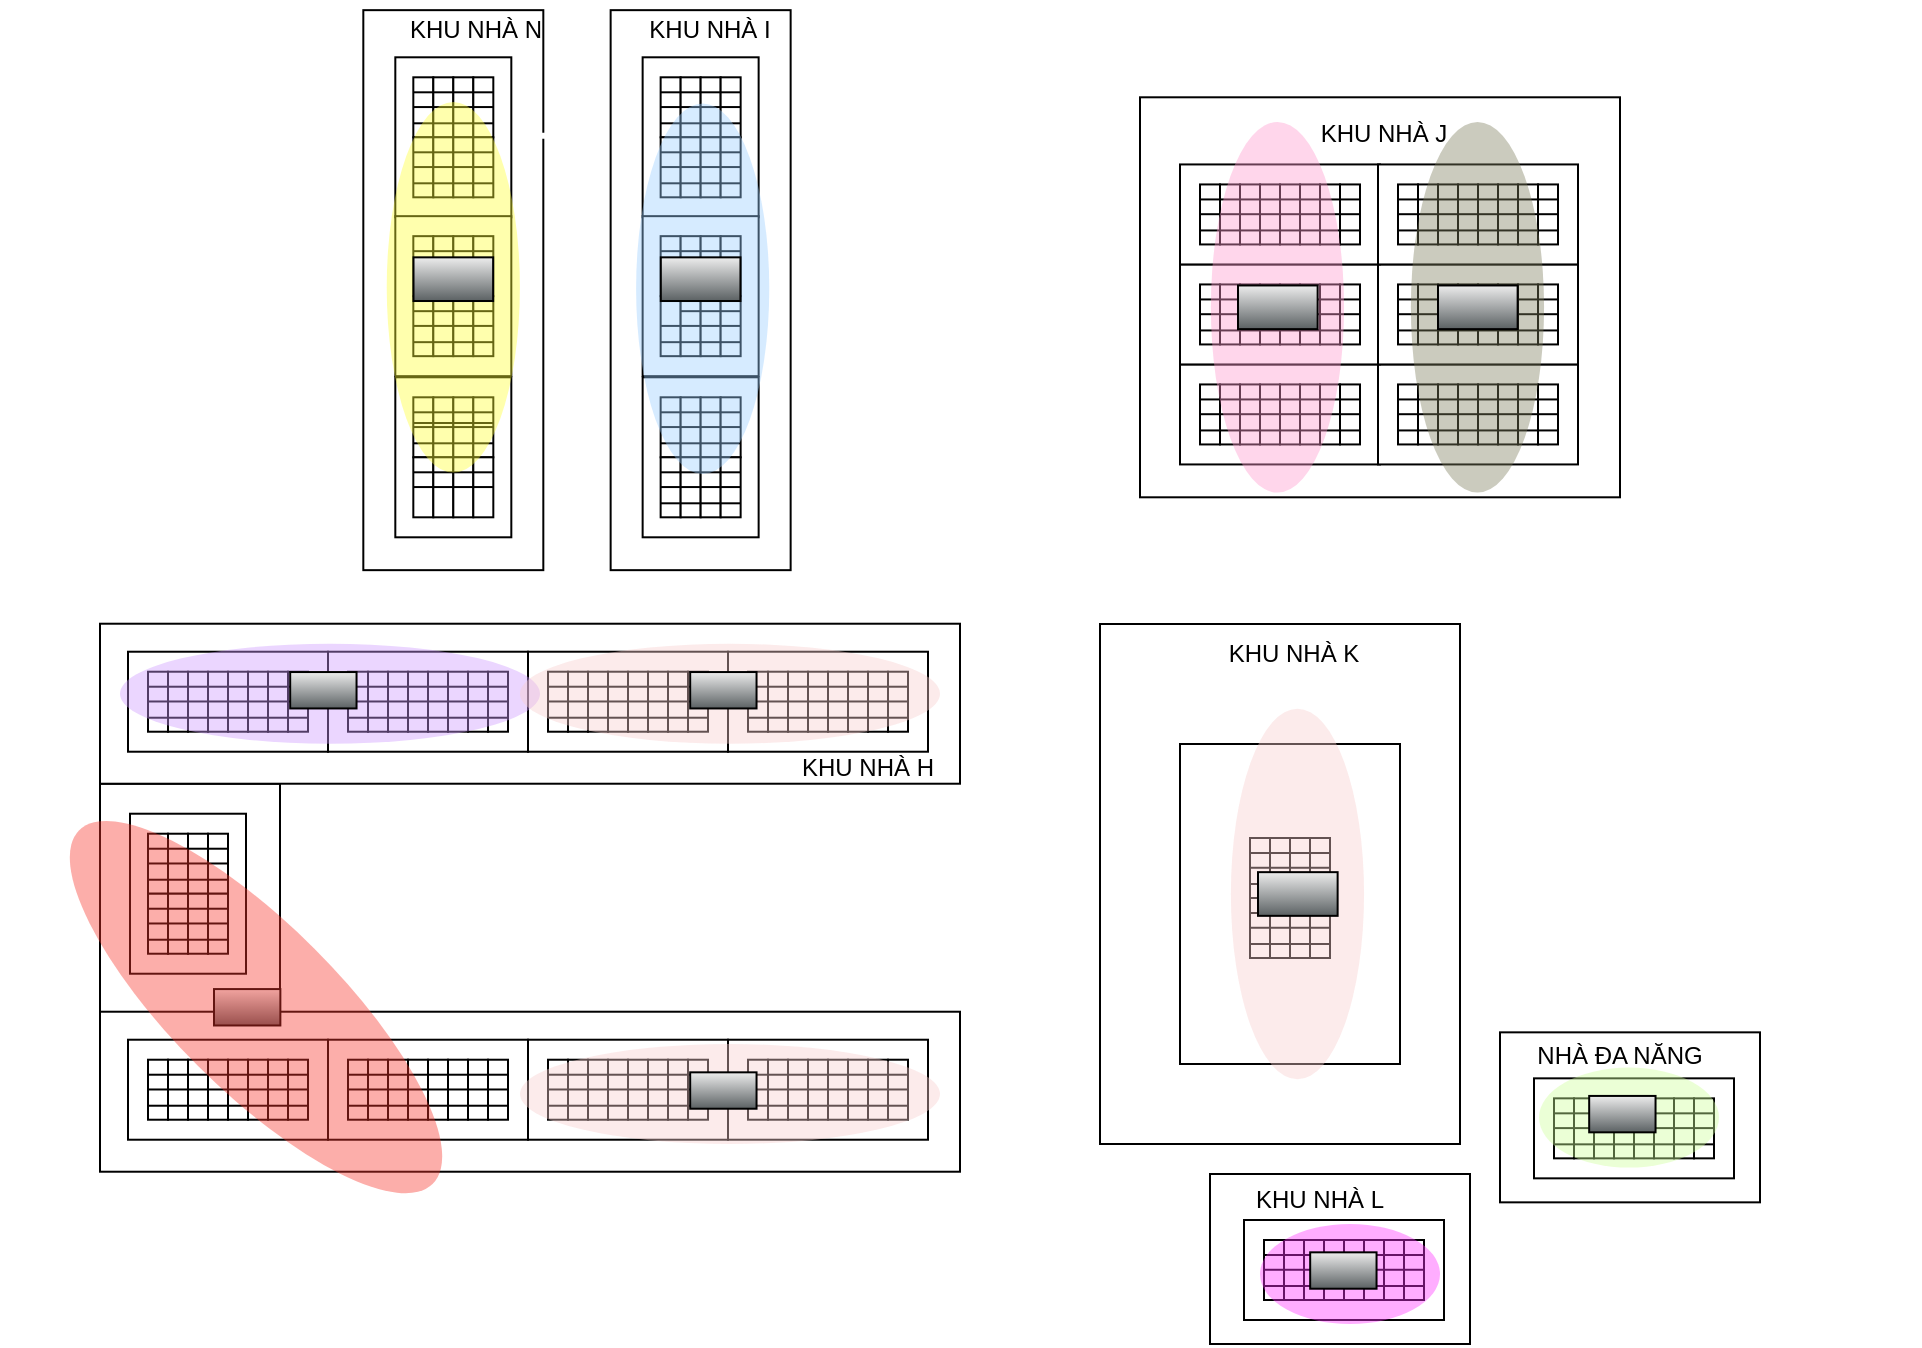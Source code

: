 <mxfile version="26.2.13">
  <diagram name="Trang-1" id="KKovzlZPbTryqUGql1-7">
    <mxGraphModel dx="1898" dy="958" grid="0" gridSize="10" guides="1" tooltips="1" connect="1" arrows="1" fold="1" page="1" pageScale="1" pageWidth="827" pageHeight="1169" math="0" shadow="0">
      <root>
        <mxCell id="0" />
        <mxCell id="1" parent="0" />
        <mxCell id="oBOy17jGXE3WhyEorurf-3522" value="" style="rounded=0;whiteSpace=wrap;html=1;" parent="1" vertex="1">
          <mxGeometry x="920" y="754.17" width="130" height="85" as="geometry" />
        </mxCell>
        <mxCell id="oBOy17jGXE3WhyEorurf-2610" value="" style="rounded=0;whiteSpace=wrap;html=1;direction=south;" parent="1" vertex="1">
          <mxGeometry x="220" y="629.86" width="90" height="120" as="geometry" />
        </mxCell>
        <mxCell id="oBOy17jGXE3WhyEorurf-3" value="" style="rounded=0;whiteSpace=wrap;html=1;" parent="1" vertex="1">
          <mxGeometry x="220" y="743.86" width="430" height="80" as="geometry" />
        </mxCell>
        <mxCell id="oBOy17jGXE3WhyEorurf-6" value="" style="rounded=0;whiteSpace=wrap;html=1;" parent="1" vertex="1">
          <mxGeometry x="775" y="825" width="130" height="85" as="geometry" />
        </mxCell>
        <mxCell id="oBOy17jGXE3WhyEorurf-758" value="" style="rounded=0;whiteSpace=wrap;html=1;" parent="1" vertex="1">
          <mxGeometry x="234" y="757.86" width="100" height="50" as="geometry" />
        </mxCell>
        <mxCell id="oBOy17jGXE3WhyEorurf-759" value="" style="rounded=0;whiteSpace=wrap;html=1;" parent="1" vertex="1">
          <mxGeometry x="244" y="767.86" width="10" height="30" as="geometry" />
        </mxCell>
        <mxCell id="oBOy17jGXE3WhyEorurf-760" value="" style="endArrow=none;html=1;rounded=0;exitX=0;exitY=0.25;exitDx=0;exitDy=0;entryX=1;entryY=0.25;entryDx=0;entryDy=0;" parent="1" source="oBOy17jGXE3WhyEorurf-759" target="oBOy17jGXE3WhyEorurf-759" edge="1">
          <mxGeometry width="50" height="50" relative="1" as="geometry">
            <mxPoint x="274" y="807.86" as="sourcePoint" />
            <mxPoint x="324" y="757.86" as="targetPoint" />
          </mxGeometry>
        </mxCell>
        <mxCell id="oBOy17jGXE3WhyEorurf-761" value="" style="endArrow=none;html=1;rounded=0;exitX=0;exitY=0.25;exitDx=0;exitDy=0;entryX=1;entryY=0.25;entryDx=0;entryDy=0;" parent="1" edge="1">
          <mxGeometry width="50" height="50" relative="1" as="geometry">
            <mxPoint x="244" y="782.74" as="sourcePoint" />
            <mxPoint x="254" y="782.74" as="targetPoint" />
          </mxGeometry>
        </mxCell>
        <mxCell id="oBOy17jGXE3WhyEorurf-762" value="" style="endArrow=none;html=1;rounded=0;exitX=0;exitY=0.25;exitDx=0;exitDy=0;entryX=1;entryY=0.25;entryDx=0;entryDy=0;" parent="1" edge="1">
          <mxGeometry width="50" height="50" relative="1" as="geometry">
            <mxPoint x="244" y="790.86" as="sourcePoint" />
            <mxPoint x="254" y="790.86" as="targetPoint" />
          </mxGeometry>
        </mxCell>
        <mxCell id="oBOy17jGXE3WhyEorurf-763" value="" style="rounded=0;whiteSpace=wrap;html=1;" parent="1" vertex="1">
          <mxGeometry x="254" y="767.86" width="10" height="30" as="geometry" />
        </mxCell>
        <mxCell id="oBOy17jGXE3WhyEorurf-764" value="" style="endArrow=none;html=1;rounded=0;exitX=0;exitY=0.25;exitDx=0;exitDy=0;entryX=1;entryY=0.25;entryDx=0;entryDy=0;" parent="1" source="oBOy17jGXE3WhyEorurf-763" target="oBOy17jGXE3WhyEorurf-763" edge="1">
          <mxGeometry width="50" height="50" relative="1" as="geometry">
            <mxPoint x="284" y="807.86" as="sourcePoint" />
            <mxPoint x="334" y="757.86" as="targetPoint" />
          </mxGeometry>
        </mxCell>
        <mxCell id="oBOy17jGXE3WhyEorurf-765" value="" style="endArrow=none;html=1;rounded=0;exitX=0;exitY=0.25;exitDx=0;exitDy=0;entryX=1;entryY=0.25;entryDx=0;entryDy=0;" parent="1" edge="1">
          <mxGeometry width="50" height="50" relative="1" as="geometry">
            <mxPoint x="254" y="782.74" as="sourcePoint" />
            <mxPoint x="264" y="782.74" as="targetPoint" />
          </mxGeometry>
        </mxCell>
        <mxCell id="oBOy17jGXE3WhyEorurf-766" value="" style="endArrow=none;html=1;rounded=0;exitX=0;exitY=0.25;exitDx=0;exitDy=0;entryX=1;entryY=0.25;entryDx=0;entryDy=0;" parent="1" edge="1">
          <mxGeometry width="50" height="50" relative="1" as="geometry">
            <mxPoint x="254" y="790.86" as="sourcePoint" />
            <mxPoint x="264" y="790.86" as="targetPoint" />
          </mxGeometry>
        </mxCell>
        <mxCell id="oBOy17jGXE3WhyEorurf-767" value="" style="rounded=0;whiteSpace=wrap;html=1;" parent="1" vertex="1">
          <mxGeometry x="264" y="767.86" width="10" height="30" as="geometry" />
        </mxCell>
        <mxCell id="oBOy17jGXE3WhyEorurf-768" value="" style="endArrow=none;html=1;rounded=0;exitX=0;exitY=0.25;exitDx=0;exitDy=0;entryX=1;entryY=0.25;entryDx=0;entryDy=0;" parent="1" source="oBOy17jGXE3WhyEorurf-767" target="oBOy17jGXE3WhyEorurf-767" edge="1">
          <mxGeometry width="50" height="50" relative="1" as="geometry">
            <mxPoint x="294" y="807.86" as="sourcePoint" />
            <mxPoint x="344" y="757.86" as="targetPoint" />
          </mxGeometry>
        </mxCell>
        <mxCell id="oBOy17jGXE3WhyEorurf-769" value="" style="endArrow=none;html=1;rounded=0;exitX=0;exitY=0.25;exitDx=0;exitDy=0;entryX=1;entryY=0.25;entryDx=0;entryDy=0;" parent="1" edge="1">
          <mxGeometry width="50" height="50" relative="1" as="geometry">
            <mxPoint x="264" y="782.74" as="sourcePoint" />
            <mxPoint x="274" y="782.74" as="targetPoint" />
          </mxGeometry>
        </mxCell>
        <mxCell id="oBOy17jGXE3WhyEorurf-770" value="" style="endArrow=none;html=1;rounded=0;exitX=0;exitY=0.25;exitDx=0;exitDy=0;entryX=1;entryY=0.25;entryDx=0;entryDy=0;" parent="1" edge="1">
          <mxGeometry width="50" height="50" relative="1" as="geometry">
            <mxPoint x="264" y="790.86" as="sourcePoint" />
            <mxPoint x="274" y="790.86" as="targetPoint" />
          </mxGeometry>
        </mxCell>
        <mxCell id="oBOy17jGXE3WhyEorurf-771" value="" style="rounded=0;whiteSpace=wrap;html=1;" parent="1" vertex="1">
          <mxGeometry x="274" y="767.86" width="10" height="30" as="geometry" />
        </mxCell>
        <mxCell id="oBOy17jGXE3WhyEorurf-772" value="" style="endArrow=none;html=1;rounded=0;exitX=0;exitY=0.25;exitDx=0;exitDy=0;entryX=1;entryY=0.25;entryDx=0;entryDy=0;" parent="1" source="oBOy17jGXE3WhyEorurf-771" target="oBOy17jGXE3WhyEorurf-771" edge="1">
          <mxGeometry width="50" height="50" relative="1" as="geometry">
            <mxPoint x="304" y="807.86" as="sourcePoint" />
            <mxPoint x="354" y="757.86" as="targetPoint" />
          </mxGeometry>
        </mxCell>
        <mxCell id="oBOy17jGXE3WhyEorurf-773" value="" style="endArrow=none;html=1;rounded=0;exitX=0;exitY=0.25;exitDx=0;exitDy=0;entryX=1;entryY=0.25;entryDx=0;entryDy=0;" parent="1" edge="1">
          <mxGeometry width="50" height="50" relative="1" as="geometry">
            <mxPoint x="274" y="782.74" as="sourcePoint" />
            <mxPoint x="284" y="782.74" as="targetPoint" />
          </mxGeometry>
        </mxCell>
        <mxCell id="oBOy17jGXE3WhyEorurf-774" value="" style="endArrow=none;html=1;rounded=0;exitX=0;exitY=0.25;exitDx=0;exitDy=0;entryX=1;entryY=0.25;entryDx=0;entryDy=0;" parent="1" edge="1">
          <mxGeometry width="50" height="50" relative="1" as="geometry">
            <mxPoint x="274" y="790.86" as="sourcePoint" />
            <mxPoint x="284" y="790.86" as="targetPoint" />
          </mxGeometry>
        </mxCell>
        <mxCell id="oBOy17jGXE3WhyEorurf-775" value="" style="rounded=0;whiteSpace=wrap;html=1;" parent="1" vertex="1">
          <mxGeometry x="284" y="767.86" width="10" height="30" as="geometry" />
        </mxCell>
        <mxCell id="oBOy17jGXE3WhyEorurf-776" value="" style="endArrow=none;html=1;rounded=0;exitX=0;exitY=0.25;exitDx=0;exitDy=0;entryX=1;entryY=0.25;entryDx=0;entryDy=0;" parent="1" source="oBOy17jGXE3WhyEorurf-775" target="oBOy17jGXE3WhyEorurf-775" edge="1">
          <mxGeometry width="50" height="50" relative="1" as="geometry">
            <mxPoint x="314" y="807.86" as="sourcePoint" />
            <mxPoint x="364" y="757.86" as="targetPoint" />
          </mxGeometry>
        </mxCell>
        <mxCell id="oBOy17jGXE3WhyEorurf-777" value="" style="endArrow=none;html=1;rounded=0;exitX=0;exitY=0.25;exitDx=0;exitDy=0;entryX=1;entryY=0.25;entryDx=0;entryDy=0;" parent="1" edge="1">
          <mxGeometry width="50" height="50" relative="1" as="geometry">
            <mxPoint x="284" y="782.74" as="sourcePoint" />
            <mxPoint x="294" y="782.74" as="targetPoint" />
          </mxGeometry>
        </mxCell>
        <mxCell id="oBOy17jGXE3WhyEorurf-778" value="" style="endArrow=none;html=1;rounded=0;exitX=0;exitY=0.25;exitDx=0;exitDy=0;entryX=1;entryY=0.25;entryDx=0;entryDy=0;" parent="1" edge="1">
          <mxGeometry width="50" height="50" relative="1" as="geometry">
            <mxPoint x="284" y="790.86" as="sourcePoint" />
            <mxPoint x="294" y="790.86" as="targetPoint" />
          </mxGeometry>
        </mxCell>
        <mxCell id="oBOy17jGXE3WhyEorurf-779" value="" style="rounded=0;whiteSpace=wrap;html=1;" parent="1" vertex="1">
          <mxGeometry x="294" y="767.86" width="10" height="30" as="geometry" />
        </mxCell>
        <mxCell id="oBOy17jGXE3WhyEorurf-780" value="" style="endArrow=none;html=1;rounded=0;exitX=0;exitY=0.25;exitDx=0;exitDy=0;entryX=1;entryY=0.25;entryDx=0;entryDy=0;" parent="1" source="oBOy17jGXE3WhyEorurf-779" target="oBOy17jGXE3WhyEorurf-779" edge="1">
          <mxGeometry width="50" height="50" relative="1" as="geometry">
            <mxPoint x="324" y="807.86" as="sourcePoint" />
            <mxPoint x="374" y="757.86" as="targetPoint" />
          </mxGeometry>
        </mxCell>
        <mxCell id="oBOy17jGXE3WhyEorurf-781" value="" style="endArrow=none;html=1;rounded=0;exitX=0;exitY=0.25;exitDx=0;exitDy=0;entryX=1;entryY=0.25;entryDx=0;entryDy=0;" parent="1" edge="1">
          <mxGeometry width="50" height="50" relative="1" as="geometry">
            <mxPoint x="294" y="782.74" as="sourcePoint" />
            <mxPoint x="304" y="782.74" as="targetPoint" />
          </mxGeometry>
        </mxCell>
        <mxCell id="oBOy17jGXE3WhyEorurf-782" value="" style="endArrow=none;html=1;rounded=0;exitX=0;exitY=0.25;exitDx=0;exitDy=0;entryX=1;entryY=0.25;entryDx=0;entryDy=0;" parent="1" edge="1">
          <mxGeometry width="50" height="50" relative="1" as="geometry">
            <mxPoint x="294" y="790.86" as="sourcePoint" />
            <mxPoint x="304" y="790.86" as="targetPoint" />
          </mxGeometry>
        </mxCell>
        <mxCell id="oBOy17jGXE3WhyEorurf-783" value="" style="rounded=0;whiteSpace=wrap;html=1;" parent="1" vertex="1">
          <mxGeometry x="304" y="767.86" width="10" height="30" as="geometry" />
        </mxCell>
        <mxCell id="oBOy17jGXE3WhyEorurf-784" value="" style="endArrow=none;html=1;rounded=0;exitX=0;exitY=0.25;exitDx=0;exitDy=0;entryX=1;entryY=0.25;entryDx=0;entryDy=0;" parent="1" source="oBOy17jGXE3WhyEorurf-783" target="oBOy17jGXE3WhyEorurf-783" edge="1">
          <mxGeometry width="50" height="50" relative="1" as="geometry">
            <mxPoint x="334" y="807.86" as="sourcePoint" />
            <mxPoint x="384" y="757.86" as="targetPoint" />
          </mxGeometry>
        </mxCell>
        <mxCell id="oBOy17jGXE3WhyEorurf-785" value="" style="endArrow=none;html=1;rounded=0;exitX=0;exitY=0.25;exitDx=0;exitDy=0;entryX=1;entryY=0.25;entryDx=0;entryDy=0;" parent="1" edge="1">
          <mxGeometry width="50" height="50" relative="1" as="geometry">
            <mxPoint x="304" y="782.74" as="sourcePoint" />
            <mxPoint x="314" y="782.74" as="targetPoint" />
          </mxGeometry>
        </mxCell>
        <mxCell id="oBOy17jGXE3WhyEorurf-786" value="" style="endArrow=none;html=1;rounded=0;exitX=0;exitY=0.25;exitDx=0;exitDy=0;entryX=1;entryY=0.25;entryDx=0;entryDy=0;" parent="1" edge="1">
          <mxGeometry width="50" height="50" relative="1" as="geometry">
            <mxPoint x="304" y="790.86" as="sourcePoint" />
            <mxPoint x="314" y="790.86" as="targetPoint" />
          </mxGeometry>
        </mxCell>
        <mxCell id="oBOy17jGXE3WhyEorurf-787" value="" style="rounded=0;whiteSpace=wrap;html=1;" parent="1" vertex="1">
          <mxGeometry x="314" y="767.86" width="10" height="30" as="geometry" />
        </mxCell>
        <mxCell id="oBOy17jGXE3WhyEorurf-788" value="" style="endArrow=none;html=1;rounded=0;exitX=0;exitY=0.25;exitDx=0;exitDy=0;entryX=1;entryY=0.25;entryDx=0;entryDy=0;" parent="1" source="oBOy17jGXE3WhyEorurf-787" target="oBOy17jGXE3WhyEorurf-787" edge="1">
          <mxGeometry width="50" height="50" relative="1" as="geometry">
            <mxPoint x="344" y="807.86" as="sourcePoint" />
            <mxPoint x="394" y="757.86" as="targetPoint" />
          </mxGeometry>
        </mxCell>
        <mxCell id="oBOy17jGXE3WhyEorurf-789" value="" style="endArrow=none;html=1;rounded=0;exitX=0;exitY=0.25;exitDx=0;exitDy=0;entryX=1;entryY=0.25;entryDx=0;entryDy=0;" parent="1" edge="1">
          <mxGeometry width="50" height="50" relative="1" as="geometry">
            <mxPoint x="314" y="782.74" as="sourcePoint" />
            <mxPoint x="324" y="782.74" as="targetPoint" />
          </mxGeometry>
        </mxCell>
        <mxCell id="oBOy17jGXE3WhyEorurf-790" value="" style="endArrow=none;html=1;rounded=0;exitX=0;exitY=0.25;exitDx=0;exitDy=0;entryX=1;entryY=0.25;entryDx=0;entryDy=0;" parent="1" edge="1">
          <mxGeometry width="50" height="50" relative="1" as="geometry">
            <mxPoint x="314" y="790.86" as="sourcePoint" />
            <mxPoint x="324" y="790.86" as="targetPoint" />
          </mxGeometry>
        </mxCell>
        <mxCell id="oBOy17jGXE3WhyEorurf-791" value="" style="rounded=0;whiteSpace=wrap;html=1;" parent="1" vertex="1">
          <mxGeometry x="334" y="757.86" width="100" height="50" as="geometry" />
        </mxCell>
        <mxCell id="oBOy17jGXE3WhyEorurf-792" value="" style="rounded=0;whiteSpace=wrap;html=1;" parent="1" vertex="1">
          <mxGeometry x="344" y="767.86" width="10" height="30" as="geometry" />
        </mxCell>
        <mxCell id="oBOy17jGXE3WhyEorurf-793" value="" style="endArrow=none;html=1;rounded=0;exitX=0;exitY=0.25;exitDx=0;exitDy=0;entryX=1;entryY=0.25;entryDx=0;entryDy=0;" parent="1" source="oBOy17jGXE3WhyEorurf-792" target="oBOy17jGXE3WhyEorurf-792" edge="1">
          <mxGeometry width="50" height="50" relative="1" as="geometry">
            <mxPoint x="374" y="807.86" as="sourcePoint" />
            <mxPoint x="424" y="757.86" as="targetPoint" />
          </mxGeometry>
        </mxCell>
        <mxCell id="oBOy17jGXE3WhyEorurf-794" value="" style="endArrow=none;html=1;rounded=0;exitX=0;exitY=0.25;exitDx=0;exitDy=0;entryX=1;entryY=0.25;entryDx=0;entryDy=0;" parent="1" edge="1">
          <mxGeometry width="50" height="50" relative="1" as="geometry">
            <mxPoint x="344" y="782.74" as="sourcePoint" />
            <mxPoint x="354" y="782.74" as="targetPoint" />
          </mxGeometry>
        </mxCell>
        <mxCell id="oBOy17jGXE3WhyEorurf-795" value="" style="endArrow=none;html=1;rounded=0;exitX=0;exitY=0.25;exitDx=0;exitDy=0;entryX=1;entryY=0.25;entryDx=0;entryDy=0;" parent="1" edge="1">
          <mxGeometry width="50" height="50" relative="1" as="geometry">
            <mxPoint x="344" y="790.86" as="sourcePoint" />
            <mxPoint x="354" y="790.86" as="targetPoint" />
          </mxGeometry>
        </mxCell>
        <mxCell id="oBOy17jGXE3WhyEorurf-796" value="" style="rounded=0;whiteSpace=wrap;html=1;" parent="1" vertex="1">
          <mxGeometry x="354" y="767.86" width="10" height="30" as="geometry" />
        </mxCell>
        <mxCell id="oBOy17jGXE3WhyEorurf-797" value="" style="endArrow=none;html=1;rounded=0;exitX=0;exitY=0.25;exitDx=0;exitDy=0;entryX=1;entryY=0.25;entryDx=0;entryDy=0;" parent="1" source="oBOy17jGXE3WhyEorurf-796" target="oBOy17jGXE3WhyEorurf-796" edge="1">
          <mxGeometry width="50" height="50" relative="1" as="geometry">
            <mxPoint x="384" y="807.86" as="sourcePoint" />
            <mxPoint x="434" y="757.86" as="targetPoint" />
          </mxGeometry>
        </mxCell>
        <mxCell id="oBOy17jGXE3WhyEorurf-798" value="" style="endArrow=none;html=1;rounded=0;exitX=0;exitY=0.25;exitDx=0;exitDy=0;entryX=1;entryY=0.25;entryDx=0;entryDy=0;" parent="1" edge="1">
          <mxGeometry width="50" height="50" relative="1" as="geometry">
            <mxPoint x="354" y="782.74" as="sourcePoint" />
            <mxPoint x="364" y="782.74" as="targetPoint" />
          </mxGeometry>
        </mxCell>
        <mxCell id="oBOy17jGXE3WhyEorurf-799" value="" style="endArrow=none;html=1;rounded=0;exitX=0;exitY=0.25;exitDx=0;exitDy=0;entryX=1;entryY=0.25;entryDx=0;entryDy=0;" parent="1" edge="1">
          <mxGeometry width="50" height="50" relative="1" as="geometry">
            <mxPoint x="354" y="790.86" as="sourcePoint" />
            <mxPoint x="364" y="790.86" as="targetPoint" />
          </mxGeometry>
        </mxCell>
        <mxCell id="oBOy17jGXE3WhyEorurf-800" value="" style="rounded=0;whiteSpace=wrap;html=1;" parent="1" vertex="1">
          <mxGeometry x="364" y="767.86" width="10" height="30" as="geometry" />
        </mxCell>
        <mxCell id="oBOy17jGXE3WhyEorurf-801" value="" style="endArrow=none;html=1;rounded=0;exitX=0;exitY=0.25;exitDx=0;exitDy=0;entryX=1;entryY=0.25;entryDx=0;entryDy=0;" parent="1" source="oBOy17jGXE3WhyEorurf-800" target="oBOy17jGXE3WhyEorurf-800" edge="1">
          <mxGeometry width="50" height="50" relative="1" as="geometry">
            <mxPoint x="394" y="807.86" as="sourcePoint" />
            <mxPoint x="444" y="757.86" as="targetPoint" />
          </mxGeometry>
        </mxCell>
        <mxCell id="oBOy17jGXE3WhyEorurf-802" value="" style="endArrow=none;html=1;rounded=0;exitX=0;exitY=0.25;exitDx=0;exitDy=0;entryX=1;entryY=0.25;entryDx=0;entryDy=0;" parent="1" edge="1">
          <mxGeometry width="50" height="50" relative="1" as="geometry">
            <mxPoint x="364" y="782.74" as="sourcePoint" />
            <mxPoint x="374" y="782.74" as="targetPoint" />
          </mxGeometry>
        </mxCell>
        <mxCell id="oBOy17jGXE3WhyEorurf-803" value="" style="endArrow=none;html=1;rounded=0;exitX=0;exitY=0.25;exitDx=0;exitDy=0;entryX=1;entryY=0.25;entryDx=0;entryDy=0;" parent="1" edge="1">
          <mxGeometry width="50" height="50" relative="1" as="geometry">
            <mxPoint x="364" y="790.86" as="sourcePoint" />
            <mxPoint x="374" y="790.86" as="targetPoint" />
          </mxGeometry>
        </mxCell>
        <mxCell id="oBOy17jGXE3WhyEorurf-804" value="" style="rounded=0;whiteSpace=wrap;html=1;" parent="1" vertex="1">
          <mxGeometry x="374" y="767.86" width="10" height="30" as="geometry" />
        </mxCell>
        <mxCell id="oBOy17jGXE3WhyEorurf-805" value="" style="endArrow=none;html=1;rounded=0;exitX=0;exitY=0.25;exitDx=0;exitDy=0;entryX=1;entryY=0.25;entryDx=0;entryDy=0;" parent="1" source="oBOy17jGXE3WhyEorurf-804" target="oBOy17jGXE3WhyEorurf-804" edge="1">
          <mxGeometry width="50" height="50" relative="1" as="geometry">
            <mxPoint x="404" y="807.86" as="sourcePoint" />
            <mxPoint x="454" y="757.86" as="targetPoint" />
          </mxGeometry>
        </mxCell>
        <mxCell id="oBOy17jGXE3WhyEorurf-806" value="" style="endArrow=none;html=1;rounded=0;exitX=0;exitY=0.25;exitDx=0;exitDy=0;entryX=1;entryY=0.25;entryDx=0;entryDy=0;" parent="1" edge="1">
          <mxGeometry width="50" height="50" relative="1" as="geometry">
            <mxPoint x="374" y="782.74" as="sourcePoint" />
            <mxPoint x="384" y="782.74" as="targetPoint" />
          </mxGeometry>
        </mxCell>
        <mxCell id="oBOy17jGXE3WhyEorurf-807" value="" style="endArrow=none;html=1;rounded=0;exitX=0;exitY=0.25;exitDx=0;exitDy=0;entryX=1;entryY=0.25;entryDx=0;entryDy=0;" parent="1" edge="1">
          <mxGeometry width="50" height="50" relative="1" as="geometry">
            <mxPoint x="374" y="790.86" as="sourcePoint" />
            <mxPoint x="384" y="790.86" as="targetPoint" />
          </mxGeometry>
        </mxCell>
        <mxCell id="oBOy17jGXE3WhyEorurf-808" value="" style="rounded=0;whiteSpace=wrap;html=1;" parent="1" vertex="1">
          <mxGeometry x="384" y="767.86" width="10" height="30" as="geometry" />
        </mxCell>
        <mxCell id="oBOy17jGXE3WhyEorurf-809" value="" style="endArrow=none;html=1;rounded=0;exitX=0;exitY=0.25;exitDx=0;exitDy=0;entryX=1;entryY=0.25;entryDx=0;entryDy=0;" parent="1" source="oBOy17jGXE3WhyEorurf-808" target="oBOy17jGXE3WhyEorurf-808" edge="1">
          <mxGeometry width="50" height="50" relative="1" as="geometry">
            <mxPoint x="414" y="807.86" as="sourcePoint" />
            <mxPoint x="464" y="757.86" as="targetPoint" />
          </mxGeometry>
        </mxCell>
        <mxCell id="oBOy17jGXE3WhyEorurf-810" value="" style="endArrow=none;html=1;rounded=0;exitX=0;exitY=0.25;exitDx=0;exitDy=0;entryX=1;entryY=0.25;entryDx=0;entryDy=0;" parent="1" edge="1">
          <mxGeometry width="50" height="50" relative="1" as="geometry">
            <mxPoint x="384" y="782.74" as="sourcePoint" />
            <mxPoint x="394" y="782.74" as="targetPoint" />
          </mxGeometry>
        </mxCell>
        <mxCell id="oBOy17jGXE3WhyEorurf-811" value="" style="endArrow=none;html=1;rounded=0;exitX=0;exitY=0.25;exitDx=0;exitDy=0;entryX=1;entryY=0.25;entryDx=0;entryDy=0;" parent="1" edge="1">
          <mxGeometry width="50" height="50" relative="1" as="geometry">
            <mxPoint x="384" y="790.86" as="sourcePoint" />
            <mxPoint x="394" y="790.86" as="targetPoint" />
          </mxGeometry>
        </mxCell>
        <mxCell id="oBOy17jGXE3WhyEorurf-812" value="" style="rounded=0;whiteSpace=wrap;html=1;" parent="1" vertex="1">
          <mxGeometry x="394" y="767.86" width="10" height="30" as="geometry" />
        </mxCell>
        <mxCell id="oBOy17jGXE3WhyEorurf-813" value="" style="endArrow=none;html=1;rounded=0;exitX=0;exitY=0.25;exitDx=0;exitDy=0;entryX=1;entryY=0.25;entryDx=0;entryDy=0;" parent="1" source="oBOy17jGXE3WhyEorurf-812" target="oBOy17jGXE3WhyEorurf-812" edge="1">
          <mxGeometry width="50" height="50" relative="1" as="geometry">
            <mxPoint x="424" y="807.86" as="sourcePoint" />
            <mxPoint x="474" y="757.86" as="targetPoint" />
          </mxGeometry>
        </mxCell>
        <mxCell id="oBOy17jGXE3WhyEorurf-814" value="" style="endArrow=none;html=1;rounded=0;exitX=0;exitY=0.25;exitDx=0;exitDy=0;entryX=1;entryY=0.25;entryDx=0;entryDy=0;" parent="1" edge="1">
          <mxGeometry width="50" height="50" relative="1" as="geometry">
            <mxPoint x="394" y="782.74" as="sourcePoint" />
            <mxPoint x="404" y="782.74" as="targetPoint" />
          </mxGeometry>
        </mxCell>
        <mxCell id="oBOy17jGXE3WhyEorurf-815" value="" style="endArrow=none;html=1;rounded=0;exitX=0;exitY=0.25;exitDx=0;exitDy=0;entryX=1;entryY=0.25;entryDx=0;entryDy=0;" parent="1" edge="1">
          <mxGeometry width="50" height="50" relative="1" as="geometry">
            <mxPoint x="394" y="790.86" as="sourcePoint" />
            <mxPoint x="404" y="790.86" as="targetPoint" />
          </mxGeometry>
        </mxCell>
        <mxCell id="oBOy17jGXE3WhyEorurf-816" value="" style="rounded=0;whiteSpace=wrap;html=1;" parent="1" vertex="1">
          <mxGeometry x="404" y="767.86" width="10" height="30" as="geometry" />
        </mxCell>
        <mxCell id="oBOy17jGXE3WhyEorurf-817" value="" style="endArrow=none;html=1;rounded=0;exitX=0;exitY=0.25;exitDx=0;exitDy=0;entryX=1;entryY=0.25;entryDx=0;entryDy=0;" parent="1" source="oBOy17jGXE3WhyEorurf-816" target="oBOy17jGXE3WhyEorurf-816" edge="1">
          <mxGeometry width="50" height="50" relative="1" as="geometry">
            <mxPoint x="434" y="807.86" as="sourcePoint" />
            <mxPoint x="484" y="757.86" as="targetPoint" />
          </mxGeometry>
        </mxCell>
        <mxCell id="oBOy17jGXE3WhyEorurf-818" value="" style="endArrow=none;html=1;rounded=0;exitX=0;exitY=0.25;exitDx=0;exitDy=0;entryX=1;entryY=0.25;entryDx=0;entryDy=0;" parent="1" edge="1">
          <mxGeometry width="50" height="50" relative="1" as="geometry">
            <mxPoint x="404" y="782.74" as="sourcePoint" />
            <mxPoint x="414" y="782.74" as="targetPoint" />
          </mxGeometry>
        </mxCell>
        <mxCell id="oBOy17jGXE3WhyEorurf-819" value="" style="endArrow=none;html=1;rounded=0;exitX=0;exitY=0.25;exitDx=0;exitDy=0;entryX=1;entryY=0.25;entryDx=0;entryDy=0;" parent="1" edge="1">
          <mxGeometry width="50" height="50" relative="1" as="geometry">
            <mxPoint x="404" y="790.86" as="sourcePoint" />
            <mxPoint x="414" y="790.86" as="targetPoint" />
          </mxGeometry>
        </mxCell>
        <mxCell id="oBOy17jGXE3WhyEorurf-820" value="" style="rounded=0;whiteSpace=wrap;html=1;" parent="1" vertex="1">
          <mxGeometry x="414" y="767.86" width="10" height="30" as="geometry" />
        </mxCell>
        <mxCell id="oBOy17jGXE3WhyEorurf-821" value="" style="endArrow=none;html=1;rounded=0;exitX=0;exitY=0.25;exitDx=0;exitDy=0;entryX=1;entryY=0.25;entryDx=0;entryDy=0;" parent="1" source="oBOy17jGXE3WhyEorurf-820" target="oBOy17jGXE3WhyEorurf-820" edge="1">
          <mxGeometry width="50" height="50" relative="1" as="geometry">
            <mxPoint x="444" y="807.86" as="sourcePoint" />
            <mxPoint x="494" y="757.86" as="targetPoint" />
          </mxGeometry>
        </mxCell>
        <mxCell id="oBOy17jGXE3WhyEorurf-822" value="" style="endArrow=none;html=1;rounded=0;exitX=0;exitY=0.25;exitDx=0;exitDy=0;entryX=1;entryY=0.25;entryDx=0;entryDy=0;" parent="1" edge="1">
          <mxGeometry width="50" height="50" relative="1" as="geometry">
            <mxPoint x="414" y="782.74" as="sourcePoint" />
            <mxPoint x="424" y="782.74" as="targetPoint" />
          </mxGeometry>
        </mxCell>
        <mxCell id="oBOy17jGXE3WhyEorurf-823" value="" style="endArrow=none;html=1;rounded=0;exitX=0;exitY=0.25;exitDx=0;exitDy=0;entryX=1;entryY=0.25;entryDx=0;entryDy=0;" parent="1" edge="1">
          <mxGeometry width="50" height="50" relative="1" as="geometry">
            <mxPoint x="414" y="790.86" as="sourcePoint" />
            <mxPoint x="424" y="790.86" as="targetPoint" />
          </mxGeometry>
        </mxCell>
        <mxCell id="oBOy17jGXE3WhyEorurf-824" value="" style="rounded=0;whiteSpace=wrap;html=1;direction=south;" parent="1" vertex="1">
          <mxGeometry x="235" y="644.86" width="58" height="80" as="geometry" />
        </mxCell>
        <mxCell id="oBOy17jGXE3WhyEorurf-825" value="" style="rounded=0;whiteSpace=wrap;html=1;" parent="1" vertex="1">
          <mxGeometry x="244" y="654.86" width="10" height="30" as="geometry" />
        </mxCell>
        <mxCell id="oBOy17jGXE3WhyEorurf-826" value="" style="endArrow=none;html=1;rounded=0;exitX=0;exitY=0.25;exitDx=0;exitDy=0;entryX=1;entryY=0.25;entryDx=0;entryDy=0;" parent="1" source="oBOy17jGXE3WhyEorurf-825" target="oBOy17jGXE3WhyEorurf-825" edge="1">
          <mxGeometry width="50" height="50" relative="1" as="geometry">
            <mxPoint x="274" y="694.86" as="sourcePoint" />
            <mxPoint x="324" y="644.86" as="targetPoint" />
          </mxGeometry>
        </mxCell>
        <mxCell id="oBOy17jGXE3WhyEorurf-827" value="" style="endArrow=none;html=1;rounded=0;exitX=0;exitY=0.25;exitDx=0;exitDy=0;entryX=1;entryY=0.25;entryDx=0;entryDy=0;" parent="1" edge="1">
          <mxGeometry width="50" height="50" relative="1" as="geometry">
            <mxPoint x="244" y="669.74" as="sourcePoint" />
            <mxPoint x="254" y="669.74" as="targetPoint" />
          </mxGeometry>
        </mxCell>
        <mxCell id="oBOy17jGXE3WhyEorurf-828" value="" style="endArrow=none;html=1;rounded=0;exitX=0;exitY=0.25;exitDx=0;exitDy=0;entryX=1;entryY=0.25;entryDx=0;entryDy=0;" parent="1" edge="1">
          <mxGeometry width="50" height="50" relative="1" as="geometry">
            <mxPoint x="244" y="677.86" as="sourcePoint" />
            <mxPoint x="254" y="677.86" as="targetPoint" />
          </mxGeometry>
        </mxCell>
        <mxCell id="oBOy17jGXE3WhyEorurf-829" value="" style="rounded=0;whiteSpace=wrap;html=1;" parent="1" vertex="1">
          <mxGeometry x="254" y="654.86" width="10" height="30" as="geometry" />
        </mxCell>
        <mxCell id="oBOy17jGXE3WhyEorurf-830" value="" style="endArrow=none;html=1;rounded=0;exitX=0;exitY=0.25;exitDx=0;exitDy=0;entryX=1;entryY=0.25;entryDx=0;entryDy=0;" parent="1" source="oBOy17jGXE3WhyEorurf-829" target="oBOy17jGXE3WhyEorurf-829" edge="1">
          <mxGeometry width="50" height="50" relative="1" as="geometry">
            <mxPoint x="284" y="694.86" as="sourcePoint" />
            <mxPoint x="334" y="644.86" as="targetPoint" />
          </mxGeometry>
        </mxCell>
        <mxCell id="oBOy17jGXE3WhyEorurf-831" value="" style="endArrow=none;html=1;rounded=0;exitX=0;exitY=0.25;exitDx=0;exitDy=0;entryX=1;entryY=0.25;entryDx=0;entryDy=0;" parent="1" edge="1">
          <mxGeometry width="50" height="50" relative="1" as="geometry">
            <mxPoint x="254" y="669.74" as="sourcePoint" />
            <mxPoint x="264" y="669.74" as="targetPoint" />
          </mxGeometry>
        </mxCell>
        <mxCell id="oBOy17jGXE3WhyEorurf-832" value="" style="endArrow=none;html=1;rounded=0;exitX=0;exitY=0.25;exitDx=0;exitDy=0;entryX=1;entryY=0.25;entryDx=0;entryDy=0;" parent="1" edge="1">
          <mxGeometry width="50" height="50" relative="1" as="geometry">
            <mxPoint x="254" y="677.86" as="sourcePoint" />
            <mxPoint x="264" y="677.86" as="targetPoint" />
          </mxGeometry>
        </mxCell>
        <mxCell id="oBOy17jGXE3WhyEorurf-833" value="" style="rounded=0;whiteSpace=wrap;html=1;" parent="1" vertex="1">
          <mxGeometry x="264" y="654.86" width="10" height="30" as="geometry" />
        </mxCell>
        <mxCell id="oBOy17jGXE3WhyEorurf-834" value="" style="endArrow=none;html=1;rounded=0;exitX=0;exitY=0.25;exitDx=0;exitDy=0;entryX=1;entryY=0.25;entryDx=0;entryDy=0;" parent="1" source="oBOy17jGXE3WhyEorurf-833" target="oBOy17jGXE3WhyEorurf-833" edge="1">
          <mxGeometry width="50" height="50" relative="1" as="geometry">
            <mxPoint x="294" y="694.86" as="sourcePoint" />
            <mxPoint x="344" y="644.86" as="targetPoint" />
          </mxGeometry>
        </mxCell>
        <mxCell id="oBOy17jGXE3WhyEorurf-835" value="" style="endArrow=none;html=1;rounded=0;exitX=0;exitY=0.25;exitDx=0;exitDy=0;entryX=1;entryY=0.25;entryDx=0;entryDy=0;" parent="1" edge="1">
          <mxGeometry width="50" height="50" relative="1" as="geometry">
            <mxPoint x="264" y="669.74" as="sourcePoint" />
            <mxPoint x="274" y="669.74" as="targetPoint" />
          </mxGeometry>
        </mxCell>
        <mxCell id="oBOy17jGXE3WhyEorurf-836" value="" style="endArrow=none;html=1;rounded=0;exitX=0;exitY=0.25;exitDx=0;exitDy=0;entryX=1;entryY=0.25;entryDx=0;entryDy=0;" parent="1" edge="1">
          <mxGeometry width="50" height="50" relative="1" as="geometry">
            <mxPoint x="264" y="677.86" as="sourcePoint" />
            <mxPoint x="274" y="677.86" as="targetPoint" />
          </mxGeometry>
        </mxCell>
        <mxCell id="oBOy17jGXE3WhyEorurf-837" value="" style="rounded=0;whiteSpace=wrap;html=1;" parent="1" vertex="1">
          <mxGeometry x="274" y="654.86" width="10" height="30" as="geometry" />
        </mxCell>
        <mxCell id="oBOy17jGXE3WhyEorurf-838" value="" style="endArrow=none;html=1;rounded=0;exitX=0;exitY=0.25;exitDx=0;exitDy=0;entryX=1;entryY=0.25;entryDx=0;entryDy=0;" parent="1" edge="1">
          <mxGeometry width="50" height="50" relative="1" as="geometry">
            <mxPoint x="274" y="662.36" as="sourcePoint" />
            <mxPoint x="284" y="662.36" as="targetPoint" />
          </mxGeometry>
        </mxCell>
        <mxCell id="oBOy17jGXE3WhyEorurf-839" value="" style="endArrow=none;html=1;rounded=0;exitX=0;exitY=0.25;exitDx=0;exitDy=0;entryX=1;entryY=0.25;entryDx=0;entryDy=0;" parent="1" edge="1">
          <mxGeometry width="50" height="50" relative="1" as="geometry">
            <mxPoint x="274" y="669.74" as="sourcePoint" />
            <mxPoint x="284" y="669.74" as="targetPoint" />
          </mxGeometry>
        </mxCell>
        <mxCell id="oBOy17jGXE3WhyEorurf-840" value="" style="endArrow=none;html=1;rounded=0;exitX=0;exitY=0.25;exitDx=0;exitDy=0;entryX=1;entryY=0.25;entryDx=0;entryDy=0;" parent="1" edge="1">
          <mxGeometry width="50" height="50" relative="1" as="geometry">
            <mxPoint x="274" y="677.86" as="sourcePoint" />
            <mxPoint x="284" y="677.86" as="targetPoint" />
          </mxGeometry>
        </mxCell>
        <mxCell id="oBOy17jGXE3WhyEorurf-841" value="" style="rounded=0;whiteSpace=wrap;html=1;" parent="1" vertex="1">
          <mxGeometry x="244" y="684.86" width="10" height="30" as="geometry" />
        </mxCell>
        <mxCell id="oBOy17jGXE3WhyEorurf-842" value="" style="endArrow=none;html=1;rounded=0;exitX=0;exitY=0.25;exitDx=0;exitDy=0;entryX=1;entryY=0.25;entryDx=0;entryDy=0;" parent="1" source="oBOy17jGXE3WhyEorurf-841" target="oBOy17jGXE3WhyEorurf-841" edge="1">
          <mxGeometry width="50" height="50" relative="1" as="geometry">
            <mxPoint x="274" y="724.86" as="sourcePoint" />
            <mxPoint x="324" y="674.86" as="targetPoint" />
          </mxGeometry>
        </mxCell>
        <mxCell id="oBOy17jGXE3WhyEorurf-843" value="" style="endArrow=none;html=1;rounded=0;exitX=0;exitY=0.25;exitDx=0;exitDy=0;entryX=1;entryY=0.25;entryDx=0;entryDy=0;" parent="1" edge="1">
          <mxGeometry width="50" height="50" relative="1" as="geometry">
            <mxPoint x="244" y="699.74" as="sourcePoint" />
            <mxPoint x="254" y="699.74" as="targetPoint" />
          </mxGeometry>
        </mxCell>
        <mxCell id="oBOy17jGXE3WhyEorurf-844" value="" style="endArrow=none;html=1;rounded=0;exitX=0;exitY=0.25;exitDx=0;exitDy=0;entryX=1;entryY=0.25;entryDx=0;entryDy=0;" parent="1" edge="1">
          <mxGeometry width="50" height="50" relative="1" as="geometry">
            <mxPoint x="244" y="707.86" as="sourcePoint" />
            <mxPoint x="254" y="707.86" as="targetPoint" />
          </mxGeometry>
        </mxCell>
        <mxCell id="oBOy17jGXE3WhyEorurf-845" value="" style="rounded=0;whiteSpace=wrap;html=1;" parent="1" vertex="1">
          <mxGeometry x="254" y="684.86" width="10" height="30" as="geometry" />
        </mxCell>
        <mxCell id="oBOy17jGXE3WhyEorurf-846" value="" style="endArrow=none;html=1;rounded=0;exitX=0;exitY=0.25;exitDx=0;exitDy=0;entryX=1;entryY=0.25;entryDx=0;entryDy=0;" parent="1" source="oBOy17jGXE3WhyEorurf-845" target="oBOy17jGXE3WhyEorurf-845" edge="1">
          <mxGeometry width="50" height="50" relative="1" as="geometry">
            <mxPoint x="284" y="724.86" as="sourcePoint" />
            <mxPoint x="334" y="674.86" as="targetPoint" />
          </mxGeometry>
        </mxCell>
        <mxCell id="oBOy17jGXE3WhyEorurf-847" value="" style="endArrow=none;html=1;rounded=0;exitX=0;exitY=0.25;exitDx=0;exitDy=0;entryX=1;entryY=0.25;entryDx=0;entryDy=0;" parent="1" edge="1">
          <mxGeometry width="50" height="50" relative="1" as="geometry">
            <mxPoint x="254" y="699.74" as="sourcePoint" />
            <mxPoint x="264" y="699.74" as="targetPoint" />
          </mxGeometry>
        </mxCell>
        <mxCell id="oBOy17jGXE3WhyEorurf-848" value="" style="endArrow=none;html=1;rounded=0;exitX=0;exitY=0.25;exitDx=0;exitDy=0;entryX=1;entryY=0.25;entryDx=0;entryDy=0;" parent="1" edge="1">
          <mxGeometry width="50" height="50" relative="1" as="geometry">
            <mxPoint x="254" y="707.86" as="sourcePoint" />
            <mxPoint x="264" y="707.86" as="targetPoint" />
          </mxGeometry>
        </mxCell>
        <mxCell id="oBOy17jGXE3WhyEorurf-849" value="" style="rounded=0;whiteSpace=wrap;html=1;" parent="1" vertex="1">
          <mxGeometry x="264" y="684.86" width="10" height="30" as="geometry" />
        </mxCell>
        <mxCell id="oBOy17jGXE3WhyEorurf-850" value="" style="endArrow=none;html=1;rounded=0;exitX=0;exitY=0.25;exitDx=0;exitDy=0;entryX=1;entryY=0.25;entryDx=0;entryDy=0;" parent="1" source="oBOy17jGXE3WhyEorurf-849" target="oBOy17jGXE3WhyEorurf-849" edge="1">
          <mxGeometry width="50" height="50" relative="1" as="geometry">
            <mxPoint x="294" y="724.86" as="sourcePoint" />
            <mxPoint x="344" y="674.86" as="targetPoint" />
          </mxGeometry>
        </mxCell>
        <mxCell id="oBOy17jGXE3WhyEorurf-851" value="" style="endArrow=none;html=1;rounded=0;exitX=0;exitY=0.25;exitDx=0;exitDy=0;entryX=1;entryY=0.25;entryDx=0;entryDy=0;" parent="1" edge="1">
          <mxGeometry width="50" height="50" relative="1" as="geometry">
            <mxPoint x="264" y="699.74" as="sourcePoint" />
            <mxPoint x="274" y="699.74" as="targetPoint" />
          </mxGeometry>
        </mxCell>
        <mxCell id="oBOy17jGXE3WhyEorurf-852" value="" style="endArrow=none;html=1;rounded=0;exitX=0;exitY=0.25;exitDx=0;exitDy=0;entryX=1;entryY=0.25;entryDx=0;entryDy=0;" parent="1" edge="1">
          <mxGeometry width="50" height="50" relative="1" as="geometry">
            <mxPoint x="264" y="707.86" as="sourcePoint" />
            <mxPoint x="274" y="707.86" as="targetPoint" />
          </mxGeometry>
        </mxCell>
        <mxCell id="oBOy17jGXE3WhyEorurf-853" value="" style="rounded=0;whiteSpace=wrap;html=1;" parent="1" vertex="1">
          <mxGeometry x="274" y="684.86" width="10" height="30" as="geometry" />
        </mxCell>
        <mxCell id="oBOy17jGXE3WhyEorurf-854" value="" style="endArrow=none;html=1;rounded=0;exitX=0;exitY=0.25;exitDx=0;exitDy=0;entryX=1;entryY=0.25;entryDx=0;entryDy=0;" parent="1" source="oBOy17jGXE3WhyEorurf-853" target="oBOy17jGXE3WhyEorurf-853" edge="1">
          <mxGeometry width="50" height="50" relative="1" as="geometry">
            <mxPoint x="304" y="724.86" as="sourcePoint" />
            <mxPoint x="354" y="674.86" as="targetPoint" />
          </mxGeometry>
        </mxCell>
        <mxCell id="oBOy17jGXE3WhyEorurf-855" value="" style="endArrow=none;html=1;rounded=0;exitX=0;exitY=0.25;exitDx=0;exitDy=0;entryX=1;entryY=0.25;entryDx=0;entryDy=0;" parent="1" edge="1">
          <mxGeometry width="50" height="50" relative="1" as="geometry">
            <mxPoint x="274" y="699.74" as="sourcePoint" />
            <mxPoint x="284" y="699.74" as="targetPoint" />
          </mxGeometry>
        </mxCell>
        <mxCell id="oBOy17jGXE3WhyEorurf-856" value="" style="endArrow=none;html=1;rounded=0;exitX=0;exitY=0.25;exitDx=0;exitDy=0;entryX=1;entryY=0.25;entryDx=0;entryDy=0;" parent="1" edge="1">
          <mxGeometry width="50" height="50" relative="1" as="geometry">
            <mxPoint x="274" y="707.86" as="sourcePoint" />
            <mxPoint x="284" y="707.86" as="targetPoint" />
          </mxGeometry>
        </mxCell>
        <mxCell id="oBOy17jGXE3WhyEorurf-1253" value="" style="rounded=0;whiteSpace=wrap;html=1;" parent="1" vertex="1">
          <mxGeometry x="792" y="848" width="100" height="50" as="geometry" />
        </mxCell>
        <mxCell id="oBOy17jGXE3WhyEorurf-1254" value="" style="rounded=0;whiteSpace=wrap;html=1;" parent="1" vertex="1">
          <mxGeometry x="802" y="858" width="10" height="30" as="geometry" />
        </mxCell>
        <mxCell id="oBOy17jGXE3WhyEorurf-1255" value="" style="endArrow=none;html=1;rounded=0;exitX=0;exitY=0.25;exitDx=0;exitDy=0;entryX=1;entryY=0.25;entryDx=0;entryDy=0;" parent="1" source="oBOy17jGXE3WhyEorurf-1254" target="oBOy17jGXE3WhyEorurf-1254" edge="1">
          <mxGeometry width="50" height="50" relative="1" as="geometry">
            <mxPoint x="832" y="898" as="sourcePoint" />
            <mxPoint x="882" y="848" as="targetPoint" />
          </mxGeometry>
        </mxCell>
        <mxCell id="oBOy17jGXE3WhyEorurf-1256" value="" style="endArrow=none;html=1;rounded=0;exitX=0;exitY=0.25;exitDx=0;exitDy=0;entryX=1;entryY=0.25;entryDx=0;entryDy=0;" parent="1" edge="1">
          <mxGeometry width="50" height="50" relative="1" as="geometry">
            <mxPoint x="802" y="872.88" as="sourcePoint" />
            <mxPoint x="812" y="872.88" as="targetPoint" />
          </mxGeometry>
        </mxCell>
        <mxCell id="oBOy17jGXE3WhyEorurf-1257" value="" style="endArrow=none;html=1;rounded=0;exitX=0;exitY=0.25;exitDx=0;exitDy=0;entryX=1;entryY=0.25;entryDx=0;entryDy=0;" parent="1" edge="1">
          <mxGeometry width="50" height="50" relative="1" as="geometry">
            <mxPoint x="802" y="881" as="sourcePoint" />
            <mxPoint x="812" y="881" as="targetPoint" />
          </mxGeometry>
        </mxCell>
        <mxCell id="oBOy17jGXE3WhyEorurf-1258" value="" style="rounded=0;whiteSpace=wrap;html=1;" parent="1" vertex="1">
          <mxGeometry x="812" y="858" width="10" height="30" as="geometry" />
        </mxCell>
        <mxCell id="oBOy17jGXE3WhyEorurf-1259" value="" style="endArrow=none;html=1;rounded=0;exitX=0;exitY=0.25;exitDx=0;exitDy=0;entryX=1;entryY=0.25;entryDx=0;entryDy=0;" parent="1" source="oBOy17jGXE3WhyEorurf-1258" target="oBOy17jGXE3WhyEorurf-1258" edge="1">
          <mxGeometry width="50" height="50" relative="1" as="geometry">
            <mxPoint x="842" y="898" as="sourcePoint" />
            <mxPoint x="892" y="848" as="targetPoint" />
          </mxGeometry>
        </mxCell>
        <mxCell id="oBOy17jGXE3WhyEorurf-1260" value="" style="endArrow=none;html=1;rounded=0;exitX=0;exitY=0.25;exitDx=0;exitDy=0;entryX=1;entryY=0.25;entryDx=0;entryDy=0;" parent="1" edge="1">
          <mxGeometry width="50" height="50" relative="1" as="geometry">
            <mxPoint x="812" y="872.88" as="sourcePoint" />
            <mxPoint x="822" y="872.88" as="targetPoint" />
          </mxGeometry>
        </mxCell>
        <mxCell id="oBOy17jGXE3WhyEorurf-1261" value="" style="endArrow=none;html=1;rounded=0;exitX=0;exitY=0.25;exitDx=0;exitDy=0;entryX=1;entryY=0.25;entryDx=0;entryDy=0;" parent="1" edge="1">
          <mxGeometry width="50" height="50" relative="1" as="geometry">
            <mxPoint x="812" y="881" as="sourcePoint" />
            <mxPoint x="822" y="881" as="targetPoint" />
          </mxGeometry>
        </mxCell>
        <mxCell id="oBOy17jGXE3WhyEorurf-1262" value="" style="rounded=0;whiteSpace=wrap;html=1;" parent="1" vertex="1">
          <mxGeometry x="822" y="858" width="10" height="30" as="geometry" />
        </mxCell>
        <mxCell id="oBOy17jGXE3WhyEorurf-1263" value="" style="endArrow=none;html=1;rounded=0;exitX=0;exitY=0.25;exitDx=0;exitDy=0;entryX=1;entryY=0.25;entryDx=0;entryDy=0;" parent="1" source="oBOy17jGXE3WhyEorurf-1262" target="oBOy17jGXE3WhyEorurf-1262" edge="1">
          <mxGeometry width="50" height="50" relative="1" as="geometry">
            <mxPoint x="852" y="898" as="sourcePoint" />
            <mxPoint x="902" y="848" as="targetPoint" />
          </mxGeometry>
        </mxCell>
        <mxCell id="oBOy17jGXE3WhyEorurf-1264" value="" style="endArrow=none;html=1;rounded=0;exitX=0;exitY=0.25;exitDx=0;exitDy=0;entryX=1;entryY=0.25;entryDx=0;entryDy=0;" parent="1" edge="1">
          <mxGeometry width="50" height="50" relative="1" as="geometry">
            <mxPoint x="822" y="872.88" as="sourcePoint" />
            <mxPoint x="832" y="872.88" as="targetPoint" />
          </mxGeometry>
        </mxCell>
        <mxCell id="oBOy17jGXE3WhyEorurf-1265" value="" style="endArrow=none;html=1;rounded=0;exitX=0;exitY=0.25;exitDx=0;exitDy=0;entryX=1;entryY=0.25;entryDx=0;entryDy=0;" parent="1" edge="1">
          <mxGeometry width="50" height="50" relative="1" as="geometry">
            <mxPoint x="822" y="881" as="sourcePoint" />
            <mxPoint x="832" y="881" as="targetPoint" />
          </mxGeometry>
        </mxCell>
        <mxCell id="oBOy17jGXE3WhyEorurf-1266" value="" style="rounded=0;whiteSpace=wrap;html=1;" parent="1" vertex="1">
          <mxGeometry x="832" y="858" width="10" height="30" as="geometry" />
        </mxCell>
        <mxCell id="oBOy17jGXE3WhyEorurf-1267" value="" style="endArrow=none;html=1;rounded=0;exitX=0;exitY=0.25;exitDx=0;exitDy=0;entryX=1;entryY=0.25;entryDx=0;entryDy=0;" parent="1" source="oBOy17jGXE3WhyEorurf-1266" target="oBOy17jGXE3WhyEorurf-1266" edge="1">
          <mxGeometry width="50" height="50" relative="1" as="geometry">
            <mxPoint x="862" y="898" as="sourcePoint" />
            <mxPoint x="912" y="848" as="targetPoint" />
          </mxGeometry>
        </mxCell>
        <mxCell id="oBOy17jGXE3WhyEorurf-1268" value="" style="endArrow=none;html=1;rounded=0;exitX=0;exitY=0.25;exitDx=0;exitDy=0;entryX=1;entryY=0.25;entryDx=0;entryDy=0;" parent="1" edge="1">
          <mxGeometry width="50" height="50" relative="1" as="geometry">
            <mxPoint x="832" y="872.88" as="sourcePoint" />
            <mxPoint x="842" y="872.88" as="targetPoint" />
          </mxGeometry>
        </mxCell>
        <mxCell id="oBOy17jGXE3WhyEorurf-1269" value="" style="endArrow=none;html=1;rounded=0;exitX=0;exitY=0.25;exitDx=0;exitDy=0;entryX=1;entryY=0.25;entryDx=0;entryDy=0;" parent="1" edge="1">
          <mxGeometry width="50" height="50" relative="1" as="geometry">
            <mxPoint x="832" y="881" as="sourcePoint" />
            <mxPoint x="842" y="881" as="targetPoint" />
          </mxGeometry>
        </mxCell>
        <mxCell id="oBOy17jGXE3WhyEorurf-1270" value="" style="rounded=0;whiteSpace=wrap;html=1;" parent="1" vertex="1">
          <mxGeometry x="842" y="858" width="10" height="30" as="geometry" />
        </mxCell>
        <mxCell id="oBOy17jGXE3WhyEorurf-1271" value="" style="endArrow=none;html=1;rounded=0;exitX=0;exitY=0.25;exitDx=0;exitDy=0;entryX=1;entryY=0.25;entryDx=0;entryDy=0;" parent="1" source="oBOy17jGXE3WhyEorurf-1270" target="oBOy17jGXE3WhyEorurf-1270" edge="1">
          <mxGeometry width="50" height="50" relative="1" as="geometry">
            <mxPoint x="872" y="898" as="sourcePoint" />
            <mxPoint x="922" y="848" as="targetPoint" />
          </mxGeometry>
        </mxCell>
        <mxCell id="oBOy17jGXE3WhyEorurf-1272" value="" style="endArrow=none;html=1;rounded=0;exitX=0;exitY=0.25;exitDx=0;exitDy=0;entryX=1;entryY=0.25;entryDx=0;entryDy=0;" parent="1" edge="1">
          <mxGeometry width="50" height="50" relative="1" as="geometry">
            <mxPoint x="842" y="872.88" as="sourcePoint" />
            <mxPoint x="852" y="872.88" as="targetPoint" />
          </mxGeometry>
        </mxCell>
        <mxCell id="oBOy17jGXE3WhyEorurf-1273" value="" style="endArrow=none;html=1;rounded=0;exitX=0;exitY=0.25;exitDx=0;exitDy=0;entryX=1;entryY=0.25;entryDx=0;entryDy=0;" parent="1" edge="1">
          <mxGeometry width="50" height="50" relative="1" as="geometry">
            <mxPoint x="842" y="881" as="sourcePoint" />
            <mxPoint x="852" y="881" as="targetPoint" />
          </mxGeometry>
        </mxCell>
        <mxCell id="oBOy17jGXE3WhyEorurf-1274" value="" style="rounded=0;whiteSpace=wrap;html=1;" parent="1" vertex="1">
          <mxGeometry x="852" y="858" width="10" height="30" as="geometry" />
        </mxCell>
        <mxCell id="oBOy17jGXE3WhyEorurf-1275" value="" style="endArrow=none;html=1;rounded=0;exitX=0;exitY=0.25;exitDx=0;exitDy=0;entryX=1;entryY=0.25;entryDx=0;entryDy=0;" parent="1" source="oBOy17jGXE3WhyEorurf-1274" target="oBOy17jGXE3WhyEorurf-1274" edge="1">
          <mxGeometry width="50" height="50" relative="1" as="geometry">
            <mxPoint x="882" y="898" as="sourcePoint" />
            <mxPoint x="932" y="848" as="targetPoint" />
          </mxGeometry>
        </mxCell>
        <mxCell id="oBOy17jGXE3WhyEorurf-1276" value="" style="endArrow=none;html=1;rounded=0;exitX=0;exitY=0.25;exitDx=0;exitDy=0;entryX=1;entryY=0.25;entryDx=0;entryDy=0;" parent="1" edge="1">
          <mxGeometry width="50" height="50" relative="1" as="geometry">
            <mxPoint x="852" y="872.88" as="sourcePoint" />
            <mxPoint x="862" y="872.88" as="targetPoint" />
          </mxGeometry>
        </mxCell>
        <mxCell id="oBOy17jGXE3WhyEorurf-1277" value="" style="endArrow=none;html=1;rounded=0;exitX=0;exitY=0.25;exitDx=0;exitDy=0;entryX=1;entryY=0.25;entryDx=0;entryDy=0;" parent="1" edge="1">
          <mxGeometry width="50" height="50" relative="1" as="geometry">
            <mxPoint x="852" y="881" as="sourcePoint" />
            <mxPoint x="862" y="881" as="targetPoint" />
          </mxGeometry>
        </mxCell>
        <mxCell id="oBOy17jGXE3WhyEorurf-1278" value="" style="rounded=0;whiteSpace=wrap;html=1;" parent="1" vertex="1">
          <mxGeometry x="862" y="858" width="10" height="30" as="geometry" />
        </mxCell>
        <mxCell id="oBOy17jGXE3WhyEorurf-1279" value="" style="endArrow=none;html=1;rounded=0;exitX=0;exitY=0.25;exitDx=0;exitDy=0;entryX=1;entryY=0.25;entryDx=0;entryDy=0;" parent="1" source="oBOy17jGXE3WhyEorurf-1278" target="oBOy17jGXE3WhyEorurf-1278" edge="1">
          <mxGeometry width="50" height="50" relative="1" as="geometry">
            <mxPoint x="892" y="898" as="sourcePoint" />
            <mxPoint x="942" y="848" as="targetPoint" />
          </mxGeometry>
        </mxCell>
        <mxCell id="oBOy17jGXE3WhyEorurf-1280" value="" style="endArrow=none;html=1;rounded=0;exitX=0;exitY=0.25;exitDx=0;exitDy=0;entryX=1;entryY=0.25;entryDx=0;entryDy=0;" parent="1" edge="1">
          <mxGeometry width="50" height="50" relative="1" as="geometry">
            <mxPoint x="862" y="872.88" as="sourcePoint" />
            <mxPoint x="872" y="872.88" as="targetPoint" />
          </mxGeometry>
        </mxCell>
        <mxCell id="oBOy17jGXE3WhyEorurf-1281" value="" style="endArrow=none;html=1;rounded=0;exitX=0;exitY=0.25;exitDx=0;exitDy=0;entryX=1;entryY=0.25;entryDx=0;entryDy=0;" parent="1" edge="1">
          <mxGeometry width="50" height="50" relative="1" as="geometry">
            <mxPoint x="862" y="881" as="sourcePoint" />
            <mxPoint x="872" y="881" as="targetPoint" />
          </mxGeometry>
        </mxCell>
        <mxCell id="oBOy17jGXE3WhyEorurf-1282" value="" style="rounded=0;whiteSpace=wrap;html=1;" parent="1" vertex="1">
          <mxGeometry x="872" y="858" width="10" height="30" as="geometry" />
        </mxCell>
        <mxCell id="oBOy17jGXE3WhyEorurf-1283" value="" style="endArrow=none;html=1;rounded=0;exitX=0;exitY=0.25;exitDx=0;exitDy=0;entryX=1;entryY=0.25;entryDx=0;entryDy=0;" parent="1" source="oBOy17jGXE3WhyEorurf-1282" target="oBOy17jGXE3WhyEorurf-1282" edge="1">
          <mxGeometry width="50" height="50" relative="1" as="geometry">
            <mxPoint x="902" y="898" as="sourcePoint" />
            <mxPoint x="952" y="848" as="targetPoint" />
          </mxGeometry>
        </mxCell>
        <mxCell id="oBOy17jGXE3WhyEorurf-1284" value="" style="endArrow=none;html=1;rounded=0;exitX=0;exitY=0.25;exitDx=0;exitDy=0;entryX=1;entryY=0.25;entryDx=0;entryDy=0;" parent="1" edge="1">
          <mxGeometry width="50" height="50" relative="1" as="geometry">
            <mxPoint x="872" y="872.88" as="sourcePoint" />
            <mxPoint x="882" y="872.88" as="targetPoint" />
          </mxGeometry>
        </mxCell>
        <mxCell id="oBOy17jGXE3WhyEorurf-1285" value="" style="endArrow=none;html=1;rounded=0;exitX=0;exitY=0.25;exitDx=0;exitDy=0;entryX=1;entryY=0.25;entryDx=0;entryDy=0;" parent="1" edge="1">
          <mxGeometry width="50" height="50" relative="1" as="geometry">
            <mxPoint x="872" y="881" as="sourcePoint" />
            <mxPoint x="882" y="881" as="targetPoint" />
          </mxGeometry>
        </mxCell>
        <mxCell id="oBOy17jGXE3WhyEorurf-1699" value="" style="rounded=0;whiteSpace=wrap;html=1;" parent="1" vertex="1">
          <mxGeometry x="740" y="286.65" width="240" height="200" as="geometry" />
        </mxCell>
        <mxCell id="oBOy17jGXE3WhyEorurf-1701" value="" style="rounded=0;whiteSpace=wrap;html=1;" parent="1" vertex="1">
          <mxGeometry x="760" y="420.22" width="100" height="50" as="geometry" />
        </mxCell>
        <mxCell id="oBOy17jGXE3WhyEorurf-1702" value="" style="rounded=0;whiteSpace=wrap;html=1;" parent="1" vertex="1">
          <mxGeometry x="770" y="430.22" width="10" height="30" as="geometry" />
        </mxCell>
        <mxCell id="oBOy17jGXE3WhyEorurf-1703" value="" style="endArrow=none;html=1;rounded=0;exitX=0;exitY=0.25;exitDx=0;exitDy=0;entryX=1;entryY=0.25;entryDx=0;entryDy=0;" parent="1" source="oBOy17jGXE3WhyEorurf-1702" target="oBOy17jGXE3WhyEorurf-1702" edge="1">
          <mxGeometry width="50" height="50" relative="1" as="geometry">
            <mxPoint x="800" y="470.22" as="sourcePoint" />
            <mxPoint x="850" y="420.22" as="targetPoint" />
          </mxGeometry>
        </mxCell>
        <mxCell id="oBOy17jGXE3WhyEorurf-1704" value="" style="endArrow=none;html=1;rounded=0;exitX=0;exitY=0.25;exitDx=0;exitDy=0;entryX=1;entryY=0.25;entryDx=0;entryDy=0;" parent="1" edge="1">
          <mxGeometry width="50" height="50" relative="1" as="geometry">
            <mxPoint x="770" y="445.1" as="sourcePoint" />
            <mxPoint x="780" y="445.1" as="targetPoint" />
          </mxGeometry>
        </mxCell>
        <mxCell id="oBOy17jGXE3WhyEorurf-1705" value="" style="endArrow=none;html=1;rounded=0;exitX=0;exitY=0.25;exitDx=0;exitDy=0;entryX=1;entryY=0.25;entryDx=0;entryDy=0;" parent="1" edge="1">
          <mxGeometry width="50" height="50" relative="1" as="geometry">
            <mxPoint x="770" y="453.22" as="sourcePoint" />
            <mxPoint x="780" y="453.22" as="targetPoint" />
          </mxGeometry>
        </mxCell>
        <mxCell id="oBOy17jGXE3WhyEorurf-1706" value="" style="rounded=0;whiteSpace=wrap;html=1;" parent="1" vertex="1">
          <mxGeometry x="780" y="430.22" width="10" height="30" as="geometry" />
        </mxCell>
        <mxCell id="oBOy17jGXE3WhyEorurf-1707" value="" style="endArrow=none;html=1;rounded=0;exitX=0;exitY=0.25;exitDx=0;exitDy=0;entryX=1;entryY=0.25;entryDx=0;entryDy=0;" parent="1" source="oBOy17jGXE3WhyEorurf-1706" target="oBOy17jGXE3WhyEorurf-1706" edge="1">
          <mxGeometry width="50" height="50" relative="1" as="geometry">
            <mxPoint x="810" y="470.22" as="sourcePoint" />
            <mxPoint x="860" y="420.22" as="targetPoint" />
          </mxGeometry>
        </mxCell>
        <mxCell id="oBOy17jGXE3WhyEorurf-1708" value="" style="endArrow=none;html=1;rounded=0;exitX=0;exitY=0.25;exitDx=0;exitDy=0;entryX=1;entryY=0.25;entryDx=0;entryDy=0;" parent="1" edge="1">
          <mxGeometry width="50" height="50" relative="1" as="geometry">
            <mxPoint x="780" y="445.1" as="sourcePoint" />
            <mxPoint x="790" y="445.1" as="targetPoint" />
          </mxGeometry>
        </mxCell>
        <mxCell id="oBOy17jGXE3WhyEorurf-1709" value="" style="endArrow=none;html=1;rounded=0;exitX=0;exitY=0.25;exitDx=0;exitDy=0;entryX=1;entryY=0.25;entryDx=0;entryDy=0;" parent="1" edge="1">
          <mxGeometry width="50" height="50" relative="1" as="geometry">
            <mxPoint x="780" y="453.22" as="sourcePoint" />
            <mxPoint x="790" y="453.22" as="targetPoint" />
          </mxGeometry>
        </mxCell>
        <mxCell id="oBOy17jGXE3WhyEorurf-1710" value="" style="rounded=0;whiteSpace=wrap;html=1;" parent="1" vertex="1">
          <mxGeometry x="790" y="430.22" width="10" height="30" as="geometry" />
        </mxCell>
        <mxCell id="oBOy17jGXE3WhyEorurf-1711" value="" style="endArrow=none;html=1;rounded=0;exitX=0;exitY=0.25;exitDx=0;exitDy=0;entryX=1;entryY=0.25;entryDx=0;entryDy=0;" parent="1" source="oBOy17jGXE3WhyEorurf-1710" target="oBOy17jGXE3WhyEorurf-1710" edge="1">
          <mxGeometry width="50" height="50" relative="1" as="geometry">
            <mxPoint x="820" y="470.22" as="sourcePoint" />
            <mxPoint x="870" y="420.22" as="targetPoint" />
          </mxGeometry>
        </mxCell>
        <mxCell id="oBOy17jGXE3WhyEorurf-1712" value="" style="endArrow=none;html=1;rounded=0;exitX=0;exitY=0.25;exitDx=0;exitDy=0;entryX=1;entryY=0.25;entryDx=0;entryDy=0;" parent="1" edge="1">
          <mxGeometry width="50" height="50" relative="1" as="geometry">
            <mxPoint x="790" y="445.1" as="sourcePoint" />
            <mxPoint x="800" y="445.1" as="targetPoint" />
          </mxGeometry>
        </mxCell>
        <mxCell id="oBOy17jGXE3WhyEorurf-1713" value="" style="endArrow=none;html=1;rounded=0;exitX=0;exitY=0.25;exitDx=0;exitDy=0;entryX=1;entryY=0.25;entryDx=0;entryDy=0;" parent="1" edge="1">
          <mxGeometry width="50" height="50" relative="1" as="geometry">
            <mxPoint x="790" y="453.22" as="sourcePoint" />
            <mxPoint x="800" y="453.22" as="targetPoint" />
          </mxGeometry>
        </mxCell>
        <mxCell id="oBOy17jGXE3WhyEorurf-1714" value="" style="rounded=0;whiteSpace=wrap;html=1;" parent="1" vertex="1">
          <mxGeometry x="800" y="430.22" width="10" height="30" as="geometry" />
        </mxCell>
        <mxCell id="oBOy17jGXE3WhyEorurf-1715" value="" style="endArrow=none;html=1;rounded=0;exitX=0;exitY=0.25;exitDx=0;exitDy=0;entryX=1;entryY=0.25;entryDx=0;entryDy=0;" parent="1" source="oBOy17jGXE3WhyEorurf-1714" target="oBOy17jGXE3WhyEorurf-1714" edge="1">
          <mxGeometry width="50" height="50" relative="1" as="geometry">
            <mxPoint x="830" y="470.22" as="sourcePoint" />
            <mxPoint x="880" y="420.22" as="targetPoint" />
          </mxGeometry>
        </mxCell>
        <mxCell id="oBOy17jGXE3WhyEorurf-1716" value="" style="endArrow=none;html=1;rounded=0;exitX=0;exitY=0.25;exitDx=0;exitDy=0;entryX=1;entryY=0.25;entryDx=0;entryDy=0;" parent="1" edge="1">
          <mxGeometry width="50" height="50" relative="1" as="geometry">
            <mxPoint x="800" y="445.1" as="sourcePoint" />
            <mxPoint x="810" y="445.1" as="targetPoint" />
          </mxGeometry>
        </mxCell>
        <mxCell id="oBOy17jGXE3WhyEorurf-1717" value="" style="endArrow=none;html=1;rounded=0;exitX=0;exitY=0.25;exitDx=0;exitDy=0;entryX=1;entryY=0.25;entryDx=0;entryDy=0;" parent="1" edge="1">
          <mxGeometry width="50" height="50" relative="1" as="geometry">
            <mxPoint x="800" y="453.22" as="sourcePoint" />
            <mxPoint x="810" y="453.22" as="targetPoint" />
          </mxGeometry>
        </mxCell>
        <mxCell id="oBOy17jGXE3WhyEorurf-1718" value="" style="rounded=0;whiteSpace=wrap;html=1;" parent="1" vertex="1">
          <mxGeometry x="810" y="430.22" width="10" height="30" as="geometry" />
        </mxCell>
        <mxCell id="oBOy17jGXE3WhyEorurf-1719" value="" style="endArrow=none;html=1;rounded=0;exitX=0;exitY=0.25;exitDx=0;exitDy=0;entryX=1;entryY=0.25;entryDx=0;entryDy=0;" parent="1" source="oBOy17jGXE3WhyEorurf-1718" target="oBOy17jGXE3WhyEorurf-1718" edge="1">
          <mxGeometry width="50" height="50" relative="1" as="geometry">
            <mxPoint x="840" y="470.22" as="sourcePoint" />
            <mxPoint x="890" y="420.22" as="targetPoint" />
          </mxGeometry>
        </mxCell>
        <mxCell id="oBOy17jGXE3WhyEorurf-1720" value="" style="endArrow=none;html=1;rounded=0;exitX=0;exitY=0.25;exitDx=0;exitDy=0;entryX=1;entryY=0.25;entryDx=0;entryDy=0;" parent="1" edge="1">
          <mxGeometry width="50" height="50" relative="1" as="geometry">
            <mxPoint x="810" y="445.1" as="sourcePoint" />
            <mxPoint x="820" y="445.1" as="targetPoint" />
          </mxGeometry>
        </mxCell>
        <mxCell id="oBOy17jGXE3WhyEorurf-1721" value="" style="endArrow=none;html=1;rounded=0;exitX=0;exitY=0.25;exitDx=0;exitDy=0;entryX=1;entryY=0.25;entryDx=0;entryDy=0;" parent="1" edge="1">
          <mxGeometry width="50" height="50" relative="1" as="geometry">
            <mxPoint x="810" y="453.22" as="sourcePoint" />
            <mxPoint x="820" y="453.22" as="targetPoint" />
          </mxGeometry>
        </mxCell>
        <mxCell id="oBOy17jGXE3WhyEorurf-1722" value="" style="rounded=0;whiteSpace=wrap;html=1;" parent="1" vertex="1">
          <mxGeometry x="820" y="430.22" width="10" height="30" as="geometry" />
        </mxCell>
        <mxCell id="oBOy17jGXE3WhyEorurf-1723" value="" style="endArrow=none;html=1;rounded=0;exitX=0;exitY=0.25;exitDx=0;exitDy=0;entryX=1;entryY=0.25;entryDx=0;entryDy=0;" parent="1" source="oBOy17jGXE3WhyEorurf-1722" target="oBOy17jGXE3WhyEorurf-1722" edge="1">
          <mxGeometry width="50" height="50" relative="1" as="geometry">
            <mxPoint x="850" y="470.22" as="sourcePoint" />
            <mxPoint x="900" y="420.22" as="targetPoint" />
          </mxGeometry>
        </mxCell>
        <mxCell id="oBOy17jGXE3WhyEorurf-1724" value="" style="endArrow=none;html=1;rounded=0;exitX=0;exitY=0.25;exitDx=0;exitDy=0;entryX=1;entryY=0.25;entryDx=0;entryDy=0;" parent="1" edge="1">
          <mxGeometry width="50" height="50" relative="1" as="geometry">
            <mxPoint x="820" y="445.1" as="sourcePoint" />
            <mxPoint x="830" y="445.1" as="targetPoint" />
          </mxGeometry>
        </mxCell>
        <mxCell id="oBOy17jGXE3WhyEorurf-1725" value="" style="endArrow=none;html=1;rounded=0;exitX=0;exitY=0.25;exitDx=0;exitDy=0;entryX=1;entryY=0.25;entryDx=0;entryDy=0;" parent="1" edge="1">
          <mxGeometry width="50" height="50" relative="1" as="geometry">
            <mxPoint x="820" y="453.22" as="sourcePoint" />
            <mxPoint x="830" y="453.22" as="targetPoint" />
          </mxGeometry>
        </mxCell>
        <mxCell id="oBOy17jGXE3WhyEorurf-1726" value="" style="rounded=0;whiteSpace=wrap;html=1;" parent="1" vertex="1">
          <mxGeometry x="830" y="430.22" width="10" height="30" as="geometry" />
        </mxCell>
        <mxCell id="oBOy17jGXE3WhyEorurf-1727" value="" style="endArrow=none;html=1;rounded=0;exitX=0;exitY=0.25;exitDx=0;exitDy=0;entryX=1;entryY=0.25;entryDx=0;entryDy=0;" parent="1" source="oBOy17jGXE3WhyEorurf-1726" target="oBOy17jGXE3WhyEorurf-1726" edge="1">
          <mxGeometry width="50" height="50" relative="1" as="geometry">
            <mxPoint x="860" y="470.22" as="sourcePoint" />
            <mxPoint x="910" y="420.22" as="targetPoint" />
          </mxGeometry>
        </mxCell>
        <mxCell id="oBOy17jGXE3WhyEorurf-1728" value="" style="endArrow=none;html=1;rounded=0;exitX=0;exitY=0.25;exitDx=0;exitDy=0;entryX=1;entryY=0.25;entryDx=0;entryDy=0;" parent="1" edge="1">
          <mxGeometry width="50" height="50" relative="1" as="geometry">
            <mxPoint x="830" y="445.1" as="sourcePoint" />
            <mxPoint x="840" y="445.1" as="targetPoint" />
          </mxGeometry>
        </mxCell>
        <mxCell id="oBOy17jGXE3WhyEorurf-1729" value="" style="endArrow=none;html=1;rounded=0;exitX=0;exitY=0.25;exitDx=0;exitDy=0;entryX=1;entryY=0.25;entryDx=0;entryDy=0;" parent="1" edge="1">
          <mxGeometry width="50" height="50" relative="1" as="geometry">
            <mxPoint x="830" y="453.22" as="sourcePoint" />
            <mxPoint x="840" y="453.22" as="targetPoint" />
          </mxGeometry>
        </mxCell>
        <mxCell id="oBOy17jGXE3WhyEorurf-1730" value="" style="rounded=0;whiteSpace=wrap;html=1;" parent="1" vertex="1">
          <mxGeometry x="840" y="430.22" width="10" height="30" as="geometry" />
        </mxCell>
        <mxCell id="oBOy17jGXE3WhyEorurf-1731" value="" style="endArrow=none;html=1;rounded=0;exitX=0;exitY=0.25;exitDx=0;exitDy=0;entryX=1;entryY=0.25;entryDx=0;entryDy=0;" parent="1" source="oBOy17jGXE3WhyEorurf-1730" target="oBOy17jGXE3WhyEorurf-1730" edge="1">
          <mxGeometry width="50" height="50" relative="1" as="geometry">
            <mxPoint x="870" y="470.22" as="sourcePoint" />
            <mxPoint x="920" y="420.22" as="targetPoint" />
          </mxGeometry>
        </mxCell>
        <mxCell id="oBOy17jGXE3WhyEorurf-1732" value="" style="endArrow=none;html=1;rounded=0;exitX=0;exitY=0.25;exitDx=0;exitDy=0;entryX=1;entryY=0.25;entryDx=0;entryDy=0;" parent="1" edge="1">
          <mxGeometry width="50" height="50" relative="1" as="geometry">
            <mxPoint x="840" y="445.1" as="sourcePoint" />
            <mxPoint x="850" y="445.1" as="targetPoint" />
          </mxGeometry>
        </mxCell>
        <mxCell id="oBOy17jGXE3WhyEorurf-1733" value="" style="endArrow=none;html=1;rounded=0;exitX=0;exitY=0.25;exitDx=0;exitDy=0;entryX=1;entryY=0.25;entryDx=0;entryDy=0;" parent="1" edge="1">
          <mxGeometry width="50" height="50" relative="1" as="geometry">
            <mxPoint x="840" y="453.22" as="sourcePoint" />
            <mxPoint x="850" y="453.22" as="targetPoint" />
          </mxGeometry>
        </mxCell>
        <mxCell id="oBOy17jGXE3WhyEorurf-1734" value="" style="rounded=0;whiteSpace=wrap;html=1;" parent="1" vertex="1">
          <mxGeometry x="859" y="420.22" width="100" height="50" as="geometry" />
        </mxCell>
        <mxCell id="oBOy17jGXE3WhyEorurf-1735" value="" style="rounded=0;whiteSpace=wrap;html=1;" parent="1" vertex="1">
          <mxGeometry x="869" y="430.22" width="10" height="30" as="geometry" />
        </mxCell>
        <mxCell id="oBOy17jGXE3WhyEorurf-1736" value="" style="endArrow=none;html=1;rounded=0;exitX=0;exitY=0.25;exitDx=0;exitDy=0;entryX=1;entryY=0.25;entryDx=0;entryDy=0;" parent="1" source="oBOy17jGXE3WhyEorurf-1735" target="oBOy17jGXE3WhyEorurf-1735" edge="1">
          <mxGeometry width="50" height="50" relative="1" as="geometry">
            <mxPoint x="899" y="470.22" as="sourcePoint" />
            <mxPoint x="949" y="420.22" as="targetPoint" />
          </mxGeometry>
        </mxCell>
        <mxCell id="oBOy17jGXE3WhyEorurf-1737" value="" style="endArrow=none;html=1;rounded=0;exitX=0;exitY=0.25;exitDx=0;exitDy=0;entryX=1;entryY=0.25;entryDx=0;entryDy=0;" parent="1" edge="1">
          <mxGeometry width="50" height="50" relative="1" as="geometry">
            <mxPoint x="869" y="445.1" as="sourcePoint" />
            <mxPoint x="879" y="445.1" as="targetPoint" />
          </mxGeometry>
        </mxCell>
        <mxCell id="oBOy17jGXE3WhyEorurf-1738" value="" style="endArrow=none;html=1;rounded=0;exitX=0;exitY=0.25;exitDx=0;exitDy=0;entryX=1;entryY=0.25;entryDx=0;entryDy=0;" parent="1" edge="1">
          <mxGeometry width="50" height="50" relative="1" as="geometry">
            <mxPoint x="869" y="453.22" as="sourcePoint" />
            <mxPoint x="879" y="453.22" as="targetPoint" />
          </mxGeometry>
        </mxCell>
        <mxCell id="oBOy17jGXE3WhyEorurf-1739" value="" style="rounded=0;whiteSpace=wrap;html=1;" parent="1" vertex="1">
          <mxGeometry x="879" y="430.22" width="10" height="30" as="geometry" />
        </mxCell>
        <mxCell id="oBOy17jGXE3WhyEorurf-1740" value="" style="endArrow=none;html=1;rounded=0;exitX=0;exitY=0.25;exitDx=0;exitDy=0;entryX=1;entryY=0.25;entryDx=0;entryDy=0;" parent="1" source="oBOy17jGXE3WhyEorurf-1739" target="oBOy17jGXE3WhyEorurf-1739" edge="1">
          <mxGeometry width="50" height="50" relative="1" as="geometry">
            <mxPoint x="909" y="470.22" as="sourcePoint" />
            <mxPoint x="959" y="420.22" as="targetPoint" />
          </mxGeometry>
        </mxCell>
        <mxCell id="oBOy17jGXE3WhyEorurf-1741" value="" style="endArrow=none;html=1;rounded=0;exitX=0;exitY=0.25;exitDx=0;exitDy=0;entryX=1;entryY=0.25;entryDx=0;entryDy=0;" parent="1" edge="1">
          <mxGeometry width="50" height="50" relative="1" as="geometry">
            <mxPoint x="879" y="445.1" as="sourcePoint" />
            <mxPoint x="889" y="445.1" as="targetPoint" />
          </mxGeometry>
        </mxCell>
        <mxCell id="oBOy17jGXE3WhyEorurf-1742" value="" style="endArrow=none;html=1;rounded=0;exitX=0;exitY=0.25;exitDx=0;exitDy=0;entryX=1;entryY=0.25;entryDx=0;entryDy=0;" parent="1" edge="1">
          <mxGeometry width="50" height="50" relative="1" as="geometry">
            <mxPoint x="879" y="453.22" as="sourcePoint" />
            <mxPoint x="889" y="453.22" as="targetPoint" />
          </mxGeometry>
        </mxCell>
        <mxCell id="oBOy17jGXE3WhyEorurf-1743" value="" style="rounded=0;whiteSpace=wrap;html=1;" parent="1" vertex="1">
          <mxGeometry x="889" y="430.22" width="10" height="30" as="geometry" />
        </mxCell>
        <mxCell id="oBOy17jGXE3WhyEorurf-1744" value="" style="endArrow=none;html=1;rounded=0;exitX=0;exitY=0.25;exitDx=0;exitDy=0;entryX=1;entryY=0.25;entryDx=0;entryDy=0;" parent="1" source="oBOy17jGXE3WhyEorurf-1743" target="oBOy17jGXE3WhyEorurf-1743" edge="1">
          <mxGeometry width="50" height="50" relative="1" as="geometry">
            <mxPoint x="919" y="470.22" as="sourcePoint" />
            <mxPoint x="969" y="420.22" as="targetPoint" />
          </mxGeometry>
        </mxCell>
        <mxCell id="oBOy17jGXE3WhyEorurf-1745" value="" style="endArrow=none;html=1;rounded=0;exitX=0;exitY=0.25;exitDx=0;exitDy=0;entryX=1;entryY=0.25;entryDx=0;entryDy=0;" parent="1" edge="1">
          <mxGeometry width="50" height="50" relative="1" as="geometry">
            <mxPoint x="889" y="445.1" as="sourcePoint" />
            <mxPoint x="899" y="445.1" as="targetPoint" />
          </mxGeometry>
        </mxCell>
        <mxCell id="oBOy17jGXE3WhyEorurf-1746" value="" style="endArrow=none;html=1;rounded=0;exitX=0;exitY=0.25;exitDx=0;exitDy=0;entryX=1;entryY=0.25;entryDx=0;entryDy=0;" parent="1" edge="1">
          <mxGeometry width="50" height="50" relative="1" as="geometry">
            <mxPoint x="889" y="453.22" as="sourcePoint" />
            <mxPoint x="899" y="453.22" as="targetPoint" />
          </mxGeometry>
        </mxCell>
        <mxCell id="oBOy17jGXE3WhyEorurf-1747" value="" style="rounded=0;whiteSpace=wrap;html=1;" parent="1" vertex="1">
          <mxGeometry x="899" y="430.22" width="10" height="30" as="geometry" />
        </mxCell>
        <mxCell id="oBOy17jGXE3WhyEorurf-1748" value="" style="endArrow=none;html=1;rounded=0;exitX=0;exitY=0.25;exitDx=0;exitDy=0;entryX=1;entryY=0.25;entryDx=0;entryDy=0;" parent="1" source="oBOy17jGXE3WhyEorurf-1747" target="oBOy17jGXE3WhyEorurf-1747" edge="1">
          <mxGeometry width="50" height="50" relative="1" as="geometry">
            <mxPoint x="929" y="470.22" as="sourcePoint" />
            <mxPoint x="979" y="420.22" as="targetPoint" />
          </mxGeometry>
        </mxCell>
        <mxCell id="oBOy17jGXE3WhyEorurf-1749" value="" style="endArrow=none;html=1;rounded=0;exitX=0;exitY=0.25;exitDx=0;exitDy=0;entryX=1;entryY=0.25;entryDx=0;entryDy=0;" parent="1" edge="1">
          <mxGeometry width="50" height="50" relative="1" as="geometry">
            <mxPoint x="899" y="445.1" as="sourcePoint" />
            <mxPoint x="909" y="445.1" as="targetPoint" />
          </mxGeometry>
        </mxCell>
        <mxCell id="oBOy17jGXE3WhyEorurf-1750" value="" style="endArrow=none;html=1;rounded=0;exitX=0;exitY=0.25;exitDx=0;exitDy=0;entryX=1;entryY=0.25;entryDx=0;entryDy=0;" parent="1" edge="1">
          <mxGeometry width="50" height="50" relative="1" as="geometry">
            <mxPoint x="899" y="453.22" as="sourcePoint" />
            <mxPoint x="909" y="453.22" as="targetPoint" />
          </mxGeometry>
        </mxCell>
        <mxCell id="oBOy17jGXE3WhyEorurf-1751" value="" style="rounded=0;whiteSpace=wrap;html=1;" parent="1" vertex="1">
          <mxGeometry x="909" y="430.22" width="10" height="30" as="geometry" />
        </mxCell>
        <mxCell id="oBOy17jGXE3WhyEorurf-1752" value="" style="endArrow=none;html=1;rounded=0;exitX=0;exitY=0.25;exitDx=0;exitDy=0;entryX=1;entryY=0.25;entryDx=0;entryDy=0;" parent="1" source="oBOy17jGXE3WhyEorurf-1751" target="oBOy17jGXE3WhyEorurf-1751" edge="1">
          <mxGeometry width="50" height="50" relative="1" as="geometry">
            <mxPoint x="939" y="470.22" as="sourcePoint" />
            <mxPoint x="989" y="420.22" as="targetPoint" />
          </mxGeometry>
        </mxCell>
        <mxCell id="oBOy17jGXE3WhyEorurf-1753" value="" style="endArrow=none;html=1;rounded=0;exitX=0;exitY=0.25;exitDx=0;exitDy=0;entryX=1;entryY=0.25;entryDx=0;entryDy=0;" parent="1" edge="1">
          <mxGeometry width="50" height="50" relative="1" as="geometry">
            <mxPoint x="909" y="445.1" as="sourcePoint" />
            <mxPoint x="919" y="445.1" as="targetPoint" />
          </mxGeometry>
        </mxCell>
        <mxCell id="oBOy17jGXE3WhyEorurf-1754" value="" style="endArrow=none;html=1;rounded=0;exitX=0;exitY=0.25;exitDx=0;exitDy=0;entryX=1;entryY=0.25;entryDx=0;entryDy=0;" parent="1" edge="1">
          <mxGeometry width="50" height="50" relative="1" as="geometry">
            <mxPoint x="909" y="453.22" as="sourcePoint" />
            <mxPoint x="919" y="453.22" as="targetPoint" />
          </mxGeometry>
        </mxCell>
        <mxCell id="oBOy17jGXE3WhyEorurf-1755" value="" style="rounded=0;whiteSpace=wrap;html=1;" parent="1" vertex="1">
          <mxGeometry x="919" y="430.22" width="10" height="30" as="geometry" />
        </mxCell>
        <mxCell id="oBOy17jGXE3WhyEorurf-1756" value="" style="endArrow=none;html=1;rounded=0;exitX=0;exitY=0.25;exitDx=0;exitDy=0;entryX=1;entryY=0.25;entryDx=0;entryDy=0;" parent="1" source="oBOy17jGXE3WhyEorurf-1755" target="oBOy17jGXE3WhyEorurf-1755" edge="1">
          <mxGeometry width="50" height="50" relative="1" as="geometry">
            <mxPoint x="949" y="470.22" as="sourcePoint" />
            <mxPoint x="999" y="420.22" as="targetPoint" />
          </mxGeometry>
        </mxCell>
        <mxCell id="oBOy17jGXE3WhyEorurf-1757" value="" style="endArrow=none;html=1;rounded=0;exitX=0;exitY=0.25;exitDx=0;exitDy=0;entryX=1;entryY=0.25;entryDx=0;entryDy=0;" parent="1" edge="1">
          <mxGeometry width="50" height="50" relative="1" as="geometry">
            <mxPoint x="919" y="445.1" as="sourcePoint" />
            <mxPoint x="929" y="445.1" as="targetPoint" />
          </mxGeometry>
        </mxCell>
        <mxCell id="oBOy17jGXE3WhyEorurf-1758" value="" style="endArrow=none;html=1;rounded=0;exitX=0;exitY=0.25;exitDx=0;exitDy=0;entryX=1;entryY=0.25;entryDx=0;entryDy=0;" parent="1" edge="1">
          <mxGeometry width="50" height="50" relative="1" as="geometry">
            <mxPoint x="919" y="453.22" as="sourcePoint" />
            <mxPoint x="929" y="453.22" as="targetPoint" />
          </mxGeometry>
        </mxCell>
        <mxCell id="oBOy17jGXE3WhyEorurf-1759" value="" style="rounded=0;whiteSpace=wrap;html=1;" parent="1" vertex="1">
          <mxGeometry x="929" y="430.22" width="10" height="30" as="geometry" />
        </mxCell>
        <mxCell id="oBOy17jGXE3WhyEorurf-1760" value="" style="endArrow=none;html=1;rounded=0;exitX=0;exitY=0.25;exitDx=0;exitDy=0;entryX=1;entryY=0.25;entryDx=0;entryDy=0;" parent="1" source="oBOy17jGXE3WhyEorurf-1759" target="oBOy17jGXE3WhyEorurf-1759" edge="1">
          <mxGeometry width="50" height="50" relative="1" as="geometry">
            <mxPoint x="959" y="470.22" as="sourcePoint" />
            <mxPoint x="1009" y="420.22" as="targetPoint" />
          </mxGeometry>
        </mxCell>
        <mxCell id="oBOy17jGXE3WhyEorurf-1761" value="" style="endArrow=none;html=1;rounded=0;exitX=0;exitY=0.25;exitDx=0;exitDy=0;entryX=1;entryY=0.25;entryDx=0;entryDy=0;" parent="1" edge="1">
          <mxGeometry width="50" height="50" relative="1" as="geometry">
            <mxPoint x="929" y="445.1" as="sourcePoint" />
            <mxPoint x="939" y="445.1" as="targetPoint" />
          </mxGeometry>
        </mxCell>
        <mxCell id="oBOy17jGXE3WhyEorurf-1762" value="" style="endArrow=none;html=1;rounded=0;exitX=0;exitY=0.25;exitDx=0;exitDy=0;entryX=1;entryY=0.25;entryDx=0;entryDy=0;" parent="1" edge="1">
          <mxGeometry width="50" height="50" relative="1" as="geometry">
            <mxPoint x="929" y="453.22" as="sourcePoint" />
            <mxPoint x="939" y="453.22" as="targetPoint" />
          </mxGeometry>
        </mxCell>
        <mxCell id="oBOy17jGXE3WhyEorurf-1763" value="" style="rounded=0;whiteSpace=wrap;html=1;" parent="1" vertex="1">
          <mxGeometry x="939" y="430.22" width="10" height="30" as="geometry" />
        </mxCell>
        <mxCell id="oBOy17jGXE3WhyEorurf-1764" value="" style="endArrow=none;html=1;rounded=0;exitX=0;exitY=0.25;exitDx=0;exitDy=0;entryX=1;entryY=0.25;entryDx=0;entryDy=0;" parent="1" source="oBOy17jGXE3WhyEorurf-1763" target="oBOy17jGXE3WhyEorurf-1763" edge="1">
          <mxGeometry width="50" height="50" relative="1" as="geometry">
            <mxPoint x="969" y="470.22" as="sourcePoint" />
            <mxPoint x="1019" y="420.22" as="targetPoint" />
          </mxGeometry>
        </mxCell>
        <mxCell id="oBOy17jGXE3WhyEorurf-1765" value="" style="endArrow=none;html=1;rounded=0;exitX=0;exitY=0.25;exitDx=0;exitDy=0;entryX=1;entryY=0.25;entryDx=0;entryDy=0;" parent="1" edge="1">
          <mxGeometry width="50" height="50" relative="1" as="geometry">
            <mxPoint x="939" y="445.1" as="sourcePoint" />
            <mxPoint x="949" y="445.1" as="targetPoint" />
          </mxGeometry>
        </mxCell>
        <mxCell id="oBOy17jGXE3WhyEorurf-1766" value="" style="endArrow=none;html=1;rounded=0;exitX=0;exitY=0.25;exitDx=0;exitDy=0;entryX=1;entryY=0.25;entryDx=0;entryDy=0;" parent="1" edge="1">
          <mxGeometry width="50" height="50" relative="1" as="geometry">
            <mxPoint x="939" y="453.22" as="sourcePoint" />
            <mxPoint x="949" y="453.22" as="targetPoint" />
          </mxGeometry>
        </mxCell>
        <mxCell id="oBOy17jGXE3WhyEorurf-1767" value="" style="rounded=0;whiteSpace=wrap;html=1;" parent="1" vertex="1">
          <mxGeometry x="760" y="370.22" width="100" height="50" as="geometry" />
        </mxCell>
        <mxCell id="oBOy17jGXE3WhyEorurf-1768" value="" style="rounded=0;whiteSpace=wrap;html=1;" parent="1" vertex="1">
          <mxGeometry x="770" y="380.22" width="10" height="30" as="geometry" />
        </mxCell>
        <mxCell id="oBOy17jGXE3WhyEorurf-1769" value="" style="endArrow=none;html=1;rounded=0;exitX=0;exitY=0.25;exitDx=0;exitDy=0;entryX=1;entryY=0.25;entryDx=0;entryDy=0;" parent="1" source="oBOy17jGXE3WhyEorurf-1768" target="oBOy17jGXE3WhyEorurf-1768" edge="1">
          <mxGeometry width="50" height="50" relative="1" as="geometry">
            <mxPoint x="800" y="420.22" as="sourcePoint" />
            <mxPoint x="850" y="370.22" as="targetPoint" />
          </mxGeometry>
        </mxCell>
        <mxCell id="oBOy17jGXE3WhyEorurf-1770" value="" style="endArrow=none;html=1;rounded=0;exitX=0;exitY=0.25;exitDx=0;exitDy=0;entryX=1;entryY=0.25;entryDx=0;entryDy=0;" parent="1" edge="1">
          <mxGeometry width="50" height="50" relative="1" as="geometry">
            <mxPoint x="770" y="395.1" as="sourcePoint" />
            <mxPoint x="780" y="395.1" as="targetPoint" />
          </mxGeometry>
        </mxCell>
        <mxCell id="oBOy17jGXE3WhyEorurf-1771" value="" style="endArrow=none;html=1;rounded=0;exitX=0;exitY=0.25;exitDx=0;exitDy=0;entryX=1;entryY=0.25;entryDx=0;entryDy=0;" parent="1" edge="1">
          <mxGeometry width="50" height="50" relative="1" as="geometry">
            <mxPoint x="770" y="403.22" as="sourcePoint" />
            <mxPoint x="780" y="403.22" as="targetPoint" />
          </mxGeometry>
        </mxCell>
        <mxCell id="oBOy17jGXE3WhyEorurf-1772" value="" style="rounded=0;whiteSpace=wrap;html=1;" parent="1" vertex="1">
          <mxGeometry x="780" y="380.22" width="10" height="30" as="geometry" />
        </mxCell>
        <mxCell id="oBOy17jGXE3WhyEorurf-1773" value="" style="endArrow=none;html=1;rounded=0;exitX=0;exitY=0.25;exitDx=0;exitDy=0;entryX=1;entryY=0.25;entryDx=0;entryDy=0;" parent="1" source="oBOy17jGXE3WhyEorurf-1772" target="oBOy17jGXE3WhyEorurf-1772" edge="1">
          <mxGeometry width="50" height="50" relative="1" as="geometry">
            <mxPoint x="810" y="420.22" as="sourcePoint" />
            <mxPoint x="860" y="370.22" as="targetPoint" />
          </mxGeometry>
        </mxCell>
        <mxCell id="oBOy17jGXE3WhyEorurf-1774" value="" style="endArrow=none;html=1;rounded=0;exitX=0;exitY=0.25;exitDx=0;exitDy=0;entryX=1;entryY=0.25;entryDx=0;entryDy=0;" parent="1" edge="1">
          <mxGeometry width="50" height="50" relative="1" as="geometry">
            <mxPoint x="780" y="395.1" as="sourcePoint" />
            <mxPoint x="790" y="395.1" as="targetPoint" />
          </mxGeometry>
        </mxCell>
        <mxCell id="oBOy17jGXE3WhyEorurf-1775" value="" style="endArrow=none;html=1;rounded=0;exitX=0;exitY=0.25;exitDx=0;exitDy=0;entryX=1;entryY=0.25;entryDx=0;entryDy=0;" parent="1" edge="1">
          <mxGeometry width="50" height="50" relative="1" as="geometry">
            <mxPoint x="780" y="403.22" as="sourcePoint" />
            <mxPoint x="790" y="403.22" as="targetPoint" />
          </mxGeometry>
        </mxCell>
        <mxCell id="oBOy17jGXE3WhyEorurf-1776" value="" style="rounded=0;whiteSpace=wrap;html=1;" parent="1" vertex="1">
          <mxGeometry x="790" y="380.22" width="10" height="30" as="geometry" />
        </mxCell>
        <mxCell id="oBOy17jGXE3WhyEorurf-1777" value="" style="endArrow=none;html=1;rounded=0;exitX=0;exitY=0.25;exitDx=0;exitDy=0;entryX=1;entryY=0.25;entryDx=0;entryDy=0;" parent="1" source="oBOy17jGXE3WhyEorurf-1776" target="oBOy17jGXE3WhyEorurf-1776" edge="1">
          <mxGeometry width="50" height="50" relative="1" as="geometry">
            <mxPoint x="820" y="420.22" as="sourcePoint" />
            <mxPoint x="870" y="370.22" as="targetPoint" />
          </mxGeometry>
        </mxCell>
        <mxCell id="oBOy17jGXE3WhyEorurf-1778" value="" style="endArrow=none;html=1;rounded=0;exitX=0;exitY=0.25;exitDx=0;exitDy=0;entryX=1;entryY=0.25;entryDx=0;entryDy=0;" parent="1" edge="1">
          <mxGeometry width="50" height="50" relative="1" as="geometry">
            <mxPoint x="790" y="395.1" as="sourcePoint" />
            <mxPoint x="800" y="395.1" as="targetPoint" />
          </mxGeometry>
        </mxCell>
        <mxCell id="oBOy17jGXE3WhyEorurf-1779" value="" style="endArrow=none;html=1;rounded=0;exitX=0;exitY=0.25;exitDx=0;exitDy=0;entryX=1;entryY=0.25;entryDx=0;entryDy=0;" parent="1" edge="1">
          <mxGeometry width="50" height="50" relative="1" as="geometry">
            <mxPoint x="790" y="403.22" as="sourcePoint" />
            <mxPoint x="800" y="403.22" as="targetPoint" />
          </mxGeometry>
        </mxCell>
        <mxCell id="oBOy17jGXE3WhyEorurf-1780" value="" style="rounded=0;whiteSpace=wrap;html=1;" parent="1" vertex="1">
          <mxGeometry x="800" y="380.22" width="10" height="30" as="geometry" />
        </mxCell>
        <mxCell id="oBOy17jGXE3WhyEorurf-1781" value="" style="endArrow=none;html=1;rounded=0;exitX=0;exitY=0.25;exitDx=0;exitDy=0;entryX=1;entryY=0.25;entryDx=0;entryDy=0;" parent="1" source="oBOy17jGXE3WhyEorurf-1780" target="oBOy17jGXE3WhyEorurf-1780" edge="1">
          <mxGeometry width="50" height="50" relative="1" as="geometry">
            <mxPoint x="830" y="420.22" as="sourcePoint" />
            <mxPoint x="880" y="370.22" as="targetPoint" />
          </mxGeometry>
        </mxCell>
        <mxCell id="oBOy17jGXE3WhyEorurf-1782" value="" style="endArrow=none;html=1;rounded=0;exitX=0;exitY=0.25;exitDx=0;exitDy=0;entryX=1;entryY=0.25;entryDx=0;entryDy=0;" parent="1" edge="1">
          <mxGeometry width="50" height="50" relative="1" as="geometry">
            <mxPoint x="800" y="395.1" as="sourcePoint" />
            <mxPoint x="810" y="395.1" as="targetPoint" />
          </mxGeometry>
        </mxCell>
        <mxCell id="oBOy17jGXE3WhyEorurf-1783" value="" style="endArrow=none;html=1;rounded=0;exitX=0;exitY=0.25;exitDx=0;exitDy=0;entryX=1;entryY=0.25;entryDx=0;entryDy=0;" parent="1" edge="1">
          <mxGeometry width="50" height="50" relative="1" as="geometry">
            <mxPoint x="800" y="403.22" as="sourcePoint" />
            <mxPoint x="810" y="403.22" as="targetPoint" />
          </mxGeometry>
        </mxCell>
        <mxCell id="oBOy17jGXE3WhyEorurf-1784" value="" style="rounded=0;whiteSpace=wrap;html=1;" parent="1" vertex="1">
          <mxGeometry x="810" y="380.22" width="10" height="30" as="geometry" />
        </mxCell>
        <mxCell id="oBOy17jGXE3WhyEorurf-1785" value="" style="endArrow=none;html=1;rounded=0;exitX=0;exitY=0.25;exitDx=0;exitDy=0;entryX=1;entryY=0.25;entryDx=0;entryDy=0;" parent="1" source="oBOy17jGXE3WhyEorurf-1784" target="oBOy17jGXE3WhyEorurf-1784" edge="1">
          <mxGeometry width="50" height="50" relative="1" as="geometry">
            <mxPoint x="840" y="420.22" as="sourcePoint" />
            <mxPoint x="890" y="370.22" as="targetPoint" />
          </mxGeometry>
        </mxCell>
        <mxCell id="oBOy17jGXE3WhyEorurf-1786" value="" style="endArrow=none;html=1;rounded=0;exitX=0;exitY=0.25;exitDx=0;exitDy=0;entryX=1;entryY=0.25;entryDx=0;entryDy=0;" parent="1" edge="1">
          <mxGeometry width="50" height="50" relative="1" as="geometry">
            <mxPoint x="810" y="395.1" as="sourcePoint" />
            <mxPoint x="820" y="395.1" as="targetPoint" />
          </mxGeometry>
        </mxCell>
        <mxCell id="oBOy17jGXE3WhyEorurf-1787" value="" style="endArrow=none;html=1;rounded=0;exitX=0;exitY=0.25;exitDx=0;exitDy=0;entryX=1;entryY=0.25;entryDx=0;entryDy=0;" parent="1" edge="1">
          <mxGeometry width="50" height="50" relative="1" as="geometry">
            <mxPoint x="810" y="403.22" as="sourcePoint" />
            <mxPoint x="820" y="403.22" as="targetPoint" />
          </mxGeometry>
        </mxCell>
        <mxCell id="oBOy17jGXE3WhyEorurf-1788" value="" style="rounded=0;whiteSpace=wrap;html=1;" parent="1" vertex="1">
          <mxGeometry x="820" y="380.22" width="10" height="30" as="geometry" />
        </mxCell>
        <mxCell id="oBOy17jGXE3WhyEorurf-1789" value="" style="endArrow=none;html=1;rounded=0;exitX=0;exitY=0.25;exitDx=0;exitDy=0;entryX=1;entryY=0.25;entryDx=0;entryDy=0;" parent="1" source="oBOy17jGXE3WhyEorurf-1788" target="oBOy17jGXE3WhyEorurf-1788" edge="1">
          <mxGeometry width="50" height="50" relative="1" as="geometry">
            <mxPoint x="850" y="420.22" as="sourcePoint" />
            <mxPoint x="900" y="370.22" as="targetPoint" />
          </mxGeometry>
        </mxCell>
        <mxCell id="oBOy17jGXE3WhyEorurf-1790" value="" style="endArrow=none;html=1;rounded=0;exitX=0;exitY=0.25;exitDx=0;exitDy=0;entryX=1;entryY=0.25;entryDx=0;entryDy=0;" parent="1" edge="1">
          <mxGeometry width="50" height="50" relative="1" as="geometry">
            <mxPoint x="820" y="395.1" as="sourcePoint" />
            <mxPoint x="830" y="395.1" as="targetPoint" />
          </mxGeometry>
        </mxCell>
        <mxCell id="oBOy17jGXE3WhyEorurf-1791" value="" style="endArrow=none;html=1;rounded=0;exitX=0;exitY=0.25;exitDx=0;exitDy=0;entryX=1;entryY=0.25;entryDx=0;entryDy=0;" parent="1" edge="1">
          <mxGeometry width="50" height="50" relative="1" as="geometry">
            <mxPoint x="820" y="403.22" as="sourcePoint" />
            <mxPoint x="830" y="403.22" as="targetPoint" />
          </mxGeometry>
        </mxCell>
        <mxCell id="oBOy17jGXE3WhyEorurf-1792" value="" style="rounded=0;whiteSpace=wrap;html=1;" parent="1" vertex="1">
          <mxGeometry x="830" y="380.22" width="10" height="30" as="geometry" />
        </mxCell>
        <mxCell id="oBOy17jGXE3WhyEorurf-1793" value="" style="endArrow=none;html=1;rounded=0;exitX=0;exitY=0.25;exitDx=0;exitDy=0;entryX=1;entryY=0.25;entryDx=0;entryDy=0;" parent="1" source="oBOy17jGXE3WhyEorurf-1792" target="oBOy17jGXE3WhyEorurf-1792" edge="1">
          <mxGeometry width="50" height="50" relative="1" as="geometry">
            <mxPoint x="860" y="420.22" as="sourcePoint" />
            <mxPoint x="910" y="370.22" as="targetPoint" />
          </mxGeometry>
        </mxCell>
        <mxCell id="oBOy17jGXE3WhyEorurf-1794" value="" style="endArrow=none;html=1;rounded=0;exitX=0;exitY=0.25;exitDx=0;exitDy=0;entryX=1;entryY=0.25;entryDx=0;entryDy=0;" parent="1" edge="1">
          <mxGeometry width="50" height="50" relative="1" as="geometry">
            <mxPoint x="830" y="395.1" as="sourcePoint" />
            <mxPoint x="840" y="395.1" as="targetPoint" />
          </mxGeometry>
        </mxCell>
        <mxCell id="oBOy17jGXE3WhyEorurf-1795" value="" style="endArrow=none;html=1;rounded=0;exitX=0;exitY=0.25;exitDx=0;exitDy=0;entryX=1;entryY=0.25;entryDx=0;entryDy=0;" parent="1" edge="1">
          <mxGeometry width="50" height="50" relative="1" as="geometry">
            <mxPoint x="830" y="403.22" as="sourcePoint" />
            <mxPoint x="840" y="403.22" as="targetPoint" />
          </mxGeometry>
        </mxCell>
        <mxCell id="oBOy17jGXE3WhyEorurf-1796" value="" style="rounded=0;whiteSpace=wrap;html=1;" parent="1" vertex="1">
          <mxGeometry x="840" y="380.22" width="10" height="30" as="geometry" />
        </mxCell>
        <mxCell id="oBOy17jGXE3WhyEorurf-1797" value="" style="endArrow=none;html=1;rounded=0;exitX=0;exitY=0.25;exitDx=0;exitDy=0;entryX=1;entryY=0.25;entryDx=0;entryDy=0;" parent="1" source="oBOy17jGXE3WhyEorurf-1796" target="oBOy17jGXE3WhyEorurf-1796" edge="1">
          <mxGeometry width="50" height="50" relative="1" as="geometry">
            <mxPoint x="870" y="420.22" as="sourcePoint" />
            <mxPoint x="920" y="370.22" as="targetPoint" />
          </mxGeometry>
        </mxCell>
        <mxCell id="oBOy17jGXE3WhyEorurf-1798" value="" style="endArrow=none;html=1;rounded=0;exitX=0;exitY=0.25;exitDx=0;exitDy=0;entryX=1;entryY=0.25;entryDx=0;entryDy=0;" parent="1" edge="1">
          <mxGeometry width="50" height="50" relative="1" as="geometry">
            <mxPoint x="840" y="395.1" as="sourcePoint" />
            <mxPoint x="850" y="395.1" as="targetPoint" />
          </mxGeometry>
        </mxCell>
        <mxCell id="oBOy17jGXE3WhyEorurf-1799" value="" style="endArrow=none;html=1;rounded=0;exitX=0;exitY=0.25;exitDx=0;exitDy=0;entryX=1;entryY=0.25;entryDx=0;entryDy=0;" parent="1" edge="1">
          <mxGeometry width="50" height="50" relative="1" as="geometry">
            <mxPoint x="840" y="403.22" as="sourcePoint" />
            <mxPoint x="850" y="403.22" as="targetPoint" />
          </mxGeometry>
        </mxCell>
        <mxCell id="oBOy17jGXE3WhyEorurf-1800" value="" style="rounded=0;whiteSpace=wrap;html=1;" parent="1" vertex="1">
          <mxGeometry x="859" y="370.22" width="100" height="50" as="geometry" />
        </mxCell>
        <mxCell id="oBOy17jGXE3WhyEorurf-1801" value="" style="rounded=0;whiteSpace=wrap;html=1;" parent="1" vertex="1">
          <mxGeometry x="869" y="380.22" width="10" height="30" as="geometry" />
        </mxCell>
        <mxCell id="oBOy17jGXE3WhyEorurf-1802" value="" style="endArrow=none;html=1;rounded=0;exitX=0;exitY=0.25;exitDx=0;exitDy=0;entryX=1;entryY=0.25;entryDx=0;entryDy=0;" parent="1" source="oBOy17jGXE3WhyEorurf-1801" target="oBOy17jGXE3WhyEorurf-1801" edge="1">
          <mxGeometry width="50" height="50" relative="1" as="geometry">
            <mxPoint x="899" y="420.22" as="sourcePoint" />
            <mxPoint x="949" y="370.22" as="targetPoint" />
          </mxGeometry>
        </mxCell>
        <mxCell id="oBOy17jGXE3WhyEorurf-1803" value="" style="endArrow=none;html=1;rounded=0;exitX=0;exitY=0.25;exitDx=0;exitDy=0;entryX=1;entryY=0.25;entryDx=0;entryDy=0;" parent="1" edge="1">
          <mxGeometry width="50" height="50" relative="1" as="geometry">
            <mxPoint x="869" y="395.1" as="sourcePoint" />
            <mxPoint x="879" y="395.1" as="targetPoint" />
          </mxGeometry>
        </mxCell>
        <mxCell id="oBOy17jGXE3WhyEorurf-1804" value="" style="endArrow=none;html=1;rounded=0;exitX=0;exitY=0.25;exitDx=0;exitDy=0;entryX=1;entryY=0.25;entryDx=0;entryDy=0;" parent="1" edge="1">
          <mxGeometry width="50" height="50" relative="1" as="geometry">
            <mxPoint x="869" y="403.22" as="sourcePoint" />
            <mxPoint x="879" y="403.22" as="targetPoint" />
          </mxGeometry>
        </mxCell>
        <mxCell id="oBOy17jGXE3WhyEorurf-1805" value="" style="rounded=0;whiteSpace=wrap;html=1;" parent="1" vertex="1">
          <mxGeometry x="879" y="380.22" width="10" height="30" as="geometry" />
        </mxCell>
        <mxCell id="oBOy17jGXE3WhyEorurf-1806" value="" style="endArrow=none;html=1;rounded=0;exitX=0;exitY=0.25;exitDx=0;exitDy=0;entryX=1;entryY=0.25;entryDx=0;entryDy=0;" parent="1" source="oBOy17jGXE3WhyEorurf-1805" target="oBOy17jGXE3WhyEorurf-1805" edge="1">
          <mxGeometry width="50" height="50" relative="1" as="geometry">
            <mxPoint x="909" y="420.22" as="sourcePoint" />
            <mxPoint x="959" y="370.22" as="targetPoint" />
          </mxGeometry>
        </mxCell>
        <mxCell id="oBOy17jGXE3WhyEorurf-1807" value="" style="endArrow=none;html=1;rounded=0;exitX=0;exitY=0.25;exitDx=0;exitDy=0;entryX=1;entryY=0.25;entryDx=0;entryDy=0;" parent="1" edge="1">
          <mxGeometry width="50" height="50" relative="1" as="geometry">
            <mxPoint x="879" y="395.1" as="sourcePoint" />
            <mxPoint x="889" y="395.1" as="targetPoint" />
          </mxGeometry>
        </mxCell>
        <mxCell id="oBOy17jGXE3WhyEorurf-1808" value="" style="endArrow=none;html=1;rounded=0;exitX=0;exitY=0.25;exitDx=0;exitDy=0;entryX=1;entryY=0.25;entryDx=0;entryDy=0;" parent="1" edge="1">
          <mxGeometry width="50" height="50" relative="1" as="geometry">
            <mxPoint x="879" y="403.22" as="sourcePoint" />
            <mxPoint x="889" y="403.22" as="targetPoint" />
          </mxGeometry>
        </mxCell>
        <mxCell id="oBOy17jGXE3WhyEorurf-1809" value="" style="rounded=0;whiteSpace=wrap;html=1;" parent="1" vertex="1">
          <mxGeometry x="889" y="380.22" width="10" height="30" as="geometry" />
        </mxCell>
        <mxCell id="oBOy17jGXE3WhyEorurf-1810" value="" style="endArrow=none;html=1;rounded=0;exitX=0;exitY=0.25;exitDx=0;exitDy=0;entryX=1;entryY=0.25;entryDx=0;entryDy=0;" parent="1" source="oBOy17jGXE3WhyEorurf-1809" target="oBOy17jGXE3WhyEorurf-1809" edge="1">
          <mxGeometry width="50" height="50" relative="1" as="geometry">
            <mxPoint x="919" y="420.22" as="sourcePoint" />
            <mxPoint x="969" y="370.22" as="targetPoint" />
          </mxGeometry>
        </mxCell>
        <mxCell id="oBOy17jGXE3WhyEorurf-1811" value="" style="endArrow=none;html=1;rounded=0;exitX=0;exitY=0.25;exitDx=0;exitDy=0;entryX=1;entryY=0.25;entryDx=0;entryDy=0;" parent="1" edge="1">
          <mxGeometry width="50" height="50" relative="1" as="geometry">
            <mxPoint x="889" y="395.1" as="sourcePoint" />
            <mxPoint x="899" y="395.1" as="targetPoint" />
          </mxGeometry>
        </mxCell>
        <mxCell id="oBOy17jGXE3WhyEorurf-1812" value="" style="endArrow=none;html=1;rounded=0;exitX=0;exitY=0.25;exitDx=0;exitDy=0;entryX=1;entryY=0.25;entryDx=0;entryDy=0;" parent="1" edge="1">
          <mxGeometry width="50" height="50" relative="1" as="geometry">
            <mxPoint x="889" y="403.22" as="sourcePoint" />
            <mxPoint x="899" y="403.22" as="targetPoint" />
          </mxGeometry>
        </mxCell>
        <mxCell id="oBOy17jGXE3WhyEorurf-1813" value="" style="rounded=0;whiteSpace=wrap;html=1;" parent="1" vertex="1">
          <mxGeometry x="899" y="380.22" width="10" height="30" as="geometry" />
        </mxCell>
        <mxCell id="oBOy17jGXE3WhyEorurf-1814" value="" style="endArrow=none;html=1;rounded=0;exitX=0;exitY=0.25;exitDx=0;exitDy=0;entryX=1;entryY=0.25;entryDx=0;entryDy=0;" parent="1" source="oBOy17jGXE3WhyEorurf-1813" target="oBOy17jGXE3WhyEorurf-1813" edge="1">
          <mxGeometry width="50" height="50" relative="1" as="geometry">
            <mxPoint x="929" y="420.22" as="sourcePoint" />
            <mxPoint x="979" y="370.22" as="targetPoint" />
          </mxGeometry>
        </mxCell>
        <mxCell id="oBOy17jGXE3WhyEorurf-1815" value="" style="endArrow=none;html=1;rounded=0;exitX=0;exitY=0.25;exitDx=0;exitDy=0;entryX=1;entryY=0.25;entryDx=0;entryDy=0;" parent="1" edge="1">
          <mxGeometry width="50" height="50" relative="1" as="geometry">
            <mxPoint x="899" y="395.1" as="sourcePoint" />
            <mxPoint x="909" y="395.1" as="targetPoint" />
          </mxGeometry>
        </mxCell>
        <mxCell id="oBOy17jGXE3WhyEorurf-1816" value="" style="endArrow=none;html=1;rounded=0;exitX=0;exitY=0.25;exitDx=0;exitDy=0;entryX=1;entryY=0.25;entryDx=0;entryDy=0;" parent="1" edge="1">
          <mxGeometry width="50" height="50" relative="1" as="geometry">
            <mxPoint x="899" y="403.22" as="sourcePoint" />
            <mxPoint x="909" y="403.22" as="targetPoint" />
          </mxGeometry>
        </mxCell>
        <mxCell id="oBOy17jGXE3WhyEorurf-1817" value="" style="rounded=0;whiteSpace=wrap;html=1;" parent="1" vertex="1">
          <mxGeometry x="909" y="380.22" width="10" height="30" as="geometry" />
        </mxCell>
        <mxCell id="oBOy17jGXE3WhyEorurf-1818" value="" style="endArrow=none;html=1;rounded=0;exitX=0;exitY=0.25;exitDx=0;exitDy=0;entryX=1;entryY=0.25;entryDx=0;entryDy=0;" parent="1" source="oBOy17jGXE3WhyEorurf-1817" target="oBOy17jGXE3WhyEorurf-1817" edge="1">
          <mxGeometry width="50" height="50" relative="1" as="geometry">
            <mxPoint x="939" y="420.22" as="sourcePoint" />
            <mxPoint x="989" y="370.22" as="targetPoint" />
          </mxGeometry>
        </mxCell>
        <mxCell id="oBOy17jGXE3WhyEorurf-1819" value="" style="endArrow=none;html=1;rounded=0;exitX=0;exitY=0.25;exitDx=0;exitDy=0;entryX=1;entryY=0.25;entryDx=0;entryDy=0;" parent="1" edge="1">
          <mxGeometry width="50" height="50" relative="1" as="geometry">
            <mxPoint x="909" y="395.1" as="sourcePoint" />
            <mxPoint x="919" y="395.1" as="targetPoint" />
          </mxGeometry>
        </mxCell>
        <mxCell id="oBOy17jGXE3WhyEorurf-1820" value="" style="endArrow=none;html=1;rounded=0;exitX=0;exitY=0.25;exitDx=0;exitDy=0;entryX=1;entryY=0.25;entryDx=0;entryDy=0;" parent="1" edge="1">
          <mxGeometry width="50" height="50" relative="1" as="geometry">
            <mxPoint x="909" y="403.22" as="sourcePoint" />
            <mxPoint x="919" y="403.22" as="targetPoint" />
          </mxGeometry>
        </mxCell>
        <mxCell id="oBOy17jGXE3WhyEorurf-1821" value="" style="rounded=0;whiteSpace=wrap;html=1;" parent="1" vertex="1">
          <mxGeometry x="919" y="380.22" width="10" height="30" as="geometry" />
        </mxCell>
        <mxCell id="oBOy17jGXE3WhyEorurf-1822" value="" style="endArrow=none;html=1;rounded=0;exitX=0;exitY=0.25;exitDx=0;exitDy=0;entryX=1;entryY=0.25;entryDx=0;entryDy=0;" parent="1" source="oBOy17jGXE3WhyEorurf-1821" target="oBOy17jGXE3WhyEorurf-1821" edge="1">
          <mxGeometry width="50" height="50" relative="1" as="geometry">
            <mxPoint x="949" y="420.22" as="sourcePoint" />
            <mxPoint x="999" y="370.22" as="targetPoint" />
          </mxGeometry>
        </mxCell>
        <mxCell id="oBOy17jGXE3WhyEorurf-1823" value="" style="endArrow=none;html=1;rounded=0;exitX=0;exitY=0.25;exitDx=0;exitDy=0;entryX=1;entryY=0.25;entryDx=0;entryDy=0;" parent="1" edge="1">
          <mxGeometry width="50" height="50" relative="1" as="geometry">
            <mxPoint x="919" y="395.1" as="sourcePoint" />
            <mxPoint x="929" y="395.1" as="targetPoint" />
          </mxGeometry>
        </mxCell>
        <mxCell id="oBOy17jGXE3WhyEorurf-1824" value="" style="endArrow=none;html=1;rounded=0;exitX=0;exitY=0.25;exitDx=0;exitDy=0;entryX=1;entryY=0.25;entryDx=0;entryDy=0;" parent="1" edge="1">
          <mxGeometry width="50" height="50" relative="1" as="geometry">
            <mxPoint x="919" y="403.22" as="sourcePoint" />
            <mxPoint x="929" y="403.22" as="targetPoint" />
          </mxGeometry>
        </mxCell>
        <mxCell id="oBOy17jGXE3WhyEorurf-1825" value="" style="rounded=0;whiteSpace=wrap;html=1;" parent="1" vertex="1">
          <mxGeometry x="929" y="380.22" width="10" height="30" as="geometry" />
        </mxCell>
        <mxCell id="oBOy17jGXE3WhyEorurf-1826" value="" style="endArrow=none;html=1;rounded=0;exitX=0;exitY=0.25;exitDx=0;exitDy=0;entryX=1;entryY=0.25;entryDx=0;entryDy=0;" parent="1" source="oBOy17jGXE3WhyEorurf-1825" target="oBOy17jGXE3WhyEorurf-1825" edge="1">
          <mxGeometry width="50" height="50" relative="1" as="geometry">
            <mxPoint x="959" y="420.22" as="sourcePoint" />
            <mxPoint x="1009" y="370.22" as="targetPoint" />
          </mxGeometry>
        </mxCell>
        <mxCell id="oBOy17jGXE3WhyEorurf-1827" value="" style="endArrow=none;html=1;rounded=0;exitX=0;exitY=0.25;exitDx=0;exitDy=0;entryX=1;entryY=0.25;entryDx=0;entryDy=0;" parent="1" edge="1">
          <mxGeometry width="50" height="50" relative="1" as="geometry">
            <mxPoint x="929" y="395.1" as="sourcePoint" />
            <mxPoint x="939" y="395.1" as="targetPoint" />
          </mxGeometry>
        </mxCell>
        <mxCell id="oBOy17jGXE3WhyEorurf-1828" value="" style="endArrow=none;html=1;rounded=0;exitX=0;exitY=0.25;exitDx=0;exitDy=0;entryX=1;entryY=0.25;entryDx=0;entryDy=0;" parent="1" edge="1">
          <mxGeometry width="50" height="50" relative="1" as="geometry">
            <mxPoint x="929" y="403.22" as="sourcePoint" />
            <mxPoint x="939" y="403.22" as="targetPoint" />
          </mxGeometry>
        </mxCell>
        <mxCell id="oBOy17jGXE3WhyEorurf-1829" value="" style="rounded=0;whiteSpace=wrap;html=1;" parent="1" vertex="1">
          <mxGeometry x="939" y="380.22" width="10" height="30" as="geometry" />
        </mxCell>
        <mxCell id="oBOy17jGXE3WhyEorurf-1830" value="" style="endArrow=none;html=1;rounded=0;exitX=0;exitY=0.25;exitDx=0;exitDy=0;entryX=1;entryY=0.25;entryDx=0;entryDy=0;" parent="1" source="oBOy17jGXE3WhyEorurf-1829" target="oBOy17jGXE3WhyEorurf-1829" edge="1">
          <mxGeometry width="50" height="50" relative="1" as="geometry">
            <mxPoint x="969" y="420.22" as="sourcePoint" />
            <mxPoint x="1019" y="370.22" as="targetPoint" />
          </mxGeometry>
        </mxCell>
        <mxCell id="oBOy17jGXE3WhyEorurf-1831" value="" style="endArrow=none;html=1;rounded=0;exitX=0;exitY=0.25;exitDx=0;exitDy=0;entryX=1;entryY=0.25;entryDx=0;entryDy=0;" parent="1" edge="1">
          <mxGeometry width="50" height="50" relative="1" as="geometry">
            <mxPoint x="939" y="395.1" as="sourcePoint" />
            <mxPoint x="949" y="395.1" as="targetPoint" />
          </mxGeometry>
        </mxCell>
        <mxCell id="oBOy17jGXE3WhyEorurf-1832" value="" style="endArrow=none;html=1;rounded=0;exitX=0;exitY=0.25;exitDx=0;exitDy=0;entryX=1;entryY=0.25;entryDx=0;entryDy=0;" parent="1" edge="1">
          <mxGeometry width="50" height="50" relative="1" as="geometry">
            <mxPoint x="939" y="403.22" as="sourcePoint" />
            <mxPoint x="949" y="403.22" as="targetPoint" />
          </mxGeometry>
        </mxCell>
        <mxCell id="oBOy17jGXE3WhyEorurf-1833" value="" style="rounded=0;whiteSpace=wrap;html=1;" parent="1" vertex="1">
          <mxGeometry x="760" y="320.22" width="100" height="50" as="geometry" />
        </mxCell>
        <mxCell id="oBOy17jGXE3WhyEorurf-1834" value="" style="rounded=0;whiteSpace=wrap;html=1;" parent="1" vertex="1">
          <mxGeometry x="770" y="330.22" width="10" height="30" as="geometry" />
        </mxCell>
        <mxCell id="oBOy17jGXE3WhyEorurf-1835" value="" style="endArrow=none;html=1;rounded=0;exitX=0;exitY=0.25;exitDx=0;exitDy=0;entryX=1;entryY=0.25;entryDx=0;entryDy=0;" parent="1" source="oBOy17jGXE3WhyEorurf-1834" target="oBOy17jGXE3WhyEorurf-1834" edge="1">
          <mxGeometry width="50" height="50" relative="1" as="geometry">
            <mxPoint x="800" y="370.22" as="sourcePoint" />
            <mxPoint x="850" y="320.22" as="targetPoint" />
          </mxGeometry>
        </mxCell>
        <mxCell id="oBOy17jGXE3WhyEorurf-1836" value="" style="endArrow=none;html=1;rounded=0;exitX=0;exitY=0.25;exitDx=0;exitDy=0;entryX=1;entryY=0.25;entryDx=0;entryDy=0;" parent="1" edge="1">
          <mxGeometry width="50" height="50" relative="1" as="geometry">
            <mxPoint x="770" y="345.1" as="sourcePoint" />
            <mxPoint x="780" y="345.1" as="targetPoint" />
          </mxGeometry>
        </mxCell>
        <mxCell id="oBOy17jGXE3WhyEorurf-1837" value="" style="endArrow=none;html=1;rounded=0;exitX=0;exitY=0.25;exitDx=0;exitDy=0;entryX=1;entryY=0.25;entryDx=0;entryDy=0;" parent="1" edge="1">
          <mxGeometry width="50" height="50" relative="1" as="geometry">
            <mxPoint x="770" y="353.22" as="sourcePoint" />
            <mxPoint x="780" y="353.22" as="targetPoint" />
          </mxGeometry>
        </mxCell>
        <mxCell id="oBOy17jGXE3WhyEorurf-1838" value="" style="rounded=0;whiteSpace=wrap;html=1;" parent="1" vertex="1">
          <mxGeometry x="780" y="330.22" width="10" height="30" as="geometry" />
        </mxCell>
        <mxCell id="oBOy17jGXE3WhyEorurf-1839" value="" style="endArrow=none;html=1;rounded=0;exitX=0;exitY=0.25;exitDx=0;exitDy=0;entryX=1;entryY=0.25;entryDx=0;entryDy=0;" parent="1" source="oBOy17jGXE3WhyEorurf-1838" target="oBOy17jGXE3WhyEorurf-1838" edge="1">
          <mxGeometry width="50" height="50" relative="1" as="geometry">
            <mxPoint x="810" y="370.22" as="sourcePoint" />
            <mxPoint x="860" y="320.22" as="targetPoint" />
          </mxGeometry>
        </mxCell>
        <mxCell id="oBOy17jGXE3WhyEorurf-1840" value="" style="endArrow=none;html=1;rounded=0;exitX=0;exitY=0.25;exitDx=0;exitDy=0;entryX=1;entryY=0.25;entryDx=0;entryDy=0;" parent="1" edge="1">
          <mxGeometry width="50" height="50" relative="1" as="geometry">
            <mxPoint x="780" y="345.1" as="sourcePoint" />
            <mxPoint x="790" y="345.1" as="targetPoint" />
          </mxGeometry>
        </mxCell>
        <mxCell id="oBOy17jGXE3WhyEorurf-1841" value="" style="endArrow=none;html=1;rounded=0;exitX=0;exitY=0.25;exitDx=0;exitDy=0;entryX=1;entryY=0.25;entryDx=0;entryDy=0;" parent="1" edge="1">
          <mxGeometry width="50" height="50" relative="1" as="geometry">
            <mxPoint x="780" y="353.22" as="sourcePoint" />
            <mxPoint x="790" y="353.22" as="targetPoint" />
          </mxGeometry>
        </mxCell>
        <mxCell id="oBOy17jGXE3WhyEorurf-1842" value="" style="rounded=0;whiteSpace=wrap;html=1;" parent="1" vertex="1">
          <mxGeometry x="790" y="330.22" width="10" height="30" as="geometry" />
        </mxCell>
        <mxCell id="oBOy17jGXE3WhyEorurf-1843" value="" style="endArrow=none;html=1;rounded=0;exitX=0;exitY=0.25;exitDx=0;exitDy=0;entryX=1;entryY=0.25;entryDx=0;entryDy=0;" parent="1" source="oBOy17jGXE3WhyEorurf-1842" target="oBOy17jGXE3WhyEorurf-1842" edge="1">
          <mxGeometry width="50" height="50" relative="1" as="geometry">
            <mxPoint x="820" y="370.22" as="sourcePoint" />
            <mxPoint x="870" y="320.22" as="targetPoint" />
          </mxGeometry>
        </mxCell>
        <mxCell id="oBOy17jGXE3WhyEorurf-1844" value="" style="endArrow=none;html=1;rounded=0;exitX=0;exitY=0.25;exitDx=0;exitDy=0;entryX=1;entryY=0.25;entryDx=0;entryDy=0;" parent="1" edge="1">
          <mxGeometry width="50" height="50" relative="1" as="geometry">
            <mxPoint x="790" y="345.1" as="sourcePoint" />
            <mxPoint x="800" y="345.1" as="targetPoint" />
          </mxGeometry>
        </mxCell>
        <mxCell id="oBOy17jGXE3WhyEorurf-1845" value="" style="endArrow=none;html=1;rounded=0;exitX=0;exitY=0.25;exitDx=0;exitDy=0;entryX=1;entryY=0.25;entryDx=0;entryDy=0;" parent="1" edge="1">
          <mxGeometry width="50" height="50" relative="1" as="geometry">
            <mxPoint x="790" y="353.22" as="sourcePoint" />
            <mxPoint x="800" y="353.22" as="targetPoint" />
          </mxGeometry>
        </mxCell>
        <mxCell id="oBOy17jGXE3WhyEorurf-1846" value="" style="rounded=0;whiteSpace=wrap;html=1;" parent="1" vertex="1">
          <mxGeometry x="800" y="330.22" width="10" height="30" as="geometry" />
        </mxCell>
        <mxCell id="oBOy17jGXE3WhyEorurf-1847" value="" style="endArrow=none;html=1;rounded=0;exitX=0;exitY=0.25;exitDx=0;exitDy=0;entryX=1;entryY=0.25;entryDx=0;entryDy=0;" parent="1" source="oBOy17jGXE3WhyEorurf-1846" target="oBOy17jGXE3WhyEorurf-1846" edge="1">
          <mxGeometry width="50" height="50" relative="1" as="geometry">
            <mxPoint x="830" y="370.22" as="sourcePoint" />
            <mxPoint x="880" y="320.22" as="targetPoint" />
          </mxGeometry>
        </mxCell>
        <mxCell id="oBOy17jGXE3WhyEorurf-1848" value="" style="endArrow=none;html=1;rounded=0;exitX=0;exitY=0.25;exitDx=0;exitDy=0;entryX=1;entryY=0.25;entryDx=0;entryDy=0;" parent="1" edge="1">
          <mxGeometry width="50" height="50" relative="1" as="geometry">
            <mxPoint x="800" y="345.1" as="sourcePoint" />
            <mxPoint x="810" y="345.1" as="targetPoint" />
          </mxGeometry>
        </mxCell>
        <mxCell id="oBOy17jGXE3WhyEorurf-1849" value="" style="endArrow=none;html=1;rounded=0;exitX=0;exitY=0.25;exitDx=0;exitDy=0;entryX=1;entryY=0.25;entryDx=0;entryDy=0;" parent="1" edge="1">
          <mxGeometry width="50" height="50" relative="1" as="geometry">
            <mxPoint x="800" y="353.22" as="sourcePoint" />
            <mxPoint x="810" y="353.22" as="targetPoint" />
          </mxGeometry>
        </mxCell>
        <mxCell id="oBOy17jGXE3WhyEorurf-1850" value="" style="rounded=0;whiteSpace=wrap;html=1;" parent="1" vertex="1">
          <mxGeometry x="810" y="330.22" width="10" height="30" as="geometry" />
        </mxCell>
        <mxCell id="oBOy17jGXE3WhyEorurf-1851" value="" style="endArrow=none;html=1;rounded=0;exitX=0;exitY=0.25;exitDx=0;exitDy=0;entryX=1;entryY=0.25;entryDx=0;entryDy=0;" parent="1" source="oBOy17jGXE3WhyEorurf-1850" target="oBOy17jGXE3WhyEorurf-1850" edge="1">
          <mxGeometry width="50" height="50" relative="1" as="geometry">
            <mxPoint x="840" y="370.22" as="sourcePoint" />
            <mxPoint x="890" y="320.22" as="targetPoint" />
          </mxGeometry>
        </mxCell>
        <mxCell id="oBOy17jGXE3WhyEorurf-1852" value="" style="endArrow=none;html=1;rounded=0;exitX=0;exitY=0.25;exitDx=0;exitDy=0;entryX=1;entryY=0.25;entryDx=0;entryDy=0;" parent="1" edge="1">
          <mxGeometry width="50" height="50" relative="1" as="geometry">
            <mxPoint x="810" y="345.1" as="sourcePoint" />
            <mxPoint x="820" y="345.1" as="targetPoint" />
          </mxGeometry>
        </mxCell>
        <mxCell id="oBOy17jGXE3WhyEorurf-1853" value="" style="endArrow=none;html=1;rounded=0;exitX=0;exitY=0.25;exitDx=0;exitDy=0;entryX=1;entryY=0.25;entryDx=0;entryDy=0;" parent="1" edge="1">
          <mxGeometry width="50" height="50" relative="1" as="geometry">
            <mxPoint x="810" y="353.22" as="sourcePoint" />
            <mxPoint x="820" y="353.22" as="targetPoint" />
          </mxGeometry>
        </mxCell>
        <mxCell id="oBOy17jGXE3WhyEorurf-1854" value="" style="rounded=0;whiteSpace=wrap;html=1;" parent="1" vertex="1">
          <mxGeometry x="820" y="330.22" width="10" height="30" as="geometry" />
        </mxCell>
        <mxCell id="oBOy17jGXE3WhyEorurf-1855" value="" style="endArrow=none;html=1;rounded=0;exitX=0;exitY=0.25;exitDx=0;exitDy=0;entryX=1;entryY=0.25;entryDx=0;entryDy=0;" parent="1" source="oBOy17jGXE3WhyEorurf-1854" target="oBOy17jGXE3WhyEorurf-1854" edge="1">
          <mxGeometry width="50" height="50" relative="1" as="geometry">
            <mxPoint x="850" y="370.22" as="sourcePoint" />
            <mxPoint x="900" y="320.22" as="targetPoint" />
          </mxGeometry>
        </mxCell>
        <mxCell id="oBOy17jGXE3WhyEorurf-1856" value="" style="endArrow=none;html=1;rounded=0;exitX=0;exitY=0.25;exitDx=0;exitDy=0;entryX=1;entryY=0.25;entryDx=0;entryDy=0;" parent="1" edge="1">
          <mxGeometry width="50" height="50" relative="1" as="geometry">
            <mxPoint x="820" y="345.1" as="sourcePoint" />
            <mxPoint x="830" y="345.1" as="targetPoint" />
          </mxGeometry>
        </mxCell>
        <mxCell id="oBOy17jGXE3WhyEorurf-1857" value="" style="endArrow=none;html=1;rounded=0;exitX=0;exitY=0.25;exitDx=0;exitDy=0;entryX=1;entryY=0.25;entryDx=0;entryDy=0;" parent="1" edge="1">
          <mxGeometry width="50" height="50" relative="1" as="geometry">
            <mxPoint x="820" y="353.22" as="sourcePoint" />
            <mxPoint x="830" y="353.22" as="targetPoint" />
          </mxGeometry>
        </mxCell>
        <mxCell id="oBOy17jGXE3WhyEorurf-1858" value="" style="rounded=0;whiteSpace=wrap;html=1;" parent="1" vertex="1">
          <mxGeometry x="830" y="330.22" width="10" height="30" as="geometry" />
        </mxCell>
        <mxCell id="oBOy17jGXE3WhyEorurf-1859" value="" style="endArrow=none;html=1;rounded=0;exitX=0;exitY=0.25;exitDx=0;exitDy=0;entryX=1;entryY=0.25;entryDx=0;entryDy=0;" parent="1" source="oBOy17jGXE3WhyEorurf-1858" target="oBOy17jGXE3WhyEorurf-1858" edge="1">
          <mxGeometry width="50" height="50" relative="1" as="geometry">
            <mxPoint x="860" y="370.22" as="sourcePoint" />
            <mxPoint x="910" y="320.22" as="targetPoint" />
          </mxGeometry>
        </mxCell>
        <mxCell id="oBOy17jGXE3WhyEorurf-1860" value="" style="endArrow=none;html=1;rounded=0;exitX=0;exitY=0.25;exitDx=0;exitDy=0;entryX=1;entryY=0.25;entryDx=0;entryDy=0;" parent="1" edge="1">
          <mxGeometry width="50" height="50" relative="1" as="geometry">
            <mxPoint x="830" y="345.1" as="sourcePoint" />
            <mxPoint x="840" y="345.1" as="targetPoint" />
          </mxGeometry>
        </mxCell>
        <mxCell id="oBOy17jGXE3WhyEorurf-1861" value="" style="endArrow=none;html=1;rounded=0;exitX=0;exitY=0.25;exitDx=0;exitDy=0;entryX=1;entryY=0.25;entryDx=0;entryDy=0;" parent="1" edge="1">
          <mxGeometry width="50" height="50" relative="1" as="geometry">
            <mxPoint x="830" y="353.22" as="sourcePoint" />
            <mxPoint x="840" y="353.22" as="targetPoint" />
          </mxGeometry>
        </mxCell>
        <mxCell id="oBOy17jGXE3WhyEorurf-1862" value="" style="rounded=0;whiteSpace=wrap;html=1;" parent="1" vertex="1">
          <mxGeometry x="840" y="330.22" width="10" height="30" as="geometry" />
        </mxCell>
        <mxCell id="oBOy17jGXE3WhyEorurf-1863" value="" style="endArrow=none;html=1;rounded=0;exitX=0;exitY=0.25;exitDx=0;exitDy=0;entryX=1;entryY=0.25;entryDx=0;entryDy=0;" parent="1" source="oBOy17jGXE3WhyEorurf-1862" target="oBOy17jGXE3WhyEorurf-1862" edge="1">
          <mxGeometry width="50" height="50" relative="1" as="geometry">
            <mxPoint x="870" y="370.22" as="sourcePoint" />
            <mxPoint x="920" y="320.22" as="targetPoint" />
          </mxGeometry>
        </mxCell>
        <mxCell id="oBOy17jGXE3WhyEorurf-1864" value="" style="endArrow=none;html=1;rounded=0;exitX=0;exitY=0.25;exitDx=0;exitDy=0;entryX=1;entryY=0.25;entryDx=0;entryDy=0;" parent="1" edge="1">
          <mxGeometry width="50" height="50" relative="1" as="geometry">
            <mxPoint x="840" y="345.1" as="sourcePoint" />
            <mxPoint x="850" y="345.1" as="targetPoint" />
          </mxGeometry>
        </mxCell>
        <mxCell id="oBOy17jGXE3WhyEorurf-1865" value="" style="endArrow=none;html=1;rounded=0;exitX=0;exitY=0.25;exitDx=0;exitDy=0;entryX=1;entryY=0.25;entryDx=0;entryDy=0;" parent="1" edge="1">
          <mxGeometry width="50" height="50" relative="1" as="geometry">
            <mxPoint x="840" y="353.22" as="sourcePoint" />
            <mxPoint x="850" y="353.22" as="targetPoint" />
          </mxGeometry>
        </mxCell>
        <mxCell id="oBOy17jGXE3WhyEorurf-1866" value="" style="rounded=0;whiteSpace=wrap;html=1;" parent="1" vertex="1">
          <mxGeometry x="859" y="320.22" width="100" height="50" as="geometry" />
        </mxCell>
        <mxCell id="oBOy17jGXE3WhyEorurf-1867" value="" style="rounded=0;whiteSpace=wrap;html=1;" parent="1" vertex="1">
          <mxGeometry x="869" y="330.22" width="10" height="30" as="geometry" />
        </mxCell>
        <mxCell id="oBOy17jGXE3WhyEorurf-1868" value="" style="endArrow=none;html=1;rounded=0;exitX=0;exitY=0.25;exitDx=0;exitDy=0;entryX=1;entryY=0.25;entryDx=0;entryDy=0;" parent="1" source="oBOy17jGXE3WhyEorurf-1867" target="oBOy17jGXE3WhyEorurf-1867" edge="1">
          <mxGeometry width="50" height="50" relative="1" as="geometry">
            <mxPoint x="899" y="370.22" as="sourcePoint" />
            <mxPoint x="949" y="320.22" as="targetPoint" />
          </mxGeometry>
        </mxCell>
        <mxCell id="oBOy17jGXE3WhyEorurf-1869" value="" style="endArrow=none;html=1;rounded=0;exitX=0;exitY=0.25;exitDx=0;exitDy=0;entryX=1;entryY=0.25;entryDx=0;entryDy=0;" parent="1" edge="1">
          <mxGeometry width="50" height="50" relative="1" as="geometry">
            <mxPoint x="869" y="345.1" as="sourcePoint" />
            <mxPoint x="879" y="345.1" as="targetPoint" />
          </mxGeometry>
        </mxCell>
        <mxCell id="oBOy17jGXE3WhyEorurf-1870" value="" style="endArrow=none;html=1;rounded=0;exitX=0;exitY=0.25;exitDx=0;exitDy=0;entryX=1;entryY=0.25;entryDx=0;entryDy=0;" parent="1" edge="1">
          <mxGeometry width="50" height="50" relative="1" as="geometry">
            <mxPoint x="869" y="353.22" as="sourcePoint" />
            <mxPoint x="879" y="353.22" as="targetPoint" />
          </mxGeometry>
        </mxCell>
        <mxCell id="oBOy17jGXE3WhyEorurf-1871" value="" style="rounded=0;whiteSpace=wrap;html=1;" parent="1" vertex="1">
          <mxGeometry x="879" y="330.22" width="10" height="30" as="geometry" />
        </mxCell>
        <mxCell id="oBOy17jGXE3WhyEorurf-1872" value="" style="endArrow=none;html=1;rounded=0;exitX=0;exitY=0.25;exitDx=0;exitDy=0;entryX=1;entryY=0.25;entryDx=0;entryDy=0;" parent="1" source="oBOy17jGXE3WhyEorurf-1871" target="oBOy17jGXE3WhyEorurf-1871" edge="1">
          <mxGeometry width="50" height="50" relative="1" as="geometry">
            <mxPoint x="909" y="370.22" as="sourcePoint" />
            <mxPoint x="959" y="320.22" as="targetPoint" />
          </mxGeometry>
        </mxCell>
        <mxCell id="oBOy17jGXE3WhyEorurf-1873" value="" style="endArrow=none;html=1;rounded=0;exitX=0;exitY=0.25;exitDx=0;exitDy=0;entryX=1;entryY=0.25;entryDx=0;entryDy=0;" parent="1" edge="1">
          <mxGeometry width="50" height="50" relative="1" as="geometry">
            <mxPoint x="879" y="345.1" as="sourcePoint" />
            <mxPoint x="889" y="345.1" as="targetPoint" />
          </mxGeometry>
        </mxCell>
        <mxCell id="oBOy17jGXE3WhyEorurf-1874" value="" style="endArrow=none;html=1;rounded=0;exitX=0;exitY=0.25;exitDx=0;exitDy=0;entryX=1;entryY=0.25;entryDx=0;entryDy=0;" parent="1" edge="1">
          <mxGeometry width="50" height="50" relative="1" as="geometry">
            <mxPoint x="879" y="353.22" as="sourcePoint" />
            <mxPoint x="889" y="353.22" as="targetPoint" />
          </mxGeometry>
        </mxCell>
        <mxCell id="oBOy17jGXE3WhyEorurf-1875" value="" style="rounded=0;whiteSpace=wrap;html=1;" parent="1" vertex="1">
          <mxGeometry x="889" y="330.22" width="10" height="30" as="geometry" />
        </mxCell>
        <mxCell id="oBOy17jGXE3WhyEorurf-1876" value="" style="endArrow=none;html=1;rounded=0;exitX=0;exitY=0.25;exitDx=0;exitDy=0;entryX=1;entryY=0.25;entryDx=0;entryDy=0;" parent="1" source="oBOy17jGXE3WhyEorurf-1875" target="oBOy17jGXE3WhyEorurf-1875" edge="1">
          <mxGeometry width="50" height="50" relative="1" as="geometry">
            <mxPoint x="919" y="370.22" as="sourcePoint" />
            <mxPoint x="969" y="320.22" as="targetPoint" />
          </mxGeometry>
        </mxCell>
        <mxCell id="oBOy17jGXE3WhyEorurf-1877" value="" style="endArrow=none;html=1;rounded=0;exitX=0;exitY=0.25;exitDx=0;exitDy=0;entryX=1;entryY=0.25;entryDx=0;entryDy=0;" parent="1" edge="1">
          <mxGeometry width="50" height="50" relative="1" as="geometry">
            <mxPoint x="889" y="345.1" as="sourcePoint" />
            <mxPoint x="899" y="345.1" as="targetPoint" />
          </mxGeometry>
        </mxCell>
        <mxCell id="oBOy17jGXE3WhyEorurf-1878" value="" style="endArrow=none;html=1;rounded=0;exitX=0;exitY=0.25;exitDx=0;exitDy=0;entryX=1;entryY=0.25;entryDx=0;entryDy=0;" parent="1" edge="1">
          <mxGeometry width="50" height="50" relative="1" as="geometry">
            <mxPoint x="889" y="353.22" as="sourcePoint" />
            <mxPoint x="899" y="353.22" as="targetPoint" />
          </mxGeometry>
        </mxCell>
        <mxCell id="oBOy17jGXE3WhyEorurf-1879" value="" style="rounded=0;whiteSpace=wrap;html=1;" parent="1" vertex="1">
          <mxGeometry x="899" y="330.22" width="10" height="30" as="geometry" />
        </mxCell>
        <mxCell id="oBOy17jGXE3WhyEorurf-1880" value="" style="endArrow=none;html=1;rounded=0;exitX=0;exitY=0.25;exitDx=0;exitDy=0;entryX=1;entryY=0.25;entryDx=0;entryDy=0;" parent="1" source="oBOy17jGXE3WhyEorurf-1879" target="oBOy17jGXE3WhyEorurf-1879" edge="1">
          <mxGeometry width="50" height="50" relative="1" as="geometry">
            <mxPoint x="929" y="370.22" as="sourcePoint" />
            <mxPoint x="979" y="320.22" as="targetPoint" />
          </mxGeometry>
        </mxCell>
        <mxCell id="oBOy17jGXE3WhyEorurf-1881" value="" style="endArrow=none;html=1;rounded=0;exitX=0;exitY=0.25;exitDx=0;exitDy=0;entryX=1;entryY=0.25;entryDx=0;entryDy=0;" parent="1" edge="1">
          <mxGeometry width="50" height="50" relative="1" as="geometry">
            <mxPoint x="899" y="345.1" as="sourcePoint" />
            <mxPoint x="909" y="345.1" as="targetPoint" />
          </mxGeometry>
        </mxCell>
        <mxCell id="oBOy17jGXE3WhyEorurf-1882" value="" style="endArrow=none;html=1;rounded=0;exitX=0;exitY=0.25;exitDx=0;exitDy=0;entryX=1;entryY=0.25;entryDx=0;entryDy=0;" parent="1" edge="1">
          <mxGeometry width="50" height="50" relative="1" as="geometry">
            <mxPoint x="899" y="353.22" as="sourcePoint" />
            <mxPoint x="909" y="353.22" as="targetPoint" />
          </mxGeometry>
        </mxCell>
        <mxCell id="oBOy17jGXE3WhyEorurf-1883" value="" style="rounded=0;whiteSpace=wrap;html=1;" parent="1" vertex="1">
          <mxGeometry x="909" y="330.22" width="10" height="30" as="geometry" />
        </mxCell>
        <mxCell id="oBOy17jGXE3WhyEorurf-1884" value="" style="endArrow=none;html=1;rounded=0;exitX=0;exitY=0.25;exitDx=0;exitDy=0;entryX=1;entryY=0.25;entryDx=0;entryDy=0;" parent="1" source="oBOy17jGXE3WhyEorurf-1883" target="oBOy17jGXE3WhyEorurf-1883" edge="1">
          <mxGeometry width="50" height="50" relative="1" as="geometry">
            <mxPoint x="939" y="370.22" as="sourcePoint" />
            <mxPoint x="989" y="320.22" as="targetPoint" />
          </mxGeometry>
        </mxCell>
        <mxCell id="oBOy17jGXE3WhyEorurf-1885" value="" style="endArrow=none;html=1;rounded=0;exitX=0;exitY=0.25;exitDx=0;exitDy=0;entryX=1;entryY=0.25;entryDx=0;entryDy=0;" parent="1" edge="1">
          <mxGeometry width="50" height="50" relative="1" as="geometry">
            <mxPoint x="909" y="345.1" as="sourcePoint" />
            <mxPoint x="919" y="345.1" as="targetPoint" />
          </mxGeometry>
        </mxCell>
        <mxCell id="oBOy17jGXE3WhyEorurf-1886" value="" style="endArrow=none;html=1;rounded=0;exitX=0;exitY=0.25;exitDx=0;exitDy=0;entryX=1;entryY=0.25;entryDx=0;entryDy=0;" parent="1" edge="1">
          <mxGeometry width="50" height="50" relative="1" as="geometry">
            <mxPoint x="909" y="353.22" as="sourcePoint" />
            <mxPoint x="919" y="353.22" as="targetPoint" />
          </mxGeometry>
        </mxCell>
        <mxCell id="oBOy17jGXE3WhyEorurf-1887" value="" style="rounded=0;whiteSpace=wrap;html=1;" parent="1" vertex="1">
          <mxGeometry x="919" y="330.22" width="10" height="30" as="geometry" />
        </mxCell>
        <mxCell id="oBOy17jGXE3WhyEorurf-1888" value="" style="endArrow=none;html=1;rounded=0;exitX=0;exitY=0.25;exitDx=0;exitDy=0;entryX=1;entryY=0.25;entryDx=0;entryDy=0;" parent="1" source="oBOy17jGXE3WhyEorurf-1887" target="oBOy17jGXE3WhyEorurf-1887" edge="1">
          <mxGeometry width="50" height="50" relative="1" as="geometry">
            <mxPoint x="949" y="370.22" as="sourcePoint" />
            <mxPoint x="999" y="320.22" as="targetPoint" />
          </mxGeometry>
        </mxCell>
        <mxCell id="oBOy17jGXE3WhyEorurf-1889" value="" style="endArrow=none;html=1;rounded=0;exitX=0;exitY=0.25;exitDx=0;exitDy=0;entryX=1;entryY=0.25;entryDx=0;entryDy=0;" parent="1" edge="1">
          <mxGeometry width="50" height="50" relative="1" as="geometry">
            <mxPoint x="919" y="345.1" as="sourcePoint" />
            <mxPoint x="929" y="345.1" as="targetPoint" />
          </mxGeometry>
        </mxCell>
        <mxCell id="oBOy17jGXE3WhyEorurf-1890" value="" style="endArrow=none;html=1;rounded=0;exitX=0;exitY=0.25;exitDx=0;exitDy=0;entryX=1;entryY=0.25;entryDx=0;entryDy=0;" parent="1" edge="1">
          <mxGeometry width="50" height="50" relative="1" as="geometry">
            <mxPoint x="919" y="353.22" as="sourcePoint" />
            <mxPoint x="929" y="353.22" as="targetPoint" />
          </mxGeometry>
        </mxCell>
        <mxCell id="oBOy17jGXE3WhyEorurf-1891" value="" style="rounded=0;whiteSpace=wrap;html=1;" parent="1" vertex="1">
          <mxGeometry x="929" y="330.22" width="10" height="30" as="geometry" />
        </mxCell>
        <mxCell id="oBOy17jGXE3WhyEorurf-1892" value="" style="endArrow=none;html=1;rounded=0;exitX=0;exitY=0.25;exitDx=0;exitDy=0;entryX=1;entryY=0.25;entryDx=0;entryDy=0;" parent="1" source="oBOy17jGXE3WhyEorurf-1891" target="oBOy17jGXE3WhyEorurf-1891" edge="1">
          <mxGeometry width="50" height="50" relative="1" as="geometry">
            <mxPoint x="959" y="370.22" as="sourcePoint" />
            <mxPoint x="1009" y="320.22" as="targetPoint" />
          </mxGeometry>
        </mxCell>
        <mxCell id="oBOy17jGXE3WhyEorurf-1893" value="" style="endArrow=none;html=1;rounded=0;exitX=0;exitY=0.25;exitDx=0;exitDy=0;entryX=1;entryY=0.25;entryDx=0;entryDy=0;" parent="1" edge="1">
          <mxGeometry width="50" height="50" relative="1" as="geometry">
            <mxPoint x="929" y="345.1" as="sourcePoint" />
            <mxPoint x="939" y="345.1" as="targetPoint" />
          </mxGeometry>
        </mxCell>
        <mxCell id="oBOy17jGXE3WhyEorurf-1894" value="" style="endArrow=none;html=1;rounded=0;exitX=0;exitY=0.25;exitDx=0;exitDy=0;entryX=1;entryY=0.25;entryDx=0;entryDy=0;" parent="1" edge="1">
          <mxGeometry width="50" height="50" relative="1" as="geometry">
            <mxPoint x="929" y="353.22" as="sourcePoint" />
            <mxPoint x="939" y="353.22" as="targetPoint" />
          </mxGeometry>
        </mxCell>
        <mxCell id="oBOy17jGXE3WhyEorurf-1895" value="" style="rounded=0;whiteSpace=wrap;html=1;" parent="1" vertex="1">
          <mxGeometry x="939" y="330.22" width="10" height="30" as="geometry" />
        </mxCell>
        <mxCell id="oBOy17jGXE3WhyEorurf-1896" value="" style="endArrow=none;html=1;rounded=0;exitX=0;exitY=0.25;exitDx=0;exitDy=0;entryX=1;entryY=0.25;entryDx=0;entryDy=0;" parent="1" source="oBOy17jGXE3WhyEorurf-1895" target="oBOy17jGXE3WhyEorurf-1895" edge="1">
          <mxGeometry width="50" height="50" relative="1" as="geometry">
            <mxPoint x="969" y="370.22" as="sourcePoint" />
            <mxPoint x="1019" y="320.22" as="targetPoint" />
          </mxGeometry>
        </mxCell>
        <mxCell id="oBOy17jGXE3WhyEorurf-1897" value="" style="endArrow=none;html=1;rounded=0;exitX=0;exitY=0.25;exitDx=0;exitDy=0;entryX=1;entryY=0.25;entryDx=0;entryDy=0;" parent="1" edge="1">
          <mxGeometry width="50" height="50" relative="1" as="geometry">
            <mxPoint x="939" y="345.1" as="sourcePoint" />
            <mxPoint x="949" y="345.1" as="targetPoint" />
          </mxGeometry>
        </mxCell>
        <mxCell id="oBOy17jGXE3WhyEorurf-1898" value="" style="endArrow=none;html=1;rounded=0;exitX=0;exitY=0.25;exitDx=0;exitDy=0;entryX=1;entryY=0.25;entryDx=0;entryDy=0;" parent="1" edge="1">
          <mxGeometry width="50" height="50" relative="1" as="geometry">
            <mxPoint x="939" y="353.22" as="sourcePoint" />
            <mxPoint x="949" y="353.22" as="targetPoint" />
          </mxGeometry>
        </mxCell>
        <mxCell id="oBOy17jGXE3WhyEorurf-1967" value="" style="rounded=0;whiteSpace=wrap;html=1;" parent="1" vertex="1">
          <mxGeometry x="351.66" y="243.08" width="90" height="280" as="geometry" />
        </mxCell>
        <mxCell id="oBOy17jGXE3WhyEorurf-2232" value="" style="endArrow=none;html=1;rounded=0;entryX=1;entryY=0;entryDx=0;entryDy=0;exitX=0;exitY=0;exitDx=0;exitDy=0;strokeColor=#FFFFFF;strokeWidth=3;" parent="1" edge="1">
          <mxGeometry width="50" height="50" relative="1" as="geometry">
            <mxPoint x="417.69" y="305.86" as="sourcePoint" />
            <mxPoint x="507.69" y="305.86" as="targetPoint" />
          </mxGeometry>
        </mxCell>
        <mxCell id="oBOy17jGXE3WhyEorurf-2537" value="KHU NHÀ J" style="text;html=1;align=center;verticalAlign=middle;whiteSpace=wrap;rounded=0;" parent="1" vertex="1">
          <mxGeometry x="792" y="290.22" width="140" height="30" as="geometry" />
        </mxCell>
        <mxCell id="oBOy17jGXE3WhyEorurf-2539" value="KHU NHÀ L" style="text;html=1;align=center;verticalAlign=middle;whiteSpace=wrap;rounded=0;" parent="1" vertex="1">
          <mxGeometry x="760" y="823" width="140" height="30" as="geometry" />
        </mxCell>
        <mxCell id="oBOy17jGXE3WhyEorurf-2540" value="NHÀ ĐA NĂNG" style="text;html=1;align=center;verticalAlign=middle;whiteSpace=wrap;rounded=0;" parent="1" vertex="1">
          <mxGeometry x="910" y="751.8" width="140" height="28" as="geometry" />
        </mxCell>
        <mxCell id="oBOy17jGXE3WhyEorurf-2542" value="" style="rounded=0;whiteSpace=wrap;html=1;" parent="1" vertex="1">
          <mxGeometry x="434" y="757.86" width="100" height="50" as="geometry" />
        </mxCell>
        <mxCell id="oBOy17jGXE3WhyEorurf-2543" value="" style="rounded=0;whiteSpace=wrap;html=1;" parent="1" vertex="1">
          <mxGeometry x="444" y="767.86" width="10" height="30" as="geometry" />
        </mxCell>
        <mxCell id="oBOy17jGXE3WhyEorurf-2544" value="" style="endArrow=none;html=1;rounded=0;exitX=0;exitY=0.25;exitDx=0;exitDy=0;entryX=1;entryY=0.25;entryDx=0;entryDy=0;" parent="1" source="oBOy17jGXE3WhyEorurf-2543" target="oBOy17jGXE3WhyEorurf-2543" edge="1">
          <mxGeometry width="50" height="50" relative="1" as="geometry">
            <mxPoint x="474" y="807.86" as="sourcePoint" />
            <mxPoint x="524" y="757.86" as="targetPoint" />
          </mxGeometry>
        </mxCell>
        <mxCell id="oBOy17jGXE3WhyEorurf-2545" value="" style="endArrow=none;html=1;rounded=0;exitX=0;exitY=0.25;exitDx=0;exitDy=0;entryX=1;entryY=0.25;entryDx=0;entryDy=0;" parent="1" edge="1">
          <mxGeometry width="50" height="50" relative="1" as="geometry">
            <mxPoint x="444" y="782.74" as="sourcePoint" />
            <mxPoint x="454" y="782.74" as="targetPoint" />
          </mxGeometry>
        </mxCell>
        <mxCell id="oBOy17jGXE3WhyEorurf-2546" value="" style="endArrow=none;html=1;rounded=0;exitX=0;exitY=0.25;exitDx=0;exitDy=0;entryX=1;entryY=0.25;entryDx=0;entryDy=0;" parent="1" edge="1">
          <mxGeometry width="50" height="50" relative="1" as="geometry">
            <mxPoint x="444" y="790.86" as="sourcePoint" />
            <mxPoint x="454" y="790.86" as="targetPoint" />
          </mxGeometry>
        </mxCell>
        <mxCell id="oBOy17jGXE3WhyEorurf-2547" value="" style="rounded=0;whiteSpace=wrap;html=1;" parent="1" vertex="1">
          <mxGeometry x="454" y="767.86" width="10" height="30" as="geometry" />
        </mxCell>
        <mxCell id="oBOy17jGXE3WhyEorurf-2548" value="" style="endArrow=none;html=1;rounded=0;exitX=0;exitY=0.25;exitDx=0;exitDy=0;entryX=1;entryY=0.25;entryDx=0;entryDy=0;" parent="1" source="oBOy17jGXE3WhyEorurf-2547" target="oBOy17jGXE3WhyEorurf-2547" edge="1">
          <mxGeometry width="50" height="50" relative="1" as="geometry">
            <mxPoint x="484" y="807.86" as="sourcePoint" />
            <mxPoint x="534" y="757.86" as="targetPoint" />
          </mxGeometry>
        </mxCell>
        <mxCell id="oBOy17jGXE3WhyEorurf-2549" value="" style="endArrow=none;html=1;rounded=0;exitX=0;exitY=0.25;exitDx=0;exitDy=0;entryX=1;entryY=0.25;entryDx=0;entryDy=0;" parent="1" edge="1">
          <mxGeometry width="50" height="50" relative="1" as="geometry">
            <mxPoint x="454" y="782.74" as="sourcePoint" />
            <mxPoint x="464" y="782.74" as="targetPoint" />
          </mxGeometry>
        </mxCell>
        <mxCell id="oBOy17jGXE3WhyEorurf-2550" value="" style="endArrow=none;html=1;rounded=0;exitX=0;exitY=0.25;exitDx=0;exitDy=0;entryX=1;entryY=0.25;entryDx=0;entryDy=0;" parent="1" edge="1">
          <mxGeometry width="50" height="50" relative="1" as="geometry">
            <mxPoint x="454" y="790.86" as="sourcePoint" />
            <mxPoint x="464" y="790.86" as="targetPoint" />
          </mxGeometry>
        </mxCell>
        <mxCell id="oBOy17jGXE3WhyEorurf-2551" value="" style="rounded=0;whiteSpace=wrap;html=1;" parent="1" vertex="1">
          <mxGeometry x="464" y="767.86" width="10" height="30" as="geometry" />
        </mxCell>
        <mxCell id="oBOy17jGXE3WhyEorurf-2552" value="" style="endArrow=none;html=1;rounded=0;exitX=0;exitY=0.25;exitDx=0;exitDy=0;entryX=1;entryY=0.25;entryDx=0;entryDy=0;" parent="1" source="oBOy17jGXE3WhyEorurf-2551" target="oBOy17jGXE3WhyEorurf-2551" edge="1">
          <mxGeometry width="50" height="50" relative="1" as="geometry">
            <mxPoint x="494" y="807.86" as="sourcePoint" />
            <mxPoint x="544" y="757.86" as="targetPoint" />
          </mxGeometry>
        </mxCell>
        <mxCell id="oBOy17jGXE3WhyEorurf-2553" value="" style="endArrow=none;html=1;rounded=0;exitX=0;exitY=0.25;exitDx=0;exitDy=0;entryX=1;entryY=0.25;entryDx=0;entryDy=0;" parent="1" edge="1">
          <mxGeometry width="50" height="50" relative="1" as="geometry">
            <mxPoint x="464" y="782.74" as="sourcePoint" />
            <mxPoint x="474" y="782.74" as="targetPoint" />
          </mxGeometry>
        </mxCell>
        <mxCell id="oBOy17jGXE3WhyEorurf-2554" value="" style="endArrow=none;html=1;rounded=0;exitX=0;exitY=0.25;exitDx=0;exitDy=0;entryX=1;entryY=0.25;entryDx=0;entryDy=0;" parent="1" edge="1">
          <mxGeometry width="50" height="50" relative="1" as="geometry">
            <mxPoint x="464" y="790.86" as="sourcePoint" />
            <mxPoint x="474" y="790.86" as="targetPoint" />
          </mxGeometry>
        </mxCell>
        <mxCell id="oBOy17jGXE3WhyEorurf-2555" value="" style="rounded=0;whiteSpace=wrap;html=1;" parent="1" vertex="1">
          <mxGeometry x="474" y="767.86" width="10" height="30" as="geometry" />
        </mxCell>
        <mxCell id="oBOy17jGXE3WhyEorurf-2556" value="" style="endArrow=none;html=1;rounded=0;exitX=0;exitY=0.25;exitDx=0;exitDy=0;entryX=1;entryY=0.25;entryDx=0;entryDy=0;" parent="1" source="oBOy17jGXE3WhyEorurf-2555" target="oBOy17jGXE3WhyEorurf-2555" edge="1">
          <mxGeometry width="50" height="50" relative="1" as="geometry">
            <mxPoint x="504" y="807.86" as="sourcePoint" />
            <mxPoint x="554" y="757.86" as="targetPoint" />
          </mxGeometry>
        </mxCell>
        <mxCell id="oBOy17jGXE3WhyEorurf-2557" value="" style="endArrow=none;html=1;rounded=0;exitX=0;exitY=0.25;exitDx=0;exitDy=0;entryX=1;entryY=0.25;entryDx=0;entryDy=0;" parent="1" edge="1">
          <mxGeometry width="50" height="50" relative="1" as="geometry">
            <mxPoint x="474" y="782.74" as="sourcePoint" />
            <mxPoint x="484" y="782.74" as="targetPoint" />
          </mxGeometry>
        </mxCell>
        <mxCell id="oBOy17jGXE3WhyEorurf-2558" value="" style="endArrow=none;html=1;rounded=0;exitX=0;exitY=0.25;exitDx=0;exitDy=0;entryX=1;entryY=0.25;entryDx=0;entryDy=0;" parent="1" edge="1">
          <mxGeometry width="50" height="50" relative="1" as="geometry">
            <mxPoint x="474" y="790.86" as="sourcePoint" />
            <mxPoint x="484" y="790.86" as="targetPoint" />
          </mxGeometry>
        </mxCell>
        <mxCell id="oBOy17jGXE3WhyEorurf-2559" value="" style="rounded=0;whiteSpace=wrap;html=1;" parent="1" vertex="1">
          <mxGeometry x="484" y="767.86" width="10" height="30" as="geometry" />
        </mxCell>
        <mxCell id="oBOy17jGXE3WhyEorurf-2560" value="" style="endArrow=none;html=1;rounded=0;exitX=0;exitY=0.25;exitDx=0;exitDy=0;entryX=1;entryY=0.25;entryDx=0;entryDy=0;" parent="1" source="oBOy17jGXE3WhyEorurf-2559" target="oBOy17jGXE3WhyEorurf-2559" edge="1">
          <mxGeometry width="50" height="50" relative="1" as="geometry">
            <mxPoint x="514" y="807.86" as="sourcePoint" />
            <mxPoint x="564" y="757.86" as="targetPoint" />
          </mxGeometry>
        </mxCell>
        <mxCell id="oBOy17jGXE3WhyEorurf-2561" value="" style="endArrow=none;html=1;rounded=0;exitX=0;exitY=0.25;exitDx=0;exitDy=0;entryX=1;entryY=0.25;entryDx=0;entryDy=0;" parent="1" edge="1">
          <mxGeometry width="50" height="50" relative="1" as="geometry">
            <mxPoint x="484" y="782.74" as="sourcePoint" />
            <mxPoint x="494" y="782.74" as="targetPoint" />
          </mxGeometry>
        </mxCell>
        <mxCell id="oBOy17jGXE3WhyEorurf-2562" value="" style="endArrow=none;html=1;rounded=0;exitX=0;exitY=0.25;exitDx=0;exitDy=0;entryX=1;entryY=0.25;entryDx=0;entryDy=0;" parent="1" edge="1">
          <mxGeometry width="50" height="50" relative="1" as="geometry">
            <mxPoint x="484" y="790.86" as="sourcePoint" />
            <mxPoint x="494" y="790.86" as="targetPoint" />
          </mxGeometry>
        </mxCell>
        <mxCell id="oBOy17jGXE3WhyEorurf-2563" value="" style="rounded=0;whiteSpace=wrap;html=1;" parent="1" vertex="1">
          <mxGeometry x="494" y="767.86" width="10" height="30" as="geometry" />
        </mxCell>
        <mxCell id="oBOy17jGXE3WhyEorurf-2564" value="" style="endArrow=none;html=1;rounded=0;exitX=0;exitY=0.25;exitDx=0;exitDy=0;entryX=1;entryY=0.25;entryDx=0;entryDy=0;" parent="1" source="oBOy17jGXE3WhyEorurf-2563" target="oBOy17jGXE3WhyEorurf-2563" edge="1">
          <mxGeometry width="50" height="50" relative="1" as="geometry">
            <mxPoint x="524" y="807.86" as="sourcePoint" />
            <mxPoint x="574" y="757.86" as="targetPoint" />
          </mxGeometry>
        </mxCell>
        <mxCell id="oBOy17jGXE3WhyEorurf-2565" value="" style="endArrow=none;html=1;rounded=0;exitX=0;exitY=0.25;exitDx=0;exitDy=0;entryX=1;entryY=0.25;entryDx=0;entryDy=0;" parent="1" edge="1">
          <mxGeometry width="50" height="50" relative="1" as="geometry">
            <mxPoint x="494" y="782.74" as="sourcePoint" />
            <mxPoint x="504" y="782.74" as="targetPoint" />
          </mxGeometry>
        </mxCell>
        <mxCell id="oBOy17jGXE3WhyEorurf-2566" value="" style="endArrow=none;html=1;rounded=0;exitX=0;exitY=0.25;exitDx=0;exitDy=0;entryX=1;entryY=0.25;entryDx=0;entryDy=0;" parent="1" edge="1">
          <mxGeometry width="50" height="50" relative="1" as="geometry">
            <mxPoint x="494" y="790.86" as="sourcePoint" />
            <mxPoint x="504" y="790.86" as="targetPoint" />
          </mxGeometry>
        </mxCell>
        <mxCell id="oBOy17jGXE3WhyEorurf-2567" value="" style="rounded=0;whiteSpace=wrap;html=1;" parent="1" vertex="1">
          <mxGeometry x="504" y="767.86" width="10" height="30" as="geometry" />
        </mxCell>
        <mxCell id="oBOy17jGXE3WhyEorurf-2568" value="" style="endArrow=none;html=1;rounded=0;exitX=0;exitY=0.25;exitDx=0;exitDy=0;entryX=1;entryY=0.25;entryDx=0;entryDy=0;" parent="1" source="oBOy17jGXE3WhyEorurf-2567" target="oBOy17jGXE3WhyEorurf-2567" edge="1">
          <mxGeometry width="50" height="50" relative="1" as="geometry">
            <mxPoint x="534" y="807.86" as="sourcePoint" />
            <mxPoint x="584" y="757.86" as="targetPoint" />
          </mxGeometry>
        </mxCell>
        <mxCell id="oBOy17jGXE3WhyEorurf-2569" value="" style="endArrow=none;html=1;rounded=0;exitX=0;exitY=0.25;exitDx=0;exitDy=0;entryX=1;entryY=0.25;entryDx=0;entryDy=0;" parent="1" edge="1">
          <mxGeometry width="50" height="50" relative="1" as="geometry">
            <mxPoint x="504" y="782.74" as="sourcePoint" />
            <mxPoint x="514" y="782.74" as="targetPoint" />
          </mxGeometry>
        </mxCell>
        <mxCell id="oBOy17jGXE3WhyEorurf-2570" value="" style="endArrow=none;html=1;rounded=0;exitX=0;exitY=0.25;exitDx=0;exitDy=0;entryX=1;entryY=0.25;entryDx=0;entryDy=0;" parent="1" edge="1">
          <mxGeometry width="50" height="50" relative="1" as="geometry">
            <mxPoint x="504" y="790.86" as="sourcePoint" />
            <mxPoint x="514" y="790.86" as="targetPoint" />
          </mxGeometry>
        </mxCell>
        <mxCell id="oBOy17jGXE3WhyEorurf-2571" value="" style="rounded=0;whiteSpace=wrap;html=1;" parent="1" vertex="1">
          <mxGeometry x="514" y="767.86" width="10" height="30" as="geometry" />
        </mxCell>
        <mxCell id="oBOy17jGXE3WhyEorurf-2572" value="" style="endArrow=none;html=1;rounded=0;exitX=0;exitY=0.25;exitDx=0;exitDy=0;entryX=1;entryY=0.25;entryDx=0;entryDy=0;" parent="1" source="oBOy17jGXE3WhyEorurf-2571" target="oBOy17jGXE3WhyEorurf-2571" edge="1">
          <mxGeometry width="50" height="50" relative="1" as="geometry">
            <mxPoint x="544" y="807.86" as="sourcePoint" />
            <mxPoint x="594" y="757.86" as="targetPoint" />
          </mxGeometry>
        </mxCell>
        <mxCell id="oBOy17jGXE3WhyEorurf-2573" value="" style="endArrow=none;html=1;rounded=0;exitX=0;exitY=0.25;exitDx=0;exitDy=0;entryX=1;entryY=0.25;entryDx=0;entryDy=0;" parent="1" edge="1">
          <mxGeometry width="50" height="50" relative="1" as="geometry">
            <mxPoint x="514" y="782.74" as="sourcePoint" />
            <mxPoint x="524" y="782.74" as="targetPoint" />
          </mxGeometry>
        </mxCell>
        <mxCell id="oBOy17jGXE3WhyEorurf-2574" value="" style="endArrow=none;html=1;rounded=0;exitX=0;exitY=0.25;exitDx=0;exitDy=0;entryX=1;entryY=0.25;entryDx=0;entryDy=0;" parent="1" edge="1">
          <mxGeometry width="50" height="50" relative="1" as="geometry">
            <mxPoint x="514" y="790.86" as="sourcePoint" />
            <mxPoint x="524" y="790.86" as="targetPoint" />
          </mxGeometry>
        </mxCell>
        <mxCell id="oBOy17jGXE3WhyEorurf-2575" value="" style="rounded=0;whiteSpace=wrap;html=1;" parent="1" vertex="1">
          <mxGeometry x="534" y="757.86" width="100" height="50" as="geometry" />
        </mxCell>
        <mxCell id="oBOy17jGXE3WhyEorurf-2576" value="" style="rounded=0;whiteSpace=wrap;html=1;" parent="1" vertex="1">
          <mxGeometry x="544" y="767.86" width="10" height="30" as="geometry" />
        </mxCell>
        <mxCell id="oBOy17jGXE3WhyEorurf-2577" value="" style="endArrow=none;html=1;rounded=0;exitX=0;exitY=0.25;exitDx=0;exitDy=0;entryX=1;entryY=0.25;entryDx=0;entryDy=0;" parent="1" source="oBOy17jGXE3WhyEorurf-2576" target="oBOy17jGXE3WhyEorurf-2576" edge="1">
          <mxGeometry width="50" height="50" relative="1" as="geometry">
            <mxPoint x="574" y="807.86" as="sourcePoint" />
            <mxPoint x="624" y="757.86" as="targetPoint" />
          </mxGeometry>
        </mxCell>
        <mxCell id="oBOy17jGXE3WhyEorurf-2578" value="" style="endArrow=none;html=1;rounded=0;exitX=0;exitY=0.25;exitDx=0;exitDy=0;entryX=1;entryY=0.25;entryDx=0;entryDy=0;" parent="1" edge="1">
          <mxGeometry width="50" height="50" relative="1" as="geometry">
            <mxPoint x="544" y="782.74" as="sourcePoint" />
            <mxPoint x="554" y="782.74" as="targetPoint" />
          </mxGeometry>
        </mxCell>
        <mxCell id="oBOy17jGXE3WhyEorurf-2579" value="" style="endArrow=none;html=1;rounded=0;exitX=0;exitY=0.25;exitDx=0;exitDy=0;entryX=1;entryY=0.25;entryDx=0;entryDy=0;" parent="1" edge="1">
          <mxGeometry width="50" height="50" relative="1" as="geometry">
            <mxPoint x="544" y="790.86" as="sourcePoint" />
            <mxPoint x="554" y="790.86" as="targetPoint" />
          </mxGeometry>
        </mxCell>
        <mxCell id="oBOy17jGXE3WhyEorurf-2580" value="" style="rounded=0;whiteSpace=wrap;html=1;" parent="1" vertex="1">
          <mxGeometry x="554" y="767.86" width="10" height="30" as="geometry" />
        </mxCell>
        <mxCell id="oBOy17jGXE3WhyEorurf-2581" value="" style="endArrow=none;html=1;rounded=0;exitX=0;exitY=0.25;exitDx=0;exitDy=0;entryX=1;entryY=0.25;entryDx=0;entryDy=0;" parent="1" source="oBOy17jGXE3WhyEorurf-2580" target="oBOy17jGXE3WhyEorurf-2580" edge="1">
          <mxGeometry width="50" height="50" relative="1" as="geometry">
            <mxPoint x="584" y="807.86" as="sourcePoint" />
            <mxPoint x="634" y="757.86" as="targetPoint" />
          </mxGeometry>
        </mxCell>
        <mxCell id="oBOy17jGXE3WhyEorurf-2582" value="" style="endArrow=none;html=1;rounded=0;exitX=0;exitY=0.25;exitDx=0;exitDy=0;entryX=1;entryY=0.25;entryDx=0;entryDy=0;" parent="1" edge="1">
          <mxGeometry width="50" height="50" relative="1" as="geometry">
            <mxPoint x="554" y="782.74" as="sourcePoint" />
            <mxPoint x="564" y="782.74" as="targetPoint" />
          </mxGeometry>
        </mxCell>
        <mxCell id="oBOy17jGXE3WhyEorurf-2583" value="" style="endArrow=none;html=1;rounded=0;exitX=0;exitY=0.25;exitDx=0;exitDy=0;entryX=1;entryY=0.25;entryDx=0;entryDy=0;" parent="1" edge="1">
          <mxGeometry width="50" height="50" relative="1" as="geometry">
            <mxPoint x="554" y="790.86" as="sourcePoint" />
            <mxPoint x="564" y="790.86" as="targetPoint" />
          </mxGeometry>
        </mxCell>
        <mxCell id="oBOy17jGXE3WhyEorurf-2584" value="" style="rounded=0;whiteSpace=wrap;html=1;" parent="1" vertex="1">
          <mxGeometry x="564" y="767.86" width="10" height="30" as="geometry" />
        </mxCell>
        <mxCell id="oBOy17jGXE3WhyEorurf-2585" value="" style="endArrow=none;html=1;rounded=0;exitX=0;exitY=0.25;exitDx=0;exitDy=0;entryX=1;entryY=0.25;entryDx=0;entryDy=0;" parent="1" source="oBOy17jGXE3WhyEorurf-2584" target="oBOy17jGXE3WhyEorurf-2584" edge="1">
          <mxGeometry width="50" height="50" relative="1" as="geometry">
            <mxPoint x="594" y="807.86" as="sourcePoint" />
            <mxPoint x="644" y="757.86" as="targetPoint" />
          </mxGeometry>
        </mxCell>
        <mxCell id="oBOy17jGXE3WhyEorurf-2586" value="" style="endArrow=none;html=1;rounded=0;exitX=0;exitY=0.25;exitDx=0;exitDy=0;entryX=1;entryY=0.25;entryDx=0;entryDy=0;" parent="1" edge="1">
          <mxGeometry width="50" height="50" relative="1" as="geometry">
            <mxPoint x="564" y="782.74" as="sourcePoint" />
            <mxPoint x="574" y="782.74" as="targetPoint" />
          </mxGeometry>
        </mxCell>
        <mxCell id="oBOy17jGXE3WhyEorurf-2587" value="" style="endArrow=none;html=1;rounded=0;exitX=0;exitY=0.25;exitDx=0;exitDy=0;entryX=1;entryY=0.25;entryDx=0;entryDy=0;" parent="1" edge="1">
          <mxGeometry width="50" height="50" relative="1" as="geometry">
            <mxPoint x="564" y="790.86" as="sourcePoint" />
            <mxPoint x="574" y="790.86" as="targetPoint" />
          </mxGeometry>
        </mxCell>
        <mxCell id="oBOy17jGXE3WhyEorurf-2588" value="" style="rounded=0;whiteSpace=wrap;html=1;" parent="1" vertex="1">
          <mxGeometry x="574" y="767.86" width="10" height="30" as="geometry" />
        </mxCell>
        <mxCell id="oBOy17jGXE3WhyEorurf-2589" value="" style="endArrow=none;html=1;rounded=0;exitX=0;exitY=0.25;exitDx=0;exitDy=0;entryX=1;entryY=0.25;entryDx=0;entryDy=0;" parent="1" source="oBOy17jGXE3WhyEorurf-2588" target="oBOy17jGXE3WhyEorurf-2588" edge="1">
          <mxGeometry width="50" height="50" relative="1" as="geometry">
            <mxPoint x="604" y="807.86" as="sourcePoint" />
            <mxPoint x="654" y="757.86" as="targetPoint" />
          </mxGeometry>
        </mxCell>
        <mxCell id="oBOy17jGXE3WhyEorurf-2590" value="" style="endArrow=none;html=1;rounded=0;exitX=0;exitY=0.25;exitDx=0;exitDy=0;entryX=1;entryY=0.25;entryDx=0;entryDy=0;" parent="1" edge="1">
          <mxGeometry width="50" height="50" relative="1" as="geometry">
            <mxPoint x="574" y="782.74" as="sourcePoint" />
            <mxPoint x="584" y="782.74" as="targetPoint" />
          </mxGeometry>
        </mxCell>
        <mxCell id="oBOy17jGXE3WhyEorurf-2591" value="" style="endArrow=none;html=1;rounded=0;exitX=0;exitY=0.25;exitDx=0;exitDy=0;entryX=1;entryY=0.25;entryDx=0;entryDy=0;" parent="1" edge="1">
          <mxGeometry width="50" height="50" relative="1" as="geometry">
            <mxPoint x="574" y="790.86" as="sourcePoint" />
            <mxPoint x="584" y="790.86" as="targetPoint" />
          </mxGeometry>
        </mxCell>
        <mxCell id="oBOy17jGXE3WhyEorurf-2592" value="" style="rounded=0;whiteSpace=wrap;html=1;" parent="1" vertex="1">
          <mxGeometry x="584" y="767.86" width="10" height="30" as="geometry" />
        </mxCell>
        <mxCell id="oBOy17jGXE3WhyEorurf-2593" value="" style="endArrow=none;html=1;rounded=0;exitX=0;exitY=0.25;exitDx=0;exitDy=0;entryX=1;entryY=0.25;entryDx=0;entryDy=0;" parent="1" source="oBOy17jGXE3WhyEorurf-2592" target="oBOy17jGXE3WhyEorurf-2592" edge="1">
          <mxGeometry width="50" height="50" relative="1" as="geometry">
            <mxPoint x="614" y="807.86" as="sourcePoint" />
            <mxPoint x="664" y="757.86" as="targetPoint" />
          </mxGeometry>
        </mxCell>
        <mxCell id="oBOy17jGXE3WhyEorurf-2594" value="" style="endArrow=none;html=1;rounded=0;exitX=0;exitY=0.25;exitDx=0;exitDy=0;entryX=1;entryY=0.25;entryDx=0;entryDy=0;" parent="1" edge="1">
          <mxGeometry width="50" height="50" relative="1" as="geometry">
            <mxPoint x="584" y="782.74" as="sourcePoint" />
            <mxPoint x="594" y="782.74" as="targetPoint" />
          </mxGeometry>
        </mxCell>
        <mxCell id="oBOy17jGXE3WhyEorurf-2595" value="" style="endArrow=none;html=1;rounded=0;exitX=0;exitY=0.25;exitDx=0;exitDy=0;entryX=1;entryY=0.25;entryDx=0;entryDy=0;" parent="1" edge="1">
          <mxGeometry width="50" height="50" relative="1" as="geometry">
            <mxPoint x="584" y="790.86" as="sourcePoint" />
            <mxPoint x="594" y="790.86" as="targetPoint" />
          </mxGeometry>
        </mxCell>
        <mxCell id="oBOy17jGXE3WhyEorurf-2596" value="" style="rounded=0;whiteSpace=wrap;html=1;" parent="1" vertex="1">
          <mxGeometry x="594" y="767.86" width="10" height="30" as="geometry" />
        </mxCell>
        <mxCell id="oBOy17jGXE3WhyEorurf-2597" value="" style="endArrow=none;html=1;rounded=0;exitX=0;exitY=0.25;exitDx=0;exitDy=0;entryX=1;entryY=0.25;entryDx=0;entryDy=0;" parent="1" source="oBOy17jGXE3WhyEorurf-2596" target="oBOy17jGXE3WhyEorurf-2596" edge="1">
          <mxGeometry width="50" height="50" relative="1" as="geometry">
            <mxPoint x="624" y="807.86" as="sourcePoint" />
            <mxPoint x="674" y="757.86" as="targetPoint" />
          </mxGeometry>
        </mxCell>
        <mxCell id="oBOy17jGXE3WhyEorurf-2598" value="" style="endArrow=none;html=1;rounded=0;exitX=0;exitY=0.25;exitDx=0;exitDy=0;entryX=1;entryY=0.25;entryDx=0;entryDy=0;" parent="1" edge="1">
          <mxGeometry width="50" height="50" relative="1" as="geometry">
            <mxPoint x="594" y="782.74" as="sourcePoint" />
            <mxPoint x="604" y="782.74" as="targetPoint" />
          </mxGeometry>
        </mxCell>
        <mxCell id="oBOy17jGXE3WhyEorurf-2599" value="" style="endArrow=none;html=1;rounded=0;exitX=0;exitY=0.25;exitDx=0;exitDy=0;entryX=1;entryY=0.25;entryDx=0;entryDy=0;" parent="1" edge="1">
          <mxGeometry width="50" height="50" relative="1" as="geometry">
            <mxPoint x="594" y="790.86" as="sourcePoint" />
            <mxPoint x="604" y="790.86" as="targetPoint" />
          </mxGeometry>
        </mxCell>
        <mxCell id="oBOy17jGXE3WhyEorurf-2600" value="" style="rounded=0;whiteSpace=wrap;html=1;" parent="1" vertex="1">
          <mxGeometry x="604" y="767.86" width="10" height="30" as="geometry" />
        </mxCell>
        <mxCell id="oBOy17jGXE3WhyEorurf-2601" value="" style="endArrow=none;html=1;rounded=0;exitX=0;exitY=0.25;exitDx=0;exitDy=0;entryX=1;entryY=0.25;entryDx=0;entryDy=0;" parent="1" source="oBOy17jGXE3WhyEorurf-2600" target="oBOy17jGXE3WhyEorurf-2600" edge="1">
          <mxGeometry width="50" height="50" relative="1" as="geometry">
            <mxPoint x="634" y="807.86" as="sourcePoint" />
            <mxPoint x="684" y="757.86" as="targetPoint" />
          </mxGeometry>
        </mxCell>
        <mxCell id="oBOy17jGXE3WhyEorurf-2602" value="" style="endArrow=none;html=1;rounded=0;exitX=0;exitY=0.25;exitDx=0;exitDy=0;entryX=1;entryY=0.25;entryDx=0;entryDy=0;" parent="1" edge="1">
          <mxGeometry width="50" height="50" relative="1" as="geometry">
            <mxPoint x="604" y="782.74" as="sourcePoint" />
            <mxPoint x="614" y="782.74" as="targetPoint" />
          </mxGeometry>
        </mxCell>
        <mxCell id="oBOy17jGXE3WhyEorurf-2603" value="" style="endArrow=none;html=1;rounded=0;exitX=0;exitY=0.25;exitDx=0;exitDy=0;entryX=1;entryY=0.25;entryDx=0;entryDy=0;" parent="1" edge="1">
          <mxGeometry width="50" height="50" relative="1" as="geometry">
            <mxPoint x="604" y="790.86" as="sourcePoint" />
            <mxPoint x="614" y="790.86" as="targetPoint" />
          </mxGeometry>
        </mxCell>
        <mxCell id="oBOy17jGXE3WhyEorurf-2604" value="" style="rounded=0;whiteSpace=wrap;html=1;" parent="1" vertex="1">
          <mxGeometry x="614" y="767.86" width="10" height="30" as="geometry" />
        </mxCell>
        <mxCell id="oBOy17jGXE3WhyEorurf-2605" value="" style="endArrow=none;html=1;rounded=0;exitX=0;exitY=0.25;exitDx=0;exitDy=0;entryX=1;entryY=0.25;entryDx=0;entryDy=0;" parent="1" source="oBOy17jGXE3WhyEorurf-2604" target="oBOy17jGXE3WhyEorurf-2604" edge="1">
          <mxGeometry width="50" height="50" relative="1" as="geometry">
            <mxPoint x="644" y="807.86" as="sourcePoint" />
            <mxPoint x="694" y="757.86" as="targetPoint" />
          </mxGeometry>
        </mxCell>
        <mxCell id="oBOy17jGXE3WhyEorurf-2606" value="" style="endArrow=none;html=1;rounded=0;exitX=0;exitY=0.25;exitDx=0;exitDy=0;entryX=1;entryY=0.25;entryDx=0;entryDy=0;" parent="1" edge="1">
          <mxGeometry width="50" height="50" relative="1" as="geometry">
            <mxPoint x="614" y="782.74" as="sourcePoint" />
            <mxPoint x="624" y="782.74" as="targetPoint" />
          </mxGeometry>
        </mxCell>
        <mxCell id="oBOy17jGXE3WhyEorurf-2607" value="" style="endArrow=none;html=1;rounded=0;exitX=0;exitY=0.25;exitDx=0;exitDy=0;entryX=1;entryY=0.25;entryDx=0;entryDy=0;" parent="1" edge="1">
          <mxGeometry width="50" height="50" relative="1" as="geometry">
            <mxPoint x="614" y="790.86" as="sourcePoint" />
            <mxPoint x="624" y="790.86" as="targetPoint" />
          </mxGeometry>
        </mxCell>
        <mxCell id="oBOy17jGXE3WhyEorurf-2877" value="" style="rounded=0;whiteSpace=wrap;html=1;" parent="1" vertex="1">
          <mxGeometry x="220" y="549.86" width="430" height="80" as="geometry" />
        </mxCell>
        <mxCell id="oBOy17jGXE3WhyEorurf-2878" value="" style="rounded=0;whiteSpace=wrap;html=1;" parent="1" vertex="1">
          <mxGeometry x="234" y="563.86" width="100" height="50" as="geometry" />
        </mxCell>
        <mxCell id="oBOy17jGXE3WhyEorurf-2879" value="" style="rounded=0;whiteSpace=wrap;html=1;" parent="1" vertex="1">
          <mxGeometry x="244" y="573.86" width="10" height="30" as="geometry" />
        </mxCell>
        <mxCell id="oBOy17jGXE3WhyEorurf-2880" value="" style="endArrow=none;html=1;rounded=0;exitX=0;exitY=0.25;exitDx=0;exitDy=0;entryX=1;entryY=0.25;entryDx=0;entryDy=0;" parent="1" source="oBOy17jGXE3WhyEorurf-2879" target="oBOy17jGXE3WhyEorurf-2879" edge="1">
          <mxGeometry width="50" height="50" relative="1" as="geometry">
            <mxPoint x="274" y="613.86" as="sourcePoint" />
            <mxPoint x="324" y="563.86" as="targetPoint" />
          </mxGeometry>
        </mxCell>
        <mxCell id="oBOy17jGXE3WhyEorurf-2881" value="" style="endArrow=none;html=1;rounded=0;exitX=0;exitY=0.25;exitDx=0;exitDy=0;entryX=1;entryY=0.25;entryDx=0;entryDy=0;" parent="1" edge="1">
          <mxGeometry width="50" height="50" relative="1" as="geometry">
            <mxPoint x="244" y="588.74" as="sourcePoint" />
            <mxPoint x="254" y="588.74" as="targetPoint" />
          </mxGeometry>
        </mxCell>
        <mxCell id="oBOy17jGXE3WhyEorurf-2882" value="" style="endArrow=none;html=1;rounded=0;exitX=0;exitY=0.25;exitDx=0;exitDy=0;entryX=1;entryY=0.25;entryDx=0;entryDy=0;" parent="1" edge="1">
          <mxGeometry width="50" height="50" relative="1" as="geometry">
            <mxPoint x="244" y="596.86" as="sourcePoint" />
            <mxPoint x="254" y="596.86" as="targetPoint" />
          </mxGeometry>
        </mxCell>
        <mxCell id="oBOy17jGXE3WhyEorurf-2883" value="" style="rounded=0;whiteSpace=wrap;html=1;" parent="1" vertex="1">
          <mxGeometry x="254" y="573.86" width="10" height="30" as="geometry" />
        </mxCell>
        <mxCell id="oBOy17jGXE3WhyEorurf-2884" value="" style="endArrow=none;html=1;rounded=0;exitX=0;exitY=0.25;exitDx=0;exitDy=0;entryX=1;entryY=0.25;entryDx=0;entryDy=0;" parent="1" source="oBOy17jGXE3WhyEorurf-2883" target="oBOy17jGXE3WhyEorurf-2883" edge="1">
          <mxGeometry width="50" height="50" relative="1" as="geometry">
            <mxPoint x="284" y="613.86" as="sourcePoint" />
            <mxPoint x="334" y="563.86" as="targetPoint" />
          </mxGeometry>
        </mxCell>
        <mxCell id="oBOy17jGXE3WhyEorurf-2885" value="" style="endArrow=none;html=1;rounded=0;exitX=0;exitY=0.25;exitDx=0;exitDy=0;entryX=1;entryY=0.25;entryDx=0;entryDy=0;" parent="1" edge="1">
          <mxGeometry width="50" height="50" relative="1" as="geometry">
            <mxPoint x="254" y="588.74" as="sourcePoint" />
            <mxPoint x="264" y="588.74" as="targetPoint" />
          </mxGeometry>
        </mxCell>
        <mxCell id="oBOy17jGXE3WhyEorurf-2886" value="" style="endArrow=none;html=1;rounded=0;exitX=0;exitY=0.25;exitDx=0;exitDy=0;entryX=1;entryY=0.25;entryDx=0;entryDy=0;" parent="1" edge="1">
          <mxGeometry width="50" height="50" relative="1" as="geometry">
            <mxPoint x="254" y="596.86" as="sourcePoint" />
            <mxPoint x="264" y="596.86" as="targetPoint" />
          </mxGeometry>
        </mxCell>
        <mxCell id="oBOy17jGXE3WhyEorurf-2887" value="" style="rounded=0;whiteSpace=wrap;html=1;" parent="1" vertex="1">
          <mxGeometry x="264" y="573.86" width="10" height="30" as="geometry" />
        </mxCell>
        <mxCell id="oBOy17jGXE3WhyEorurf-2888" value="" style="endArrow=none;html=1;rounded=0;exitX=0;exitY=0.25;exitDx=0;exitDy=0;entryX=1;entryY=0.25;entryDx=0;entryDy=0;" parent="1" source="oBOy17jGXE3WhyEorurf-2887" target="oBOy17jGXE3WhyEorurf-2887" edge="1">
          <mxGeometry width="50" height="50" relative="1" as="geometry">
            <mxPoint x="294" y="613.86" as="sourcePoint" />
            <mxPoint x="344" y="563.86" as="targetPoint" />
          </mxGeometry>
        </mxCell>
        <mxCell id="oBOy17jGXE3WhyEorurf-2889" value="" style="endArrow=none;html=1;rounded=0;exitX=0;exitY=0.25;exitDx=0;exitDy=0;entryX=1;entryY=0.25;entryDx=0;entryDy=0;" parent="1" edge="1">
          <mxGeometry width="50" height="50" relative="1" as="geometry">
            <mxPoint x="264" y="588.74" as="sourcePoint" />
            <mxPoint x="274" y="588.74" as="targetPoint" />
          </mxGeometry>
        </mxCell>
        <mxCell id="oBOy17jGXE3WhyEorurf-2890" value="" style="endArrow=none;html=1;rounded=0;exitX=0;exitY=0.25;exitDx=0;exitDy=0;entryX=1;entryY=0.25;entryDx=0;entryDy=0;" parent="1" edge="1">
          <mxGeometry width="50" height="50" relative="1" as="geometry">
            <mxPoint x="264" y="596.86" as="sourcePoint" />
            <mxPoint x="274" y="596.86" as="targetPoint" />
          </mxGeometry>
        </mxCell>
        <mxCell id="oBOy17jGXE3WhyEorurf-2891" value="" style="rounded=0;whiteSpace=wrap;html=1;" parent="1" vertex="1">
          <mxGeometry x="274" y="573.86" width="10" height="30" as="geometry" />
        </mxCell>
        <mxCell id="oBOy17jGXE3WhyEorurf-2892" value="" style="endArrow=none;html=1;rounded=0;exitX=0;exitY=0.25;exitDx=0;exitDy=0;entryX=1;entryY=0.25;entryDx=0;entryDy=0;" parent="1" source="oBOy17jGXE3WhyEorurf-2891" target="oBOy17jGXE3WhyEorurf-2891" edge="1">
          <mxGeometry width="50" height="50" relative="1" as="geometry">
            <mxPoint x="304" y="613.86" as="sourcePoint" />
            <mxPoint x="354" y="563.86" as="targetPoint" />
          </mxGeometry>
        </mxCell>
        <mxCell id="oBOy17jGXE3WhyEorurf-2893" value="" style="endArrow=none;html=1;rounded=0;exitX=0;exitY=0.25;exitDx=0;exitDy=0;entryX=1;entryY=0.25;entryDx=0;entryDy=0;" parent="1" edge="1">
          <mxGeometry width="50" height="50" relative="1" as="geometry">
            <mxPoint x="274" y="588.74" as="sourcePoint" />
            <mxPoint x="284" y="588.74" as="targetPoint" />
          </mxGeometry>
        </mxCell>
        <mxCell id="oBOy17jGXE3WhyEorurf-2894" value="" style="endArrow=none;html=1;rounded=0;exitX=0;exitY=0.25;exitDx=0;exitDy=0;entryX=1;entryY=0.25;entryDx=0;entryDy=0;" parent="1" edge="1">
          <mxGeometry width="50" height="50" relative="1" as="geometry">
            <mxPoint x="274" y="596.86" as="sourcePoint" />
            <mxPoint x="284" y="596.86" as="targetPoint" />
          </mxGeometry>
        </mxCell>
        <mxCell id="oBOy17jGXE3WhyEorurf-2895" value="" style="rounded=0;whiteSpace=wrap;html=1;" parent="1" vertex="1">
          <mxGeometry x="284" y="573.86" width="10" height="30" as="geometry" />
        </mxCell>
        <mxCell id="oBOy17jGXE3WhyEorurf-2896" value="" style="endArrow=none;html=1;rounded=0;exitX=0;exitY=0.25;exitDx=0;exitDy=0;entryX=1;entryY=0.25;entryDx=0;entryDy=0;" parent="1" source="oBOy17jGXE3WhyEorurf-2895" target="oBOy17jGXE3WhyEorurf-2895" edge="1">
          <mxGeometry width="50" height="50" relative="1" as="geometry">
            <mxPoint x="314" y="613.86" as="sourcePoint" />
            <mxPoint x="364" y="563.86" as="targetPoint" />
          </mxGeometry>
        </mxCell>
        <mxCell id="oBOy17jGXE3WhyEorurf-2897" value="" style="endArrow=none;html=1;rounded=0;exitX=0;exitY=0.25;exitDx=0;exitDy=0;entryX=1;entryY=0.25;entryDx=0;entryDy=0;" parent="1" edge="1">
          <mxGeometry width="50" height="50" relative="1" as="geometry">
            <mxPoint x="284" y="588.74" as="sourcePoint" />
            <mxPoint x="294" y="588.74" as="targetPoint" />
          </mxGeometry>
        </mxCell>
        <mxCell id="oBOy17jGXE3WhyEorurf-2898" value="" style="endArrow=none;html=1;rounded=0;exitX=0;exitY=0.25;exitDx=0;exitDy=0;entryX=1;entryY=0.25;entryDx=0;entryDy=0;" parent="1" edge="1">
          <mxGeometry width="50" height="50" relative="1" as="geometry">
            <mxPoint x="284" y="596.86" as="sourcePoint" />
            <mxPoint x="294" y="596.86" as="targetPoint" />
          </mxGeometry>
        </mxCell>
        <mxCell id="oBOy17jGXE3WhyEorurf-2899" value="" style="rounded=0;whiteSpace=wrap;html=1;" parent="1" vertex="1">
          <mxGeometry x="294" y="573.86" width="10" height="30" as="geometry" />
        </mxCell>
        <mxCell id="oBOy17jGXE3WhyEorurf-2900" value="" style="endArrow=none;html=1;rounded=0;exitX=0;exitY=0.25;exitDx=0;exitDy=0;entryX=1;entryY=0.25;entryDx=0;entryDy=0;" parent="1" source="oBOy17jGXE3WhyEorurf-2899" target="oBOy17jGXE3WhyEorurf-2899" edge="1">
          <mxGeometry width="50" height="50" relative="1" as="geometry">
            <mxPoint x="324" y="613.86" as="sourcePoint" />
            <mxPoint x="374" y="563.86" as="targetPoint" />
          </mxGeometry>
        </mxCell>
        <mxCell id="oBOy17jGXE3WhyEorurf-2901" value="" style="endArrow=none;html=1;rounded=0;exitX=0;exitY=0.25;exitDx=0;exitDy=0;entryX=1;entryY=0.25;entryDx=0;entryDy=0;" parent="1" edge="1">
          <mxGeometry width="50" height="50" relative="1" as="geometry">
            <mxPoint x="294" y="588.74" as="sourcePoint" />
            <mxPoint x="304" y="588.74" as="targetPoint" />
          </mxGeometry>
        </mxCell>
        <mxCell id="oBOy17jGXE3WhyEorurf-2902" value="" style="endArrow=none;html=1;rounded=0;exitX=0;exitY=0.25;exitDx=0;exitDy=0;entryX=1;entryY=0.25;entryDx=0;entryDy=0;" parent="1" edge="1">
          <mxGeometry width="50" height="50" relative="1" as="geometry">
            <mxPoint x="294" y="596.86" as="sourcePoint" />
            <mxPoint x="304" y="596.86" as="targetPoint" />
          </mxGeometry>
        </mxCell>
        <mxCell id="oBOy17jGXE3WhyEorurf-2903" value="" style="rounded=0;whiteSpace=wrap;html=1;" parent="1" vertex="1">
          <mxGeometry x="304" y="573.86" width="10" height="30" as="geometry" />
        </mxCell>
        <mxCell id="oBOy17jGXE3WhyEorurf-2904" value="" style="endArrow=none;html=1;rounded=0;exitX=0;exitY=0.25;exitDx=0;exitDy=0;entryX=1;entryY=0.25;entryDx=0;entryDy=0;" parent="1" source="oBOy17jGXE3WhyEorurf-2903" target="oBOy17jGXE3WhyEorurf-2903" edge="1">
          <mxGeometry width="50" height="50" relative="1" as="geometry">
            <mxPoint x="334" y="613.86" as="sourcePoint" />
            <mxPoint x="384" y="563.86" as="targetPoint" />
          </mxGeometry>
        </mxCell>
        <mxCell id="oBOy17jGXE3WhyEorurf-2905" value="" style="endArrow=none;html=1;rounded=0;exitX=0;exitY=0.25;exitDx=0;exitDy=0;entryX=1;entryY=0.25;entryDx=0;entryDy=0;" parent="1" edge="1">
          <mxGeometry width="50" height="50" relative="1" as="geometry">
            <mxPoint x="304" y="588.74" as="sourcePoint" />
            <mxPoint x="314" y="588.74" as="targetPoint" />
          </mxGeometry>
        </mxCell>
        <mxCell id="oBOy17jGXE3WhyEorurf-2906" value="" style="endArrow=none;html=1;rounded=0;exitX=0;exitY=0.25;exitDx=0;exitDy=0;entryX=1;entryY=0.25;entryDx=0;entryDy=0;" parent="1" edge="1">
          <mxGeometry width="50" height="50" relative="1" as="geometry">
            <mxPoint x="304" y="596.86" as="sourcePoint" />
            <mxPoint x="314" y="596.86" as="targetPoint" />
          </mxGeometry>
        </mxCell>
        <mxCell id="oBOy17jGXE3WhyEorurf-2907" value="" style="rounded=0;whiteSpace=wrap;html=1;" parent="1" vertex="1">
          <mxGeometry x="314" y="573.86" width="10" height="30" as="geometry" />
        </mxCell>
        <mxCell id="oBOy17jGXE3WhyEorurf-2908" value="" style="endArrow=none;html=1;rounded=0;exitX=0;exitY=0.25;exitDx=0;exitDy=0;entryX=1;entryY=0.25;entryDx=0;entryDy=0;" parent="1" source="oBOy17jGXE3WhyEorurf-2907" target="oBOy17jGXE3WhyEorurf-2907" edge="1">
          <mxGeometry width="50" height="50" relative="1" as="geometry">
            <mxPoint x="344" y="613.86" as="sourcePoint" />
            <mxPoint x="394" y="563.86" as="targetPoint" />
          </mxGeometry>
        </mxCell>
        <mxCell id="oBOy17jGXE3WhyEorurf-2909" value="" style="endArrow=none;html=1;rounded=0;exitX=0;exitY=0.25;exitDx=0;exitDy=0;entryX=1;entryY=0.25;entryDx=0;entryDy=0;" parent="1" edge="1">
          <mxGeometry width="50" height="50" relative="1" as="geometry">
            <mxPoint x="314" y="588.74" as="sourcePoint" />
            <mxPoint x="324" y="588.74" as="targetPoint" />
          </mxGeometry>
        </mxCell>
        <mxCell id="oBOy17jGXE3WhyEorurf-2910" value="" style="endArrow=none;html=1;rounded=0;exitX=0;exitY=0.25;exitDx=0;exitDy=0;entryX=1;entryY=0.25;entryDx=0;entryDy=0;" parent="1" edge="1">
          <mxGeometry width="50" height="50" relative="1" as="geometry">
            <mxPoint x="314" y="596.86" as="sourcePoint" />
            <mxPoint x="324" y="596.86" as="targetPoint" />
          </mxGeometry>
        </mxCell>
        <mxCell id="oBOy17jGXE3WhyEorurf-2911" value="" style="rounded=0;whiteSpace=wrap;html=1;" parent="1" vertex="1">
          <mxGeometry x="334" y="563.86" width="100" height="50" as="geometry" />
        </mxCell>
        <mxCell id="oBOy17jGXE3WhyEorurf-2912" value="" style="rounded=0;whiteSpace=wrap;html=1;" parent="1" vertex="1">
          <mxGeometry x="344" y="573.86" width="10" height="30" as="geometry" />
        </mxCell>
        <mxCell id="oBOy17jGXE3WhyEorurf-2913" value="" style="endArrow=none;html=1;rounded=0;exitX=0;exitY=0.25;exitDx=0;exitDy=0;entryX=1;entryY=0.25;entryDx=0;entryDy=0;" parent="1" source="oBOy17jGXE3WhyEorurf-2912" target="oBOy17jGXE3WhyEorurf-2912" edge="1">
          <mxGeometry width="50" height="50" relative="1" as="geometry">
            <mxPoint x="374" y="613.86" as="sourcePoint" />
            <mxPoint x="424" y="563.86" as="targetPoint" />
          </mxGeometry>
        </mxCell>
        <mxCell id="oBOy17jGXE3WhyEorurf-2914" value="" style="endArrow=none;html=1;rounded=0;exitX=0;exitY=0.25;exitDx=0;exitDy=0;entryX=1;entryY=0.25;entryDx=0;entryDy=0;" parent="1" edge="1">
          <mxGeometry width="50" height="50" relative="1" as="geometry">
            <mxPoint x="344" y="588.74" as="sourcePoint" />
            <mxPoint x="354" y="588.74" as="targetPoint" />
          </mxGeometry>
        </mxCell>
        <mxCell id="oBOy17jGXE3WhyEorurf-2915" value="" style="endArrow=none;html=1;rounded=0;exitX=0;exitY=0.25;exitDx=0;exitDy=0;entryX=1;entryY=0.25;entryDx=0;entryDy=0;" parent="1" edge="1">
          <mxGeometry width="50" height="50" relative="1" as="geometry">
            <mxPoint x="344" y="596.86" as="sourcePoint" />
            <mxPoint x="354" y="596.86" as="targetPoint" />
          </mxGeometry>
        </mxCell>
        <mxCell id="oBOy17jGXE3WhyEorurf-2916" value="" style="rounded=0;whiteSpace=wrap;html=1;" parent="1" vertex="1">
          <mxGeometry x="354" y="573.86" width="10" height="30" as="geometry" />
        </mxCell>
        <mxCell id="oBOy17jGXE3WhyEorurf-2917" value="" style="endArrow=none;html=1;rounded=0;exitX=0;exitY=0.25;exitDx=0;exitDy=0;entryX=1;entryY=0.25;entryDx=0;entryDy=0;" parent="1" source="oBOy17jGXE3WhyEorurf-2916" target="oBOy17jGXE3WhyEorurf-2916" edge="1">
          <mxGeometry width="50" height="50" relative="1" as="geometry">
            <mxPoint x="384" y="613.86" as="sourcePoint" />
            <mxPoint x="434" y="563.86" as="targetPoint" />
          </mxGeometry>
        </mxCell>
        <mxCell id="oBOy17jGXE3WhyEorurf-2918" value="" style="endArrow=none;html=1;rounded=0;exitX=0;exitY=0.25;exitDx=0;exitDy=0;entryX=1;entryY=0.25;entryDx=0;entryDy=0;" parent="1" edge="1">
          <mxGeometry width="50" height="50" relative="1" as="geometry">
            <mxPoint x="354" y="588.74" as="sourcePoint" />
            <mxPoint x="364" y="588.74" as="targetPoint" />
          </mxGeometry>
        </mxCell>
        <mxCell id="oBOy17jGXE3WhyEorurf-2919" value="" style="endArrow=none;html=1;rounded=0;exitX=0;exitY=0.25;exitDx=0;exitDy=0;entryX=1;entryY=0.25;entryDx=0;entryDy=0;" parent="1" edge="1">
          <mxGeometry width="50" height="50" relative="1" as="geometry">
            <mxPoint x="354" y="596.86" as="sourcePoint" />
            <mxPoint x="364" y="596.86" as="targetPoint" />
          </mxGeometry>
        </mxCell>
        <mxCell id="oBOy17jGXE3WhyEorurf-2920" value="" style="rounded=0;whiteSpace=wrap;html=1;" parent="1" vertex="1">
          <mxGeometry x="364" y="573.86" width="10" height="30" as="geometry" />
        </mxCell>
        <mxCell id="oBOy17jGXE3WhyEorurf-2921" value="" style="endArrow=none;html=1;rounded=0;exitX=0;exitY=0.25;exitDx=0;exitDy=0;entryX=1;entryY=0.25;entryDx=0;entryDy=0;" parent="1" source="oBOy17jGXE3WhyEorurf-2920" target="oBOy17jGXE3WhyEorurf-2920" edge="1">
          <mxGeometry width="50" height="50" relative="1" as="geometry">
            <mxPoint x="394" y="613.86" as="sourcePoint" />
            <mxPoint x="444" y="563.86" as="targetPoint" />
          </mxGeometry>
        </mxCell>
        <mxCell id="oBOy17jGXE3WhyEorurf-2922" value="" style="endArrow=none;html=1;rounded=0;exitX=0;exitY=0.25;exitDx=0;exitDy=0;entryX=1;entryY=0.25;entryDx=0;entryDy=0;" parent="1" edge="1">
          <mxGeometry width="50" height="50" relative="1" as="geometry">
            <mxPoint x="364" y="588.74" as="sourcePoint" />
            <mxPoint x="374" y="588.74" as="targetPoint" />
          </mxGeometry>
        </mxCell>
        <mxCell id="oBOy17jGXE3WhyEorurf-2923" value="" style="endArrow=none;html=1;rounded=0;exitX=0;exitY=0.25;exitDx=0;exitDy=0;entryX=1;entryY=0.25;entryDx=0;entryDy=0;" parent="1" edge="1">
          <mxGeometry width="50" height="50" relative="1" as="geometry">
            <mxPoint x="364" y="596.86" as="sourcePoint" />
            <mxPoint x="374" y="596.86" as="targetPoint" />
          </mxGeometry>
        </mxCell>
        <mxCell id="oBOy17jGXE3WhyEorurf-2924" value="" style="rounded=0;whiteSpace=wrap;html=1;" parent="1" vertex="1">
          <mxGeometry x="374" y="573.86" width="10" height="30" as="geometry" />
        </mxCell>
        <mxCell id="oBOy17jGXE3WhyEorurf-2925" value="" style="endArrow=none;html=1;rounded=0;exitX=0;exitY=0.25;exitDx=0;exitDy=0;entryX=1;entryY=0.25;entryDx=0;entryDy=0;" parent="1" source="oBOy17jGXE3WhyEorurf-2924" target="oBOy17jGXE3WhyEorurf-2924" edge="1">
          <mxGeometry width="50" height="50" relative="1" as="geometry">
            <mxPoint x="404" y="613.86" as="sourcePoint" />
            <mxPoint x="454" y="563.86" as="targetPoint" />
          </mxGeometry>
        </mxCell>
        <mxCell id="oBOy17jGXE3WhyEorurf-2926" value="" style="endArrow=none;html=1;rounded=0;exitX=0;exitY=0.25;exitDx=0;exitDy=0;entryX=1;entryY=0.25;entryDx=0;entryDy=0;" parent="1" edge="1">
          <mxGeometry width="50" height="50" relative="1" as="geometry">
            <mxPoint x="374" y="588.74" as="sourcePoint" />
            <mxPoint x="384" y="588.74" as="targetPoint" />
          </mxGeometry>
        </mxCell>
        <mxCell id="oBOy17jGXE3WhyEorurf-2927" value="" style="endArrow=none;html=1;rounded=0;exitX=0;exitY=0.25;exitDx=0;exitDy=0;entryX=1;entryY=0.25;entryDx=0;entryDy=0;" parent="1" edge="1">
          <mxGeometry width="50" height="50" relative="1" as="geometry">
            <mxPoint x="374" y="596.86" as="sourcePoint" />
            <mxPoint x="384" y="596.86" as="targetPoint" />
          </mxGeometry>
        </mxCell>
        <mxCell id="oBOy17jGXE3WhyEorurf-2928" value="" style="rounded=0;whiteSpace=wrap;html=1;" parent="1" vertex="1">
          <mxGeometry x="384" y="573.86" width="10" height="30" as="geometry" />
        </mxCell>
        <mxCell id="oBOy17jGXE3WhyEorurf-2929" value="" style="endArrow=none;html=1;rounded=0;exitX=0;exitY=0.25;exitDx=0;exitDy=0;entryX=1;entryY=0.25;entryDx=0;entryDy=0;" parent="1" source="oBOy17jGXE3WhyEorurf-2928" target="oBOy17jGXE3WhyEorurf-2928" edge="1">
          <mxGeometry width="50" height="50" relative="1" as="geometry">
            <mxPoint x="414" y="613.86" as="sourcePoint" />
            <mxPoint x="464" y="563.86" as="targetPoint" />
          </mxGeometry>
        </mxCell>
        <mxCell id="oBOy17jGXE3WhyEorurf-2930" value="" style="endArrow=none;html=1;rounded=0;exitX=0;exitY=0.25;exitDx=0;exitDy=0;entryX=1;entryY=0.25;entryDx=0;entryDy=0;" parent="1" edge="1">
          <mxGeometry width="50" height="50" relative="1" as="geometry">
            <mxPoint x="384" y="588.74" as="sourcePoint" />
            <mxPoint x="394" y="588.74" as="targetPoint" />
          </mxGeometry>
        </mxCell>
        <mxCell id="oBOy17jGXE3WhyEorurf-2931" value="" style="endArrow=none;html=1;rounded=0;exitX=0;exitY=0.25;exitDx=0;exitDy=0;entryX=1;entryY=0.25;entryDx=0;entryDy=0;" parent="1" edge="1">
          <mxGeometry width="50" height="50" relative="1" as="geometry">
            <mxPoint x="384" y="596.86" as="sourcePoint" />
            <mxPoint x="394" y="596.86" as="targetPoint" />
          </mxGeometry>
        </mxCell>
        <mxCell id="oBOy17jGXE3WhyEorurf-2932" value="" style="rounded=0;whiteSpace=wrap;html=1;" parent="1" vertex="1">
          <mxGeometry x="394" y="573.86" width="10" height="30" as="geometry" />
        </mxCell>
        <mxCell id="oBOy17jGXE3WhyEorurf-2933" value="" style="endArrow=none;html=1;rounded=0;exitX=0;exitY=0.25;exitDx=0;exitDy=0;entryX=1;entryY=0.25;entryDx=0;entryDy=0;" parent="1" source="oBOy17jGXE3WhyEorurf-2932" target="oBOy17jGXE3WhyEorurf-2932" edge="1">
          <mxGeometry width="50" height="50" relative="1" as="geometry">
            <mxPoint x="424" y="613.86" as="sourcePoint" />
            <mxPoint x="474" y="563.86" as="targetPoint" />
          </mxGeometry>
        </mxCell>
        <mxCell id="oBOy17jGXE3WhyEorurf-2934" value="" style="endArrow=none;html=1;rounded=0;exitX=0;exitY=0.25;exitDx=0;exitDy=0;entryX=1;entryY=0.25;entryDx=0;entryDy=0;" parent="1" edge="1">
          <mxGeometry width="50" height="50" relative="1" as="geometry">
            <mxPoint x="394" y="588.74" as="sourcePoint" />
            <mxPoint x="404" y="588.74" as="targetPoint" />
          </mxGeometry>
        </mxCell>
        <mxCell id="oBOy17jGXE3WhyEorurf-2935" value="" style="endArrow=none;html=1;rounded=0;exitX=0;exitY=0.25;exitDx=0;exitDy=0;entryX=1;entryY=0.25;entryDx=0;entryDy=0;" parent="1" edge="1">
          <mxGeometry width="50" height="50" relative="1" as="geometry">
            <mxPoint x="394" y="596.86" as="sourcePoint" />
            <mxPoint x="404" y="596.86" as="targetPoint" />
          </mxGeometry>
        </mxCell>
        <mxCell id="oBOy17jGXE3WhyEorurf-2936" value="" style="rounded=0;whiteSpace=wrap;html=1;" parent="1" vertex="1">
          <mxGeometry x="404" y="573.86" width="10" height="30" as="geometry" />
        </mxCell>
        <mxCell id="oBOy17jGXE3WhyEorurf-2937" value="" style="endArrow=none;html=1;rounded=0;exitX=0;exitY=0.25;exitDx=0;exitDy=0;entryX=1;entryY=0.25;entryDx=0;entryDy=0;" parent="1" source="oBOy17jGXE3WhyEorurf-2936" target="oBOy17jGXE3WhyEorurf-2936" edge="1">
          <mxGeometry width="50" height="50" relative="1" as="geometry">
            <mxPoint x="434" y="613.86" as="sourcePoint" />
            <mxPoint x="484" y="563.86" as="targetPoint" />
          </mxGeometry>
        </mxCell>
        <mxCell id="oBOy17jGXE3WhyEorurf-2938" value="" style="endArrow=none;html=1;rounded=0;exitX=0;exitY=0.25;exitDx=0;exitDy=0;entryX=1;entryY=0.25;entryDx=0;entryDy=0;" parent="1" edge="1">
          <mxGeometry width="50" height="50" relative="1" as="geometry">
            <mxPoint x="404" y="588.74" as="sourcePoint" />
            <mxPoint x="414" y="588.74" as="targetPoint" />
          </mxGeometry>
        </mxCell>
        <mxCell id="oBOy17jGXE3WhyEorurf-2939" value="" style="endArrow=none;html=1;rounded=0;exitX=0;exitY=0.25;exitDx=0;exitDy=0;entryX=1;entryY=0.25;entryDx=0;entryDy=0;" parent="1" edge="1">
          <mxGeometry width="50" height="50" relative="1" as="geometry">
            <mxPoint x="404" y="596.86" as="sourcePoint" />
            <mxPoint x="414" y="596.86" as="targetPoint" />
          </mxGeometry>
        </mxCell>
        <mxCell id="oBOy17jGXE3WhyEorurf-2940" value="" style="rounded=0;whiteSpace=wrap;html=1;" parent="1" vertex="1">
          <mxGeometry x="414" y="573.86" width="10" height="30" as="geometry" />
        </mxCell>
        <mxCell id="oBOy17jGXE3WhyEorurf-2941" value="" style="endArrow=none;html=1;rounded=0;exitX=0;exitY=0.25;exitDx=0;exitDy=0;entryX=1;entryY=0.25;entryDx=0;entryDy=0;" parent="1" source="oBOy17jGXE3WhyEorurf-2940" target="oBOy17jGXE3WhyEorurf-2940" edge="1">
          <mxGeometry width="50" height="50" relative="1" as="geometry">
            <mxPoint x="444" y="613.86" as="sourcePoint" />
            <mxPoint x="494" y="563.86" as="targetPoint" />
          </mxGeometry>
        </mxCell>
        <mxCell id="oBOy17jGXE3WhyEorurf-2942" value="" style="endArrow=none;html=1;rounded=0;exitX=0;exitY=0.25;exitDx=0;exitDy=0;entryX=1;entryY=0.25;entryDx=0;entryDy=0;" parent="1" edge="1">
          <mxGeometry width="50" height="50" relative="1" as="geometry">
            <mxPoint x="414" y="588.74" as="sourcePoint" />
            <mxPoint x="424" y="588.74" as="targetPoint" />
          </mxGeometry>
        </mxCell>
        <mxCell id="oBOy17jGXE3WhyEorurf-2943" value="" style="endArrow=none;html=1;rounded=0;exitX=0;exitY=0.25;exitDx=0;exitDy=0;entryX=1;entryY=0.25;entryDx=0;entryDy=0;" parent="1" edge="1">
          <mxGeometry width="50" height="50" relative="1" as="geometry">
            <mxPoint x="414" y="596.86" as="sourcePoint" />
            <mxPoint x="424" y="596.86" as="targetPoint" />
          </mxGeometry>
        </mxCell>
        <mxCell id="oBOy17jGXE3WhyEorurf-2944" value="" style="rounded=0;whiteSpace=wrap;html=1;" parent="1" vertex="1">
          <mxGeometry x="434" y="563.86" width="100" height="50" as="geometry" />
        </mxCell>
        <mxCell id="oBOy17jGXE3WhyEorurf-2945" value="" style="rounded=0;whiteSpace=wrap;html=1;" parent="1" vertex="1">
          <mxGeometry x="444" y="573.86" width="10" height="30" as="geometry" />
        </mxCell>
        <mxCell id="oBOy17jGXE3WhyEorurf-2946" value="" style="endArrow=none;html=1;rounded=0;exitX=0;exitY=0.25;exitDx=0;exitDy=0;entryX=1;entryY=0.25;entryDx=0;entryDy=0;" parent="1" source="oBOy17jGXE3WhyEorurf-2945" target="oBOy17jGXE3WhyEorurf-2945" edge="1">
          <mxGeometry width="50" height="50" relative="1" as="geometry">
            <mxPoint x="474" y="613.86" as="sourcePoint" />
            <mxPoint x="524" y="563.86" as="targetPoint" />
          </mxGeometry>
        </mxCell>
        <mxCell id="oBOy17jGXE3WhyEorurf-2947" value="" style="endArrow=none;html=1;rounded=0;exitX=0;exitY=0.25;exitDx=0;exitDy=0;entryX=1;entryY=0.25;entryDx=0;entryDy=0;" parent="1" edge="1">
          <mxGeometry width="50" height="50" relative="1" as="geometry">
            <mxPoint x="444" y="588.74" as="sourcePoint" />
            <mxPoint x="454" y="588.74" as="targetPoint" />
          </mxGeometry>
        </mxCell>
        <mxCell id="oBOy17jGXE3WhyEorurf-2948" value="" style="endArrow=none;html=1;rounded=0;exitX=0;exitY=0.25;exitDx=0;exitDy=0;entryX=1;entryY=0.25;entryDx=0;entryDy=0;" parent="1" edge="1">
          <mxGeometry width="50" height="50" relative="1" as="geometry">
            <mxPoint x="444" y="596.86" as="sourcePoint" />
            <mxPoint x="454" y="596.86" as="targetPoint" />
          </mxGeometry>
        </mxCell>
        <mxCell id="oBOy17jGXE3WhyEorurf-2949" value="" style="rounded=0;whiteSpace=wrap;html=1;" parent="1" vertex="1">
          <mxGeometry x="454" y="573.86" width="10" height="30" as="geometry" />
        </mxCell>
        <mxCell id="oBOy17jGXE3WhyEorurf-2950" value="" style="endArrow=none;html=1;rounded=0;exitX=0;exitY=0.25;exitDx=0;exitDy=0;entryX=1;entryY=0.25;entryDx=0;entryDy=0;" parent="1" source="oBOy17jGXE3WhyEorurf-2949" target="oBOy17jGXE3WhyEorurf-2949" edge="1">
          <mxGeometry width="50" height="50" relative="1" as="geometry">
            <mxPoint x="484" y="613.86" as="sourcePoint" />
            <mxPoint x="534" y="563.86" as="targetPoint" />
          </mxGeometry>
        </mxCell>
        <mxCell id="oBOy17jGXE3WhyEorurf-2951" value="" style="endArrow=none;html=1;rounded=0;exitX=0;exitY=0.25;exitDx=0;exitDy=0;entryX=1;entryY=0.25;entryDx=0;entryDy=0;" parent="1" edge="1">
          <mxGeometry width="50" height="50" relative="1" as="geometry">
            <mxPoint x="454" y="588.74" as="sourcePoint" />
            <mxPoint x="464" y="588.74" as="targetPoint" />
          </mxGeometry>
        </mxCell>
        <mxCell id="oBOy17jGXE3WhyEorurf-2952" value="" style="endArrow=none;html=1;rounded=0;exitX=0;exitY=0.25;exitDx=0;exitDy=0;entryX=1;entryY=0.25;entryDx=0;entryDy=0;" parent="1" edge="1">
          <mxGeometry width="50" height="50" relative="1" as="geometry">
            <mxPoint x="454" y="596.86" as="sourcePoint" />
            <mxPoint x="464" y="596.86" as="targetPoint" />
          </mxGeometry>
        </mxCell>
        <mxCell id="oBOy17jGXE3WhyEorurf-2953" value="" style="rounded=0;whiteSpace=wrap;html=1;" parent="1" vertex="1">
          <mxGeometry x="464" y="573.86" width="10" height="30" as="geometry" />
        </mxCell>
        <mxCell id="oBOy17jGXE3WhyEorurf-2954" value="" style="endArrow=none;html=1;rounded=0;exitX=0;exitY=0.25;exitDx=0;exitDy=0;entryX=1;entryY=0.25;entryDx=0;entryDy=0;" parent="1" source="oBOy17jGXE3WhyEorurf-2953" target="oBOy17jGXE3WhyEorurf-2953" edge="1">
          <mxGeometry width="50" height="50" relative="1" as="geometry">
            <mxPoint x="494" y="613.86" as="sourcePoint" />
            <mxPoint x="544" y="563.86" as="targetPoint" />
          </mxGeometry>
        </mxCell>
        <mxCell id="oBOy17jGXE3WhyEorurf-2955" value="" style="endArrow=none;html=1;rounded=0;exitX=0;exitY=0.25;exitDx=0;exitDy=0;entryX=1;entryY=0.25;entryDx=0;entryDy=0;" parent="1" edge="1">
          <mxGeometry width="50" height="50" relative="1" as="geometry">
            <mxPoint x="464" y="588.74" as="sourcePoint" />
            <mxPoint x="474" y="588.74" as="targetPoint" />
          </mxGeometry>
        </mxCell>
        <mxCell id="oBOy17jGXE3WhyEorurf-2956" value="" style="endArrow=none;html=1;rounded=0;exitX=0;exitY=0.25;exitDx=0;exitDy=0;entryX=1;entryY=0.25;entryDx=0;entryDy=0;" parent="1" edge="1">
          <mxGeometry width="50" height="50" relative="1" as="geometry">
            <mxPoint x="464" y="596.86" as="sourcePoint" />
            <mxPoint x="474" y="596.86" as="targetPoint" />
          </mxGeometry>
        </mxCell>
        <mxCell id="oBOy17jGXE3WhyEorurf-2957" value="" style="rounded=0;whiteSpace=wrap;html=1;" parent="1" vertex="1">
          <mxGeometry x="474" y="573.86" width="10" height="30" as="geometry" />
        </mxCell>
        <mxCell id="oBOy17jGXE3WhyEorurf-2958" value="" style="endArrow=none;html=1;rounded=0;exitX=0;exitY=0.25;exitDx=0;exitDy=0;entryX=1;entryY=0.25;entryDx=0;entryDy=0;" parent="1" source="oBOy17jGXE3WhyEorurf-2957" target="oBOy17jGXE3WhyEorurf-2957" edge="1">
          <mxGeometry width="50" height="50" relative="1" as="geometry">
            <mxPoint x="504" y="613.86" as="sourcePoint" />
            <mxPoint x="554" y="563.86" as="targetPoint" />
          </mxGeometry>
        </mxCell>
        <mxCell id="oBOy17jGXE3WhyEorurf-2959" value="" style="endArrow=none;html=1;rounded=0;exitX=0;exitY=0.25;exitDx=0;exitDy=0;entryX=1;entryY=0.25;entryDx=0;entryDy=0;" parent="1" edge="1">
          <mxGeometry width="50" height="50" relative="1" as="geometry">
            <mxPoint x="474" y="588.74" as="sourcePoint" />
            <mxPoint x="484" y="588.74" as="targetPoint" />
          </mxGeometry>
        </mxCell>
        <mxCell id="oBOy17jGXE3WhyEorurf-2960" value="" style="endArrow=none;html=1;rounded=0;exitX=0;exitY=0.25;exitDx=0;exitDy=0;entryX=1;entryY=0.25;entryDx=0;entryDy=0;" parent="1" edge="1">
          <mxGeometry width="50" height="50" relative="1" as="geometry">
            <mxPoint x="474" y="596.86" as="sourcePoint" />
            <mxPoint x="484" y="596.86" as="targetPoint" />
          </mxGeometry>
        </mxCell>
        <mxCell id="oBOy17jGXE3WhyEorurf-2961" value="" style="rounded=0;whiteSpace=wrap;html=1;" parent="1" vertex="1">
          <mxGeometry x="484" y="573.86" width="10" height="30" as="geometry" />
        </mxCell>
        <mxCell id="oBOy17jGXE3WhyEorurf-2962" value="" style="endArrow=none;html=1;rounded=0;exitX=0;exitY=0.25;exitDx=0;exitDy=0;entryX=1;entryY=0.25;entryDx=0;entryDy=0;" parent="1" source="oBOy17jGXE3WhyEorurf-2961" target="oBOy17jGXE3WhyEorurf-2961" edge="1">
          <mxGeometry width="50" height="50" relative="1" as="geometry">
            <mxPoint x="514" y="613.86" as="sourcePoint" />
            <mxPoint x="564" y="563.86" as="targetPoint" />
          </mxGeometry>
        </mxCell>
        <mxCell id="oBOy17jGXE3WhyEorurf-2963" value="" style="endArrow=none;html=1;rounded=0;exitX=0;exitY=0.25;exitDx=0;exitDy=0;entryX=1;entryY=0.25;entryDx=0;entryDy=0;" parent="1" edge="1">
          <mxGeometry width="50" height="50" relative="1" as="geometry">
            <mxPoint x="484" y="588.74" as="sourcePoint" />
            <mxPoint x="494" y="588.74" as="targetPoint" />
          </mxGeometry>
        </mxCell>
        <mxCell id="oBOy17jGXE3WhyEorurf-2964" value="" style="endArrow=none;html=1;rounded=0;exitX=0;exitY=0.25;exitDx=0;exitDy=0;entryX=1;entryY=0.25;entryDx=0;entryDy=0;" parent="1" edge="1">
          <mxGeometry width="50" height="50" relative="1" as="geometry">
            <mxPoint x="484" y="596.86" as="sourcePoint" />
            <mxPoint x="494" y="596.86" as="targetPoint" />
          </mxGeometry>
        </mxCell>
        <mxCell id="oBOy17jGXE3WhyEorurf-2965" value="" style="rounded=0;whiteSpace=wrap;html=1;" parent="1" vertex="1">
          <mxGeometry x="494" y="573.86" width="10" height="30" as="geometry" />
        </mxCell>
        <mxCell id="oBOy17jGXE3WhyEorurf-2966" value="" style="endArrow=none;html=1;rounded=0;exitX=0;exitY=0.25;exitDx=0;exitDy=0;entryX=1;entryY=0.25;entryDx=0;entryDy=0;" parent="1" source="oBOy17jGXE3WhyEorurf-2965" target="oBOy17jGXE3WhyEorurf-2965" edge="1">
          <mxGeometry width="50" height="50" relative="1" as="geometry">
            <mxPoint x="524" y="613.86" as="sourcePoint" />
            <mxPoint x="574" y="563.86" as="targetPoint" />
          </mxGeometry>
        </mxCell>
        <mxCell id="oBOy17jGXE3WhyEorurf-2967" value="" style="endArrow=none;html=1;rounded=0;exitX=0;exitY=0.25;exitDx=0;exitDy=0;entryX=1;entryY=0.25;entryDx=0;entryDy=0;" parent="1" edge="1">
          <mxGeometry width="50" height="50" relative="1" as="geometry">
            <mxPoint x="494" y="588.74" as="sourcePoint" />
            <mxPoint x="504" y="588.74" as="targetPoint" />
          </mxGeometry>
        </mxCell>
        <mxCell id="oBOy17jGXE3WhyEorurf-2968" value="" style="endArrow=none;html=1;rounded=0;exitX=0;exitY=0.25;exitDx=0;exitDy=0;entryX=1;entryY=0.25;entryDx=0;entryDy=0;" parent="1" edge="1">
          <mxGeometry width="50" height="50" relative="1" as="geometry">
            <mxPoint x="494" y="596.86" as="sourcePoint" />
            <mxPoint x="504" y="596.86" as="targetPoint" />
          </mxGeometry>
        </mxCell>
        <mxCell id="oBOy17jGXE3WhyEorurf-2969" value="" style="rounded=0;whiteSpace=wrap;html=1;" parent="1" vertex="1">
          <mxGeometry x="504" y="573.86" width="10" height="30" as="geometry" />
        </mxCell>
        <mxCell id="oBOy17jGXE3WhyEorurf-2970" value="" style="endArrow=none;html=1;rounded=0;exitX=0;exitY=0.25;exitDx=0;exitDy=0;entryX=1;entryY=0.25;entryDx=0;entryDy=0;" parent="1" source="oBOy17jGXE3WhyEorurf-2969" target="oBOy17jGXE3WhyEorurf-2969" edge="1">
          <mxGeometry width="50" height="50" relative="1" as="geometry">
            <mxPoint x="534" y="613.86" as="sourcePoint" />
            <mxPoint x="584" y="563.86" as="targetPoint" />
          </mxGeometry>
        </mxCell>
        <mxCell id="oBOy17jGXE3WhyEorurf-2971" value="" style="endArrow=none;html=1;rounded=0;exitX=0;exitY=0.25;exitDx=0;exitDy=0;entryX=1;entryY=0.25;entryDx=0;entryDy=0;" parent="1" edge="1">
          <mxGeometry width="50" height="50" relative="1" as="geometry">
            <mxPoint x="504" y="588.74" as="sourcePoint" />
            <mxPoint x="514" y="588.74" as="targetPoint" />
          </mxGeometry>
        </mxCell>
        <mxCell id="oBOy17jGXE3WhyEorurf-2972" value="" style="endArrow=none;html=1;rounded=0;exitX=0;exitY=0.25;exitDx=0;exitDy=0;entryX=1;entryY=0.25;entryDx=0;entryDy=0;" parent="1" edge="1">
          <mxGeometry width="50" height="50" relative="1" as="geometry">
            <mxPoint x="504" y="596.86" as="sourcePoint" />
            <mxPoint x="514" y="596.86" as="targetPoint" />
          </mxGeometry>
        </mxCell>
        <mxCell id="oBOy17jGXE3WhyEorurf-2973" value="" style="rounded=0;whiteSpace=wrap;html=1;" parent="1" vertex="1">
          <mxGeometry x="514" y="573.86" width="10" height="30" as="geometry" />
        </mxCell>
        <mxCell id="oBOy17jGXE3WhyEorurf-2974" value="" style="endArrow=none;html=1;rounded=0;exitX=0;exitY=0.25;exitDx=0;exitDy=0;entryX=1;entryY=0.25;entryDx=0;entryDy=0;" parent="1" source="oBOy17jGXE3WhyEorurf-2973" target="oBOy17jGXE3WhyEorurf-2973" edge="1">
          <mxGeometry width="50" height="50" relative="1" as="geometry">
            <mxPoint x="544" y="613.86" as="sourcePoint" />
            <mxPoint x="594" y="563.86" as="targetPoint" />
          </mxGeometry>
        </mxCell>
        <mxCell id="oBOy17jGXE3WhyEorurf-2975" value="" style="endArrow=none;html=1;rounded=0;exitX=0;exitY=0.25;exitDx=0;exitDy=0;entryX=1;entryY=0.25;entryDx=0;entryDy=0;" parent="1" edge="1">
          <mxGeometry width="50" height="50" relative="1" as="geometry">
            <mxPoint x="514" y="588.74" as="sourcePoint" />
            <mxPoint x="524" y="588.74" as="targetPoint" />
          </mxGeometry>
        </mxCell>
        <mxCell id="oBOy17jGXE3WhyEorurf-2976" value="" style="endArrow=none;html=1;rounded=0;exitX=0;exitY=0.25;exitDx=0;exitDy=0;entryX=1;entryY=0.25;entryDx=0;entryDy=0;" parent="1" edge="1">
          <mxGeometry width="50" height="50" relative="1" as="geometry">
            <mxPoint x="514" y="596.86" as="sourcePoint" />
            <mxPoint x="524" y="596.86" as="targetPoint" />
          </mxGeometry>
        </mxCell>
        <mxCell id="oBOy17jGXE3WhyEorurf-2977" value="" style="rounded=0;whiteSpace=wrap;html=1;" parent="1" vertex="1">
          <mxGeometry x="534" y="563.86" width="100" height="50" as="geometry" />
        </mxCell>
        <mxCell id="oBOy17jGXE3WhyEorurf-2978" value="" style="rounded=0;whiteSpace=wrap;html=1;" parent="1" vertex="1">
          <mxGeometry x="544" y="573.86" width="10" height="30" as="geometry" />
        </mxCell>
        <mxCell id="oBOy17jGXE3WhyEorurf-2979" value="" style="endArrow=none;html=1;rounded=0;exitX=0;exitY=0.25;exitDx=0;exitDy=0;entryX=1;entryY=0.25;entryDx=0;entryDy=0;" parent="1" source="oBOy17jGXE3WhyEorurf-2978" target="oBOy17jGXE3WhyEorurf-2978" edge="1">
          <mxGeometry width="50" height="50" relative="1" as="geometry">
            <mxPoint x="574" y="613.86" as="sourcePoint" />
            <mxPoint x="624" y="563.86" as="targetPoint" />
          </mxGeometry>
        </mxCell>
        <mxCell id="oBOy17jGXE3WhyEorurf-2980" value="" style="endArrow=none;html=1;rounded=0;exitX=0;exitY=0.25;exitDx=0;exitDy=0;entryX=1;entryY=0.25;entryDx=0;entryDy=0;" parent="1" edge="1">
          <mxGeometry width="50" height="50" relative="1" as="geometry">
            <mxPoint x="544" y="588.74" as="sourcePoint" />
            <mxPoint x="554" y="588.74" as="targetPoint" />
          </mxGeometry>
        </mxCell>
        <mxCell id="oBOy17jGXE3WhyEorurf-2981" value="" style="endArrow=none;html=1;rounded=0;exitX=0;exitY=0.25;exitDx=0;exitDy=0;entryX=1;entryY=0.25;entryDx=0;entryDy=0;" parent="1" edge="1">
          <mxGeometry width="50" height="50" relative="1" as="geometry">
            <mxPoint x="544" y="596.86" as="sourcePoint" />
            <mxPoint x="554" y="596.86" as="targetPoint" />
          </mxGeometry>
        </mxCell>
        <mxCell id="oBOy17jGXE3WhyEorurf-2982" value="" style="rounded=0;whiteSpace=wrap;html=1;" parent="1" vertex="1">
          <mxGeometry x="554" y="573.86" width="10" height="30" as="geometry" />
        </mxCell>
        <mxCell id="oBOy17jGXE3WhyEorurf-2983" value="" style="endArrow=none;html=1;rounded=0;exitX=0;exitY=0.25;exitDx=0;exitDy=0;entryX=1;entryY=0.25;entryDx=0;entryDy=0;" parent="1" source="oBOy17jGXE3WhyEorurf-2982" target="oBOy17jGXE3WhyEorurf-2982" edge="1">
          <mxGeometry width="50" height="50" relative="1" as="geometry">
            <mxPoint x="584" y="613.86" as="sourcePoint" />
            <mxPoint x="634" y="563.86" as="targetPoint" />
          </mxGeometry>
        </mxCell>
        <mxCell id="oBOy17jGXE3WhyEorurf-2984" value="" style="endArrow=none;html=1;rounded=0;exitX=0;exitY=0.25;exitDx=0;exitDy=0;entryX=1;entryY=0.25;entryDx=0;entryDy=0;" parent="1" edge="1">
          <mxGeometry width="50" height="50" relative="1" as="geometry">
            <mxPoint x="554" y="588.74" as="sourcePoint" />
            <mxPoint x="564" y="588.74" as="targetPoint" />
          </mxGeometry>
        </mxCell>
        <mxCell id="oBOy17jGXE3WhyEorurf-2985" value="" style="endArrow=none;html=1;rounded=0;exitX=0;exitY=0.25;exitDx=0;exitDy=0;entryX=1;entryY=0.25;entryDx=0;entryDy=0;" parent="1" edge="1">
          <mxGeometry width="50" height="50" relative="1" as="geometry">
            <mxPoint x="554" y="596.86" as="sourcePoint" />
            <mxPoint x="564" y="596.86" as="targetPoint" />
          </mxGeometry>
        </mxCell>
        <mxCell id="oBOy17jGXE3WhyEorurf-2986" value="" style="rounded=0;whiteSpace=wrap;html=1;" parent="1" vertex="1">
          <mxGeometry x="564" y="573.86" width="10" height="30" as="geometry" />
        </mxCell>
        <mxCell id="oBOy17jGXE3WhyEorurf-2987" value="" style="endArrow=none;html=1;rounded=0;exitX=0;exitY=0.25;exitDx=0;exitDy=0;entryX=1;entryY=0.25;entryDx=0;entryDy=0;" parent="1" source="oBOy17jGXE3WhyEorurf-2986" target="oBOy17jGXE3WhyEorurf-2986" edge="1">
          <mxGeometry width="50" height="50" relative="1" as="geometry">
            <mxPoint x="594" y="613.86" as="sourcePoint" />
            <mxPoint x="644" y="563.86" as="targetPoint" />
          </mxGeometry>
        </mxCell>
        <mxCell id="oBOy17jGXE3WhyEorurf-2988" value="" style="endArrow=none;html=1;rounded=0;exitX=0;exitY=0.25;exitDx=0;exitDy=0;entryX=1;entryY=0.25;entryDx=0;entryDy=0;" parent="1" edge="1">
          <mxGeometry width="50" height="50" relative="1" as="geometry">
            <mxPoint x="564" y="588.74" as="sourcePoint" />
            <mxPoint x="574" y="588.74" as="targetPoint" />
          </mxGeometry>
        </mxCell>
        <mxCell id="oBOy17jGXE3WhyEorurf-2989" value="" style="endArrow=none;html=1;rounded=0;exitX=0;exitY=0.25;exitDx=0;exitDy=0;entryX=1;entryY=0.25;entryDx=0;entryDy=0;" parent="1" edge="1">
          <mxGeometry width="50" height="50" relative="1" as="geometry">
            <mxPoint x="564" y="596.86" as="sourcePoint" />
            <mxPoint x="574" y="596.86" as="targetPoint" />
          </mxGeometry>
        </mxCell>
        <mxCell id="oBOy17jGXE3WhyEorurf-2990" value="" style="rounded=0;whiteSpace=wrap;html=1;" parent="1" vertex="1">
          <mxGeometry x="574" y="573.86" width="10" height="30" as="geometry" />
        </mxCell>
        <mxCell id="oBOy17jGXE3WhyEorurf-2991" value="" style="endArrow=none;html=1;rounded=0;exitX=0;exitY=0.25;exitDx=0;exitDy=0;entryX=1;entryY=0.25;entryDx=0;entryDy=0;" parent="1" source="oBOy17jGXE3WhyEorurf-2990" target="oBOy17jGXE3WhyEorurf-2990" edge="1">
          <mxGeometry width="50" height="50" relative="1" as="geometry">
            <mxPoint x="604" y="613.86" as="sourcePoint" />
            <mxPoint x="654" y="563.86" as="targetPoint" />
          </mxGeometry>
        </mxCell>
        <mxCell id="oBOy17jGXE3WhyEorurf-2992" value="" style="endArrow=none;html=1;rounded=0;exitX=0;exitY=0.25;exitDx=0;exitDy=0;entryX=1;entryY=0.25;entryDx=0;entryDy=0;" parent="1" edge="1">
          <mxGeometry width="50" height="50" relative="1" as="geometry">
            <mxPoint x="574" y="588.74" as="sourcePoint" />
            <mxPoint x="584" y="588.74" as="targetPoint" />
          </mxGeometry>
        </mxCell>
        <mxCell id="oBOy17jGXE3WhyEorurf-2993" value="" style="endArrow=none;html=1;rounded=0;exitX=0;exitY=0.25;exitDx=0;exitDy=0;entryX=1;entryY=0.25;entryDx=0;entryDy=0;" parent="1" edge="1">
          <mxGeometry width="50" height="50" relative="1" as="geometry">
            <mxPoint x="574" y="596.86" as="sourcePoint" />
            <mxPoint x="584" y="596.86" as="targetPoint" />
          </mxGeometry>
        </mxCell>
        <mxCell id="oBOy17jGXE3WhyEorurf-2994" value="" style="rounded=0;whiteSpace=wrap;html=1;" parent="1" vertex="1">
          <mxGeometry x="584" y="573.86" width="10" height="30" as="geometry" />
        </mxCell>
        <mxCell id="oBOy17jGXE3WhyEorurf-2995" value="" style="endArrow=none;html=1;rounded=0;exitX=0;exitY=0.25;exitDx=0;exitDy=0;entryX=1;entryY=0.25;entryDx=0;entryDy=0;" parent="1" source="oBOy17jGXE3WhyEorurf-2994" target="oBOy17jGXE3WhyEorurf-2994" edge="1">
          <mxGeometry width="50" height="50" relative="1" as="geometry">
            <mxPoint x="614" y="613.86" as="sourcePoint" />
            <mxPoint x="664" y="563.86" as="targetPoint" />
          </mxGeometry>
        </mxCell>
        <mxCell id="oBOy17jGXE3WhyEorurf-2996" value="" style="endArrow=none;html=1;rounded=0;exitX=0;exitY=0.25;exitDx=0;exitDy=0;entryX=1;entryY=0.25;entryDx=0;entryDy=0;" parent="1" edge="1">
          <mxGeometry width="50" height="50" relative="1" as="geometry">
            <mxPoint x="584" y="588.74" as="sourcePoint" />
            <mxPoint x="594" y="588.74" as="targetPoint" />
          </mxGeometry>
        </mxCell>
        <mxCell id="oBOy17jGXE3WhyEorurf-2997" value="" style="endArrow=none;html=1;rounded=0;exitX=0;exitY=0.25;exitDx=0;exitDy=0;entryX=1;entryY=0.25;entryDx=0;entryDy=0;" parent="1" edge="1">
          <mxGeometry width="50" height="50" relative="1" as="geometry">
            <mxPoint x="584" y="596.86" as="sourcePoint" />
            <mxPoint x="594" y="596.86" as="targetPoint" />
          </mxGeometry>
        </mxCell>
        <mxCell id="oBOy17jGXE3WhyEorurf-2998" value="" style="rounded=0;whiteSpace=wrap;html=1;" parent="1" vertex="1">
          <mxGeometry x="594" y="573.86" width="10" height="30" as="geometry" />
        </mxCell>
        <mxCell id="oBOy17jGXE3WhyEorurf-2999" value="" style="endArrow=none;html=1;rounded=0;exitX=0;exitY=0.25;exitDx=0;exitDy=0;entryX=1;entryY=0.25;entryDx=0;entryDy=0;" parent="1" source="oBOy17jGXE3WhyEorurf-2998" target="oBOy17jGXE3WhyEorurf-2998" edge="1">
          <mxGeometry width="50" height="50" relative="1" as="geometry">
            <mxPoint x="624" y="613.86" as="sourcePoint" />
            <mxPoint x="674" y="563.86" as="targetPoint" />
          </mxGeometry>
        </mxCell>
        <mxCell id="oBOy17jGXE3WhyEorurf-3000" value="" style="endArrow=none;html=1;rounded=0;exitX=0;exitY=0.25;exitDx=0;exitDy=0;entryX=1;entryY=0.25;entryDx=0;entryDy=0;" parent="1" edge="1">
          <mxGeometry width="50" height="50" relative="1" as="geometry">
            <mxPoint x="594" y="588.74" as="sourcePoint" />
            <mxPoint x="604" y="588.74" as="targetPoint" />
          </mxGeometry>
        </mxCell>
        <mxCell id="oBOy17jGXE3WhyEorurf-3001" value="" style="endArrow=none;html=1;rounded=0;exitX=0;exitY=0.25;exitDx=0;exitDy=0;entryX=1;entryY=0.25;entryDx=0;entryDy=0;" parent="1" edge="1">
          <mxGeometry width="50" height="50" relative="1" as="geometry">
            <mxPoint x="594" y="596.86" as="sourcePoint" />
            <mxPoint x="604" y="596.86" as="targetPoint" />
          </mxGeometry>
        </mxCell>
        <mxCell id="oBOy17jGXE3WhyEorurf-3002" value="" style="rounded=0;whiteSpace=wrap;html=1;" parent="1" vertex="1">
          <mxGeometry x="604" y="573.86" width="10" height="30" as="geometry" />
        </mxCell>
        <mxCell id="oBOy17jGXE3WhyEorurf-3003" value="" style="endArrow=none;html=1;rounded=0;exitX=0;exitY=0.25;exitDx=0;exitDy=0;entryX=1;entryY=0.25;entryDx=0;entryDy=0;" parent="1" source="oBOy17jGXE3WhyEorurf-3002" target="oBOy17jGXE3WhyEorurf-3002" edge="1">
          <mxGeometry width="50" height="50" relative="1" as="geometry">
            <mxPoint x="634" y="613.86" as="sourcePoint" />
            <mxPoint x="684" y="563.86" as="targetPoint" />
          </mxGeometry>
        </mxCell>
        <mxCell id="oBOy17jGXE3WhyEorurf-3004" value="" style="endArrow=none;html=1;rounded=0;exitX=0;exitY=0.25;exitDx=0;exitDy=0;entryX=1;entryY=0.25;entryDx=0;entryDy=0;" parent="1" edge="1">
          <mxGeometry width="50" height="50" relative="1" as="geometry">
            <mxPoint x="604" y="588.74" as="sourcePoint" />
            <mxPoint x="614" y="588.74" as="targetPoint" />
          </mxGeometry>
        </mxCell>
        <mxCell id="oBOy17jGXE3WhyEorurf-3005" value="" style="endArrow=none;html=1;rounded=0;exitX=0;exitY=0.25;exitDx=0;exitDy=0;entryX=1;entryY=0.25;entryDx=0;entryDy=0;" parent="1" edge="1">
          <mxGeometry width="50" height="50" relative="1" as="geometry">
            <mxPoint x="604" y="596.86" as="sourcePoint" />
            <mxPoint x="614" y="596.86" as="targetPoint" />
          </mxGeometry>
        </mxCell>
        <mxCell id="oBOy17jGXE3WhyEorurf-3006" value="" style="rounded=0;whiteSpace=wrap;html=1;" parent="1" vertex="1">
          <mxGeometry x="614" y="573.86" width="10" height="30" as="geometry" />
        </mxCell>
        <mxCell id="oBOy17jGXE3WhyEorurf-3007" value="" style="endArrow=none;html=1;rounded=0;exitX=0;exitY=0.25;exitDx=0;exitDy=0;entryX=1;entryY=0.25;entryDx=0;entryDy=0;" parent="1" source="oBOy17jGXE3WhyEorurf-3006" target="oBOy17jGXE3WhyEorurf-3006" edge="1">
          <mxGeometry width="50" height="50" relative="1" as="geometry">
            <mxPoint x="644" y="613.86" as="sourcePoint" />
            <mxPoint x="694" y="563.86" as="targetPoint" />
          </mxGeometry>
        </mxCell>
        <mxCell id="oBOy17jGXE3WhyEorurf-3008" value="" style="endArrow=none;html=1;rounded=0;exitX=0;exitY=0.25;exitDx=0;exitDy=0;entryX=1;entryY=0.25;entryDx=0;entryDy=0;" parent="1" edge="1">
          <mxGeometry width="50" height="50" relative="1" as="geometry">
            <mxPoint x="614" y="588.74" as="sourcePoint" />
            <mxPoint x="624" y="588.74" as="targetPoint" />
          </mxGeometry>
        </mxCell>
        <mxCell id="oBOy17jGXE3WhyEorurf-3009" value="" style="endArrow=none;html=1;rounded=0;exitX=0;exitY=0.25;exitDx=0;exitDy=0;entryX=1;entryY=0.25;entryDx=0;entryDy=0;" parent="1" edge="1">
          <mxGeometry width="50" height="50" relative="1" as="geometry">
            <mxPoint x="614" y="596.86" as="sourcePoint" />
            <mxPoint x="624" y="596.86" as="targetPoint" />
          </mxGeometry>
        </mxCell>
        <mxCell id="oBOy17jGXE3WhyEorurf-2533" value="KHU NHÀ H" style="text;html=1;align=center;verticalAlign=middle;whiteSpace=wrap;rounded=0;" parent="1" vertex="1">
          <mxGeometry x="534" y="606.86" width="140" height="30" as="geometry" />
        </mxCell>
        <mxCell id="oBOy17jGXE3WhyEorurf-3010" value="" style="group" parent="1" vertex="1" connectable="0">
          <mxGeometry x="230" y="559.86" width="210" height="50" as="geometry" />
        </mxCell>
        <mxCell id="oBOy17jGXE3WhyEorurf-3011" value="" style="strokeWidth=2;shape=mxgraph.flowchart.start_1;whiteSpace=wrap;html=1;points=[];textOpacity=0;opacity=40;strokeColor=none;fillColor=#CC99FF;" parent="oBOy17jGXE3WhyEorurf-3010" vertex="1">
          <mxGeometry width="210" height="50" as="geometry" />
        </mxCell>
        <mxCell id="oBOy17jGXE3WhyEorurf-3012" value="" style="fillColorStyles=neutralFill;neutralFill=#9DA6A8;shape=mxgraph.networks2.icon;aspect=fixed;fillColor=#EDEDED;strokeColor=#000000;gradientColor=#5B6163;network2IconShadow=1;network2bgFillColor=none;network2Icon=mxgraph.networks2.router;network2IconXOffset=0.0;network2IconYOffset=-0.114;network2IconW=1;network2IconH=0.548;" parent="oBOy17jGXE3WhyEorurf-3010" vertex="1">
          <mxGeometry x="85.092" y="14.167" width="33.18" height="18.2" as="geometry" />
        </mxCell>
        <mxCell id="oBOy17jGXE3WhyEorurf-3013" value="" style="group" parent="1" vertex="1" connectable="0">
          <mxGeometry x="430" y="559.86" width="210" height="50" as="geometry" />
        </mxCell>
        <mxCell id="oBOy17jGXE3WhyEorurf-3014" value="" style="strokeWidth=2;shape=mxgraph.flowchart.start_1;whiteSpace=wrap;html=1;points=[];textOpacity=0;opacity=40;strokeColor=none;fillColor=#f8cecc;" parent="oBOy17jGXE3WhyEorurf-3013" vertex="1">
          <mxGeometry width="210" height="50" as="geometry" />
        </mxCell>
        <mxCell id="oBOy17jGXE3WhyEorurf-3015" value="" style="fillColorStyles=neutralFill;neutralFill=#9DA6A8;shape=mxgraph.networks2.icon;aspect=fixed;fillColor=#EDEDED;strokeColor=#000000;gradientColor=#5B6163;network2IconShadow=1;network2bgFillColor=none;network2Icon=mxgraph.networks2.router;network2IconXOffset=0.0;network2IconYOffset=-0.114;network2IconW=1;network2IconH=0.548;" parent="oBOy17jGXE3WhyEorurf-3013" vertex="1">
          <mxGeometry x="85.092" y="14.167" width="33.18" height="18.2" as="geometry" />
        </mxCell>
        <mxCell id="oBOy17jGXE3WhyEorurf-3022" value="" style="group;rotation=0;" parent="1" vertex="1" connectable="0">
          <mxGeometry x="170" y="756.54" width="304" height="82.63" as="geometry" />
        </mxCell>
        <mxCell id="oBOy17jGXE3WhyEorurf-3024" value="" style="fillColorStyles=neutralFill;neutralFill=#9DA6A8;shape=mxgraph.networks2.icon;aspect=fixed;fillColor=#EDEDED;strokeColor=#000000;gradientColor=#5B6163;network2IconShadow=1;network2bgFillColor=none;network2Icon=mxgraph.networks2.router;network2IconXOffset=0.0;network2IconYOffset=-0.114;network2IconW=1;network2IconH=0.548;rotation=0;" parent="oBOy17jGXE3WhyEorurf-3022" vertex="1">
          <mxGeometry x="107" y="-24" width="33.18" height="18.2" as="geometry" />
        </mxCell>
        <mxCell id="oBOy17jGXE3WhyEorurf-3025" value="" style="group" parent="1" vertex="1" connectable="0">
          <mxGeometry x="740" y="850" width="210" height="50" as="geometry" />
        </mxCell>
        <mxCell id="oBOy17jGXE3WhyEorurf-3026" value="" style="strokeWidth=2;shape=mxgraph.flowchart.start_1;whiteSpace=wrap;html=1;points=[];textOpacity=0;opacity=40;strokeColor=none;fillColor=#FF33FF;" parent="oBOy17jGXE3WhyEorurf-3025" vertex="1">
          <mxGeometry x="60" width="90" height="50" as="geometry" />
        </mxCell>
        <mxCell id="oBOy17jGXE3WhyEorurf-3027" value="" style="fillColorStyles=neutralFill;neutralFill=#9DA6A8;shape=mxgraph.networks2.icon;aspect=fixed;fillColor=#EDEDED;strokeColor=#000000;gradientColor=#5B6163;network2IconShadow=1;network2bgFillColor=none;network2Icon=mxgraph.networks2.router;network2IconXOffset=0.0;network2IconYOffset=-0.114;network2IconW=1;network2IconH=0.548;" parent="oBOy17jGXE3WhyEorurf-3025" vertex="1">
          <mxGeometry x="85.092" y="14.167" width="33.18" height="18.2" as="geometry" />
        </mxCell>
        <mxCell id="oBOy17jGXE3WhyEorurf-3023" value="" style="strokeWidth=2;shape=mxgraph.flowchart.start_1;whiteSpace=wrap;html=1;points=[];textOpacity=0;opacity=40;strokeColor=none;fillColor=light-dark(#f7362b, #512d2b);rotation=45;" parent="1" vertex="1">
          <mxGeometry x="173" y="700.23" width="250" height="82.63" as="geometry" />
        </mxCell>
        <mxCell id="oBOy17jGXE3WhyEorurf-3034" value="" style="group" parent="1" vertex="1" connectable="0">
          <mxGeometry x="810" y="560" width="152.5" height="250" as="geometry" />
        </mxCell>
        <mxCell id="oBOy17jGXE3WhyEorurf-1319" value="" style="rounded=0;whiteSpace=wrap;html=1;" parent="oBOy17jGXE3WhyEorurf-3034" vertex="1">
          <mxGeometry x="-90" y="-10" width="180" height="260" as="geometry" />
        </mxCell>
        <mxCell id="oBOy17jGXE3WhyEorurf-1498" value="" style="endArrow=none;html=1;rounded=0;entryX=1;entryY=0;entryDx=0;entryDy=0;exitX=0;exitY=0;exitDx=0;exitDy=0;strokeColor=#FFFFFF;strokeWidth=3;fontSize=18;spacingTop=15;spacingLeft=4;" parent="oBOy17jGXE3WhyEorurf-3034" edge="1">
          <mxGeometry width="50" height="50" relative="1" as="geometry">
            <mxPoint x="-38" y="77" as="sourcePoint" />
            <mxPoint x="52" y="77" as="targetPoint" />
          </mxGeometry>
        </mxCell>
        <mxCell id="oBOy17jGXE3WhyEorurf-1532" value="" style="rounded=0;whiteSpace=wrap;html=1;direction=south;" parent="oBOy17jGXE3WhyEorurf-3034" vertex="1">
          <mxGeometry x="-50" y="50" width="110" height="160" as="geometry" />
        </mxCell>
        <mxCell id="oBOy17jGXE3WhyEorurf-1533" value="" style="rounded=0;whiteSpace=wrap;html=1;fontSize=18;spacingTop=15;spacingLeft=4;" parent="oBOy17jGXE3WhyEorurf-3034" vertex="1">
          <mxGeometry x="-15" y="97" width="10" height="30" as="geometry" />
        </mxCell>
        <mxCell id="oBOy17jGXE3WhyEorurf-1534" value="" style="endArrow=none;html=1;rounded=0;exitX=0;exitY=0.25;exitDx=0;exitDy=0;entryX=1;entryY=0.25;entryDx=0;entryDy=0;fontSize=18;spacingTop=15;spacingLeft=4;" parent="oBOy17jGXE3WhyEorurf-3034" source="oBOy17jGXE3WhyEorurf-1533" target="oBOy17jGXE3WhyEorurf-1533" edge="1">
          <mxGeometry width="50" height="50" relative="1" as="geometry">
            <mxPoint x="15" y="137" as="sourcePoint" />
            <mxPoint x="65" y="87" as="targetPoint" />
          </mxGeometry>
        </mxCell>
        <mxCell id="oBOy17jGXE3WhyEorurf-1535" value="" style="endArrow=none;html=1;rounded=0;exitX=0;exitY=0.25;exitDx=0;exitDy=0;entryX=1;entryY=0.25;entryDx=0;entryDy=0;fontSize=18;spacingTop=15;spacingLeft=4;" parent="oBOy17jGXE3WhyEorurf-3034" edge="1">
          <mxGeometry width="50" height="50" relative="1" as="geometry">
            <mxPoint x="-15" y="111.88" as="sourcePoint" />
            <mxPoint x="-5" y="111.88" as="targetPoint" />
          </mxGeometry>
        </mxCell>
        <mxCell id="oBOy17jGXE3WhyEorurf-1536" value="" style="endArrow=none;html=1;rounded=0;exitX=0;exitY=0.25;exitDx=0;exitDy=0;entryX=1;entryY=0.25;entryDx=0;entryDy=0;fontSize=18;spacingTop=15;spacingLeft=4;" parent="oBOy17jGXE3WhyEorurf-3034" edge="1">
          <mxGeometry width="50" height="50" relative="1" as="geometry">
            <mxPoint x="-15" y="120" as="sourcePoint" />
            <mxPoint x="-5" y="120" as="targetPoint" />
          </mxGeometry>
        </mxCell>
        <mxCell id="oBOy17jGXE3WhyEorurf-1537" value="" style="rounded=0;whiteSpace=wrap;html=1;fontSize=18;spacingTop=15;spacingLeft=4;" parent="oBOy17jGXE3WhyEorurf-3034" vertex="1">
          <mxGeometry x="-5" y="97" width="10" height="30" as="geometry" />
        </mxCell>
        <mxCell id="oBOy17jGXE3WhyEorurf-1538" value="" style="endArrow=none;html=1;rounded=0;exitX=0;exitY=0.25;exitDx=0;exitDy=0;entryX=1;entryY=0.25;entryDx=0;entryDy=0;fontSize=18;spacingTop=15;spacingLeft=4;" parent="oBOy17jGXE3WhyEorurf-3034" source="oBOy17jGXE3WhyEorurf-1537" target="oBOy17jGXE3WhyEorurf-1537" edge="1">
          <mxGeometry width="50" height="50" relative="1" as="geometry">
            <mxPoint x="25" y="137" as="sourcePoint" />
            <mxPoint x="75" y="87" as="targetPoint" />
          </mxGeometry>
        </mxCell>
        <mxCell id="oBOy17jGXE3WhyEorurf-1539" value="" style="endArrow=none;html=1;rounded=0;exitX=0;exitY=0.25;exitDx=0;exitDy=0;entryX=1;entryY=0.25;entryDx=0;entryDy=0;fontSize=18;spacingTop=15;spacingLeft=4;" parent="oBOy17jGXE3WhyEorurf-3034" edge="1">
          <mxGeometry width="50" height="50" relative="1" as="geometry">
            <mxPoint x="-5" y="111.88" as="sourcePoint" />
            <mxPoint x="5" y="111.88" as="targetPoint" />
          </mxGeometry>
        </mxCell>
        <mxCell id="oBOy17jGXE3WhyEorurf-1540" value="" style="endArrow=none;html=1;rounded=0;exitX=0;exitY=0.25;exitDx=0;exitDy=0;entryX=1;entryY=0.25;entryDx=0;entryDy=0;fontSize=18;spacingTop=15;spacingLeft=4;" parent="oBOy17jGXE3WhyEorurf-3034" edge="1">
          <mxGeometry width="50" height="50" relative="1" as="geometry">
            <mxPoint x="-5" y="120" as="sourcePoint" />
            <mxPoint x="5" y="120" as="targetPoint" />
          </mxGeometry>
        </mxCell>
        <mxCell id="oBOy17jGXE3WhyEorurf-1541" value="" style="rounded=0;whiteSpace=wrap;html=1;fontSize=18;spacingTop=15;spacingLeft=4;" parent="oBOy17jGXE3WhyEorurf-3034" vertex="1">
          <mxGeometry x="5" y="97" width="10" height="30" as="geometry" />
        </mxCell>
        <mxCell id="oBOy17jGXE3WhyEorurf-1542" value="" style="endArrow=none;html=1;rounded=0;exitX=0;exitY=0.25;exitDx=0;exitDy=0;entryX=1;entryY=0.25;entryDx=0;entryDy=0;fontSize=18;spacingTop=15;spacingLeft=4;" parent="oBOy17jGXE3WhyEorurf-3034" source="oBOy17jGXE3WhyEorurf-1541" target="oBOy17jGXE3WhyEorurf-1541" edge="1">
          <mxGeometry width="50" height="50" relative="1" as="geometry">
            <mxPoint x="35" y="137" as="sourcePoint" />
            <mxPoint x="85" y="87" as="targetPoint" />
          </mxGeometry>
        </mxCell>
        <mxCell id="oBOy17jGXE3WhyEorurf-1543" value="" style="endArrow=none;html=1;rounded=0;exitX=0;exitY=0.25;exitDx=0;exitDy=0;entryX=1;entryY=0.25;entryDx=0;entryDy=0;fontSize=18;spacingTop=15;spacingLeft=4;" parent="oBOy17jGXE3WhyEorurf-3034" edge="1">
          <mxGeometry width="50" height="50" relative="1" as="geometry">
            <mxPoint x="5" y="111.88" as="sourcePoint" />
            <mxPoint x="15" y="111.88" as="targetPoint" />
          </mxGeometry>
        </mxCell>
        <mxCell id="oBOy17jGXE3WhyEorurf-1544" value="" style="endArrow=none;html=1;rounded=0;exitX=0;exitY=0.25;exitDx=0;exitDy=0;entryX=1;entryY=0.25;entryDx=0;entryDy=0;fontSize=18;spacingTop=15;spacingLeft=4;" parent="oBOy17jGXE3WhyEorurf-3034" edge="1">
          <mxGeometry width="50" height="50" relative="1" as="geometry">
            <mxPoint x="5" y="120" as="sourcePoint" />
            <mxPoint x="15" y="120" as="targetPoint" />
          </mxGeometry>
        </mxCell>
        <mxCell id="oBOy17jGXE3WhyEorurf-1545" value="" style="rounded=0;whiteSpace=wrap;html=1;fontSize=18;spacingTop=15;spacingLeft=4;" parent="oBOy17jGXE3WhyEorurf-3034" vertex="1">
          <mxGeometry x="15" y="97" width="10" height="30" as="geometry" />
        </mxCell>
        <mxCell id="oBOy17jGXE3WhyEorurf-1546" value="" style="endArrow=none;html=1;rounded=0;exitX=0;exitY=0.25;exitDx=0;exitDy=0;entryX=1;entryY=0.25;entryDx=0;entryDy=0;fontSize=18;spacingTop=15;spacingLeft=4;" parent="oBOy17jGXE3WhyEorurf-3034" source="oBOy17jGXE3WhyEorurf-1545" target="oBOy17jGXE3WhyEorurf-1545" edge="1">
          <mxGeometry width="50" height="50" relative="1" as="geometry">
            <mxPoint x="45" y="137" as="sourcePoint" />
            <mxPoint x="95" y="87" as="targetPoint" />
          </mxGeometry>
        </mxCell>
        <mxCell id="oBOy17jGXE3WhyEorurf-1547" value="" style="endArrow=none;html=1;rounded=0;exitX=0;exitY=0.25;exitDx=0;exitDy=0;entryX=1;entryY=0.25;entryDx=0;entryDy=0;fontSize=18;spacingTop=15;spacingLeft=4;" parent="oBOy17jGXE3WhyEorurf-3034" edge="1">
          <mxGeometry width="50" height="50" relative="1" as="geometry">
            <mxPoint x="15" y="111.88" as="sourcePoint" />
            <mxPoint x="25" y="111.88" as="targetPoint" />
          </mxGeometry>
        </mxCell>
        <mxCell id="oBOy17jGXE3WhyEorurf-1548" value="" style="endArrow=none;html=1;rounded=0;exitX=0;exitY=0.25;exitDx=0;exitDy=0;entryX=1;entryY=0.25;entryDx=0;entryDy=0;fontSize=18;spacingTop=15;spacingLeft=4;" parent="oBOy17jGXE3WhyEorurf-3034" edge="1">
          <mxGeometry width="50" height="50" relative="1" as="geometry">
            <mxPoint x="15" y="120" as="sourcePoint" />
            <mxPoint x="25" y="120" as="targetPoint" />
          </mxGeometry>
        </mxCell>
        <mxCell id="oBOy17jGXE3WhyEorurf-1549" value="" style="rounded=0;whiteSpace=wrap;html=1;fontSize=18;spacingTop=15;spacingLeft=4;" parent="oBOy17jGXE3WhyEorurf-3034" vertex="1">
          <mxGeometry x="-15" y="127" width="10" height="30" as="geometry" />
        </mxCell>
        <mxCell id="oBOy17jGXE3WhyEorurf-1550" value="" style="endArrow=none;html=1;rounded=0;exitX=0;exitY=0.25;exitDx=0;exitDy=0;entryX=1;entryY=0.25;entryDx=0;entryDy=0;fontSize=18;spacingTop=15;spacingLeft=4;" parent="oBOy17jGXE3WhyEorurf-3034" source="oBOy17jGXE3WhyEorurf-1549" target="oBOy17jGXE3WhyEorurf-1549" edge="1">
          <mxGeometry width="50" height="50" relative="1" as="geometry">
            <mxPoint x="15" y="167" as="sourcePoint" />
            <mxPoint x="65" y="117" as="targetPoint" />
          </mxGeometry>
        </mxCell>
        <mxCell id="oBOy17jGXE3WhyEorurf-1551" value="" style="endArrow=none;html=1;rounded=0;exitX=0;exitY=0.25;exitDx=0;exitDy=0;entryX=1;entryY=0.25;entryDx=0;entryDy=0;fontSize=18;spacingTop=15;spacingLeft=4;" parent="oBOy17jGXE3WhyEorurf-3034" edge="1">
          <mxGeometry width="50" height="50" relative="1" as="geometry">
            <mxPoint x="-15" y="141.88" as="sourcePoint" />
            <mxPoint x="-5" y="141.88" as="targetPoint" />
          </mxGeometry>
        </mxCell>
        <mxCell id="oBOy17jGXE3WhyEorurf-1552" value="" style="endArrow=none;html=1;rounded=0;exitX=0;exitY=0.25;exitDx=0;exitDy=0;entryX=1;entryY=0.25;entryDx=0;entryDy=0;fontSize=18;spacingTop=15;spacingLeft=4;" parent="oBOy17jGXE3WhyEorurf-3034" edge="1">
          <mxGeometry width="50" height="50" relative="1" as="geometry">
            <mxPoint x="-15" y="150" as="sourcePoint" />
            <mxPoint x="-5" y="150" as="targetPoint" />
          </mxGeometry>
        </mxCell>
        <mxCell id="oBOy17jGXE3WhyEorurf-1553" value="" style="rounded=0;whiteSpace=wrap;html=1;fontSize=18;spacingTop=15;spacingLeft=4;" parent="oBOy17jGXE3WhyEorurf-3034" vertex="1">
          <mxGeometry x="-5" y="127" width="10" height="30" as="geometry" />
        </mxCell>
        <mxCell id="oBOy17jGXE3WhyEorurf-1554" value="" style="endArrow=none;html=1;rounded=0;exitX=0;exitY=0.25;exitDx=0;exitDy=0;entryX=1;entryY=0.25;entryDx=0;entryDy=0;fontSize=18;spacingTop=15;spacingLeft=4;" parent="oBOy17jGXE3WhyEorurf-3034" source="oBOy17jGXE3WhyEorurf-1553" target="oBOy17jGXE3WhyEorurf-1553" edge="1">
          <mxGeometry width="50" height="50" relative="1" as="geometry">
            <mxPoint x="25" y="167" as="sourcePoint" />
            <mxPoint x="75" y="117" as="targetPoint" />
          </mxGeometry>
        </mxCell>
        <mxCell id="oBOy17jGXE3WhyEorurf-1555" value="" style="endArrow=none;html=1;rounded=0;exitX=0;exitY=0.25;exitDx=0;exitDy=0;entryX=1;entryY=0.25;entryDx=0;entryDy=0;fontSize=18;spacingTop=15;spacingLeft=4;" parent="oBOy17jGXE3WhyEorurf-3034" edge="1">
          <mxGeometry width="50" height="50" relative="1" as="geometry">
            <mxPoint x="-5" y="141.88" as="sourcePoint" />
            <mxPoint x="5" y="141.88" as="targetPoint" />
          </mxGeometry>
        </mxCell>
        <mxCell id="oBOy17jGXE3WhyEorurf-1556" value="" style="endArrow=none;html=1;rounded=0;exitX=0;exitY=0.25;exitDx=0;exitDy=0;entryX=1;entryY=0.25;entryDx=0;entryDy=0;fontSize=18;spacingTop=15;spacingLeft=4;" parent="oBOy17jGXE3WhyEorurf-3034" edge="1">
          <mxGeometry width="50" height="50" relative="1" as="geometry">
            <mxPoint x="-5" y="150" as="sourcePoint" />
            <mxPoint x="5" y="150" as="targetPoint" />
          </mxGeometry>
        </mxCell>
        <mxCell id="oBOy17jGXE3WhyEorurf-1557" value="" style="rounded=0;whiteSpace=wrap;html=1;fontSize=18;spacingTop=15;spacingLeft=4;" parent="oBOy17jGXE3WhyEorurf-3034" vertex="1">
          <mxGeometry x="5" y="127" width="10" height="30" as="geometry" />
        </mxCell>
        <mxCell id="oBOy17jGXE3WhyEorurf-1558" value="" style="endArrow=none;html=1;rounded=0;exitX=0;exitY=0.25;exitDx=0;exitDy=0;entryX=1;entryY=0.25;entryDx=0;entryDy=0;fontSize=18;spacingTop=15;spacingLeft=4;" parent="oBOy17jGXE3WhyEorurf-3034" source="oBOy17jGXE3WhyEorurf-1557" target="oBOy17jGXE3WhyEorurf-1557" edge="1">
          <mxGeometry width="50" height="50" relative="1" as="geometry">
            <mxPoint x="35" y="167" as="sourcePoint" />
            <mxPoint x="85" y="117" as="targetPoint" />
          </mxGeometry>
        </mxCell>
        <mxCell id="oBOy17jGXE3WhyEorurf-1559" value="" style="endArrow=none;html=1;rounded=0;exitX=0;exitY=0.25;exitDx=0;exitDy=0;entryX=1;entryY=0.25;entryDx=0;entryDy=0;fontSize=18;spacingTop=15;spacingLeft=4;" parent="oBOy17jGXE3WhyEorurf-3034" edge="1">
          <mxGeometry width="50" height="50" relative="1" as="geometry">
            <mxPoint x="5" y="141.88" as="sourcePoint" />
            <mxPoint x="15" y="141.88" as="targetPoint" />
          </mxGeometry>
        </mxCell>
        <mxCell id="oBOy17jGXE3WhyEorurf-1560" value="" style="endArrow=none;html=1;rounded=0;exitX=0;exitY=0.25;exitDx=0;exitDy=0;entryX=1;entryY=0.25;entryDx=0;entryDy=0;fontSize=18;spacingTop=15;spacingLeft=4;" parent="oBOy17jGXE3WhyEorurf-3034" edge="1">
          <mxGeometry width="50" height="50" relative="1" as="geometry">
            <mxPoint x="5" y="150" as="sourcePoint" />
            <mxPoint x="15" y="150" as="targetPoint" />
          </mxGeometry>
        </mxCell>
        <mxCell id="oBOy17jGXE3WhyEorurf-1561" value="" style="rounded=0;whiteSpace=wrap;html=1;fontSize=18;spacingTop=15;spacingLeft=4;" parent="oBOy17jGXE3WhyEorurf-3034" vertex="1">
          <mxGeometry x="15" y="127" width="10" height="30" as="geometry" />
        </mxCell>
        <mxCell id="oBOy17jGXE3WhyEorurf-1562" value="" style="endArrow=none;html=1;rounded=0;exitX=0;exitY=0.25;exitDx=0;exitDy=0;entryX=1;entryY=0.25;entryDx=0;entryDy=0;fontSize=18;spacingTop=15;spacingLeft=4;" parent="oBOy17jGXE3WhyEorurf-3034" source="oBOy17jGXE3WhyEorurf-1561" target="oBOy17jGXE3WhyEorurf-1561" edge="1">
          <mxGeometry width="50" height="50" relative="1" as="geometry">
            <mxPoint x="45" y="167" as="sourcePoint" />
            <mxPoint x="95" y="117" as="targetPoint" />
          </mxGeometry>
        </mxCell>
        <mxCell id="oBOy17jGXE3WhyEorurf-1563" value="" style="endArrow=none;html=1;rounded=0;exitX=0;exitY=0.25;exitDx=0;exitDy=0;entryX=1;entryY=0.25;entryDx=0;entryDy=0;fontSize=18;spacingTop=15;spacingLeft=4;" parent="oBOy17jGXE3WhyEorurf-3034" edge="1">
          <mxGeometry width="50" height="50" relative="1" as="geometry">
            <mxPoint x="15" y="141.88" as="sourcePoint" />
            <mxPoint x="25" y="141.88" as="targetPoint" />
          </mxGeometry>
        </mxCell>
        <mxCell id="oBOy17jGXE3WhyEorurf-1564" value="" style="endArrow=none;html=1;rounded=0;exitX=0;exitY=0.25;exitDx=0;exitDy=0;entryX=1;entryY=0.25;entryDx=0;entryDy=0;fontSize=18;spacingTop=15;spacingLeft=4;" parent="oBOy17jGXE3WhyEorurf-3034" edge="1">
          <mxGeometry width="50" height="50" relative="1" as="geometry">
            <mxPoint x="15" y="150" as="sourcePoint" />
            <mxPoint x="25" y="150" as="targetPoint" />
          </mxGeometry>
        </mxCell>
        <mxCell id="oBOy17jGXE3WhyEorurf-1565" value="" style="endArrow=none;html=1;rounded=0;entryX=1;entryY=0;entryDx=0;entryDy=0;exitX=0;exitY=0;exitDx=0;exitDy=0;strokeColor=#FFFFFF;strokeWidth=3;" parent="oBOy17jGXE3WhyEorurf-3034" edge="1">
          <mxGeometry width="50" height="50" relative="1" as="geometry">
            <mxPoint x="-4" y="35" as="sourcePoint" />
            <mxPoint x="86" y="35" as="targetPoint" />
          </mxGeometry>
        </mxCell>
        <mxCell id="oBOy17jGXE3WhyEorurf-2538" value="KHU NHÀ K" style="text;html=1;align=center;verticalAlign=middle;whiteSpace=wrap;rounded=0;" parent="oBOy17jGXE3WhyEorurf-3034" vertex="1">
          <mxGeometry x="-63" y="-10" width="140" height="30" as="geometry" />
        </mxCell>
        <mxCell id="oBOy17jGXE3WhyEorurf-3035" value="" style="strokeWidth=2;shape=mxgraph.flowchart.start_1;whiteSpace=wrap;html=1;points=[];textOpacity=0;opacity=40;strokeColor=none;fillColor=#f8cecc;rotation=-90;" parent="oBOy17jGXE3WhyEorurf-3034" vertex="1">
          <mxGeometry x="-83.92" y="91.7" width="185.31" height="66.59" as="geometry" />
        </mxCell>
        <mxCell id="oBOy17jGXE3WhyEorurf-3036" value="" style="fillColorStyles=neutralFill;neutralFill=#9DA6A8;shape=mxgraph.networks2.icon;aspect=fixed;fillColor=#EDEDED;strokeColor=#000000;gradientColor=#5B6163;network2IconShadow=1;network2bgFillColor=none;network2Icon=mxgraph.networks2.router;network2IconXOffset=0.0;network2IconYOffset=-0.114;network2IconW=1;network2IconH=0.548;" parent="oBOy17jGXE3WhyEorurf-3034" vertex="1">
          <mxGeometry x="-11" y="114.08" width="39.816" height="21.84" as="geometry" />
        </mxCell>
        <mxCell id="oBOy17jGXE3WhyEorurf-3037" value="" style="group" parent="1" vertex="1" connectable="0">
          <mxGeometry x="780" y="286.65" width="152.5" height="210" as="geometry" />
        </mxCell>
        <mxCell id="oBOy17jGXE3WhyEorurf-3038" value="" style="strokeWidth=2;shape=mxgraph.flowchart.start_1;whiteSpace=wrap;html=1;points=[];textOpacity=0;opacity=40;strokeColor=none;fillColor=#FF99CC;rotation=-90;" parent="oBOy17jGXE3WhyEorurf-3037" vertex="1">
          <mxGeometry x="-63.92" y="71.7" width="185.31" height="66.59" as="geometry" />
        </mxCell>
        <mxCell id="oBOy17jGXE3WhyEorurf-3039" value="" style="fillColorStyles=neutralFill;neutralFill=#9DA6A8;shape=mxgraph.networks2.icon;aspect=fixed;fillColor=#EDEDED;strokeColor=#000000;gradientColor=#5B6163;network2IconShadow=1;network2bgFillColor=none;network2Icon=mxgraph.networks2.router;network2IconXOffset=0.0;network2IconYOffset=-0.114;network2IconW=1;network2IconH=0.548;" parent="oBOy17jGXE3WhyEorurf-3037" vertex="1">
          <mxGeometry x="9" y="94.08" width="39.816" height="21.84" as="geometry" />
        </mxCell>
        <mxCell id="oBOy17jGXE3WhyEorurf-3040" value="" style="group;fillColor=none;" parent="1" vertex="1" connectable="0">
          <mxGeometry x="880" y="286.65" width="152.5" height="210" as="geometry" />
        </mxCell>
        <mxCell id="oBOy17jGXE3WhyEorurf-3041" value="" style="strokeWidth=2;shape=mxgraph.flowchart.start_1;whiteSpace=wrap;html=1;points=[];textOpacity=0;opacity=40;strokeColor=none;fillColor=light-dark(#7d7d5e, #2b2b00);rotation=-90;" parent="oBOy17jGXE3WhyEorurf-3040" vertex="1">
          <mxGeometry x="-63.92" y="71.7" width="185.31" height="66.59" as="geometry" />
        </mxCell>
        <mxCell id="oBOy17jGXE3WhyEorurf-3042" value="" style="fillColorStyles=neutralFill;neutralFill=#9DA6A8;shape=mxgraph.networks2.icon;aspect=fixed;fillColor=#EDEDED;strokeColor=#000000;gradientColor=#5B6163;network2IconShadow=1;network2bgFillColor=none;network2Icon=mxgraph.networks2.router;network2IconXOffset=0.0;network2IconYOffset=-0.114;network2IconW=1;network2IconH=0.548;" parent="oBOy17jGXE3WhyEorurf-3040" vertex="1">
          <mxGeometry x="9" y="94.08" width="39.816" height="21.84" as="geometry" />
        </mxCell>
        <mxCell id="oBOy17jGXE3WhyEorurf-3043" value="" style="rounded=0;whiteSpace=wrap;html=1;direction=south;" parent="1" vertex="1">
          <mxGeometry x="367.66" y="266.65" width="58" height="80" as="geometry" />
        </mxCell>
        <mxCell id="oBOy17jGXE3WhyEorurf-3044" value="" style="rounded=0;whiteSpace=wrap;html=1;" parent="1" vertex="1">
          <mxGeometry x="376.66" y="276.65" width="10" height="30" as="geometry" />
        </mxCell>
        <mxCell id="oBOy17jGXE3WhyEorurf-3045" value="" style="endArrow=none;html=1;rounded=0;exitX=0;exitY=0.25;exitDx=0;exitDy=0;entryX=1;entryY=0.25;entryDx=0;entryDy=0;" parent="1" source="oBOy17jGXE3WhyEorurf-3044" target="oBOy17jGXE3WhyEorurf-3044" edge="1">
          <mxGeometry width="50" height="50" relative="1" as="geometry">
            <mxPoint x="406.66" y="316.65" as="sourcePoint" />
            <mxPoint x="456.66" y="266.65" as="targetPoint" />
          </mxGeometry>
        </mxCell>
        <mxCell id="oBOy17jGXE3WhyEorurf-3046" value="" style="endArrow=none;html=1;rounded=0;exitX=0;exitY=0.25;exitDx=0;exitDy=0;entryX=1;entryY=0.25;entryDx=0;entryDy=0;" parent="1" edge="1">
          <mxGeometry width="50" height="50" relative="1" as="geometry">
            <mxPoint x="376.66" y="291.53" as="sourcePoint" />
            <mxPoint x="386.66" y="291.53" as="targetPoint" />
          </mxGeometry>
        </mxCell>
        <mxCell id="oBOy17jGXE3WhyEorurf-3047" value="" style="endArrow=none;html=1;rounded=0;exitX=0;exitY=0.25;exitDx=0;exitDy=0;entryX=1;entryY=0.25;entryDx=0;entryDy=0;" parent="1" edge="1">
          <mxGeometry width="50" height="50" relative="1" as="geometry">
            <mxPoint x="376.66" y="299.65" as="sourcePoint" />
            <mxPoint x="386.66" y="299.65" as="targetPoint" />
          </mxGeometry>
        </mxCell>
        <mxCell id="oBOy17jGXE3WhyEorurf-3048" value="" style="rounded=0;whiteSpace=wrap;html=1;" parent="1" vertex="1">
          <mxGeometry x="386.66" y="276.65" width="10" height="30" as="geometry" />
        </mxCell>
        <mxCell id="oBOy17jGXE3WhyEorurf-3049" value="" style="endArrow=none;html=1;rounded=0;exitX=0;exitY=0.25;exitDx=0;exitDy=0;entryX=1;entryY=0.25;entryDx=0;entryDy=0;" parent="1" source="oBOy17jGXE3WhyEorurf-3048" target="oBOy17jGXE3WhyEorurf-3048" edge="1">
          <mxGeometry width="50" height="50" relative="1" as="geometry">
            <mxPoint x="416.66" y="316.65" as="sourcePoint" />
            <mxPoint x="466.66" y="266.65" as="targetPoint" />
          </mxGeometry>
        </mxCell>
        <mxCell id="oBOy17jGXE3WhyEorurf-3050" value="" style="endArrow=none;html=1;rounded=0;exitX=0;exitY=0.25;exitDx=0;exitDy=0;entryX=1;entryY=0.25;entryDx=0;entryDy=0;" parent="1" edge="1">
          <mxGeometry width="50" height="50" relative="1" as="geometry">
            <mxPoint x="386.66" y="291.53" as="sourcePoint" />
            <mxPoint x="396.66" y="291.53" as="targetPoint" />
          </mxGeometry>
        </mxCell>
        <mxCell id="oBOy17jGXE3WhyEorurf-3051" value="" style="endArrow=none;html=1;rounded=0;exitX=0;exitY=0.25;exitDx=0;exitDy=0;entryX=1;entryY=0.25;entryDx=0;entryDy=0;" parent="1" edge="1">
          <mxGeometry width="50" height="50" relative="1" as="geometry">
            <mxPoint x="386.66" y="299.65" as="sourcePoint" />
            <mxPoint x="396.66" y="299.65" as="targetPoint" />
          </mxGeometry>
        </mxCell>
        <mxCell id="oBOy17jGXE3WhyEorurf-3052" value="" style="rounded=0;whiteSpace=wrap;html=1;" parent="1" vertex="1">
          <mxGeometry x="396.66" y="276.65" width="10" height="30" as="geometry" />
        </mxCell>
        <mxCell id="oBOy17jGXE3WhyEorurf-3053" value="" style="endArrow=none;html=1;rounded=0;exitX=0;exitY=0.25;exitDx=0;exitDy=0;entryX=1;entryY=0.25;entryDx=0;entryDy=0;" parent="1" source="oBOy17jGXE3WhyEorurf-3052" target="oBOy17jGXE3WhyEorurf-3052" edge="1">
          <mxGeometry width="50" height="50" relative="1" as="geometry">
            <mxPoint x="426.66" y="316.65" as="sourcePoint" />
            <mxPoint x="476.66" y="266.65" as="targetPoint" />
          </mxGeometry>
        </mxCell>
        <mxCell id="oBOy17jGXE3WhyEorurf-3054" value="" style="endArrow=none;html=1;rounded=0;exitX=0;exitY=0.25;exitDx=0;exitDy=0;entryX=1;entryY=0.25;entryDx=0;entryDy=0;" parent="1" edge="1">
          <mxGeometry width="50" height="50" relative="1" as="geometry">
            <mxPoint x="396.66" y="291.53" as="sourcePoint" />
            <mxPoint x="406.66" y="291.53" as="targetPoint" />
          </mxGeometry>
        </mxCell>
        <mxCell id="oBOy17jGXE3WhyEorurf-3055" value="" style="endArrow=none;html=1;rounded=0;exitX=0;exitY=0.25;exitDx=0;exitDy=0;entryX=1;entryY=0.25;entryDx=0;entryDy=0;" parent="1" edge="1">
          <mxGeometry width="50" height="50" relative="1" as="geometry">
            <mxPoint x="396.66" y="299.65" as="sourcePoint" />
            <mxPoint x="406.66" y="299.65" as="targetPoint" />
          </mxGeometry>
        </mxCell>
        <mxCell id="oBOy17jGXE3WhyEorurf-3056" value="" style="rounded=0;whiteSpace=wrap;html=1;" parent="1" vertex="1">
          <mxGeometry x="406.66" y="276.65" width="10" height="30" as="geometry" />
        </mxCell>
        <mxCell id="oBOy17jGXE3WhyEorurf-3057" value="" style="endArrow=none;html=1;rounded=0;exitX=0;exitY=0.25;exitDx=0;exitDy=0;entryX=1;entryY=0.25;entryDx=0;entryDy=0;" parent="1" edge="1">
          <mxGeometry width="50" height="50" relative="1" as="geometry">
            <mxPoint x="406.66" y="284.15" as="sourcePoint" />
            <mxPoint x="416.66" y="284.15" as="targetPoint" />
          </mxGeometry>
        </mxCell>
        <mxCell id="oBOy17jGXE3WhyEorurf-3058" value="" style="endArrow=none;html=1;rounded=0;exitX=0;exitY=0.25;exitDx=0;exitDy=0;entryX=1;entryY=0.25;entryDx=0;entryDy=0;" parent="1" edge="1">
          <mxGeometry width="50" height="50" relative="1" as="geometry">
            <mxPoint x="406.66" y="291.53" as="sourcePoint" />
            <mxPoint x="416.66" y="291.53" as="targetPoint" />
          </mxGeometry>
        </mxCell>
        <mxCell id="oBOy17jGXE3WhyEorurf-3059" value="" style="endArrow=none;html=1;rounded=0;exitX=0;exitY=0.25;exitDx=0;exitDy=0;entryX=1;entryY=0.25;entryDx=0;entryDy=0;" parent="1" edge="1">
          <mxGeometry width="50" height="50" relative="1" as="geometry">
            <mxPoint x="406.66" y="299.65" as="sourcePoint" />
            <mxPoint x="416.66" y="299.65" as="targetPoint" />
          </mxGeometry>
        </mxCell>
        <mxCell id="oBOy17jGXE3WhyEorurf-3060" value="" style="rounded=0;whiteSpace=wrap;html=1;" parent="1" vertex="1">
          <mxGeometry x="376.66" y="306.65" width="10" height="30" as="geometry" />
        </mxCell>
        <mxCell id="oBOy17jGXE3WhyEorurf-3061" value="" style="endArrow=none;html=1;rounded=0;exitX=0;exitY=0.25;exitDx=0;exitDy=0;entryX=1;entryY=0.25;entryDx=0;entryDy=0;" parent="1" source="oBOy17jGXE3WhyEorurf-3060" target="oBOy17jGXE3WhyEorurf-3060" edge="1">
          <mxGeometry width="50" height="50" relative="1" as="geometry">
            <mxPoint x="406.66" y="346.65" as="sourcePoint" />
            <mxPoint x="456.66" y="296.65" as="targetPoint" />
          </mxGeometry>
        </mxCell>
        <mxCell id="oBOy17jGXE3WhyEorurf-3062" value="" style="endArrow=none;html=1;rounded=0;exitX=0;exitY=0.25;exitDx=0;exitDy=0;entryX=1;entryY=0.25;entryDx=0;entryDy=0;" parent="1" edge="1">
          <mxGeometry width="50" height="50" relative="1" as="geometry">
            <mxPoint x="376.66" y="321.53" as="sourcePoint" />
            <mxPoint x="386.66" y="321.53" as="targetPoint" />
          </mxGeometry>
        </mxCell>
        <mxCell id="oBOy17jGXE3WhyEorurf-3063" value="" style="endArrow=none;html=1;rounded=0;exitX=0;exitY=0.25;exitDx=0;exitDy=0;entryX=1;entryY=0.25;entryDx=0;entryDy=0;" parent="1" edge="1">
          <mxGeometry width="50" height="50" relative="1" as="geometry">
            <mxPoint x="376.66" y="329.65" as="sourcePoint" />
            <mxPoint x="386.66" y="329.65" as="targetPoint" />
          </mxGeometry>
        </mxCell>
        <mxCell id="oBOy17jGXE3WhyEorurf-3064" value="" style="rounded=0;whiteSpace=wrap;html=1;" parent="1" vertex="1">
          <mxGeometry x="386.66" y="306.65" width="10" height="30" as="geometry" />
        </mxCell>
        <mxCell id="oBOy17jGXE3WhyEorurf-3065" value="" style="endArrow=none;html=1;rounded=0;exitX=0;exitY=0.25;exitDx=0;exitDy=0;entryX=1;entryY=0.25;entryDx=0;entryDy=0;" parent="1" source="oBOy17jGXE3WhyEorurf-3064" target="oBOy17jGXE3WhyEorurf-3064" edge="1">
          <mxGeometry width="50" height="50" relative="1" as="geometry">
            <mxPoint x="416.66" y="346.65" as="sourcePoint" />
            <mxPoint x="466.66" y="296.65" as="targetPoint" />
          </mxGeometry>
        </mxCell>
        <mxCell id="oBOy17jGXE3WhyEorurf-3066" value="" style="endArrow=none;html=1;rounded=0;exitX=0;exitY=0.25;exitDx=0;exitDy=0;entryX=1;entryY=0.25;entryDx=0;entryDy=0;" parent="1" edge="1">
          <mxGeometry width="50" height="50" relative="1" as="geometry">
            <mxPoint x="386.66" y="321.53" as="sourcePoint" />
            <mxPoint x="396.66" y="321.53" as="targetPoint" />
          </mxGeometry>
        </mxCell>
        <mxCell id="oBOy17jGXE3WhyEorurf-3067" value="" style="endArrow=none;html=1;rounded=0;exitX=0;exitY=0.25;exitDx=0;exitDy=0;entryX=1;entryY=0.25;entryDx=0;entryDy=0;" parent="1" edge="1">
          <mxGeometry width="50" height="50" relative="1" as="geometry">
            <mxPoint x="386.66" y="329.65" as="sourcePoint" />
            <mxPoint x="396.66" y="329.65" as="targetPoint" />
          </mxGeometry>
        </mxCell>
        <mxCell id="oBOy17jGXE3WhyEorurf-3068" value="" style="rounded=0;whiteSpace=wrap;html=1;" parent="1" vertex="1">
          <mxGeometry x="396.66" y="306.65" width="10" height="30" as="geometry" />
        </mxCell>
        <mxCell id="oBOy17jGXE3WhyEorurf-3069" value="" style="endArrow=none;html=1;rounded=0;exitX=0;exitY=0.25;exitDx=0;exitDy=0;entryX=1;entryY=0.25;entryDx=0;entryDy=0;" parent="1" source="oBOy17jGXE3WhyEorurf-3068" target="oBOy17jGXE3WhyEorurf-3068" edge="1">
          <mxGeometry width="50" height="50" relative="1" as="geometry">
            <mxPoint x="426.66" y="346.65" as="sourcePoint" />
            <mxPoint x="476.66" y="296.65" as="targetPoint" />
          </mxGeometry>
        </mxCell>
        <mxCell id="oBOy17jGXE3WhyEorurf-3070" value="" style="endArrow=none;html=1;rounded=0;exitX=0;exitY=0.25;exitDx=0;exitDy=0;entryX=1;entryY=0.25;entryDx=0;entryDy=0;" parent="1" edge="1">
          <mxGeometry width="50" height="50" relative="1" as="geometry">
            <mxPoint x="396.66" y="321.53" as="sourcePoint" />
            <mxPoint x="406.66" y="321.53" as="targetPoint" />
          </mxGeometry>
        </mxCell>
        <mxCell id="oBOy17jGXE3WhyEorurf-3071" value="" style="endArrow=none;html=1;rounded=0;exitX=0;exitY=0.25;exitDx=0;exitDy=0;entryX=1;entryY=0.25;entryDx=0;entryDy=0;" parent="1" edge="1">
          <mxGeometry width="50" height="50" relative="1" as="geometry">
            <mxPoint x="396.66" y="329.65" as="sourcePoint" />
            <mxPoint x="406.66" y="329.65" as="targetPoint" />
          </mxGeometry>
        </mxCell>
        <mxCell id="oBOy17jGXE3WhyEorurf-3072" value="" style="rounded=0;whiteSpace=wrap;html=1;" parent="1" vertex="1">
          <mxGeometry x="406.66" y="306.65" width="10" height="30" as="geometry" />
        </mxCell>
        <mxCell id="oBOy17jGXE3WhyEorurf-3073" value="" style="endArrow=none;html=1;rounded=0;exitX=0;exitY=0.25;exitDx=0;exitDy=0;entryX=1;entryY=0.25;entryDx=0;entryDy=0;" parent="1" source="oBOy17jGXE3WhyEorurf-3072" target="oBOy17jGXE3WhyEorurf-3072" edge="1">
          <mxGeometry width="50" height="50" relative="1" as="geometry">
            <mxPoint x="436.66" y="346.65" as="sourcePoint" />
            <mxPoint x="486.66" y="296.65" as="targetPoint" />
          </mxGeometry>
        </mxCell>
        <mxCell id="oBOy17jGXE3WhyEorurf-3074" value="" style="endArrow=none;html=1;rounded=0;exitX=0;exitY=0.25;exitDx=0;exitDy=0;entryX=1;entryY=0.25;entryDx=0;entryDy=0;" parent="1" edge="1">
          <mxGeometry width="50" height="50" relative="1" as="geometry">
            <mxPoint x="406.66" y="321.53" as="sourcePoint" />
            <mxPoint x="416.66" y="321.53" as="targetPoint" />
          </mxGeometry>
        </mxCell>
        <mxCell id="oBOy17jGXE3WhyEorurf-3075" value="" style="endArrow=none;html=1;rounded=0;exitX=0;exitY=0.25;exitDx=0;exitDy=0;entryX=1;entryY=0.25;entryDx=0;entryDy=0;" parent="1" edge="1">
          <mxGeometry width="50" height="50" relative="1" as="geometry">
            <mxPoint x="406.66" y="329.65" as="sourcePoint" />
            <mxPoint x="416.66" y="329.65" as="targetPoint" />
          </mxGeometry>
        </mxCell>
        <mxCell id="oBOy17jGXE3WhyEorurf-3109" value="" style="rounded=0;whiteSpace=wrap;html=1;direction=south;" parent="1" vertex="1">
          <mxGeometry x="367.66" y="346.08" width="58" height="80" as="geometry" />
        </mxCell>
        <mxCell id="oBOy17jGXE3WhyEorurf-3110" value="" style="rounded=0;whiteSpace=wrap;html=1;" parent="1" vertex="1">
          <mxGeometry x="376.66" y="356.08" width="10" height="30" as="geometry" />
        </mxCell>
        <mxCell id="oBOy17jGXE3WhyEorurf-3111" value="" style="endArrow=none;html=1;rounded=0;exitX=0;exitY=0.25;exitDx=0;exitDy=0;entryX=1;entryY=0.25;entryDx=0;entryDy=0;" parent="1" source="oBOy17jGXE3WhyEorurf-3110" target="oBOy17jGXE3WhyEorurf-3110" edge="1">
          <mxGeometry width="50" height="50" relative="1" as="geometry">
            <mxPoint x="406.66" y="396.08" as="sourcePoint" />
            <mxPoint x="456.66" y="346.08" as="targetPoint" />
          </mxGeometry>
        </mxCell>
        <mxCell id="oBOy17jGXE3WhyEorurf-3112" value="" style="endArrow=none;html=1;rounded=0;exitX=0;exitY=0.25;exitDx=0;exitDy=0;entryX=1;entryY=0.25;entryDx=0;entryDy=0;" parent="1" edge="1">
          <mxGeometry width="50" height="50" relative="1" as="geometry">
            <mxPoint x="376.66" y="370.96" as="sourcePoint" />
            <mxPoint x="386.66" y="370.96" as="targetPoint" />
          </mxGeometry>
        </mxCell>
        <mxCell id="oBOy17jGXE3WhyEorurf-3113" value="" style="endArrow=none;html=1;rounded=0;exitX=0;exitY=0.25;exitDx=0;exitDy=0;entryX=1;entryY=0.25;entryDx=0;entryDy=0;" parent="1" edge="1">
          <mxGeometry width="50" height="50" relative="1" as="geometry">
            <mxPoint x="376.66" y="379.08" as="sourcePoint" />
            <mxPoint x="386.66" y="379.08" as="targetPoint" />
          </mxGeometry>
        </mxCell>
        <mxCell id="oBOy17jGXE3WhyEorurf-3114" value="" style="rounded=0;whiteSpace=wrap;html=1;" parent="1" vertex="1">
          <mxGeometry x="386.66" y="356.08" width="10" height="30" as="geometry" />
        </mxCell>
        <mxCell id="oBOy17jGXE3WhyEorurf-3115" value="" style="endArrow=none;html=1;rounded=0;exitX=0;exitY=0.25;exitDx=0;exitDy=0;entryX=1;entryY=0.25;entryDx=0;entryDy=0;" parent="1" source="oBOy17jGXE3WhyEorurf-3114" target="oBOy17jGXE3WhyEorurf-3114" edge="1">
          <mxGeometry width="50" height="50" relative="1" as="geometry">
            <mxPoint x="416.66" y="396.08" as="sourcePoint" />
            <mxPoint x="466.66" y="346.08" as="targetPoint" />
          </mxGeometry>
        </mxCell>
        <mxCell id="oBOy17jGXE3WhyEorurf-3116" value="" style="endArrow=none;html=1;rounded=0;exitX=0;exitY=0.25;exitDx=0;exitDy=0;entryX=1;entryY=0.25;entryDx=0;entryDy=0;" parent="1" edge="1">
          <mxGeometry width="50" height="50" relative="1" as="geometry">
            <mxPoint x="386.66" y="370.96" as="sourcePoint" />
            <mxPoint x="396.66" y="370.96" as="targetPoint" />
          </mxGeometry>
        </mxCell>
        <mxCell id="oBOy17jGXE3WhyEorurf-3117" value="" style="endArrow=none;html=1;rounded=0;exitX=0;exitY=0.25;exitDx=0;exitDy=0;entryX=1;entryY=0.25;entryDx=0;entryDy=0;" parent="1" edge="1">
          <mxGeometry width="50" height="50" relative="1" as="geometry">
            <mxPoint x="386.66" y="379.08" as="sourcePoint" />
            <mxPoint x="396.66" y="379.08" as="targetPoint" />
          </mxGeometry>
        </mxCell>
        <mxCell id="oBOy17jGXE3WhyEorurf-3118" value="" style="rounded=0;whiteSpace=wrap;html=1;" parent="1" vertex="1">
          <mxGeometry x="396.66" y="356.08" width="10" height="30" as="geometry" />
        </mxCell>
        <mxCell id="oBOy17jGXE3WhyEorurf-3119" value="" style="endArrow=none;html=1;rounded=0;exitX=0;exitY=0.25;exitDx=0;exitDy=0;entryX=1;entryY=0.25;entryDx=0;entryDy=0;" parent="1" source="oBOy17jGXE3WhyEorurf-3118" target="oBOy17jGXE3WhyEorurf-3118" edge="1">
          <mxGeometry width="50" height="50" relative="1" as="geometry">
            <mxPoint x="426.66" y="396.08" as="sourcePoint" />
            <mxPoint x="476.66" y="346.08" as="targetPoint" />
          </mxGeometry>
        </mxCell>
        <mxCell id="oBOy17jGXE3WhyEorurf-3120" value="" style="endArrow=none;html=1;rounded=0;exitX=0;exitY=0.25;exitDx=0;exitDy=0;entryX=1;entryY=0.25;entryDx=0;entryDy=0;" parent="1" edge="1">
          <mxGeometry width="50" height="50" relative="1" as="geometry">
            <mxPoint x="396.66" y="370.96" as="sourcePoint" />
            <mxPoint x="406.66" y="370.96" as="targetPoint" />
          </mxGeometry>
        </mxCell>
        <mxCell id="oBOy17jGXE3WhyEorurf-3121" value="" style="endArrow=none;html=1;rounded=0;exitX=0;exitY=0.25;exitDx=0;exitDy=0;entryX=1;entryY=0.25;entryDx=0;entryDy=0;" parent="1" edge="1">
          <mxGeometry width="50" height="50" relative="1" as="geometry">
            <mxPoint x="396.66" y="379.08" as="sourcePoint" />
            <mxPoint x="406.66" y="379.08" as="targetPoint" />
          </mxGeometry>
        </mxCell>
        <mxCell id="oBOy17jGXE3WhyEorurf-3122" value="" style="rounded=0;whiteSpace=wrap;html=1;" parent="1" vertex="1">
          <mxGeometry x="406.66" y="356.08" width="10" height="30" as="geometry" />
        </mxCell>
        <mxCell id="oBOy17jGXE3WhyEorurf-3123" value="" style="endArrow=none;html=1;rounded=0;exitX=0;exitY=0.25;exitDx=0;exitDy=0;entryX=1;entryY=0.25;entryDx=0;entryDy=0;" parent="1" edge="1">
          <mxGeometry width="50" height="50" relative="1" as="geometry">
            <mxPoint x="406.66" y="363.58" as="sourcePoint" />
            <mxPoint x="416.66" y="363.58" as="targetPoint" />
          </mxGeometry>
        </mxCell>
        <mxCell id="oBOy17jGXE3WhyEorurf-3124" value="" style="endArrow=none;html=1;rounded=0;exitX=0;exitY=0.25;exitDx=0;exitDy=0;entryX=1;entryY=0.25;entryDx=0;entryDy=0;" parent="1" edge="1">
          <mxGeometry width="50" height="50" relative="1" as="geometry">
            <mxPoint x="406.66" y="370.96" as="sourcePoint" />
            <mxPoint x="416.66" y="370.96" as="targetPoint" />
          </mxGeometry>
        </mxCell>
        <mxCell id="oBOy17jGXE3WhyEorurf-3125" value="" style="endArrow=none;html=1;rounded=0;exitX=0;exitY=0.25;exitDx=0;exitDy=0;entryX=1;entryY=0.25;entryDx=0;entryDy=0;" parent="1" edge="1">
          <mxGeometry width="50" height="50" relative="1" as="geometry">
            <mxPoint x="406.66" y="379.08" as="sourcePoint" />
            <mxPoint x="416.66" y="379.08" as="targetPoint" />
          </mxGeometry>
        </mxCell>
        <mxCell id="oBOy17jGXE3WhyEorurf-3126" value="" style="rounded=0;whiteSpace=wrap;html=1;" parent="1" vertex="1">
          <mxGeometry x="376.66" y="386.08" width="10" height="30" as="geometry" />
        </mxCell>
        <mxCell id="oBOy17jGXE3WhyEorurf-3127" value="" style="endArrow=none;html=1;rounded=0;exitX=0;exitY=0.25;exitDx=0;exitDy=0;entryX=1;entryY=0.25;entryDx=0;entryDy=0;" parent="1" source="oBOy17jGXE3WhyEorurf-3126" target="oBOy17jGXE3WhyEorurf-3126" edge="1">
          <mxGeometry width="50" height="50" relative="1" as="geometry">
            <mxPoint x="406.66" y="426.08" as="sourcePoint" />
            <mxPoint x="456.66" y="376.08" as="targetPoint" />
          </mxGeometry>
        </mxCell>
        <mxCell id="oBOy17jGXE3WhyEorurf-3128" value="" style="endArrow=none;html=1;rounded=0;exitX=0;exitY=0.25;exitDx=0;exitDy=0;entryX=1;entryY=0.25;entryDx=0;entryDy=0;" parent="1" edge="1">
          <mxGeometry width="50" height="50" relative="1" as="geometry">
            <mxPoint x="376.66" y="400.96" as="sourcePoint" />
            <mxPoint x="386.66" y="400.96" as="targetPoint" />
          </mxGeometry>
        </mxCell>
        <mxCell id="oBOy17jGXE3WhyEorurf-3129" value="" style="endArrow=none;html=1;rounded=0;exitX=0;exitY=0.25;exitDx=0;exitDy=0;entryX=1;entryY=0.25;entryDx=0;entryDy=0;" parent="1" edge="1">
          <mxGeometry width="50" height="50" relative="1" as="geometry">
            <mxPoint x="376.66" y="409.08" as="sourcePoint" />
            <mxPoint x="386.66" y="409.08" as="targetPoint" />
          </mxGeometry>
        </mxCell>
        <mxCell id="oBOy17jGXE3WhyEorurf-3130" value="" style="rounded=0;whiteSpace=wrap;html=1;" parent="1" vertex="1">
          <mxGeometry x="386.66" y="386.08" width="10" height="30" as="geometry" />
        </mxCell>
        <mxCell id="oBOy17jGXE3WhyEorurf-3131" value="" style="endArrow=none;html=1;rounded=0;exitX=0;exitY=0.25;exitDx=0;exitDy=0;entryX=1;entryY=0.25;entryDx=0;entryDy=0;" parent="1" source="oBOy17jGXE3WhyEorurf-3130" target="oBOy17jGXE3WhyEorurf-3130" edge="1">
          <mxGeometry width="50" height="50" relative="1" as="geometry">
            <mxPoint x="416.66" y="426.08" as="sourcePoint" />
            <mxPoint x="466.66" y="376.08" as="targetPoint" />
          </mxGeometry>
        </mxCell>
        <mxCell id="oBOy17jGXE3WhyEorurf-3132" value="" style="endArrow=none;html=1;rounded=0;exitX=0;exitY=0.25;exitDx=0;exitDy=0;entryX=1;entryY=0.25;entryDx=0;entryDy=0;" parent="1" edge="1">
          <mxGeometry width="50" height="50" relative="1" as="geometry">
            <mxPoint x="386.66" y="400.96" as="sourcePoint" />
            <mxPoint x="396.66" y="400.96" as="targetPoint" />
          </mxGeometry>
        </mxCell>
        <mxCell id="oBOy17jGXE3WhyEorurf-3133" value="" style="endArrow=none;html=1;rounded=0;exitX=0;exitY=0.25;exitDx=0;exitDy=0;entryX=1;entryY=0.25;entryDx=0;entryDy=0;" parent="1" edge="1">
          <mxGeometry width="50" height="50" relative="1" as="geometry">
            <mxPoint x="386.66" y="409.08" as="sourcePoint" />
            <mxPoint x="396.66" y="409.08" as="targetPoint" />
          </mxGeometry>
        </mxCell>
        <mxCell id="oBOy17jGXE3WhyEorurf-3134" value="" style="rounded=0;whiteSpace=wrap;html=1;" parent="1" vertex="1">
          <mxGeometry x="396.66" y="386.08" width="10" height="30" as="geometry" />
        </mxCell>
        <mxCell id="oBOy17jGXE3WhyEorurf-3135" value="" style="endArrow=none;html=1;rounded=0;exitX=0;exitY=0.25;exitDx=0;exitDy=0;entryX=1;entryY=0.25;entryDx=0;entryDy=0;" parent="1" source="oBOy17jGXE3WhyEorurf-3134" target="oBOy17jGXE3WhyEorurf-3134" edge="1">
          <mxGeometry width="50" height="50" relative="1" as="geometry">
            <mxPoint x="426.66" y="426.08" as="sourcePoint" />
            <mxPoint x="476.66" y="376.08" as="targetPoint" />
          </mxGeometry>
        </mxCell>
        <mxCell id="oBOy17jGXE3WhyEorurf-3136" value="" style="endArrow=none;html=1;rounded=0;exitX=0;exitY=0.25;exitDx=0;exitDy=0;entryX=1;entryY=0.25;entryDx=0;entryDy=0;" parent="1" edge="1">
          <mxGeometry width="50" height="50" relative="1" as="geometry">
            <mxPoint x="396.66" y="400.96" as="sourcePoint" />
            <mxPoint x="406.66" y="400.96" as="targetPoint" />
          </mxGeometry>
        </mxCell>
        <mxCell id="oBOy17jGXE3WhyEorurf-3137" value="" style="endArrow=none;html=1;rounded=0;exitX=0;exitY=0.25;exitDx=0;exitDy=0;entryX=1;entryY=0.25;entryDx=0;entryDy=0;" parent="1" edge="1">
          <mxGeometry width="50" height="50" relative="1" as="geometry">
            <mxPoint x="396.66" y="409.08" as="sourcePoint" />
            <mxPoint x="406.66" y="409.08" as="targetPoint" />
          </mxGeometry>
        </mxCell>
        <mxCell id="oBOy17jGXE3WhyEorurf-3138" value="" style="rounded=0;whiteSpace=wrap;html=1;" parent="1" vertex="1">
          <mxGeometry x="406.66" y="386.08" width="10" height="30" as="geometry" />
        </mxCell>
        <mxCell id="oBOy17jGXE3WhyEorurf-3139" value="" style="endArrow=none;html=1;rounded=0;exitX=0;exitY=0.25;exitDx=0;exitDy=0;entryX=1;entryY=0.25;entryDx=0;entryDy=0;" parent="1" source="oBOy17jGXE3WhyEorurf-3138" target="oBOy17jGXE3WhyEorurf-3138" edge="1">
          <mxGeometry width="50" height="50" relative="1" as="geometry">
            <mxPoint x="436.66" y="426.08" as="sourcePoint" />
            <mxPoint x="486.66" y="376.08" as="targetPoint" />
          </mxGeometry>
        </mxCell>
        <mxCell id="oBOy17jGXE3WhyEorurf-3140" value="" style="endArrow=none;html=1;rounded=0;exitX=0;exitY=0.25;exitDx=0;exitDy=0;entryX=1;entryY=0.25;entryDx=0;entryDy=0;" parent="1" edge="1">
          <mxGeometry width="50" height="50" relative="1" as="geometry">
            <mxPoint x="406.66" y="400.96" as="sourcePoint" />
            <mxPoint x="416.66" y="400.96" as="targetPoint" />
          </mxGeometry>
        </mxCell>
        <mxCell id="oBOy17jGXE3WhyEorurf-3141" value="" style="endArrow=none;html=1;rounded=0;exitX=0;exitY=0.25;exitDx=0;exitDy=0;entryX=1;entryY=0.25;entryDx=0;entryDy=0;" parent="1" edge="1">
          <mxGeometry width="50" height="50" relative="1" as="geometry">
            <mxPoint x="406.66" y="409.08" as="sourcePoint" />
            <mxPoint x="416.66" y="409.08" as="targetPoint" />
          </mxGeometry>
        </mxCell>
        <mxCell id="oBOy17jGXE3WhyEorurf-3142" value="" style="rounded=0;whiteSpace=wrap;html=1;direction=south;" parent="1" vertex="1">
          <mxGeometry x="367.66" y="426.65" width="58" height="80" as="geometry" />
        </mxCell>
        <mxCell id="oBOy17jGXE3WhyEorurf-3143" value="" style="rounded=0;whiteSpace=wrap;html=1;" parent="1" vertex="1">
          <mxGeometry x="376.66" y="436.65" width="10" height="30" as="geometry" />
        </mxCell>
        <mxCell id="oBOy17jGXE3WhyEorurf-3144" value="" style="endArrow=none;html=1;rounded=0;exitX=0;exitY=0.25;exitDx=0;exitDy=0;entryX=1;entryY=0.25;entryDx=0;entryDy=0;" parent="1" source="oBOy17jGXE3WhyEorurf-3143" target="oBOy17jGXE3WhyEorurf-3143" edge="1">
          <mxGeometry width="50" height="50" relative="1" as="geometry">
            <mxPoint x="406.66" y="476.65" as="sourcePoint" />
            <mxPoint x="456.66" y="426.65" as="targetPoint" />
          </mxGeometry>
        </mxCell>
        <mxCell id="oBOy17jGXE3WhyEorurf-3145" value="" style="endArrow=none;html=1;rounded=0;exitX=0;exitY=0.25;exitDx=0;exitDy=0;entryX=1;entryY=0.25;entryDx=0;entryDy=0;" parent="1" edge="1">
          <mxGeometry width="50" height="50" relative="1" as="geometry">
            <mxPoint x="376.66" y="451.53" as="sourcePoint" />
            <mxPoint x="386.66" y="451.53" as="targetPoint" />
          </mxGeometry>
        </mxCell>
        <mxCell id="oBOy17jGXE3WhyEorurf-3146" value="" style="endArrow=none;html=1;rounded=0;exitX=0;exitY=0.25;exitDx=0;exitDy=0;entryX=1;entryY=0.25;entryDx=0;entryDy=0;" parent="1" edge="1">
          <mxGeometry width="50" height="50" relative="1" as="geometry">
            <mxPoint x="376.66" y="459.65" as="sourcePoint" />
            <mxPoint x="386.66" y="459.65" as="targetPoint" />
          </mxGeometry>
        </mxCell>
        <mxCell id="oBOy17jGXE3WhyEorurf-3147" value="" style="rounded=0;whiteSpace=wrap;html=1;" parent="1" vertex="1">
          <mxGeometry x="386.66" y="436.65" width="10" height="30" as="geometry" />
        </mxCell>
        <mxCell id="oBOy17jGXE3WhyEorurf-3148" value="" style="endArrow=none;html=1;rounded=0;exitX=0;exitY=0.25;exitDx=0;exitDy=0;entryX=1;entryY=0.25;entryDx=0;entryDy=0;" parent="1" source="oBOy17jGXE3WhyEorurf-3147" target="oBOy17jGXE3WhyEorurf-3147" edge="1">
          <mxGeometry width="50" height="50" relative="1" as="geometry">
            <mxPoint x="416.66" y="476.65" as="sourcePoint" />
            <mxPoint x="466.66" y="426.65" as="targetPoint" />
          </mxGeometry>
        </mxCell>
        <mxCell id="oBOy17jGXE3WhyEorurf-3149" value="" style="endArrow=none;html=1;rounded=0;exitX=0;exitY=0.25;exitDx=0;exitDy=0;entryX=1;entryY=0.25;entryDx=0;entryDy=0;" parent="1" edge="1">
          <mxGeometry width="50" height="50" relative="1" as="geometry">
            <mxPoint x="386.66" y="451.53" as="sourcePoint" />
            <mxPoint x="396.66" y="451.53" as="targetPoint" />
          </mxGeometry>
        </mxCell>
        <mxCell id="oBOy17jGXE3WhyEorurf-3150" value="" style="endArrow=none;html=1;rounded=0;exitX=0;exitY=0.25;exitDx=0;exitDy=0;entryX=1;entryY=0.25;entryDx=0;entryDy=0;" parent="1" edge="1">
          <mxGeometry width="50" height="50" relative="1" as="geometry">
            <mxPoint x="386.66" y="459.65" as="sourcePoint" />
            <mxPoint x="396.66" y="459.65" as="targetPoint" />
          </mxGeometry>
        </mxCell>
        <mxCell id="oBOy17jGXE3WhyEorurf-3151" value="" style="rounded=0;whiteSpace=wrap;html=1;" parent="1" vertex="1">
          <mxGeometry x="396.66" y="436.65" width="10" height="30" as="geometry" />
        </mxCell>
        <mxCell id="oBOy17jGXE3WhyEorurf-3152" value="" style="endArrow=none;html=1;rounded=0;exitX=0;exitY=0.25;exitDx=0;exitDy=0;entryX=1;entryY=0.25;entryDx=0;entryDy=0;" parent="1" source="oBOy17jGXE3WhyEorurf-3151" target="oBOy17jGXE3WhyEorurf-3151" edge="1">
          <mxGeometry width="50" height="50" relative="1" as="geometry">
            <mxPoint x="426.66" y="476.65" as="sourcePoint" />
            <mxPoint x="476.66" y="426.65" as="targetPoint" />
          </mxGeometry>
        </mxCell>
        <mxCell id="oBOy17jGXE3WhyEorurf-3153" value="" style="endArrow=none;html=1;rounded=0;exitX=0;exitY=0.25;exitDx=0;exitDy=0;entryX=1;entryY=0.25;entryDx=0;entryDy=0;" parent="1" edge="1">
          <mxGeometry width="50" height="50" relative="1" as="geometry">
            <mxPoint x="396.66" y="451.53" as="sourcePoint" />
            <mxPoint x="406.66" y="451.53" as="targetPoint" />
          </mxGeometry>
        </mxCell>
        <mxCell id="oBOy17jGXE3WhyEorurf-3154" value="" style="endArrow=none;html=1;rounded=0;exitX=0;exitY=0.25;exitDx=0;exitDy=0;entryX=1;entryY=0.25;entryDx=0;entryDy=0;" parent="1" edge="1">
          <mxGeometry width="50" height="50" relative="1" as="geometry">
            <mxPoint x="396.66" y="459.65" as="sourcePoint" />
            <mxPoint x="406.66" y="459.65" as="targetPoint" />
          </mxGeometry>
        </mxCell>
        <mxCell id="oBOy17jGXE3WhyEorurf-3155" value="" style="rounded=0;whiteSpace=wrap;html=1;" parent="1" vertex="1">
          <mxGeometry x="406.66" y="436.65" width="10" height="30" as="geometry" />
        </mxCell>
        <mxCell id="oBOy17jGXE3WhyEorurf-3156" value="" style="endArrow=none;html=1;rounded=0;exitX=0;exitY=0.25;exitDx=0;exitDy=0;entryX=1;entryY=0.25;entryDx=0;entryDy=0;" parent="1" edge="1">
          <mxGeometry width="50" height="50" relative="1" as="geometry">
            <mxPoint x="406.66" y="444.15" as="sourcePoint" />
            <mxPoint x="416.66" y="444.15" as="targetPoint" />
          </mxGeometry>
        </mxCell>
        <mxCell id="oBOy17jGXE3WhyEorurf-3157" value="" style="endArrow=none;html=1;rounded=0;exitX=0;exitY=0.25;exitDx=0;exitDy=0;entryX=1;entryY=0.25;entryDx=0;entryDy=0;" parent="1" edge="1">
          <mxGeometry width="50" height="50" relative="1" as="geometry">
            <mxPoint x="406.66" y="451.53" as="sourcePoint" />
            <mxPoint x="416.66" y="451.53" as="targetPoint" />
          </mxGeometry>
        </mxCell>
        <mxCell id="oBOy17jGXE3WhyEorurf-3158" value="" style="endArrow=none;html=1;rounded=0;exitX=0;exitY=0.25;exitDx=0;exitDy=0;entryX=1;entryY=0.25;entryDx=0;entryDy=0;" parent="1" edge="1">
          <mxGeometry width="50" height="50" relative="1" as="geometry">
            <mxPoint x="406.66" y="459.65" as="sourcePoint" />
            <mxPoint x="416.66" y="459.65" as="targetPoint" />
          </mxGeometry>
        </mxCell>
        <mxCell id="oBOy17jGXE3WhyEorurf-3159" value="" style="rounded=0;whiteSpace=wrap;html=1;" parent="1" vertex="1">
          <mxGeometry x="376.66" y="466.65" width="10" height="30" as="geometry" />
        </mxCell>
        <mxCell id="oBOy17jGXE3WhyEorurf-3160" value="" style="endArrow=none;html=1;rounded=0;exitX=0;exitY=0.25;exitDx=0;exitDy=0;entryX=1;entryY=0.25;entryDx=0;entryDy=0;" parent="1" source="oBOy17jGXE3WhyEorurf-3159" target="oBOy17jGXE3WhyEorurf-3159" edge="1">
          <mxGeometry width="50" height="50" relative="1" as="geometry">
            <mxPoint x="406.66" y="506.65" as="sourcePoint" />
            <mxPoint x="456.66" y="456.65" as="targetPoint" />
          </mxGeometry>
        </mxCell>
        <mxCell id="oBOy17jGXE3WhyEorurf-3161" value="" style="endArrow=none;html=1;rounded=0;exitX=0;exitY=0.25;exitDx=0;exitDy=0;entryX=1;entryY=0.25;entryDx=0;entryDy=0;" parent="1" edge="1">
          <mxGeometry width="50" height="50" relative="1" as="geometry">
            <mxPoint x="376.66" y="481.53" as="sourcePoint" />
            <mxPoint x="386.66" y="481.53" as="targetPoint" />
          </mxGeometry>
        </mxCell>
        <mxCell id="oBOy17jGXE3WhyEorurf-3162" value="" style="endArrow=none;html=1;rounded=0;exitX=0;exitY=0.25;exitDx=0;exitDy=0;entryX=1;entryY=0.25;entryDx=0;entryDy=0;" parent="1" edge="1">
          <mxGeometry width="50" height="50" relative="1" as="geometry">
            <mxPoint x="376.66" y="449.51" as="sourcePoint" />
            <mxPoint x="386.66" y="449.51" as="targetPoint" />
          </mxGeometry>
        </mxCell>
        <mxCell id="oBOy17jGXE3WhyEorurf-3163" value="" style="rounded=0;whiteSpace=wrap;html=1;" parent="1" vertex="1">
          <mxGeometry x="386.66" y="466.65" width="10" height="30" as="geometry" />
        </mxCell>
        <mxCell id="oBOy17jGXE3WhyEorurf-3164" value="" style="endArrow=none;html=1;rounded=0;exitX=0;exitY=0.25;exitDx=0;exitDy=0;entryX=1;entryY=0.25;entryDx=0;entryDy=0;" parent="1" source="oBOy17jGXE3WhyEorurf-3163" target="oBOy17jGXE3WhyEorurf-3163" edge="1">
          <mxGeometry width="50" height="50" relative="1" as="geometry">
            <mxPoint x="416.66" y="506.65" as="sourcePoint" />
            <mxPoint x="466.66" y="456.65" as="targetPoint" />
          </mxGeometry>
        </mxCell>
        <mxCell id="oBOy17jGXE3WhyEorurf-3165" value="" style="endArrow=none;html=1;rounded=0;exitX=0;exitY=0.25;exitDx=0;exitDy=0;entryX=1;entryY=0.25;entryDx=0;entryDy=0;" parent="1" edge="1">
          <mxGeometry width="50" height="50" relative="1" as="geometry">
            <mxPoint x="386.66" y="481.53" as="sourcePoint" />
            <mxPoint x="396.66" y="481.53" as="targetPoint" />
          </mxGeometry>
        </mxCell>
        <mxCell id="oBOy17jGXE3WhyEorurf-3166" value="" style="endArrow=none;html=1;rounded=0;exitX=0;exitY=0.25;exitDx=0;exitDy=0;entryX=1;entryY=0.25;entryDx=0;entryDy=0;" parent="1" edge="1">
          <mxGeometry width="50" height="50" relative="1" as="geometry">
            <mxPoint x="386.66" y="449.51" as="sourcePoint" />
            <mxPoint x="396.66" y="449.51" as="targetPoint" />
          </mxGeometry>
        </mxCell>
        <mxCell id="oBOy17jGXE3WhyEorurf-3167" value="" style="rounded=0;whiteSpace=wrap;html=1;" parent="1" vertex="1">
          <mxGeometry x="396.66" y="466.65" width="10" height="30" as="geometry" />
        </mxCell>
        <mxCell id="oBOy17jGXE3WhyEorurf-3168" value="" style="endArrow=none;html=1;rounded=0;exitX=0;exitY=0.25;exitDx=0;exitDy=0;entryX=1;entryY=0.25;entryDx=0;entryDy=0;" parent="1" source="oBOy17jGXE3WhyEorurf-3167" target="oBOy17jGXE3WhyEorurf-3167" edge="1">
          <mxGeometry width="50" height="50" relative="1" as="geometry">
            <mxPoint x="426.66" y="506.65" as="sourcePoint" />
            <mxPoint x="476.66" y="456.65" as="targetPoint" />
          </mxGeometry>
        </mxCell>
        <mxCell id="oBOy17jGXE3WhyEorurf-3169" value="" style="endArrow=none;html=1;rounded=0;exitX=0;exitY=0.25;exitDx=0;exitDy=0;entryX=1;entryY=0.25;entryDx=0;entryDy=0;" parent="1" edge="1">
          <mxGeometry width="50" height="50" relative="1" as="geometry">
            <mxPoint x="396.66" y="481.53" as="sourcePoint" />
            <mxPoint x="406.66" y="481.53" as="targetPoint" />
          </mxGeometry>
        </mxCell>
        <mxCell id="oBOy17jGXE3WhyEorurf-3170" value="" style="endArrow=none;html=1;rounded=0;exitX=0;exitY=0.25;exitDx=0;exitDy=0;entryX=1;entryY=0.25;entryDx=0;entryDy=0;" parent="1" edge="1">
          <mxGeometry width="50" height="50" relative="1" as="geometry">
            <mxPoint x="396.66" y="449.51" as="sourcePoint" />
            <mxPoint x="406.66" y="449.51" as="targetPoint" />
          </mxGeometry>
        </mxCell>
        <mxCell id="oBOy17jGXE3WhyEorurf-3171" value="" style="rounded=0;whiteSpace=wrap;html=1;" parent="1" vertex="1">
          <mxGeometry x="406.66" y="466.65" width="10" height="30" as="geometry" />
        </mxCell>
        <mxCell id="oBOy17jGXE3WhyEorurf-3172" value="" style="endArrow=none;html=1;rounded=0;exitX=0;exitY=0.25;exitDx=0;exitDy=0;entryX=1;entryY=0.25;entryDx=0;entryDy=0;" parent="1" source="oBOy17jGXE3WhyEorurf-3171" target="oBOy17jGXE3WhyEorurf-3171" edge="1">
          <mxGeometry width="50" height="50" relative="1" as="geometry">
            <mxPoint x="436.66" y="506.65" as="sourcePoint" />
            <mxPoint x="486.66" y="456.65" as="targetPoint" />
          </mxGeometry>
        </mxCell>
        <mxCell id="oBOy17jGXE3WhyEorurf-3173" value="" style="endArrow=none;html=1;rounded=0;exitX=0;exitY=0.25;exitDx=0;exitDy=0;entryX=1;entryY=0.25;entryDx=0;entryDy=0;" parent="1" edge="1">
          <mxGeometry width="50" height="50" relative="1" as="geometry">
            <mxPoint x="406.66" y="481.53" as="sourcePoint" />
            <mxPoint x="416.66" y="481.53" as="targetPoint" />
          </mxGeometry>
        </mxCell>
        <mxCell id="oBOy17jGXE3WhyEorurf-3174" value="" style="endArrow=none;html=1;rounded=0;exitX=0;exitY=0.25;exitDx=0;exitDy=0;entryX=1;entryY=0.25;entryDx=0;entryDy=0;" parent="1" edge="1">
          <mxGeometry width="50" height="50" relative="1" as="geometry">
            <mxPoint x="406.66" y="449.51" as="sourcePoint" />
            <mxPoint x="416.66" y="449.51" as="targetPoint" />
          </mxGeometry>
        </mxCell>
        <mxCell id="oBOy17jGXE3WhyEorurf-3175" value="" style="strokeWidth=2;shape=mxgraph.flowchart.start_1;whiteSpace=wrap;html=1;points=[];textOpacity=0;opacity=40;strokeColor=none;fillColor=#FFFF33;rotation=-90;" parent="1" vertex="1">
          <mxGeometry x="304.0" y="348.35" width="185.31" height="66.59" as="geometry" />
        </mxCell>
        <mxCell id="oBOy17jGXE3WhyEorurf-3176" value="" style="fillColorStyles=neutralFill;neutralFill=#9DA6A8;shape=mxgraph.networks2.icon;aspect=fixed;fillColor=#EDEDED;strokeColor=#000000;gradientColor=#5B6163;network2IconShadow=1;network2bgFillColor=none;network2Icon=mxgraph.networks2.router;network2IconXOffset=0.0;network2IconYOffset=-0.114;network2IconW=1;network2IconH=0.548;" parent="1" vertex="1">
          <mxGeometry x="376.75" y="366.67" width="39.816" height="21.84" as="geometry" />
        </mxCell>
        <mxCell id="oBOy17jGXE3WhyEorurf-3382" value="" style="rounded=0;whiteSpace=wrap;html=1;" parent="1" vertex="1">
          <mxGeometry x="475.32" y="243.08" width="90" height="280" as="geometry" />
        </mxCell>
        <mxCell id="oBOy17jGXE3WhyEorurf-3383" value="" style="rounded=0;whiteSpace=wrap;html=1;direction=south;" parent="1" vertex="1">
          <mxGeometry x="491.32" y="266.65" width="58" height="80" as="geometry" />
        </mxCell>
        <mxCell id="oBOy17jGXE3WhyEorurf-3384" value="" style="rounded=0;whiteSpace=wrap;html=1;" parent="1" vertex="1">
          <mxGeometry x="500.32" y="276.65" width="10" height="30" as="geometry" />
        </mxCell>
        <mxCell id="oBOy17jGXE3WhyEorurf-3385" value="" style="endArrow=none;html=1;rounded=0;exitX=0;exitY=0.25;exitDx=0;exitDy=0;entryX=1;entryY=0.25;entryDx=0;entryDy=0;" parent="1" source="oBOy17jGXE3WhyEorurf-3384" target="oBOy17jGXE3WhyEorurf-3384" edge="1">
          <mxGeometry width="50" height="50" relative="1" as="geometry">
            <mxPoint x="530.32" y="316.65" as="sourcePoint" />
            <mxPoint x="580.32" y="266.65" as="targetPoint" />
          </mxGeometry>
        </mxCell>
        <mxCell id="oBOy17jGXE3WhyEorurf-3386" value="" style="endArrow=none;html=1;rounded=0;exitX=0;exitY=0.25;exitDx=0;exitDy=0;entryX=1;entryY=0.25;entryDx=0;entryDy=0;" parent="1" edge="1">
          <mxGeometry width="50" height="50" relative="1" as="geometry">
            <mxPoint x="500.32" y="291.53" as="sourcePoint" />
            <mxPoint x="510.32" y="291.53" as="targetPoint" />
          </mxGeometry>
        </mxCell>
        <mxCell id="oBOy17jGXE3WhyEorurf-3387" value="" style="endArrow=none;html=1;rounded=0;exitX=0;exitY=0.25;exitDx=0;exitDy=0;entryX=1;entryY=0.25;entryDx=0;entryDy=0;" parent="1" edge="1">
          <mxGeometry width="50" height="50" relative="1" as="geometry">
            <mxPoint x="500.32" y="299.65" as="sourcePoint" />
            <mxPoint x="510.32" y="299.65" as="targetPoint" />
          </mxGeometry>
        </mxCell>
        <mxCell id="oBOy17jGXE3WhyEorurf-3388" value="" style="rounded=0;whiteSpace=wrap;html=1;" parent="1" vertex="1">
          <mxGeometry x="510.32" y="276.65" width="10" height="30" as="geometry" />
        </mxCell>
        <mxCell id="oBOy17jGXE3WhyEorurf-3389" value="" style="endArrow=none;html=1;rounded=0;exitX=0;exitY=0.25;exitDx=0;exitDy=0;entryX=1;entryY=0.25;entryDx=0;entryDy=0;" parent="1" source="oBOy17jGXE3WhyEorurf-3388" target="oBOy17jGXE3WhyEorurf-3388" edge="1">
          <mxGeometry width="50" height="50" relative="1" as="geometry">
            <mxPoint x="540.32" y="316.65" as="sourcePoint" />
            <mxPoint x="590.32" y="266.65" as="targetPoint" />
          </mxGeometry>
        </mxCell>
        <mxCell id="oBOy17jGXE3WhyEorurf-3390" value="" style="endArrow=none;html=1;rounded=0;exitX=0;exitY=0.25;exitDx=0;exitDy=0;entryX=1;entryY=0.25;entryDx=0;entryDy=0;" parent="1" edge="1">
          <mxGeometry width="50" height="50" relative="1" as="geometry">
            <mxPoint x="510.32" y="291.53" as="sourcePoint" />
            <mxPoint x="520.32" y="291.53" as="targetPoint" />
          </mxGeometry>
        </mxCell>
        <mxCell id="oBOy17jGXE3WhyEorurf-3391" value="" style="endArrow=none;html=1;rounded=0;exitX=0;exitY=0.25;exitDx=0;exitDy=0;entryX=1;entryY=0.25;entryDx=0;entryDy=0;" parent="1" edge="1">
          <mxGeometry width="50" height="50" relative="1" as="geometry">
            <mxPoint x="510.32" y="299.65" as="sourcePoint" />
            <mxPoint x="520.32" y="299.65" as="targetPoint" />
          </mxGeometry>
        </mxCell>
        <mxCell id="oBOy17jGXE3WhyEorurf-3392" value="" style="rounded=0;whiteSpace=wrap;html=1;" parent="1" vertex="1">
          <mxGeometry x="520.32" y="276.65" width="10" height="30" as="geometry" />
        </mxCell>
        <mxCell id="oBOy17jGXE3WhyEorurf-3393" value="" style="endArrow=none;html=1;rounded=0;exitX=0;exitY=0.25;exitDx=0;exitDy=0;entryX=1;entryY=0.25;entryDx=0;entryDy=0;" parent="1" source="oBOy17jGXE3WhyEorurf-3392" target="oBOy17jGXE3WhyEorurf-3392" edge="1">
          <mxGeometry width="50" height="50" relative="1" as="geometry">
            <mxPoint x="550.32" y="316.65" as="sourcePoint" />
            <mxPoint x="600.32" y="266.65" as="targetPoint" />
          </mxGeometry>
        </mxCell>
        <mxCell id="oBOy17jGXE3WhyEorurf-3394" value="" style="endArrow=none;html=1;rounded=0;exitX=0;exitY=0.25;exitDx=0;exitDy=0;entryX=1;entryY=0.25;entryDx=0;entryDy=0;" parent="1" edge="1">
          <mxGeometry width="50" height="50" relative="1" as="geometry">
            <mxPoint x="520.32" y="291.53" as="sourcePoint" />
            <mxPoint x="530.32" y="291.53" as="targetPoint" />
          </mxGeometry>
        </mxCell>
        <mxCell id="oBOy17jGXE3WhyEorurf-3395" value="" style="endArrow=none;html=1;rounded=0;exitX=0;exitY=0.25;exitDx=0;exitDy=0;entryX=1;entryY=0.25;entryDx=0;entryDy=0;" parent="1" edge="1">
          <mxGeometry width="50" height="50" relative="1" as="geometry">
            <mxPoint x="520.32" y="299.65" as="sourcePoint" />
            <mxPoint x="530.32" y="299.65" as="targetPoint" />
          </mxGeometry>
        </mxCell>
        <mxCell id="oBOy17jGXE3WhyEorurf-3396" value="" style="rounded=0;whiteSpace=wrap;html=1;" parent="1" vertex="1">
          <mxGeometry x="530.32" y="276.65" width="10" height="30" as="geometry" />
        </mxCell>
        <mxCell id="oBOy17jGXE3WhyEorurf-3397" value="" style="endArrow=none;html=1;rounded=0;exitX=0;exitY=0.25;exitDx=0;exitDy=0;entryX=1;entryY=0.25;entryDx=0;entryDy=0;" parent="1" edge="1">
          <mxGeometry width="50" height="50" relative="1" as="geometry">
            <mxPoint x="530.32" y="284.15" as="sourcePoint" />
            <mxPoint x="540.32" y="284.15" as="targetPoint" />
          </mxGeometry>
        </mxCell>
        <mxCell id="oBOy17jGXE3WhyEorurf-3398" value="" style="endArrow=none;html=1;rounded=0;exitX=0;exitY=0.25;exitDx=0;exitDy=0;entryX=1;entryY=0.25;entryDx=0;entryDy=0;" parent="1" edge="1">
          <mxGeometry width="50" height="50" relative="1" as="geometry">
            <mxPoint x="530.32" y="291.53" as="sourcePoint" />
            <mxPoint x="540.32" y="291.53" as="targetPoint" />
          </mxGeometry>
        </mxCell>
        <mxCell id="oBOy17jGXE3WhyEorurf-3399" value="" style="endArrow=none;html=1;rounded=0;exitX=0;exitY=0.25;exitDx=0;exitDy=0;entryX=1;entryY=0.25;entryDx=0;entryDy=0;" parent="1" edge="1">
          <mxGeometry width="50" height="50" relative="1" as="geometry">
            <mxPoint x="530.32" y="299.65" as="sourcePoint" />
            <mxPoint x="540.32" y="299.65" as="targetPoint" />
          </mxGeometry>
        </mxCell>
        <mxCell id="oBOy17jGXE3WhyEorurf-3400" value="" style="rounded=0;whiteSpace=wrap;html=1;" parent="1" vertex="1">
          <mxGeometry x="500.32" y="306.65" width="10" height="30" as="geometry" />
        </mxCell>
        <mxCell id="oBOy17jGXE3WhyEorurf-3401" value="" style="endArrow=none;html=1;rounded=0;exitX=0;exitY=0.25;exitDx=0;exitDy=0;entryX=1;entryY=0.25;entryDx=0;entryDy=0;" parent="1" source="oBOy17jGXE3WhyEorurf-3400" target="oBOy17jGXE3WhyEorurf-3400" edge="1">
          <mxGeometry width="50" height="50" relative="1" as="geometry">
            <mxPoint x="530.32" y="346.65" as="sourcePoint" />
            <mxPoint x="580.32" y="296.65" as="targetPoint" />
          </mxGeometry>
        </mxCell>
        <mxCell id="oBOy17jGXE3WhyEorurf-3402" value="" style="endArrow=none;html=1;rounded=0;exitX=0;exitY=0.25;exitDx=0;exitDy=0;entryX=1;entryY=0.25;entryDx=0;entryDy=0;" parent="1" edge="1">
          <mxGeometry width="50" height="50" relative="1" as="geometry">
            <mxPoint x="500.32" y="321.53" as="sourcePoint" />
            <mxPoint x="510.32" y="321.53" as="targetPoint" />
          </mxGeometry>
        </mxCell>
        <mxCell id="oBOy17jGXE3WhyEorurf-3403" value="" style="endArrow=none;html=1;rounded=0;exitX=0;exitY=0.25;exitDx=0;exitDy=0;entryX=1;entryY=0.25;entryDx=0;entryDy=0;" parent="1" edge="1">
          <mxGeometry width="50" height="50" relative="1" as="geometry">
            <mxPoint x="500.32" y="329.65" as="sourcePoint" />
            <mxPoint x="510.32" y="329.65" as="targetPoint" />
          </mxGeometry>
        </mxCell>
        <mxCell id="oBOy17jGXE3WhyEorurf-3404" value="" style="rounded=0;whiteSpace=wrap;html=1;" parent="1" vertex="1">
          <mxGeometry x="510.32" y="306.65" width="10" height="30" as="geometry" />
        </mxCell>
        <mxCell id="oBOy17jGXE3WhyEorurf-3405" value="" style="endArrow=none;html=1;rounded=0;exitX=0;exitY=0.25;exitDx=0;exitDy=0;entryX=1;entryY=0.25;entryDx=0;entryDy=0;" parent="1" source="oBOy17jGXE3WhyEorurf-3404" target="oBOy17jGXE3WhyEorurf-3404" edge="1">
          <mxGeometry width="50" height="50" relative="1" as="geometry">
            <mxPoint x="540.32" y="346.65" as="sourcePoint" />
            <mxPoint x="590.32" y="296.65" as="targetPoint" />
          </mxGeometry>
        </mxCell>
        <mxCell id="oBOy17jGXE3WhyEorurf-3406" value="" style="endArrow=none;html=1;rounded=0;exitX=0;exitY=0.25;exitDx=0;exitDy=0;entryX=1;entryY=0.25;entryDx=0;entryDy=0;" parent="1" edge="1">
          <mxGeometry width="50" height="50" relative="1" as="geometry">
            <mxPoint x="510.32" y="321.53" as="sourcePoint" />
            <mxPoint x="520.32" y="321.53" as="targetPoint" />
          </mxGeometry>
        </mxCell>
        <mxCell id="oBOy17jGXE3WhyEorurf-3407" value="" style="endArrow=none;html=1;rounded=0;exitX=0;exitY=0.25;exitDx=0;exitDy=0;entryX=1;entryY=0.25;entryDx=0;entryDy=0;" parent="1" edge="1">
          <mxGeometry width="50" height="50" relative="1" as="geometry">
            <mxPoint x="510.32" y="329.65" as="sourcePoint" />
            <mxPoint x="520.32" y="329.65" as="targetPoint" />
          </mxGeometry>
        </mxCell>
        <mxCell id="oBOy17jGXE3WhyEorurf-3408" value="" style="rounded=0;whiteSpace=wrap;html=1;" parent="1" vertex="1">
          <mxGeometry x="520.32" y="306.65" width="10" height="30" as="geometry" />
        </mxCell>
        <mxCell id="oBOy17jGXE3WhyEorurf-3409" value="" style="endArrow=none;html=1;rounded=0;exitX=0;exitY=0.25;exitDx=0;exitDy=0;entryX=1;entryY=0.25;entryDx=0;entryDy=0;" parent="1" source="oBOy17jGXE3WhyEorurf-3408" target="oBOy17jGXE3WhyEorurf-3408" edge="1">
          <mxGeometry width="50" height="50" relative="1" as="geometry">
            <mxPoint x="550.32" y="346.65" as="sourcePoint" />
            <mxPoint x="600.32" y="296.65" as="targetPoint" />
          </mxGeometry>
        </mxCell>
        <mxCell id="oBOy17jGXE3WhyEorurf-3410" value="" style="endArrow=none;html=1;rounded=0;exitX=0;exitY=0.25;exitDx=0;exitDy=0;entryX=1;entryY=0.25;entryDx=0;entryDy=0;" parent="1" edge="1">
          <mxGeometry width="50" height="50" relative="1" as="geometry">
            <mxPoint x="520.32" y="321.53" as="sourcePoint" />
            <mxPoint x="530.32" y="321.53" as="targetPoint" />
          </mxGeometry>
        </mxCell>
        <mxCell id="oBOy17jGXE3WhyEorurf-3411" value="" style="endArrow=none;html=1;rounded=0;exitX=0;exitY=0.25;exitDx=0;exitDy=0;entryX=1;entryY=0.25;entryDx=0;entryDy=0;" parent="1" edge="1">
          <mxGeometry width="50" height="50" relative="1" as="geometry">
            <mxPoint x="520.32" y="329.65" as="sourcePoint" />
            <mxPoint x="530.32" y="329.65" as="targetPoint" />
          </mxGeometry>
        </mxCell>
        <mxCell id="oBOy17jGXE3WhyEorurf-3412" value="" style="rounded=0;whiteSpace=wrap;html=1;" parent="1" vertex="1">
          <mxGeometry x="530.32" y="306.65" width="10" height="30" as="geometry" />
        </mxCell>
        <mxCell id="oBOy17jGXE3WhyEorurf-3413" value="" style="endArrow=none;html=1;rounded=0;exitX=0;exitY=0.25;exitDx=0;exitDy=0;entryX=1;entryY=0.25;entryDx=0;entryDy=0;" parent="1" source="oBOy17jGXE3WhyEorurf-3412" target="oBOy17jGXE3WhyEorurf-3412" edge="1">
          <mxGeometry width="50" height="50" relative="1" as="geometry">
            <mxPoint x="560.32" y="346.65" as="sourcePoint" />
            <mxPoint x="610.32" y="296.65" as="targetPoint" />
          </mxGeometry>
        </mxCell>
        <mxCell id="oBOy17jGXE3WhyEorurf-3414" value="" style="endArrow=none;html=1;rounded=0;exitX=0;exitY=0.25;exitDx=0;exitDy=0;entryX=1;entryY=0.25;entryDx=0;entryDy=0;" parent="1" edge="1">
          <mxGeometry width="50" height="50" relative="1" as="geometry">
            <mxPoint x="530.32" y="321.53" as="sourcePoint" />
            <mxPoint x="540.32" y="321.53" as="targetPoint" />
          </mxGeometry>
        </mxCell>
        <mxCell id="oBOy17jGXE3WhyEorurf-3415" value="" style="endArrow=none;html=1;rounded=0;exitX=0;exitY=0.25;exitDx=0;exitDy=0;entryX=1;entryY=0.25;entryDx=0;entryDy=0;" parent="1" edge="1">
          <mxGeometry width="50" height="50" relative="1" as="geometry">
            <mxPoint x="530.32" y="329.65" as="sourcePoint" />
            <mxPoint x="540.32" y="329.65" as="targetPoint" />
          </mxGeometry>
        </mxCell>
        <mxCell id="oBOy17jGXE3WhyEorurf-3416" value="" style="rounded=0;whiteSpace=wrap;html=1;direction=south;" parent="1" vertex="1">
          <mxGeometry x="491.32" y="346.08" width="58" height="80" as="geometry" />
        </mxCell>
        <mxCell id="oBOy17jGXE3WhyEorurf-3417" value="" style="rounded=0;whiteSpace=wrap;html=1;" parent="1" vertex="1">
          <mxGeometry x="500.32" y="356.08" width="10" height="30" as="geometry" />
        </mxCell>
        <mxCell id="oBOy17jGXE3WhyEorurf-3418" value="" style="endArrow=none;html=1;rounded=0;exitX=0;exitY=0.25;exitDx=0;exitDy=0;entryX=1;entryY=0.25;entryDx=0;entryDy=0;" parent="1" source="oBOy17jGXE3WhyEorurf-3417" target="oBOy17jGXE3WhyEorurf-3417" edge="1">
          <mxGeometry width="50" height="50" relative="1" as="geometry">
            <mxPoint x="530.32" y="396.08" as="sourcePoint" />
            <mxPoint x="580.32" y="346.08" as="targetPoint" />
          </mxGeometry>
        </mxCell>
        <mxCell id="oBOy17jGXE3WhyEorurf-3419" value="" style="endArrow=none;html=1;rounded=0;exitX=0;exitY=0.25;exitDx=0;exitDy=0;entryX=1;entryY=0.25;entryDx=0;entryDy=0;" parent="1" edge="1">
          <mxGeometry width="50" height="50" relative="1" as="geometry">
            <mxPoint x="500.32" y="370.96" as="sourcePoint" />
            <mxPoint x="510.32" y="370.96" as="targetPoint" />
          </mxGeometry>
        </mxCell>
        <mxCell id="oBOy17jGXE3WhyEorurf-3420" value="" style="endArrow=none;html=1;rounded=0;exitX=0;exitY=0.25;exitDx=0;exitDy=0;entryX=1;entryY=0.25;entryDx=0;entryDy=0;" parent="1" edge="1">
          <mxGeometry width="50" height="50" relative="1" as="geometry">
            <mxPoint x="500.32" y="379.08" as="sourcePoint" />
            <mxPoint x="510.32" y="379.08" as="targetPoint" />
          </mxGeometry>
        </mxCell>
        <mxCell id="oBOy17jGXE3WhyEorurf-3421" value="" style="rounded=0;whiteSpace=wrap;html=1;" parent="1" vertex="1">
          <mxGeometry x="510.32" y="356.08" width="10" height="30" as="geometry" />
        </mxCell>
        <mxCell id="oBOy17jGXE3WhyEorurf-3422" value="" style="endArrow=none;html=1;rounded=0;exitX=0;exitY=0.25;exitDx=0;exitDy=0;entryX=1;entryY=0.25;entryDx=0;entryDy=0;" parent="1" source="oBOy17jGXE3WhyEorurf-3421" target="oBOy17jGXE3WhyEorurf-3421" edge="1">
          <mxGeometry width="50" height="50" relative="1" as="geometry">
            <mxPoint x="540.32" y="396.08" as="sourcePoint" />
            <mxPoint x="590.32" y="346.08" as="targetPoint" />
          </mxGeometry>
        </mxCell>
        <mxCell id="oBOy17jGXE3WhyEorurf-3423" value="" style="endArrow=none;html=1;rounded=0;exitX=0;exitY=0.25;exitDx=0;exitDy=0;entryX=1;entryY=0.25;entryDx=0;entryDy=0;" parent="1" edge="1">
          <mxGeometry width="50" height="50" relative="1" as="geometry">
            <mxPoint x="510.32" y="370.96" as="sourcePoint" />
            <mxPoint x="520.32" y="370.96" as="targetPoint" />
          </mxGeometry>
        </mxCell>
        <mxCell id="oBOy17jGXE3WhyEorurf-3424" value="" style="endArrow=none;html=1;rounded=0;exitX=0;exitY=0.25;exitDx=0;exitDy=0;entryX=1;entryY=0.25;entryDx=0;entryDy=0;" parent="1" edge="1">
          <mxGeometry width="50" height="50" relative="1" as="geometry">
            <mxPoint x="510.32" y="379.08" as="sourcePoint" />
            <mxPoint x="520.32" y="379.08" as="targetPoint" />
          </mxGeometry>
        </mxCell>
        <mxCell id="oBOy17jGXE3WhyEorurf-3425" value="" style="rounded=0;whiteSpace=wrap;html=1;" parent="1" vertex="1">
          <mxGeometry x="520.32" y="356.08" width="10" height="30" as="geometry" />
        </mxCell>
        <mxCell id="oBOy17jGXE3WhyEorurf-3426" value="" style="endArrow=none;html=1;rounded=0;exitX=0;exitY=0.25;exitDx=0;exitDy=0;entryX=1;entryY=0.25;entryDx=0;entryDy=0;" parent="1" source="oBOy17jGXE3WhyEorurf-3425" target="oBOy17jGXE3WhyEorurf-3425" edge="1">
          <mxGeometry width="50" height="50" relative="1" as="geometry">
            <mxPoint x="550.32" y="396.08" as="sourcePoint" />
            <mxPoint x="600.32" y="346.08" as="targetPoint" />
          </mxGeometry>
        </mxCell>
        <mxCell id="oBOy17jGXE3WhyEorurf-3427" value="" style="endArrow=none;html=1;rounded=0;exitX=0;exitY=0.25;exitDx=0;exitDy=0;entryX=1;entryY=0.25;entryDx=0;entryDy=0;" parent="1" edge="1">
          <mxGeometry width="50" height="50" relative="1" as="geometry">
            <mxPoint x="520.32" y="370.96" as="sourcePoint" />
            <mxPoint x="530.32" y="370.96" as="targetPoint" />
          </mxGeometry>
        </mxCell>
        <mxCell id="oBOy17jGXE3WhyEorurf-3428" value="" style="endArrow=none;html=1;rounded=0;exitX=0;exitY=0.25;exitDx=0;exitDy=0;entryX=1;entryY=0.25;entryDx=0;entryDy=0;" parent="1" edge="1">
          <mxGeometry width="50" height="50" relative="1" as="geometry">
            <mxPoint x="520.32" y="379.08" as="sourcePoint" />
            <mxPoint x="530.32" y="379.08" as="targetPoint" />
          </mxGeometry>
        </mxCell>
        <mxCell id="oBOy17jGXE3WhyEorurf-3429" value="" style="rounded=0;whiteSpace=wrap;html=1;" parent="1" vertex="1">
          <mxGeometry x="530.32" y="356.08" width="10" height="30" as="geometry" />
        </mxCell>
        <mxCell id="oBOy17jGXE3WhyEorurf-3430" value="" style="endArrow=none;html=1;rounded=0;exitX=0;exitY=0.25;exitDx=0;exitDy=0;entryX=1;entryY=0.25;entryDx=0;entryDy=0;" parent="1" edge="1">
          <mxGeometry width="50" height="50" relative="1" as="geometry">
            <mxPoint x="530.32" y="363.58" as="sourcePoint" />
            <mxPoint x="540.32" y="363.58" as="targetPoint" />
          </mxGeometry>
        </mxCell>
        <mxCell id="oBOy17jGXE3WhyEorurf-3431" value="" style="endArrow=none;html=1;rounded=0;exitX=0;exitY=0.25;exitDx=0;exitDy=0;entryX=1;entryY=0.25;entryDx=0;entryDy=0;" parent="1" edge="1">
          <mxGeometry width="50" height="50" relative="1" as="geometry">
            <mxPoint x="530.32" y="370.96" as="sourcePoint" />
            <mxPoint x="540.32" y="370.96" as="targetPoint" />
          </mxGeometry>
        </mxCell>
        <mxCell id="oBOy17jGXE3WhyEorurf-3432" value="" style="endArrow=none;html=1;rounded=0;exitX=0;exitY=0.25;exitDx=0;exitDy=0;entryX=1;entryY=0.25;entryDx=0;entryDy=0;" parent="1" edge="1">
          <mxGeometry width="50" height="50" relative="1" as="geometry">
            <mxPoint x="530.32" y="379.08" as="sourcePoint" />
            <mxPoint x="540.32" y="379.08" as="targetPoint" />
          </mxGeometry>
        </mxCell>
        <mxCell id="oBOy17jGXE3WhyEorurf-3433" value="" style="rounded=0;whiteSpace=wrap;html=1;" parent="1" vertex="1">
          <mxGeometry x="500.32" y="386.08" width="10" height="30" as="geometry" />
        </mxCell>
        <mxCell id="oBOy17jGXE3WhyEorurf-3435" value="" style="endArrow=none;html=1;rounded=0;exitX=0;exitY=0.25;exitDx=0;exitDy=0;entryX=1;entryY=0.25;entryDx=0;entryDy=0;" parent="1" edge="1">
          <mxGeometry width="50" height="50" relative="1" as="geometry">
            <mxPoint x="500.32" y="400.96" as="sourcePoint" />
            <mxPoint x="510.32" y="400.96" as="targetPoint" />
          </mxGeometry>
        </mxCell>
        <mxCell id="oBOy17jGXE3WhyEorurf-3436" value="" style="endArrow=none;html=1;rounded=0;exitX=0;exitY=0.25;exitDx=0;exitDy=0;entryX=1;entryY=0.25;entryDx=0;entryDy=0;" parent="1" edge="1">
          <mxGeometry width="50" height="50" relative="1" as="geometry">
            <mxPoint x="500.32" y="409.08" as="sourcePoint" />
            <mxPoint x="510.32" y="409.08" as="targetPoint" />
          </mxGeometry>
        </mxCell>
        <mxCell id="oBOy17jGXE3WhyEorurf-3437" value="" style="rounded=0;whiteSpace=wrap;html=1;" parent="1" vertex="1">
          <mxGeometry x="510.32" y="386.08" width="10" height="30" as="geometry" />
        </mxCell>
        <mxCell id="oBOy17jGXE3WhyEorurf-3438" value="" style="endArrow=none;html=1;rounded=0;exitX=0;exitY=0.25;exitDx=0;exitDy=0;entryX=1;entryY=0.25;entryDx=0;entryDy=0;" parent="1" source="oBOy17jGXE3WhyEorurf-3437" target="oBOy17jGXE3WhyEorurf-3437" edge="1">
          <mxGeometry width="50" height="50" relative="1" as="geometry">
            <mxPoint x="540.32" y="426.08" as="sourcePoint" />
            <mxPoint x="590.32" y="376.08" as="targetPoint" />
          </mxGeometry>
        </mxCell>
        <mxCell id="oBOy17jGXE3WhyEorurf-3439" value="" style="endArrow=none;html=1;rounded=0;exitX=0;exitY=0.25;exitDx=0;exitDy=0;entryX=1;entryY=0.25;entryDx=0;entryDy=0;" parent="1" edge="1">
          <mxGeometry width="50" height="50" relative="1" as="geometry">
            <mxPoint x="510.32" y="400.96" as="sourcePoint" />
            <mxPoint x="520.32" y="400.96" as="targetPoint" />
          </mxGeometry>
        </mxCell>
        <mxCell id="oBOy17jGXE3WhyEorurf-3440" value="" style="endArrow=none;html=1;rounded=0;exitX=0;exitY=0.25;exitDx=0;exitDy=0;entryX=1;entryY=0.25;entryDx=0;entryDy=0;" parent="1" edge="1">
          <mxGeometry width="50" height="50" relative="1" as="geometry">
            <mxPoint x="510.32" y="409.08" as="sourcePoint" />
            <mxPoint x="520.32" y="409.08" as="targetPoint" />
          </mxGeometry>
        </mxCell>
        <mxCell id="oBOy17jGXE3WhyEorurf-3441" value="" style="rounded=0;whiteSpace=wrap;html=1;" parent="1" vertex="1">
          <mxGeometry x="520.32" y="386.08" width="10" height="30" as="geometry" />
        </mxCell>
        <mxCell id="oBOy17jGXE3WhyEorurf-3442" value="" style="endArrow=none;html=1;rounded=0;exitX=0;exitY=0.25;exitDx=0;exitDy=0;entryX=1;entryY=0.25;entryDx=0;entryDy=0;" parent="1" source="oBOy17jGXE3WhyEorurf-3441" target="oBOy17jGXE3WhyEorurf-3441" edge="1">
          <mxGeometry width="50" height="50" relative="1" as="geometry">
            <mxPoint x="550.32" y="426.08" as="sourcePoint" />
            <mxPoint x="600.32" y="376.08" as="targetPoint" />
          </mxGeometry>
        </mxCell>
        <mxCell id="oBOy17jGXE3WhyEorurf-3443" value="" style="endArrow=none;html=1;rounded=0;exitX=0;exitY=0.25;exitDx=0;exitDy=0;entryX=1;entryY=0.25;entryDx=0;entryDy=0;" parent="1" edge="1">
          <mxGeometry width="50" height="50" relative="1" as="geometry">
            <mxPoint x="520.32" y="400.96" as="sourcePoint" />
            <mxPoint x="530.32" y="400.96" as="targetPoint" />
          </mxGeometry>
        </mxCell>
        <mxCell id="oBOy17jGXE3WhyEorurf-3444" value="" style="endArrow=none;html=1;rounded=0;exitX=0;exitY=0.25;exitDx=0;exitDy=0;entryX=1;entryY=0.25;entryDx=0;entryDy=0;" parent="1" edge="1">
          <mxGeometry width="50" height="50" relative="1" as="geometry">
            <mxPoint x="520.32" y="409.08" as="sourcePoint" />
            <mxPoint x="530.32" y="409.08" as="targetPoint" />
          </mxGeometry>
        </mxCell>
        <mxCell id="oBOy17jGXE3WhyEorurf-3445" value="" style="rounded=0;whiteSpace=wrap;html=1;" parent="1" vertex="1">
          <mxGeometry x="530.32" y="386.08" width="10" height="30" as="geometry" />
        </mxCell>
        <mxCell id="oBOy17jGXE3WhyEorurf-3446" value="" style="endArrow=none;html=1;rounded=0;exitX=0;exitY=0.25;exitDx=0;exitDy=0;entryX=1;entryY=0.25;entryDx=0;entryDy=0;" parent="1" source="oBOy17jGXE3WhyEorurf-3445" target="oBOy17jGXE3WhyEorurf-3445" edge="1">
          <mxGeometry width="50" height="50" relative="1" as="geometry">
            <mxPoint x="560.32" y="426.08" as="sourcePoint" />
            <mxPoint x="610.32" y="376.08" as="targetPoint" />
          </mxGeometry>
        </mxCell>
        <mxCell id="oBOy17jGXE3WhyEorurf-3447" value="" style="endArrow=none;html=1;rounded=0;exitX=0;exitY=0.25;exitDx=0;exitDy=0;entryX=1;entryY=0.25;entryDx=0;entryDy=0;" parent="1" edge="1">
          <mxGeometry width="50" height="50" relative="1" as="geometry">
            <mxPoint x="530.32" y="400.96" as="sourcePoint" />
            <mxPoint x="540.32" y="400.96" as="targetPoint" />
          </mxGeometry>
        </mxCell>
        <mxCell id="oBOy17jGXE3WhyEorurf-3448" value="" style="endArrow=none;html=1;rounded=0;exitX=0;exitY=0.25;exitDx=0;exitDy=0;entryX=1;entryY=0.25;entryDx=0;entryDy=0;" parent="1" edge="1">
          <mxGeometry width="50" height="50" relative="1" as="geometry">
            <mxPoint x="530.32" y="409.08" as="sourcePoint" />
            <mxPoint x="540.32" y="409.08" as="targetPoint" />
          </mxGeometry>
        </mxCell>
        <mxCell id="oBOy17jGXE3WhyEorurf-3449" value="" style="rounded=0;whiteSpace=wrap;html=1;direction=south;" parent="1" vertex="1">
          <mxGeometry x="491.32" y="426.65" width="58" height="80" as="geometry" />
        </mxCell>
        <mxCell id="oBOy17jGXE3WhyEorurf-3450" value="" style="rounded=0;whiteSpace=wrap;html=1;" parent="1" vertex="1">
          <mxGeometry x="500.32" y="436.65" width="10" height="30" as="geometry" />
        </mxCell>
        <mxCell id="oBOy17jGXE3WhyEorurf-3451" value="" style="endArrow=none;html=1;rounded=0;exitX=0;exitY=0.25;exitDx=0;exitDy=0;entryX=1;entryY=0.25;entryDx=0;entryDy=0;" parent="1" source="oBOy17jGXE3WhyEorurf-3450" target="oBOy17jGXE3WhyEorurf-3450" edge="1">
          <mxGeometry width="50" height="50" relative="1" as="geometry">
            <mxPoint x="530.32" y="476.65" as="sourcePoint" />
            <mxPoint x="580.32" y="426.65" as="targetPoint" />
          </mxGeometry>
        </mxCell>
        <mxCell id="oBOy17jGXE3WhyEorurf-3452" value="" style="endArrow=none;html=1;rounded=0;exitX=0;exitY=0.25;exitDx=0;exitDy=0;entryX=1;entryY=0.25;entryDx=0;entryDy=0;" parent="1" edge="1">
          <mxGeometry width="50" height="50" relative="1" as="geometry">
            <mxPoint x="500.32" y="451.53" as="sourcePoint" />
            <mxPoint x="510.32" y="451.53" as="targetPoint" />
          </mxGeometry>
        </mxCell>
        <mxCell id="oBOy17jGXE3WhyEorurf-3453" value="" style="endArrow=none;html=1;rounded=0;exitX=0;exitY=0.25;exitDx=0;exitDy=0;entryX=1;entryY=0.25;entryDx=0;entryDy=0;" parent="1" edge="1">
          <mxGeometry width="50" height="50" relative="1" as="geometry">
            <mxPoint x="500.32" y="459.65" as="sourcePoint" />
            <mxPoint x="510.32" y="459.65" as="targetPoint" />
          </mxGeometry>
        </mxCell>
        <mxCell id="oBOy17jGXE3WhyEorurf-3454" value="" style="rounded=0;whiteSpace=wrap;html=1;" parent="1" vertex="1">
          <mxGeometry x="510.32" y="436.65" width="10" height="30" as="geometry" />
        </mxCell>
        <mxCell id="oBOy17jGXE3WhyEorurf-3455" value="" style="endArrow=none;html=1;rounded=0;exitX=0;exitY=0.25;exitDx=0;exitDy=0;entryX=1;entryY=0.25;entryDx=0;entryDy=0;" parent="1" source="oBOy17jGXE3WhyEorurf-3454" target="oBOy17jGXE3WhyEorurf-3454" edge="1">
          <mxGeometry width="50" height="50" relative="1" as="geometry">
            <mxPoint x="540.32" y="476.65" as="sourcePoint" />
            <mxPoint x="590.32" y="426.65" as="targetPoint" />
          </mxGeometry>
        </mxCell>
        <mxCell id="oBOy17jGXE3WhyEorurf-3456" value="" style="endArrow=none;html=1;rounded=0;exitX=0;exitY=0.25;exitDx=0;exitDy=0;entryX=1;entryY=0.25;entryDx=0;entryDy=0;" parent="1" edge="1">
          <mxGeometry width="50" height="50" relative="1" as="geometry">
            <mxPoint x="510.32" y="451.53" as="sourcePoint" />
            <mxPoint x="520.32" y="451.53" as="targetPoint" />
          </mxGeometry>
        </mxCell>
        <mxCell id="oBOy17jGXE3WhyEorurf-3457" value="" style="endArrow=none;html=1;rounded=0;exitX=0;exitY=0.25;exitDx=0;exitDy=0;entryX=1;entryY=0.25;entryDx=0;entryDy=0;" parent="1" edge="1">
          <mxGeometry width="50" height="50" relative="1" as="geometry">
            <mxPoint x="510.32" y="459.65" as="sourcePoint" />
            <mxPoint x="520.32" y="459.65" as="targetPoint" />
          </mxGeometry>
        </mxCell>
        <mxCell id="oBOy17jGXE3WhyEorurf-3458" value="" style="rounded=0;whiteSpace=wrap;html=1;" parent="1" vertex="1">
          <mxGeometry x="520.32" y="436.65" width="10" height="30" as="geometry" />
        </mxCell>
        <mxCell id="oBOy17jGXE3WhyEorurf-3459" value="" style="endArrow=none;html=1;rounded=0;exitX=0;exitY=0.25;exitDx=0;exitDy=0;entryX=1;entryY=0.25;entryDx=0;entryDy=0;" parent="1" source="oBOy17jGXE3WhyEorurf-3458" target="oBOy17jGXE3WhyEorurf-3458" edge="1">
          <mxGeometry width="50" height="50" relative="1" as="geometry">
            <mxPoint x="550.32" y="476.65" as="sourcePoint" />
            <mxPoint x="600.32" y="426.65" as="targetPoint" />
          </mxGeometry>
        </mxCell>
        <mxCell id="oBOy17jGXE3WhyEorurf-3460" value="" style="endArrow=none;html=1;rounded=0;exitX=0;exitY=0.25;exitDx=0;exitDy=0;entryX=1;entryY=0.25;entryDx=0;entryDy=0;" parent="1" edge="1">
          <mxGeometry width="50" height="50" relative="1" as="geometry">
            <mxPoint x="520.32" y="451.53" as="sourcePoint" />
            <mxPoint x="530.32" y="451.53" as="targetPoint" />
          </mxGeometry>
        </mxCell>
        <mxCell id="oBOy17jGXE3WhyEorurf-3461" value="" style="endArrow=none;html=1;rounded=0;exitX=0;exitY=0.25;exitDx=0;exitDy=0;entryX=1;entryY=0.25;entryDx=0;entryDy=0;" parent="1" edge="1">
          <mxGeometry width="50" height="50" relative="1" as="geometry">
            <mxPoint x="520.32" y="459.65" as="sourcePoint" />
            <mxPoint x="530.32" y="459.65" as="targetPoint" />
          </mxGeometry>
        </mxCell>
        <mxCell id="oBOy17jGXE3WhyEorurf-3462" value="" style="rounded=0;whiteSpace=wrap;html=1;" parent="1" vertex="1">
          <mxGeometry x="530.32" y="436.65" width="10" height="30" as="geometry" />
        </mxCell>
        <mxCell id="oBOy17jGXE3WhyEorurf-3463" value="" style="endArrow=none;html=1;rounded=0;exitX=0;exitY=0.25;exitDx=0;exitDy=0;entryX=1;entryY=0.25;entryDx=0;entryDy=0;" parent="1" edge="1">
          <mxGeometry width="50" height="50" relative="1" as="geometry">
            <mxPoint x="530.32" y="444.15" as="sourcePoint" />
            <mxPoint x="540.32" y="444.15" as="targetPoint" />
          </mxGeometry>
        </mxCell>
        <mxCell id="oBOy17jGXE3WhyEorurf-3464" value="" style="endArrow=none;html=1;rounded=0;exitX=0;exitY=0.25;exitDx=0;exitDy=0;entryX=1;entryY=0.25;entryDx=0;entryDy=0;" parent="1" edge="1">
          <mxGeometry width="50" height="50" relative="1" as="geometry">
            <mxPoint x="530.32" y="451.53" as="sourcePoint" />
            <mxPoint x="540.32" y="451.53" as="targetPoint" />
          </mxGeometry>
        </mxCell>
        <mxCell id="oBOy17jGXE3WhyEorurf-3465" value="" style="endArrow=none;html=1;rounded=0;exitX=0;exitY=0.25;exitDx=0;exitDy=0;entryX=1;entryY=0.25;entryDx=0;entryDy=0;" parent="1" edge="1">
          <mxGeometry width="50" height="50" relative="1" as="geometry">
            <mxPoint x="530.32" y="459.65" as="sourcePoint" />
            <mxPoint x="540.32" y="459.65" as="targetPoint" />
          </mxGeometry>
        </mxCell>
        <mxCell id="oBOy17jGXE3WhyEorurf-3466" value="" style="rounded=0;whiteSpace=wrap;html=1;" parent="1" vertex="1">
          <mxGeometry x="500.32" y="466.65" width="10" height="30" as="geometry" />
        </mxCell>
        <mxCell id="oBOy17jGXE3WhyEorurf-3467" value="" style="endArrow=none;html=1;rounded=0;exitX=0;exitY=0.25;exitDx=0;exitDy=0;entryX=1;entryY=0.25;entryDx=0;entryDy=0;" parent="1" source="oBOy17jGXE3WhyEorurf-3466" target="oBOy17jGXE3WhyEorurf-3466" edge="1">
          <mxGeometry width="50" height="50" relative="1" as="geometry">
            <mxPoint x="530.32" y="506.65" as="sourcePoint" />
            <mxPoint x="580.32" y="456.65" as="targetPoint" />
          </mxGeometry>
        </mxCell>
        <mxCell id="oBOy17jGXE3WhyEorurf-3468" value="" style="endArrow=none;html=1;rounded=0;exitX=0;exitY=0.25;exitDx=0;exitDy=0;entryX=1;entryY=0.25;entryDx=0;entryDy=0;" parent="1" edge="1">
          <mxGeometry width="50" height="50" relative="1" as="geometry">
            <mxPoint x="500.32" y="481.53" as="sourcePoint" />
            <mxPoint x="510.32" y="481.53" as="targetPoint" />
          </mxGeometry>
        </mxCell>
        <mxCell id="oBOy17jGXE3WhyEorurf-3469" value="" style="endArrow=none;html=1;rounded=0;exitX=0;exitY=0.25;exitDx=0;exitDy=0;entryX=1;entryY=0.25;entryDx=0;entryDy=0;" parent="1" edge="1">
          <mxGeometry width="50" height="50" relative="1" as="geometry">
            <mxPoint x="500.32" y="489.65" as="sourcePoint" />
            <mxPoint x="510.32" y="489.65" as="targetPoint" />
          </mxGeometry>
        </mxCell>
        <mxCell id="oBOy17jGXE3WhyEorurf-3470" value="" style="rounded=0;whiteSpace=wrap;html=1;" parent="1" vertex="1">
          <mxGeometry x="510.32" y="466.65" width="10" height="30" as="geometry" />
        </mxCell>
        <mxCell id="oBOy17jGXE3WhyEorurf-3471" value="" style="endArrow=none;html=1;rounded=0;exitX=0;exitY=0.25;exitDx=0;exitDy=0;entryX=1;entryY=0.25;entryDx=0;entryDy=0;" parent="1" source="oBOy17jGXE3WhyEorurf-3470" target="oBOy17jGXE3WhyEorurf-3470" edge="1">
          <mxGeometry width="50" height="50" relative="1" as="geometry">
            <mxPoint x="540.32" y="506.65" as="sourcePoint" />
            <mxPoint x="590.32" y="456.65" as="targetPoint" />
          </mxGeometry>
        </mxCell>
        <mxCell id="oBOy17jGXE3WhyEorurf-3472" value="" style="endArrow=none;html=1;rounded=0;exitX=0;exitY=0.25;exitDx=0;exitDy=0;entryX=1;entryY=0.25;entryDx=0;entryDy=0;" parent="1" edge="1">
          <mxGeometry width="50" height="50" relative="1" as="geometry">
            <mxPoint x="510.32" y="481.53" as="sourcePoint" />
            <mxPoint x="520.32" y="481.53" as="targetPoint" />
          </mxGeometry>
        </mxCell>
        <mxCell id="oBOy17jGXE3WhyEorurf-3473" value="" style="endArrow=none;html=1;rounded=0;exitX=0;exitY=0.25;exitDx=0;exitDy=0;entryX=1;entryY=0.25;entryDx=0;entryDy=0;" parent="1" edge="1">
          <mxGeometry width="50" height="50" relative="1" as="geometry">
            <mxPoint x="510.32" y="489.65" as="sourcePoint" />
            <mxPoint x="520.32" y="489.65" as="targetPoint" />
          </mxGeometry>
        </mxCell>
        <mxCell id="oBOy17jGXE3WhyEorurf-3474" value="" style="rounded=0;whiteSpace=wrap;html=1;" parent="1" vertex="1">
          <mxGeometry x="520.32" y="466.65" width="10" height="30" as="geometry" />
        </mxCell>
        <mxCell id="oBOy17jGXE3WhyEorurf-3475" value="" style="endArrow=none;html=1;rounded=0;exitX=0;exitY=0.25;exitDx=0;exitDy=0;entryX=1;entryY=0.25;entryDx=0;entryDy=0;" parent="1" source="oBOy17jGXE3WhyEorurf-3474" target="oBOy17jGXE3WhyEorurf-3474" edge="1">
          <mxGeometry width="50" height="50" relative="1" as="geometry">
            <mxPoint x="550.32" y="506.65" as="sourcePoint" />
            <mxPoint x="600.32" y="456.65" as="targetPoint" />
          </mxGeometry>
        </mxCell>
        <mxCell id="oBOy17jGXE3WhyEorurf-3476" value="" style="endArrow=none;html=1;rounded=0;exitX=0;exitY=0.25;exitDx=0;exitDy=0;entryX=1;entryY=0.25;entryDx=0;entryDy=0;" parent="1" edge="1">
          <mxGeometry width="50" height="50" relative="1" as="geometry">
            <mxPoint x="520.32" y="481.53" as="sourcePoint" />
            <mxPoint x="530.32" y="481.53" as="targetPoint" />
          </mxGeometry>
        </mxCell>
        <mxCell id="oBOy17jGXE3WhyEorurf-3477" value="" style="endArrow=none;html=1;rounded=0;exitX=0;exitY=0.25;exitDx=0;exitDy=0;entryX=1;entryY=0.25;entryDx=0;entryDy=0;" parent="1" edge="1">
          <mxGeometry width="50" height="50" relative="1" as="geometry">
            <mxPoint x="520.32" y="489.65" as="sourcePoint" />
            <mxPoint x="530.32" y="489.65" as="targetPoint" />
          </mxGeometry>
        </mxCell>
        <mxCell id="oBOy17jGXE3WhyEorurf-3478" value="" style="rounded=0;whiteSpace=wrap;html=1;" parent="1" vertex="1">
          <mxGeometry x="530.32" y="466.65" width="10" height="30" as="geometry" />
        </mxCell>
        <mxCell id="oBOy17jGXE3WhyEorurf-3479" value="" style="endArrow=none;html=1;rounded=0;exitX=0;exitY=0.25;exitDx=0;exitDy=0;entryX=1;entryY=0.25;entryDx=0;entryDy=0;" parent="1" source="oBOy17jGXE3WhyEorurf-3478" target="oBOy17jGXE3WhyEorurf-3478" edge="1">
          <mxGeometry width="50" height="50" relative="1" as="geometry">
            <mxPoint x="560.32" y="506.65" as="sourcePoint" />
            <mxPoint x="610.32" y="456.65" as="targetPoint" />
          </mxGeometry>
        </mxCell>
        <mxCell id="oBOy17jGXE3WhyEorurf-3480" value="" style="endArrow=none;html=1;rounded=0;exitX=0;exitY=0.25;exitDx=0;exitDy=0;entryX=1;entryY=0.25;entryDx=0;entryDy=0;" parent="1" edge="1">
          <mxGeometry width="50" height="50" relative="1" as="geometry">
            <mxPoint x="530.32" y="481.53" as="sourcePoint" />
            <mxPoint x="540.32" y="481.53" as="targetPoint" />
          </mxGeometry>
        </mxCell>
        <mxCell id="oBOy17jGXE3WhyEorurf-3481" value="" style="endArrow=none;html=1;rounded=0;exitX=0;exitY=0.25;exitDx=0;exitDy=0;entryX=1;entryY=0.25;entryDx=0;entryDy=0;" parent="1" edge="1">
          <mxGeometry width="50" height="50" relative="1" as="geometry">
            <mxPoint x="530.32" y="489.65" as="sourcePoint" />
            <mxPoint x="540.32" y="489.65" as="targetPoint" />
          </mxGeometry>
        </mxCell>
        <mxCell id="oBOy17jGXE3WhyEorurf-3482" value="" style="strokeWidth=2;shape=mxgraph.flowchart.start_1;whiteSpace=wrap;html=1;points=[];textOpacity=0;opacity=40;strokeColor=none;fillColor=#99CCFF;rotation=-90;" parent="1" vertex="1">
          <mxGeometry x="428.69" y="349.05" width="185.31" height="66.59" as="geometry" />
        </mxCell>
        <mxCell id="oBOy17jGXE3WhyEorurf-3483" value="" style="fillColorStyles=neutralFill;neutralFill=#9DA6A8;shape=mxgraph.networks2.icon;aspect=fixed;fillColor=#EDEDED;strokeColor=#000000;gradientColor=#5B6163;network2IconShadow=1;network2bgFillColor=none;network2Icon=mxgraph.networks2.router;network2IconXOffset=0.0;network2IconYOffset=-0.114;network2IconW=1;network2IconH=0.548;" parent="1" vertex="1">
          <mxGeometry x="500.41" y="366.67" width="39.816" height="21.84" as="geometry" />
        </mxCell>
        <mxCell id="oBOy17jGXE3WhyEorurf-2535" value="KHU NHÀ I" style="text;html=1;align=center;verticalAlign=middle;whiteSpace=wrap;rounded=0;" parent="1" vertex="1">
          <mxGeometry x="454.69" y="238.43" width="140" height="30" as="geometry" />
        </mxCell>
        <mxCell id="oBOy17jGXE3WhyEorurf-3484" value="KHU NHÀ N" style="text;html=1;align=center;verticalAlign=middle;whiteSpace=wrap;rounded=0;" parent="1" vertex="1">
          <mxGeometry x="337.69" y="238.43" width="140" height="30" as="geometry" />
        </mxCell>
        <mxCell id="oBOy17jGXE3WhyEorurf-3523" value="" style="rounded=0;whiteSpace=wrap;html=1;" parent="1" vertex="1">
          <mxGeometry x="937" y="777.17" width="100" height="50" as="geometry" />
        </mxCell>
        <mxCell id="oBOy17jGXE3WhyEorurf-3524" value="" style="rounded=0;whiteSpace=wrap;html=1;" parent="1" vertex="1">
          <mxGeometry x="947" y="787.17" width="10" height="30" as="geometry" />
        </mxCell>
        <mxCell id="oBOy17jGXE3WhyEorurf-3525" value="" style="endArrow=none;html=1;rounded=0;exitX=0;exitY=0.25;exitDx=0;exitDy=0;entryX=1;entryY=0.25;entryDx=0;entryDy=0;" parent="1" source="oBOy17jGXE3WhyEorurf-3524" target="oBOy17jGXE3WhyEorurf-3524" edge="1">
          <mxGeometry width="50" height="50" relative="1" as="geometry">
            <mxPoint x="977" y="827.17" as="sourcePoint" />
            <mxPoint x="1027" y="777.17" as="targetPoint" />
          </mxGeometry>
        </mxCell>
        <mxCell id="oBOy17jGXE3WhyEorurf-3526" value="" style="endArrow=none;html=1;rounded=0;exitX=0;exitY=0.25;exitDx=0;exitDy=0;entryX=1;entryY=0.25;entryDx=0;entryDy=0;" parent="1" edge="1">
          <mxGeometry width="50" height="50" relative="1" as="geometry">
            <mxPoint x="947" y="802.05" as="sourcePoint" />
            <mxPoint x="957" y="802.05" as="targetPoint" />
          </mxGeometry>
        </mxCell>
        <mxCell id="oBOy17jGXE3WhyEorurf-3527" value="" style="endArrow=none;html=1;rounded=0;exitX=0;exitY=0.25;exitDx=0;exitDy=0;entryX=1;entryY=0.25;entryDx=0;entryDy=0;" parent="1" edge="1">
          <mxGeometry width="50" height="50" relative="1" as="geometry">
            <mxPoint x="947" y="810.17" as="sourcePoint" />
            <mxPoint x="957" y="810.17" as="targetPoint" />
          </mxGeometry>
        </mxCell>
        <mxCell id="oBOy17jGXE3WhyEorurf-3528" value="" style="rounded=0;whiteSpace=wrap;html=1;" parent="1" vertex="1">
          <mxGeometry x="957" y="787.17" width="10" height="30" as="geometry" />
        </mxCell>
        <mxCell id="oBOy17jGXE3WhyEorurf-3529" value="" style="endArrow=none;html=1;rounded=0;exitX=0;exitY=0.25;exitDx=0;exitDy=0;entryX=1;entryY=0.25;entryDx=0;entryDy=0;" parent="1" source="oBOy17jGXE3WhyEorurf-3528" target="oBOy17jGXE3WhyEorurf-3528" edge="1">
          <mxGeometry width="50" height="50" relative="1" as="geometry">
            <mxPoint x="987" y="827.17" as="sourcePoint" />
            <mxPoint x="1037" y="777.17" as="targetPoint" />
          </mxGeometry>
        </mxCell>
        <mxCell id="oBOy17jGXE3WhyEorurf-3530" value="" style="endArrow=none;html=1;rounded=0;exitX=0;exitY=0.25;exitDx=0;exitDy=0;entryX=1;entryY=0.25;entryDx=0;entryDy=0;" parent="1" edge="1">
          <mxGeometry width="50" height="50" relative="1" as="geometry">
            <mxPoint x="957" y="802.05" as="sourcePoint" />
            <mxPoint x="967" y="802.05" as="targetPoint" />
          </mxGeometry>
        </mxCell>
        <mxCell id="oBOy17jGXE3WhyEorurf-3531" value="" style="endArrow=none;html=1;rounded=0;exitX=0;exitY=0.25;exitDx=0;exitDy=0;entryX=1;entryY=0.25;entryDx=0;entryDy=0;" parent="1" edge="1">
          <mxGeometry width="50" height="50" relative="1" as="geometry">
            <mxPoint x="957" y="810.17" as="sourcePoint" />
            <mxPoint x="967" y="810.17" as="targetPoint" />
          </mxGeometry>
        </mxCell>
        <mxCell id="oBOy17jGXE3WhyEorurf-3532" value="" style="rounded=0;whiteSpace=wrap;html=1;" parent="1" vertex="1">
          <mxGeometry x="967" y="787.17" width="10" height="30" as="geometry" />
        </mxCell>
        <mxCell id="oBOy17jGXE3WhyEorurf-3533" value="" style="endArrow=none;html=1;rounded=0;exitX=0;exitY=0.25;exitDx=0;exitDy=0;entryX=1;entryY=0.25;entryDx=0;entryDy=0;" parent="1" source="oBOy17jGXE3WhyEorurf-3532" target="oBOy17jGXE3WhyEorurf-3532" edge="1">
          <mxGeometry width="50" height="50" relative="1" as="geometry">
            <mxPoint x="997" y="827.17" as="sourcePoint" />
            <mxPoint x="1047" y="777.17" as="targetPoint" />
          </mxGeometry>
        </mxCell>
        <mxCell id="oBOy17jGXE3WhyEorurf-3534" value="" style="endArrow=none;html=1;rounded=0;exitX=0;exitY=0.25;exitDx=0;exitDy=0;entryX=1;entryY=0.25;entryDx=0;entryDy=0;" parent="1" edge="1">
          <mxGeometry width="50" height="50" relative="1" as="geometry">
            <mxPoint x="967" y="802.05" as="sourcePoint" />
            <mxPoint x="977" y="802.05" as="targetPoint" />
          </mxGeometry>
        </mxCell>
        <mxCell id="oBOy17jGXE3WhyEorurf-3535" value="" style="endArrow=none;html=1;rounded=0;exitX=0;exitY=0.25;exitDx=0;exitDy=0;entryX=1;entryY=0.25;entryDx=0;entryDy=0;" parent="1" edge="1">
          <mxGeometry width="50" height="50" relative="1" as="geometry">
            <mxPoint x="967" y="810.17" as="sourcePoint" />
            <mxPoint x="977" y="810.17" as="targetPoint" />
          </mxGeometry>
        </mxCell>
        <mxCell id="oBOy17jGXE3WhyEorurf-3536" value="" style="rounded=0;whiteSpace=wrap;html=1;" parent="1" vertex="1">
          <mxGeometry x="977" y="787.17" width="10" height="30" as="geometry" />
        </mxCell>
        <mxCell id="oBOy17jGXE3WhyEorurf-3537" value="" style="endArrow=none;html=1;rounded=0;exitX=0;exitY=0.25;exitDx=0;exitDy=0;entryX=1;entryY=0.25;entryDx=0;entryDy=0;" parent="1" source="oBOy17jGXE3WhyEorurf-3536" target="oBOy17jGXE3WhyEorurf-3536" edge="1">
          <mxGeometry width="50" height="50" relative="1" as="geometry">
            <mxPoint x="1007" y="827.17" as="sourcePoint" />
            <mxPoint x="1057" y="777.17" as="targetPoint" />
          </mxGeometry>
        </mxCell>
        <mxCell id="oBOy17jGXE3WhyEorurf-3538" value="" style="endArrow=none;html=1;rounded=0;exitX=0;exitY=0.25;exitDx=0;exitDy=0;entryX=1;entryY=0.25;entryDx=0;entryDy=0;" parent="1" edge="1">
          <mxGeometry width="50" height="50" relative="1" as="geometry">
            <mxPoint x="977" y="802.05" as="sourcePoint" />
            <mxPoint x="987" y="802.05" as="targetPoint" />
          </mxGeometry>
        </mxCell>
        <mxCell id="oBOy17jGXE3WhyEorurf-3539" value="" style="endArrow=none;html=1;rounded=0;exitX=0;exitY=0.25;exitDx=0;exitDy=0;entryX=1;entryY=0.25;entryDx=0;entryDy=0;" parent="1" edge="1">
          <mxGeometry width="50" height="50" relative="1" as="geometry">
            <mxPoint x="977" y="810.17" as="sourcePoint" />
            <mxPoint x="987" y="810.17" as="targetPoint" />
          </mxGeometry>
        </mxCell>
        <mxCell id="oBOy17jGXE3WhyEorurf-3540" value="" style="rounded=0;whiteSpace=wrap;html=1;" parent="1" vertex="1">
          <mxGeometry x="987" y="787.17" width="10" height="30" as="geometry" />
        </mxCell>
        <mxCell id="oBOy17jGXE3WhyEorurf-3541" value="" style="endArrow=none;html=1;rounded=0;exitX=0;exitY=0.25;exitDx=0;exitDy=0;entryX=1;entryY=0.25;entryDx=0;entryDy=0;" parent="1" source="oBOy17jGXE3WhyEorurf-3540" target="oBOy17jGXE3WhyEorurf-3540" edge="1">
          <mxGeometry width="50" height="50" relative="1" as="geometry">
            <mxPoint x="1017" y="827.17" as="sourcePoint" />
            <mxPoint x="1067" y="777.17" as="targetPoint" />
          </mxGeometry>
        </mxCell>
        <mxCell id="oBOy17jGXE3WhyEorurf-3542" value="" style="endArrow=none;html=1;rounded=0;exitX=0;exitY=0.25;exitDx=0;exitDy=0;entryX=1;entryY=0.25;entryDx=0;entryDy=0;" parent="1" edge="1">
          <mxGeometry width="50" height="50" relative="1" as="geometry">
            <mxPoint x="987" y="802.05" as="sourcePoint" />
            <mxPoint x="997" y="802.05" as="targetPoint" />
          </mxGeometry>
        </mxCell>
        <mxCell id="oBOy17jGXE3WhyEorurf-3543" value="" style="endArrow=none;html=1;rounded=0;exitX=0;exitY=0.25;exitDx=0;exitDy=0;entryX=1;entryY=0.25;entryDx=0;entryDy=0;" parent="1" edge="1">
          <mxGeometry width="50" height="50" relative="1" as="geometry">
            <mxPoint x="987" y="810.17" as="sourcePoint" />
            <mxPoint x="997" y="810.17" as="targetPoint" />
          </mxGeometry>
        </mxCell>
        <mxCell id="oBOy17jGXE3WhyEorurf-3544" value="" style="rounded=0;whiteSpace=wrap;html=1;" parent="1" vertex="1">
          <mxGeometry x="997" y="787.17" width="10" height="30" as="geometry" />
        </mxCell>
        <mxCell id="oBOy17jGXE3WhyEorurf-3545" value="" style="endArrow=none;html=1;rounded=0;exitX=0;exitY=0.25;exitDx=0;exitDy=0;entryX=1;entryY=0.25;entryDx=0;entryDy=0;" parent="1" source="oBOy17jGXE3WhyEorurf-3544" target="oBOy17jGXE3WhyEorurf-3544" edge="1">
          <mxGeometry width="50" height="50" relative="1" as="geometry">
            <mxPoint x="1027" y="827.17" as="sourcePoint" />
            <mxPoint x="1077" y="777.17" as="targetPoint" />
          </mxGeometry>
        </mxCell>
        <mxCell id="oBOy17jGXE3WhyEorurf-3546" value="" style="endArrow=none;html=1;rounded=0;exitX=0;exitY=0.25;exitDx=0;exitDy=0;entryX=1;entryY=0.25;entryDx=0;entryDy=0;" parent="1" edge="1">
          <mxGeometry width="50" height="50" relative="1" as="geometry">
            <mxPoint x="997" y="802.05" as="sourcePoint" />
            <mxPoint x="1007" y="802.05" as="targetPoint" />
          </mxGeometry>
        </mxCell>
        <mxCell id="oBOy17jGXE3WhyEorurf-3547" value="" style="endArrow=none;html=1;rounded=0;exitX=0;exitY=0.25;exitDx=0;exitDy=0;entryX=1;entryY=0.25;entryDx=0;entryDy=0;" parent="1" edge="1">
          <mxGeometry width="50" height="50" relative="1" as="geometry">
            <mxPoint x="997" y="810.17" as="sourcePoint" />
            <mxPoint x="1007" y="810.17" as="targetPoint" />
          </mxGeometry>
        </mxCell>
        <mxCell id="oBOy17jGXE3WhyEorurf-3548" value="" style="rounded=0;whiteSpace=wrap;html=1;" parent="1" vertex="1">
          <mxGeometry x="1007" y="787.17" width="10" height="30" as="geometry" />
        </mxCell>
        <mxCell id="oBOy17jGXE3WhyEorurf-3549" value="" style="endArrow=none;html=1;rounded=0;exitX=0;exitY=0.25;exitDx=0;exitDy=0;entryX=1;entryY=0.25;entryDx=0;entryDy=0;" parent="1" source="oBOy17jGXE3WhyEorurf-3548" target="oBOy17jGXE3WhyEorurf-3548" edge="1">
          <mxGeometry width="50" height="50" relative="1" as="geometry">
            <mxPoint x="1037" y="827.17" as="sourcePoint" />
            <mxPoint x="1087" y="777.17" as="targetPoint" />
          </mxGeometry>
        </mxCell>
        <mxCell id="oBOy17jGXE3WhyEorurf-3550" value="" style="endArrow=none;html=1;rounded=0;exitX=0;exitY=0.25;exitDx=0;exitDy=0;entryX=1;entryY=0.25;entryDx=0;entryDy=0;" parent="1" edge="1">
          <mxGeometry width="50" height="50" relative="1" as="geometry">
            <mxPoint x="1007" y="802.05" as="sourcePoint" />
            <mxPoint x="1017" y="802.05" as="targetPoint" />
          </mxGeometry>
        </mxCell>
        <mxCell id="oBOy17jGXE3WhyEorurf-3551" value="" style="endArrow=none;html=1;rounded=0;exitX=0;exitY=0.25;exitDx=0;exitDy=0;entryX=1;entryY=0.25;entryDx=0;entryDy=0;" parent="1" edge="1">
          <mxGeometry width="50" height="50" relative="1" as="geometry">
            <mxPoint x="1007" y="810.17" as="sourcePoint" />
            <mxPoint x="1017" y="810.17" as="targetPoint" />
          </mxGeometry>
        </mxCell>
        <mxCell id="oBOy17jGXE3WhyEorurf-3552" value="" style="rounded=0;whiteSpace=wrap;html=1;" parent="1" vertex="1">
          <mxGeometry x="1017" y="787.17" width="10" height="30" as="geometry" />
        </mxCell>
        <mxCell id="oBOy17jGXE3WhyEorurf-3553" value="" style="endArrow=none;html=1;rounded=0;exitX=0;exitY=0.25;exitDx=0;exitDy=0;entryX=1;entryY=0.25;entryDx=0;entryDy=0;" parent="1" source="oBOy17jGXE3WhyEorurf-3552" target="oBOy17jGXE3WhyEorurf-3552" edge="1">
          <mxGeometry width="50" height="50" relative="1" as="geometry">
            <mxPoint x="1047" y="827.17" as="sourcePoint" />
            <mxPoint x="1097" y="777.17" as="targetPoint" />
          </mxGeometry>
        </mxCell>
        <mxCell id="oBOy17jGXE3WhyEorurf-3554" value="" style="endArrow=none;html=1;rounded=0;exitX=0;exitY=0.25;exitDx=0;exitDy=0;entryX=1;entryY=0.25;entryDx=0;entryDy=0;" parent="1" edge="1">
          <mxGeometry width="50" height="50" relative="1" as="geometry">
            <mxPoint x="1017" y="802.05" as="sourcePoint" />
            <mxPoint x="1027" y="802.05" as="targetPoint" />
          </mxGeometry>
        </mxCell>
        <mxCell id="oBOy17jGXE3WhyEorurf-3555" value="" style="endArrow=none;html=1;rounded=0;exitX=0;exitY=0.25;exitDx=0;exitDy=0;entryX=1;entryY=0.25;entryDx=0;entryDy=0;" parent="1" edge="1">
          <mxGeometry width="50" height="50" relative="1" as="geometry">
            <mxPoint x="1017" y="810.17" as="sourcePoint" />
            <mxPoint x="1027" y="810.17" as="targetPoint" />
          </mxGeometry>
        </mxCell>
        <mxCell id="oBOy17jGXE3WhyEorurf-3566" value="" style="group" parent="1" vertex="1" connectable="0">
          <mxGeometry x="920" y="774.17" width="210" height="50" as="geometry" />
        </mxCell>
        <mxCell id="oBOy17jGXE3WhyEorurf-3567" value="" style="strokeWidth=2;shape=mxgraph.flowchart.start_1;whiteSpace=wrap;html=1;points=[];textOpacity=0;opacity=40;strokeColor=none;fillColor=#CCFF99;" parent="oBOy17jGXE3WhyEorurf-3566" vertex="1">
          <mxGeometry x="19.5" y="-2.37" width="90" height="50" as="geometry" />
        </mxCell>
        <mxCell id="oBOy17jGXE3WhyEorurf-3568" value="" style="fillColorStyles=neutralFill;neutralFill=#9DA6A8;shape=mxgraph.networks2.icon;aspect=fixed;fillColor=#EDEDED;strokeColor=#000000;gradientColor=#5B6163;network2IconShadow=1;network2bgFillColor=none;network2Icon=mxgraph.networks2.router;network2IconXOffset=0.0;network2IconYOffset=-0.114;network2IconW=1;network2IconH=0.548;" parent="oBOy17jGXE3WhyEorurf-3566" vertex="1">
          <mxGeometry x="44.592" y="11.797" width="33.18" height="18.2" as="geometry" />
        </mxCell>
        <mxCell id="W0mF902B-0X05qAkS-cd-1" value="" style="group" parent="1" vertex="1" connectable="0">
          <mxGeometry x="430" y="760" width="210" height="50" as="geometry" />
        </mxCell>
        <mxCell id="W0mF902B-0X05qAkS-cd-2" value="" style="strokeWidth=2;shape=mxgraph.flowchart.start_1;whiteSpace=wrap;html=1;points=[];textOpacity=0;opacity=40;strokeColor=none;fillColor=#f8cecc;" parent="W0mF902B-0X05qAkS-cd-1" vertex="1">
          <mxGeometry width="210" height="50" as="geometry" />
        </mxCell>
        <mxCell id="W0mF902B-0X05qAkS-cd-3" value="" style="fillColorStyles=neutralFill;neutralFill=#9DA6A8;shape=mxgraph.networks2.icon;aspect=fixed;fillColor=#EDEDED;strokeColor=#000000;gradientColor=#5B6163;network2IconShadow=1;network2bgFillColor=none;network2Icon=mxgraph.networks2.router;network2IconXOffset=0.0;network2IconYOffset=-0.114;network2IconW=1;network2IconH=0.548;" parent="W0mF902B-0X05qAkS-cd-1" vertex="1">
          <mxGeometry x="85.092" y="14.167" width="33.18" height="18.2" as="geometry" />
        </mxCell>
      </root>
    </mxGraphModel>
  </diagram>
</mxfile>
